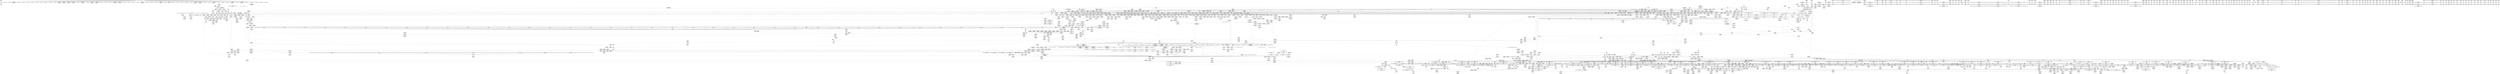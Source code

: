 digraph {
	CE0x652e760 [shape=record,shape=Mrecord,label="{CE0x652e760|_call_void_mcount()_#3|*SummSink*}"]
	CE0x679bbf0 [shape=record,shape=Mrecord,label="{CE0x679bbf0|tomoyo_check_inet_address:tmp29|*LoadInst*|security/tomoyo/network.c,527}"]
	CE0x64a5240 [shape=record,shape=Mrecord,label="{CE0x64a5240|tomoyo_inet_entry:tmp6|security/tomoyo/network.c,473}"]
	CE0x7d6d830 [shape=record,shape=Mrecord,label="{CE0x7d6d830|tomoyo_audit_inet_log:tmp7|security/tomoyo/network.c,384|*SummSource*}"]
	CE0x48ff260 [shape=record,shape=Mrecord,label="{CE0x48ff260|tomoyo_get_mode:tmp2|security/tomoyo/util.c,978|*SummSource*}"]
	CE0x7ca6060 [shape=record,shape=Mrecord,label="{CE0x7ca6060|128:_i8*,_1208:_%struct.file*,_:_CMRE_21,22_}"]
	CE0x557c700 [shape=record,shape=Mrecord,label="{CE0x557c700|__llvm_gcov_indirect_counter_increment10:tmp6}"]
	CE0x6757290 [shape=record,shape=Mrecord,label="{CE0x6757290|24:_i32*,_32:_i16,_34:_i8,_35:_i8,_36:_i8,_72:_i8,_:_SCMRE_73,74_|*MultipleSource*|security/tomoyo/network.c,469|security/tomoyo/network.c, 469|Function::tomoyo_init_request_info&Arg::r::|security/tomoyo/network.c,475}"]
	CE0x676e140 [shape=record,shape=Mrecord,label="{CE0x676e140|tomoyo_inet_entry:tmp17|*LoadInst*|security/tomoyo/network.c,477|*SummSource*}"]
	CE0x667d7b0 [shape=record,shape=Mrecord,label="{CE0x667d7b0|tomoyo_init_request_info:tmp2|security/tomoyo/util.c,1003|*SummSource*}"]
	CE0x4a80fe0 [shape=record,shape=Mrecord,label="{CE0x4a80fe0|tomoyo_check_inet_address:cmp14|security/tomoyo/network.c,527}"]
	CE0x62cb4b0 [shape=record,shape=Mrecord,label="{CE0x62cb4b0|GLOBAL:tomoyo_inet_entry|*Constant*}"]
	CE0x674eef0 [shape=record,shape=Mrecord,label="{CE0x674eef0|tomoyo_inet_entry:protocol5|security/tomoyo/network.c,476|*SummSource*}"]
	CE0x63d30f0 [shape=record,shape=Mrecord,label="{CE0x63d30f0|tomoyo_domain:if.then|*SummSource*}"]
	CE0x539d380 [shape=record,shape=Mrecord,label="{CE0x539d380|tomoyo_inet_entry:arrayidx|security/tomoyo/network.c,471}"]
	CE0x726edd0 [shape=record,shape=Mrecord,label="{CE0x726edd0|tomoyo_inet_entry:tmp12|security/tomoyo/network.c,473}"]
	CE0x6419a60 [shape=record,shape=Mrecord,label="{CE0x6419a60|tomoyo_get_mode:config7|security/tomoyo/util.c,983}"]
	CE0x472da50 [shape=record,shape=Mrecord,label="{CE0x472da50|tomoyo_print_ipv4:conv|security/tomoyo/network.c,92|*SummSink*}"]
	CE0x46ef7a0 [shape=record,shape=Mrecord,label="{CE0x46ef7a0|tomoyo_read_lock16:tmp3|*SummSource*}"]
	CE0x7f6cef0 [shape=record,shape=Mrecord,label="{CE0x7f6cef0|128:_i8*,_1208:_%struct.file*,_:_CMRE_128,136_|*MultipleSource*|security/tomoyo/common.h,1205|security/tomoyo/common.h,1205}"]
	CE0x7cd94c0 [shape=record,shape=Mrecord,label="{CE0x7cd94c0|tomoyo_print_ipv6:conv|security/tomoyo/network.c,110}"]
	CE0x7dce660 [shape=record,shape=Mrecord,label="{CE0x7dce660|tomoyo_check_inet_address:if.end9|*SummSink*}"]
	CE0x4748e50 [shape=record,shape=Mrecord,label="{CE0x4748e50|i32_(%struct.tomoyo_request_info.524*,_i8*,_...)*_bitcast_(i32_(%struct.tomoyo_request_info*,_i8*,_...)*_tomoyo_supervisor_to_i32_(%struct.tomoyo_request_info.524*,_i8*,_...)*)|*Constant*|*SummSource*}"]
	CE0x55ed600 [shape=record,shape=Mrecord,label="{CE0x55ed600|0:_i8,_1:_i8,_8:_i16,_16:_i32*,_24:_i8,_:_CMR_40,44_|*MultipleSource*|Function::tomoyo_check_inet_address&Arg::address::|security/tomoyo/network.c,505}"]
	CE0x66df470 [shape=record,shape=Mrecord,label="{CE0x66df470|i64*_getelementptr_inbounds_(_12_x_i64_,_12_x_i64_*___llvm_gcov_ctr31133,_i64_0,_i64_10)|*Constant*|*SummSink*}"]
	CE0x54bc1f0 [shape=record,shape=Mrecord,label="{CE0x54bc1f0|tomoyo_domain:tmp10|security/tomoyo/common.h,1205|*SummSource*}"]
	CE0x48bf990 [shape=record,shape=Mrecord,label="{CE0x48bf990|_ret_void,_!dbg_!38908|include/linux/rcupdate.h,419|*SummSource*}"]
	CE0x7c62d50 [shape=record,shape=Mrecord,label="{CE0x7c62d50|tomoyo_domain:tobool|security/tomoyo/common.h,1205|*SummSource*}"]
	CE0x675cf80 [shape=record,shape=Mrecord,label="{CE0x675cf80|tomoyo_inet_entry:param|security/tomoyo/network.c,476|*SummSink*}"]
	CE0x556d0e0 [shape=record,shape=Mrecord,label="{CE0x556d0e0|tomoyo_get_mode:tmp15|security/tomoyo/util.c,983|*SummSource*}"]
	CE0x64afc50 [shape=record,shape=Mrecord,label="{CE0x64afc50|i64*_getelementptr_inbounds_(_2_x_i64_,_2_x_i64_*___llvm_gcov_ctr4533,_i64_0,_i64_1)|*Constant*|*SummSource*}"]
	CE0x6273620 [shape=record,shape=Mrecord,label="{CE0x6273620|__fswab16:val|Function::__fswab16&Arg::val::}"]
	CE0x6588270 [shape=record,shape=Mrecord,label="{CE0x6588270|tomoyo_init_request_info:call|security/tomoyo/util.c,1005|*SummSource*}"]
	CE0x7dab0d0 [shape=record,shape=Mrecord,label="{CE0x7dab0d0|0:_i8*,_array:_GCRE_tomoyo_proto_keyword_constant_6_x_i8*_i8*_getelementptr_inbounds_(_2_x_i8_,_2_x_i8_*_.str22,_i32_0,_i32_0),_i8*_getelementptr_inbounds_(_7_x_i8_,_7_x_i8_*_.str123,_i32_0,_i32_0),_i8*_getelementptr_inbounds_(_6_x_i8_,_6_x_i8_*_.str224,_i32_0,_i32_0),_i8*_getelementptr_inbounds_(_4_x_i8_,_4_x_i8_*_.str325,_i32_0,_i32_0),_i8*_getelementptr_inbounds_(_2_x_i8_,_2_x_i8_*_.str22,_i32_0,_i32_0),_i8*_getelementptr_inbounds_(_10_x_i8_,_10_x_i8_*_.str426,_i32_0,_i32_0)_,_align_16:_elem_1::|security/tomoyo/network.c,367}"]
	CE0x63223f0 [shape=record,shape=Mrecord,label="{CE0x63223f0|tomoyo_init_request_info:conv6|security/tomoyo/util.c,1011|*SummSource*}"]
	CE0x494dc50 [shape=record,shape=Mrecord,label="{CE0x494dc50|i8*_getelementptr_inbounds_(_25_x_i8_,_25_x_i8_*_.str12,_i32_0,_i32_0)|*Constant*}"]
	CE0x571b930 [shape=record,shape=Mrecord,label="{CE0x571b930|tomoyo_get_mode:idxprom3|security/tomoyo/util.c,983|*SummSink*}"]
	CE0x56ab690 [shape=record,shape=Mrecord,label="{CE0x56ab690|tomoyo_print_ipv4:cmp|security/tomoyo/network.c,93}"]
	CE0x48bf1d0 [shape=record,shape=Mrecord,label="{CE0x48bf1d0|srcu_read_lock17:dep_map|include/linux/srcu.h,222|*SummSink*}"]
	CE0x56ab800 [shape=record,shape=Mrecord,label="{CE0x56ab800|tomoyo_domain:tmp1|*SummSource*}"]
	CE0x63bc170 [shape=record,shape=Mrecord,label="{CE0x63bc170|0:_i8,_array:_GCRE_tomoyo_index2category_constant_39_x_i8_c_00_00_00_00_00_00_00_00_00_00_00_00_00_00_00_00_00_00_00_00_00_00_00_01_01_01_01_01_01_01_01_01_01_01_01_01_01_01_02_,_align_16:_elem_32::|security/tomoyo/util.c,983}"]
	CE0x63acc60 [shape=record,shape=Mrecord,label="{CE0x63acc60|i64*_getelementptr_inbounds_(_19_x_i64_,_19_x_i64_*___llvm_gcov_ctr4846,_i64_0,_i64_18)|*Constant*|*SummSink*}"]
	CE0x6716ff0 [shape=record,shape=Mrecord,label="{CE0x6716ff0|tomoyo_get_mode:conv15|security/tomoyo/util.c,987|*SummSource*}"]
	CE0x7c17bc0 [shape=record,shape=Mrecord,label="{CE0x7c17bc0|i64*_getelementptr_inbounds_(_4_x_i64_,_4_x_i64_*___llvm_gcov_ctr4731,_i64_0,_i64_1)|*Constant*}"]
	CE0x5465090 [shape=record,shape=Mrecord,label="{CE0x5465090|GLOBAL:rcu_lock_acquire18|*Constant*|*SummSink*}"]
	CE0x476cac0 [shape=record,shape=Mrecord,label="{CE0x476cac0|i64*_getelementptr_inbounds_(_11_x_i64_,_11_x_i64_*___llvm_gcov_ctr54147,_i64_0,_i64_1)|*Constant*|*SummSink*}"]
	CE0x54af8b0 [shape=record,shape=Mrecord,label="{CE0x54af8b0|i32_65280|*Constant*|*SummSource*}"]
	CE0x54eed60 [shape=record,shape=Mrecord,label="{CE0x54eed60|__llvm_gcov_indirect_counter_increment10:tmp2|*SummSink*}"]
	CE0x54e1300 [shape=record,shape=Mrecord,label="{CE0x54e1300|tomoyo_get_mode:tmp8|security/tomoyo/util.c,979}"]
	CE0x6273bb0 [shape=record,shape=Mrecord,label="{CE0x6273bb0|_ret_i16_%conv3,_!dbg_!38911|include/uapi/linux/swab.h,53|*SummSink*}"]
	CE0x7cbf0c0 [shape=record,shape=Mrecord,label="{CE0x7cbf0c0|tomoyo_check_inet_address:if.then|*SummSource*}"]
	CE0x574cf80 [shape=record,shape=Mrecord,label="{CE0x574cf80|tomoyo_audit_inet_log:r|Function::tomoyo_audit_inet_log&Arg::r::|*SummSink*}"]
	CE0x49325f0 [shape=record,shape=Mrecord,label="{CE0x49325f0|tomoyo_init_request_info:profile2|security/tomoyo/util.c,1007|*SummSource*}"]
	CE0x56d7130 [shape=record,shape=Mrecord,label="{CE0x56d7130|0:_i8,_array:_GCRE_tomoyo_index2category_constant_39_x_i8_c_00_00_00_00_00_00_00_00_00_00_00_00_00_00_00_00_00_00_00_00_00_00_00_01_01_01_01_01_01_01_01_01_01_01_01_01_01_01_02_,_align_16:_elem_10::|security/tomoyo/util.c,983}"]
	CE0x7d7bdb0 [shape=record,shape=Mrecord,label="{CE0x7d7bdb0|tomoyo_domain:tmp6|security/tomoyo/common.h,1205}"]
	CE0x549a1f0 [shape=record,shape=Mrecord,label="{CE0x549a1f0|tomoyo_check_inet_address:addr_len|Function::tomoyo_check_inet_address&Arg::addr_len::}"]
	CE0x6768040 [shape=record,shape=Mrecord,label="{CE0x6768040|tomoyo_inet_entry:operation7|security/tomoyo/network.c,477}"]
	CE0x7262eb0 [shape=record,shape=Mrecord,label="{CE0x7262eb0|i8*_getelementptr_inbounds_(_45_x_i8_,_45_x_i8_*_.str13,_i32_0,_i32_0)|*Constant*|*SummSource*}"]
	CE0x7f0cfd0 [shape=record,shape=Mrecord,label="{CE0x7f0cfd0|i64*_getelementptr_inbounds_(_4_x_i64_,_4_x_i64_*___llvm_gcov_ctr4731,_i64_0,_i64_0)|*Constant*}"]
	CE0x5575c50 [shape=record,shape=Mrecord,label="{CE0x5575c50|tomoyo_check_inet_address:tmp23|security/tomoyo/network.c,521|*SummSink*}"]
	CE0x7deb7c0 [shape=record,shape=Mrecord,label="{CE0x7deb7c0|tomoyo_audit_inet_log:tmp13|security/tomoyo/network.c,388|*SummSource*}"]
	CE0x55f3a80 [shape=record,shape=Mrecord,label="{CE0x55f3a80|i64_0|*Constant*|*SummSink*}"]
	CE0x492d340 [shape=record,shape=Mrecord,label="{CE0x492d340|tomoyo_print_ipv6:call|security/tomoyo/network.c,111}"]
	CE0x5424cb0 [shape=record,shape=Mrecord,label="{CE0x5424cb0|24:_i32*,_32:_i16,_34:_i8,_35:_i8,_36:_i8,_72:_i8,_:_SCMRE_53,54_}"]
	CE0x629a6f0 [shape=record,shape=Mrecord,label="{CE0x629a6f0|tomoyo_check_inet_address:tmp36|security/tomoyo/network.c,529|*SummSink*}"]
	CE0x634ac60 [shape=record,shape=Mrecord,label="{CE0x634ac60|tomoyo_check_inet_address:tmp13|security/tomoyo/network.c,514|*SummSink*}"]
	CE0x56186d0 [shape=record,shape=Mrecord,label="{CE0x56186d0|tomoyo_check_inet_address:sin_addr|security/tomoyo/network.c,521|*SummSource*}"]
	CE0x4914510 [shape=record,shape=Mrecord,label="{CE0x4914510|__llvm_gcov_indirect_counter_increment10:exit|*SummSource*}"]
	CE0x5434700 [shape=record,shape=Mrecord,label="{CE0x5434700|tomoyo_check_inet_address:tmp3|security/tomoyo/network.c,509|*SummSource*}"]
	CE0x54bdfd0 [shape=record,shape=Mrecord,label="{CE0x54bdfd0|i8_0|*Constant*|*SummSink*}"]
	CE0x56620b0 [shape=record,shape=Mrecord,label="{CE0x56620b0|i64*_getelementptr_inbounds_(_11_x_i64_,_11_x_i64_*___llvm_gcov_ctr54147,_i64_0,_i64_9)|*Constant*}"]
	CE0x7ee2300 [shape=record,shape=Mrecord,label="{CE0x7ee2300|tomoyo_check_inet_address:in6_u|security/tomoyo/network.c,513|*SummSink*}"]
	CE0x48abc10 [shape=record,shape=Mrecord,label="{CE0x48abc10|tomoyo_get_mode:bb|*SummSink*}"]
	CE0x4a80d50 [shape=record,shape=Mrecord,label="{CE0x4a80d50|tomoyo_check_inet_address:conv13|security/tomoyo/network.c,527|*SummSource*}"]
	CE0x65af800 [shape=record,shape=Mrecord,label="{CE0x65af800|srcu_read_lock17:tmp3|*SummSource*}"]
	CE0x54bdc70 [shape=record,shape=Mrecord,label="{CE0x54bdc70|i8_0|*Constant*}"]
	CE0x6419300 [shape=record,shape=Mrecord,label="{CE0x6419300|tomoyo_get_mode:conv10|security/tomoyo/util.c,985|*SummSource*}"]
	CE0x494d4a0 [shape=record,shape=Mrecord,label="{CE0x494d4a0|tomoyo_print_ipv6:tmp4|security/tomoyo/network.c,111|*SummSource*}"]
	CE0x66c78b0 [shape=record,shape=Mrecord,label="{CE0x66c78b0|tomoyo_get_mode:tmp23|security/tomoyo/util.c,986}"]
	CE0x6615be0 [shape=record,shape=Mrecord,label="{CE0x6615be0|tomoyo_domain:tmp23|security/tomoyo/common.h,1205}"]
	CE0x7f68460 [shape=record,shape=Mrecord,label="{CE0x7f68460|0:_i8*,_array:_GCRE_tomoyo_proto_keyword_constant_6_x_i8*_i8*_getelementptr_inbounds_(_2_x_i8_,_2_x_i8_*_.str22,_i32_0,_i32_0),_i8*_getelementptr_inbounds_(_7_x_i8_,_7_x_i8_*_.str123,_i32_0,_i32_0),_i8*_getelementptr_inbounds_(_6_x_i8_,_6_x_i8_*_.str224,_i32_0,_i32_0),_i8*_getelementptr_inbounds_(_4_x_i8_,_4_x_i8_*_.str325,_i32_0,_i32_0),_i8*_getelementptr_inbounds_(_2_x_i8_,_2_x_i8_*_.str22,_i32_0,_i32_0),_i8*_getelementptr_inbounds_(_10_x_i8_,_10_x_i8_*_.str426,_i32_0,_i32_0)_,_align_16:_elem_4::|security/tomoyo/network.c,367}"]
	CE0x477c640 [shape=record,shape=Mrecord,label="{CE0x477c640|GLOBAL:current_task|Global_var:current_task|*SummSource*}"]
	CE0x679c2e0 [shape=record,shape=Mrecord,label="{CE0x679c2e0|tomoyo_read_lock16:tmp}"]
	CE0x61c7310 [shape=record,shape=Mrecord,label="{CE0x61c7310|%struct.task_struct*_(%struct.task_struct**)*_asm_movq_%gs:$_1:P_,$0_,_r,im,_dirflag_,_fpsr_,_flags_}"]
	CE0x48c69f0 [shape=record,shape=Mrecord,label="{CE0x48c69f0|_call_void_lockdep_rcu_suspicious(i8*_getelementptr_inbounds_(_25_x_i8_,_25_x_i8_*_.str12,_i32_0,_i32_0),_i32_1205,_i8*_getelementptr_inbounds_(_45_x_i8_,_45_x_i8_*_.str13,_i32_0,_i32_0))_#9,_!dbg_!38917|security/tomoyo/common.h,1205|*SummSource*}"]
	CE0x54bdb10 [shape=record,shape=Mrecord,label="{CE0x54bdb10|tomoyo_check_inet_address:is_ipv610|security/tomoyo/network.c,519|*SummSink*}"]
	CE0x7df1780 [shape=record,shape=Mrecord,label="{CE0x7df1780|i64*_getelementptr_inbounds_(_2_x_i64_,_2_x_i64_*___llvm_gcov_ctr4533,_i64_0,_i64_0)|*Constant*|*SummSink*}"]
	CE0x66df850 [shape=record,shape=Mrecord,label="{CE0x66df850|tomoyo_get_mode:tmp26|security/tomoyo/util.c,987|*SummSource*}"]
	CE0x55ed800 [shape=record,shape=Mrecord,label="{CE0x55ed800|__fswab16:tmp1|*SummSource*}"]
	CE0x667dd10 [shape=record,shape=Mrecord,label="{CE0x667dd10|i32_5|*Constant*}"]
	CE0x676e880 [shape=record,shape=Mrecord,label="{CE0x676e880|tomoyo_inet_entry:param8|security/tomoyo/network.c,477|*SummSink*}"]
	CE0x48ab240 [shape=record,shape=Mrecord,label="{CE0x48ab240|0:_i8,_array:_GCRE_tomoyo_index2category_constant_39_x_i8_c_00_00_00_00_00_00_00_00_00_00_00_00_00_00_00_00_00_00_00_00_00_00_00_01_01_01_01_01_01_01_01_01_01_01_01_01_01_01_02_,_align_16:_elem_7::|security/tomoyo/util.c,983}"]
	CE0x7ecba50 [shape=record,shape=Mrecord,label="{CE0x7ecba50|tomoyo_check_inet_address:tmp8|security/tomoyo/network.c,510}"]
	CE0x62237a0 [shape=record,shape=Mrecord,label="{CE0x62237a0|i64*_getelementptr_inbounds_(_4_x_i64_,_4_x_i64_*___llvm_gcov_ctr4137,_i64_0,_i64_3)|*Constant*}"]
	CE0x5573ca0 [shape=record,shape=Mrecord,label="{CE0x5573ca0|GLOBAL:tomoyo_proto_keyword|Global_var:tomoyo_proto_keyword|*SummSource*}"]
	CE0x67b4930 [shape=record,shape=Mrecord,label="{CE0x67b4930|tomoyo_inet_entry:frombool|security/tomoyo/network.c,478|*SummSource*}"]
	CE0x66da380 [shape=record,shape=Mrecord,label="{CE0x66da380|tomoyo_inet_entry:tmp}"]
	CE0x54e1530 [shape=record,shape=Mrecord,label="{CE0x54e1530|tomoyo_domain:tmp12|security/tomoyo/common.h,1205|*SummSink*}"]
	CE0x5529330 [shape=record,shape=Mrecord,label="{CE0x5529330|tomoyo_check_inet_address:address11|security/tomoyo/network.c,520|*SummSink*}"]
	CE0x62cd080 [shape=record,shape=Mrecord,label="{CE0x62cd080|_ret_i32_%error.0,_!dbg_!38961|security/tomoyo/network.c,488|*SummSource*}"]
	CE0x6440520 [shape=record,shape=Mrecord,label="{CE0x6440520|tomoyo_audit_inet_log:param|security/tomoyo/network.c,382|*SummSink*}"]
	CE0x679bd90 [shape=record,shape=Mrecord,label="{CE0x679bd90|tomoyo_check_inet_address:tmp29|*LoadInst*|security/tomoyo/network.c,527|*SummSink*}"]
	CE0x7c0ef60 [shape=record,shape=Mrecord,label="{CE0x7c0ef60|tomoyo_check_inet_address:conv5|security/tomoyo/network.c,517|*SummSink*}"]
	CE0x65dc050 [shape=record,shape=Mrecord,label="{CE0x65dc050|tomoyo_inet_entry:param_type|security/tomoyo/network.c,475|*SummSink*}"]
	CE0x65d2780 [shape=record,shape=Mrecord,label="{CE0x65d2780|tomoyo_audit_inet_log:if.else}"]
	CE0x679c350 [shape=record,shape=Mrecord,label="{CE0x679c350|COLLAPSED:_GCMRE___llvm_gcov_ctr3939_internal_global_2_x_i64_zeroinitializer:_elem_0:default:}"]
	CE0x7ca6320 [shape=record,shape=Mrecord,label="{CE0x7ca6320|128:_i8*,_1208:_%struct.file*,_:_CMRE_22,23_}"]
	CE0x5430ea0 [shape=record,shape=Mrecord,label="{CE0x5430ea0|i64_8|*Constant*|*SummSource*}"]
	CE0x621fe10 [shape=record,shape=Mrecord,label="{CE0x621fe10|i64_3|*Constant*}"]
	CE0x66df240 [shape=record,shape=Mrecord,label="{CE0x66df240|tomoyo_get_mode:tmp25|security/tomoyo/util.c,987|*SummSource*}"]
	CE0x7d0da80 [shape=record,shape=Mrecord,label="{CE0x7d0da80|_call_void_mcount()_#3|*SummSink*}"]
	CE0x63c2af0 [shape=record,shape=Mrecord,label="{CE0x63c2af0|0:_i8,_array:_GCRE_tomoyo_index2category_constant_39_x_i8_c_00_00_00_00_00_00_00_00_00_00_00_00_00_00_00_00_00_00_00_00_00_00_00_01_01_01_01_01_01_01_01_01_01_01_01_01_01_01_02_,_align_16:_elem_37::|security/tomoyo/util.c,983}"]
	CE0x5573750 [shape=record,shape=Mrecord,label="{CE0x5573750|tomoyo_get_mode:config|security/tomoyo/util.c,981|*SummSource*}"]
	CE0x63accd0 [shape=record,shape=Mrecord,label="{CE0x63accd0|tomoyo_check_inet_address:tmp40|security/tomoyo/network.c,532|*SummSink*}"]
	CE0x67a0fe0 [shape=record,shape=Mrecord,label="{CE0x67a0fe0|i32_4|*Constant*|*SummSource*}"]
	CE0x6451970 [shape=record,shape=Mrecord,label="{CE0x6451970|tomoyo_read_unlock19:tmp2|*SummSink*}"]
	CE0x47c42d0 [shape=record,shape=Mrecord,label="{CE0x47c42d0|tomoyo_audit_inet_log:tmp20|security/tomoyo/network.c,394|*SummSink*}"]
	CE0x7ea0570 [shape=record,shape=Mrecord,label="{CE0x7ea0570|tomoyo_get_mode:tmp7|security/tomoyo/util.c,979|*SummSource*}"]
	CE0x54af570 [shape=record,shape=Mrecord,label="{CE0x54af570|__fswab16:conv1|include/uapi/linux/swab.h,53|*SummSource*}"]
	CE0x63c2590 [shape=record,shape=Mrecord,label="{CE0x63c2590|0:_i8,_array:_GCRE_tomoyo_index2category_constant_39_x_i8_c_00_00_00_00_00_00_00_00_00_00_00_00_00_00_00_00_00_00_00_00_00_00_00_01_01_01_01_01_01_01_01_01_01_01_01_01_01_01_02_,_align_16:_elem_35::|security/tomoyo/util.c,983}"]
	CE0x55f3500 [shape=record,shape=Mrecord,label="{CE0x55f3500|__fswab16:tmp}"]
	CE0x63bb960 [shape=record,shape=Mrecord,label="{CE0x63bb960|0:_i8,_array:_GCRE_tomoyo_index2category_constant_39_x_i8_c_00_00_00_00_00_00_00_00_00_00_00_00_00_00_00_00_00_00_00_00_00_00_00_01_01_01_01_01_01_01_01_01_01_01_01_01_01_01_02_,_align_16:_elem_29::|security/tomoyo/util.c,983}"]
	CE0x4635ad0 [shape=record,shape=Mrecord,label="{CE0x4635ad0|i64_3|*Constant*|*SummSource*}"]
	CE0x643a4a0 [shape=record,shape=Mrecord,label="{CE0x643a4a0|_call_void_mcount()_#3|*SummSource*}"]
	"CONST[source:1(input),value:2(dynamic)][purpose:{object}][SrcIdx:3]"
	CE0x63cb600 [shape=record,shape=Mrecord,label="{CE0x63cb600|VOIDTB_TE:_CE_6376,6384_|*MultipleSource*|security/tomoyo/util.c,1010|Function::tomoyo_get_mode&Arg::ns::}"]
	CE0x6363f10 [shape=record,shape=Mrecord,label="{CE0x6363f10|_ret_void,_!dbg_!38911|security/tomoyo/network.c,94|*SummSource*}"]
	CE0x6523e70 [shape=record,shape=Mrecord,label="{CE0x6523e70|rcu_lock_release21:tmp6|*SummSink*}"]
	CE0x5631b20 [shape=record,shape=Mrecord,label="{CE0x5631b20|i64_16|*Constant*|*SummSink*}"]
	CE0x6815780 [shape=record,shape=Mrecord,label="{CE0x6815780|tomoyo_inet_entry:tmp20|security/tomoyo/network.c,480|*SummSink*}"]
	CE0x4750a40 [shape=record,shape=Mrecord,label="{CE0x4750a40|tomoyo_domain:tmp22|security/tomoyo/common.h,1205|*SummSource*}"]
	CE0x7d66420 [shape=record,shape=Mrecord,label="{CE0x7d66420|tomoyo_audit_inet_log:tmp|*SummSink*}"]
	CE0x6314620 [shape=record,shape=Mrecord,label="{CE0x6314620|tomoyo_get_mode:tmp11|security/tomoyo/util.c,982|*SummSink*}"]
	CE0x53f2090 [shape=record,shape=Mrecord,label="{CE0x53f2090|__fswab16:and|include/uapi/linux/swab.h,53|*SummSource*}"]
	CE0x4a071c0 [shape=record,shape=Mrecord,label="{CE0x4a071c0|tomoyo_check_inet_address:tmp14|security/tomoyo/network.c,514}"]
	CE0x7d64c40 [shape=record,shape=Mrecord,label="{CE0x7d64c40|GLOBAL:tomoyo_socket_keyword|Global_var:tomoyo_socket_keyword}"]
	CE0x482f070 [shape=record,shape=Mrecord,label="{CE0x482f070|tomoyo_inet_entry:tmp4|*LoadInst*|security/tomoyo/network.c,471|*SummSource*}"]
	CE0x47bf960 [shape=record,shape=Mrecord,label="{CE0x47bf960|tomoyo_get_mode:return|*SummSource*}"]
	CE0x634fe10 [shape=record,shape=Mrecord,label="{CE0x634fe10|0:_i8*,_array:_GCRE_tomoyo_socket_keyword_external_constant_4_x_i8*_:_elem_0::|security/tomoyo/network.c,368}"]
	CE0x7c0f040 [shape=record,shape=Mrecord,label="{CE0x7c0f040|i64_16|*Constant*|*SummSource*}"]
	CE0x679bc60 [shape=record,shape=Mrecord,label="{CE0x679bc60|tomoyo_check_inet_address:tmp29|*LoadInst*|security/tomoyo/network.c,527|*SummSource*}"]
	CE0x4735ce0 [shape=record,shape=Mrecord,label="{CE0x4735ce0|tomoyo_audit_inet_log:param12|security/tomoyo/network.c,392|*SummSink*}"]
	CE0x48d6190 [shape=record,shape=Mrecord,label="{CE0x48d6190|tomoyo_domain:tmp16|security/tomoyo/common.h,1205}"]
	CE0x66ded20 [shape=record,shape=Mrecord,label="{CE0x66ded20|tomoyo_get_mode:mode.1|*SummSource*}"]
	CE0x48ff4a0 [shape=record,shape=Mrecord,label="{CE0x48ff4a0|tomoyo_print_ipv4:tmp1|*SummSource*}"]
	CE0x4970930 [shape=record,shape=Mrecord,label="{CE0x4970930|tomoyo_check_inet_address:conv|security/tomoyo/network.c,507|*SummSource*}"]
	CE0x6484020 [shape=record,shape=Mrecord,label="{CE0x6484020|tomoyo_inet_entry:cmp|security/tomoyo/network.c,474}"]
	CE0x63cb810 [shape=record,shape=Mrecord,label="{CE0x63cb810|VOIDTB_TE:_CE_6392,6400_|*MultipleSource*|security/tomoyo/util.c,1010|Function::tomoyo_get_mode&Arg::ns::}"]
	CE0x65e3c30 [shape=record,shape=Mrecord,label="{CE0x65e3c30|i32_39|*Constant*|*SummSink*}"]
	CE0x4a4a8b0 [shape=record,shape=Mrecord,label="{CE0x4a4a8b0|tomoyo_audit_inet_log:tmp2|security/tomoyo/network.c,380}"]
	CE0x61c82f0 [shape=record,shape=Mrecord,label="{CE0x61c82f0|i64*_getelementptr_inbounds_(_4_x_i64_,_4_x_i64_*___llvm_gcov_ctr4731,_i64_0,_i64_3)|*Constant*|*SummSink*}"]
	CE0x62a3720 [shape=record,shape=Mrecord,label="{CE0x62a3720|tomoyo_check_inet_address:call21|security/tomoyo/network.c,529|*SummSink*}"]
	CE0x63bd970 [shape=record,shape=Mrecord,label="{CE0x63bd970|_ret_i32_%retval.0,_!dbg_!38967|security/tomoyo/network.c,532}"]
	CE0x675ce20 [shape=record,shape=Mrecord,label="{CE0x675ce20|tomoyo_inet_entry:param|security/tomoyo/network.c,476}"]
	CE0x7d70f40 [shape=record,shape=Mrecord,label="{CE0x7d70f40|i32_10|*Constant*}"]
	CE0x53f22b0 [shape=record,shape=Mrecord,label="{CE0x53f22b0|i32_8|*Constant*}"]
	CE0x6267ec0 [shape=record,shape=Mrecord,label="{CE0x6267ec0|i64*_getelementptr_inbounds_(_19_x_i64_,_19_x_i64_*___llvm_gcov_ctr4846,_i64_0,_i64_15)|*Constant*|*SummSink*}"]
	CE0x7c3cfe0 [shape=record,shape=Mrecord,label="{CE0x7c3cfe0|tomoyo_audit_inet_log:if.else|*SummSink*}"]
	CE0x6782770 [shape=record,shape=Mrecord,label="{CE0x6782770|tomoyo_inet_entry:tobool11|security/tomoyo/network.c,478}"]
	CE0x6397fd0 [shape=record,shape=Mrecord,label="{CE0x6397fd0|rcu_lock_acquire18:__here}"]
	CE0x5637400 [shape=record,shape=Mrecord,label="{CE0x5637400|i64*_getelementptr_inbounds_(_19_x_i64_,_19_x_i64_*___llvm_gcov_ctr4846,_i64_0,_i64_7)|*Constant*}"]
	CE0x539ce50 [shape=record,shape=Mrecord,label="{CE0x539ce50|tomoyo_init_request_info:if.end|*SummSource*}"]
	CE0x634b030 [shape=record,shape=Mrecord,label="{CE0x634b030|tomoyo_check_inet_address:sin6_port|security/tomoyo/network.c,514|*SummSource*}"]
	CE0x4714050 [shape=record,shape=Mrecord,label="{CE0x4714050|tomoyo_audit_inet_log:param12|security/tomoyo/network.c,392|*SummSource*}"]
	CE0x55291d0 [shape=record,shape=Mrecord,label="{CE0x55291d0|tomoyo_check_inet_address:address11|security/tomoyo/network.c,520|*SummSource*}"]
	CE0x473e4a0 [shape=record,shape=Mrecord,label="{CE0x473e4a0|tomoyo_print_ipv6:buffer_len|Function::tomoyo_print_ipv6&Arg::buffer_len::|*SummSink*}"]
	CE0x6524450 [shape=record,shape=Mrecord,label="{CE0x6524450|i8*_undef|*Constant*}"]
	CE0x6370860 [shape=record,shape=Mrecord,label="{CE0x6370860|tomoyo_get_mode:cmp|security/tomoyo/util.c,982}"]
	CE0x483ac30 [shape=record,shape=Mrecord,label="{CE0x483ac30|GLOBAL:tomoyo_audit_net_log|*Constant*}"]
	CE0x66a0a60 [shape=record,shape=Mrecord,label="{CE0x66a0a60|tomoyo_get_mode:tmp22|security/tomoyo/util.c,986}"]
	CE0x7c6c6a0 [shape=record,shape=Mrecord,label="{CE0x7c6c6a0|tomoyo_inet_entry:tmp25|security/tomoyo/network.c,484|*SummSource*}"]
	CE0x62f59d0 [shape=record,shape=Mrecord,label="{CE0x62f59d0|0:_i8,_1:_i8,_8:_i16,_16:_i32*,_24:_i8,_:_CMR_32,40_|*MultipleSource*|Function::tomoyo_check_inet_address&Arg::address::|security/tomoyo/network.c,505}"]
	CE0x6851060 [shape=record,shape=Mrecord,label="{CE0x6851060|_call_void_mcount()_#3|*SummSource*}"]
	CE0x63cb9d0 [shape=record,shape=Mrecord,label="{CE0x63cb9d0|tomoyo_domain:tmp9|security/tomoyo/common.h,1205|*SummSource*}"]
	CE0x5554d60 [shape=record,shape=Mrecord,label="{CE0x5554d60|i32_3|*Constant*}"]
	CE0x7c328c0 [shape=record,shape=Mrecord,label="{CE0x7c328c0|tomoyo_audit_inet_log:buf|security/tomoyo/network.c, 380}"]
	CE0x489cfb0 [shape=record,shape=Mrecord,label="{CE0x489cfb0|_call_void___llvm_gcov_indirect_counter_increment10(i32*___llvm_gcov_global_state_pred50,_i64**_getelementptr_inbounds_(_3_x_i64*_,_3_x_i64*_*___llvm_gcda_edge_table49,_i64_0,_i64_2)),_!dbg_!38933|security/tomoyo/network.c,517|*SummSink*}"]
	CE0x6627f00 [shape=record,shape=Mrecord,label="{CE0x6627f00|_ret_i32_%conv6,_!dbg_!38926|security/tomoyo/util.c,1011}"]
	CE0x6347020 [shape=record,shape=Mrecord,label="{CE0x6347020|tomoyo_print_ipv4:buffer_len|Function::tomoyo_print_ipv4&Arg::buffer_len::|*SummSource*}"]
	CE0x4841ce0 [shape=record,shape=Mrecord,label="{CE0x4841ce0|i64*_getelementptr_inbounds_(_2_x_i64_,_2_x_i64_*___llvm_gcov_ctr2154,_i64_0,_i64_1)|*Constant*|*SummSink*}"]
	CE0x65af870 [shape=record,shape=Mrecord,label="{CE0x65af870|srcu_read_lock17:tmp3|*SummSink*}"]
	CE0x66c7a30 [shape=record,shape=Mrecord,label="{CE0x66c7a30|tomoyo_get_mode:tmp23|security/tomoyo/util.c,986|*SummSource*}"]
	CE0x6528400 [shape=record,shape=Mrecord,label="{CE0x6528400|tomoyo_get_mode:tmp17|security/tomoyo/util.c,983|*SummSink*}"]
	CE0x6768150 [shape=record,shape=Mrecord,label="{CE0x6768150|tomoyo_inet_entry:operation7|security/tomoyo/network.c,477|*SummSource*}"]
	CE0x53f1cc0 [shape=record,shape=Mrecord,label="{CE0x53f1cc0|i32_255|*Constant*|*SummSource*}"]
	CE0x54ef210 [shape=record,shape=Mrecord,label="{CE0x54ef210|tomoyo_check_inet_address:tmp10|security/tomoyo/network.c,511|*SummSource*}"]
	CE0x5554860 [shape=record,shape=Mrecord,label="{CE0x5554860|tomoyo_check_inet_address:sa_family|security/tomoyo/network.c,507}"]
	CE0x66d8d60 [shape=record,shape=Mrecord,label="{CE0x66d8d60|tomoyo_get_mode:tmp24|security/tomoyo/util.c,986|*SummSink*}"]
	CE0x54535f0 [shape=record,shape=Mrecord,label="{CE0x54535f0|tomoyo_domain:call3|security/tomoyo/common.h,1205}"]
	CE0x67cc8f0 [shape=record,shape=Mrecord,label="{CE0x67cc8f0|tomoyo_inet_entry:inet_network18|security/tomoyo/network.c,479|*SummSource*}"]
	CE0x644b0d0 [shape=record,shape=Mrecord,label="{CE0x644b0d0|srcu_read_unlock20:entry|*SummSource*}"]
	CE0x624f6f0 [shape=record,shape=Mrecord,label="{CE0x624f6f0|tomoyo_check_inet_address:tmp32|security/tomoyo/network.c,527|*SummSource*}"]
	CE0x55550b0 [shape=record,shape=Mrecord,label="{CE0x55550b0|i32_3|*Constant*|*SummSink*}"]
	CE0x49148f0 [shape=record,shape=Mrecord,label="{CE0x49148f0|tomoyo_check_inet_address:tmp18|security/tomoyo/network.c,517}"]
	CE0x64af340 [shape=record,shape=Mrecord,label="{CE0x64af340|tomoyo_init_request_info:tmp}"]
	CE0x67363a0 [shape=record,shape=Mrecord,label="{CE0x67363a0|i64*_getelementptr_inbounds_(_12_x_i64_,_12_x_i64_*___llvm_gcov_ctr31133,_i64_0,_i64_11)|*Constant*}"]
	CE0x4748d00 [shape=record,shape=Mrecord,label="{CE0x4748d00|tomoyo_audit_net_log:call|security/tomoyo/network.c,366|*SummSink*}"]
	CE0x475b200 [shape=record,shape=Mrecord,label="{CE0x475b200|tomoyo_audit_inet_log:tmp18|security/tomoyo/network.c,392|*SummSource*}"]
	CE0x481d8d0 [shape=record,shape=Mrecord,label="{CE0x481d8d0|tomoyo_audit_inet_log:operation|security/tomoyo/network.c,393|*SummSource*}"]
	CE0x7d30690 [shape=record,shape=Mrecord,label="{CE0x7d30690|rcu_lock_acquire18:tmp1|*SummSink*}"]
	CE0x62dd490 [shape=record,shape=Mrecord,label="{CE0x62dd490|128:_i8*,_1208:_%struct.file*,_:_CMRE_44,45_}"]
	CE0x57072c0 [shape=record,shape=Mrecord,label="{CE0x57072c0|i32_10|*Constant*}"]
	CE0x7dab410 [shape=record,shape=Mrecord,label="{CE0x7dab410|0:_i8*,_array:_GCRE_tomoyo_proto_keyword_constant_6_x_i8*_i8*_getelementptr_inbounds_(_2_x_i8_,_2_x_i8_*_.str22,_i32_0,_i32_0),_i8*_getelementptr_inbounds_(_7_x_i8_,_7_x_i8_*_.str123,_i32_0,_i32_0),_i8*_getelementptr_inbounds_(_6_x_i8_,_6_x_i8_*_.str224,_i32_0,_i32_0),_i8*_getelementptr_inbounds_(_4_x_i8_,_4_x_i8_*_.str325,_i32_0,_i32_0),_i8*_getelementptr_inbounds_(_2_x_i8_,_2_x_i8_*_.str22,_i32_0,_i32_0),_i8*_getelementptr_inbounds_(_10_x_i8_,_10_x_i8_*_.str426,_i32_0,_i32_0)_,_align_16:_elem_3::|security/tomoyo/network.c,367}"]
	CE0x5662550 [shape=record,shape=Mrecord,label="{CE0x5662550|i64*_getelementptr_inbounds_(_11_x_i64_,_11_x_i64_*___llvm_gcov_ctr54147,_i64_0,_i64_9)|*Constant*|*SummSource*}"]
	CE0x5433ee0 [shape=record,shape=Mrecord,label="{CE0x5433ee0|_ret_void|*SummSource*}"]
	CE0x7ee9470 [shape=record,shape=Mrecord,label="{CE0x7ee9470|tomoyo_audit_inet_log:arraydecay5|security/tomoyo/network.c,389}"]
	CE0x6419620 [shape=record,shape=Mrecord,label="{CE0x6419620|tomoyo_get_mode:cmp11|security/tomoyo/util.c,985}"]
	CE0x564af10 [shape=record,shape=Mrecord,label="{CE0x564af10|tomoyo_audit_inet_log:inet_network|security/tomoyo/network.c,382|*SummSink*}"]
	CE0x541b0a0 [shape=record,shape=Mrecord,label="{CE0x541b0a0|i64*_getelementptr_inbounds_(_4_x_i64_,_4_x_i64_*___llvm_gcov_ctr4731,_i64_0,_i64_2)|*Constant*|*SummSink*}"]
	"CONST[source:0(mediator),value:2(dynamic)][purpose:{object}][SnkIdx:3]"
	CE0x54aa7a0 [shape=record,shape=Mrecord,label="{CE0x54aa7a0|128:_i8*,_1208:_%struct.file*,_:_CMRE_35,36_}"]
	CE0x569be20 [shape=record,shape=Mrecord,label="{CE0x569be20|i64*_getelementptr_inbounds_(_2_x_i64_,_2_x_i64_*___llvm_gcov_ctr53148,_i64_0,_i64_0)|*Constant*|*SummSink*}"]
	CE0x4a6c150 [shape=record,shape=Mrecord,label="{CE0x4a6c150|tomoyo_get_mode:profile|Function::tomoyo_get_mode&Arg::profile::|*SummSink*}"]
	CE0x66e16d0 [shape=record,shape=Mrecord,label="{CE0x66e16d0|24:_i32*,_32:_i16,_34:_i8,_35:_i8,_36:_i8,_72:_i8,_:_SCMRE_34,35_}"]
	CE0x63149b0 [shape=record,shape=Mrecord,label="{CE0x63149b0|tomoyo_domain:bb}"]
	CE0x7da6380 [shape=record,shape=Mrecord,label="{CE0x7da6380|i64_1|*Constant*}"]
	CE0x4897240 [shape=record,shape=Mrecord,label="{CE0x4897240|tomoyo_get_mode:bb}"]
	CE0x5539280 [shape=record,shape=Mrecord,label="{CE0x5539280|i64*_getelementptr_inbounds_(_12_x_i64_,_12_x_i64_*___llvm_gcov_ctr31133,_i64_0,_i64_6)|*Constant*|*SummSink*}"]
	CE0x65e3500 [shape=record,shape=Mrecord,label="{CE0x65e3500|tomoyo_get_mode:mode.0|*SummSink*}"]
	CE0x7e025b0 [shape=record,shape=Mrecord,label="{CE0x7e025b0|_call_void_tomoyo_print_ipv4(i8*_%arraydecay4,_i32_128,_i32*_%tmp3,_i32*_%tmp3)_#9,_!dbg_!38920|security/tomoyo/network.c,388|*SummSink*}"]
	CE0x49ba9d0 [shape=record,shape=Mrecord,label="{CE0x49ba9d0|srcu_read_lock17:sp|Function::srcu_read_lock17&Arg::sp::|*SummSource*}"]
	CE0x7cf51c0 [shape=record,shape=Mrecord,label="{CE0x7cf51c0|tomoyo_check_inet_address:if.then16|*SummSource*}"]
	CE0x622e280 [shape=record,shape=Mrecord,label="{CE0x622e280|i64**_getelementptr_inbounds_(_3_x_i64*_,_3_x_i64*_*___llvm_gcda_edge_table49,_i64_0,_i64_0)|*Constant*|*SummSource*}"]
	CE0x6588160 [shape=record,shape=Mrecord,label="{CE0x6588160|tomoyo_inet_entry:call3|security/tomoyo/network.c,473|*SummSource*}"]
	CE0x6649780 [shape=record,shape=Mrecord,label="{CE0x6649780|tomoyo_init_request_info:index|Function::tomoyo_init_request_info&Arg::index::|*SummSource*}"]
	CE0x555bac0 [shape=record,shape=Mrecord,label="{CE0x555bac0|tomoyo_print_ipv4:tmp|*SummSink*}"]
	CE0x540c760 [shape=record,shape=Mrecord,label="{CE0x540c760|__fswab16:conv3|include/uapi/linux/swab.h,53|*SummSource*}"]
	CE0x48a9640 [shape=record,shape=Mrecord,label="{CE0x48a9640|tomoyo_domain:tmp|*SummSink*}"]
	CE0x6346cf0 [shape=record,shape=Mrecord,label="{CE0x6346cf0|tomoyo_print_ipv4:buffer|Function::tomoyo_print_ipv4&Arg::buffer::|*SummSource*}"]
	CE0x6815c00 [shape=record,shape=Mrecord,label="{CE0x6815c00|tomoyo_inet_entry:call21|security/tomoyo/network.c,480|*SummSource*}"]
	CE0x7f0e940 [shape=record,shape=Mrecord,label="{CE0x7f0e940|tomoyo_check_inet_address:address2|security/tomoyo/network.c,512}"]
	CE0x6587e60 [shape=record,shape=Mrecord,label="{CE0x6587e60|tomoyo_inet_entry:call3|security/tomoyo/network.c,473}"]
	CE0x4932010 [shape=record,shape=Mrecord,label="{CE0x4932010|tomoyo_init_request_info:domain1|security/tomoyo/util.c,1006|*SummSink*}"]
	CE0x7ea0960 [shape=record,shape=Mrecord,label="{CE0x7ea0960|i8_1|*Constant*}"]
	CE0x684bbc0 [shape=record,shape=Mrecord,label="{CE0x684bbc0|tomoyo_inet_entry:param24|security/tomoyo/network.c,480}"]
	CE0x4884b40 [shape=record,shape=Mrecord,label="{CE0x4884b40|tomoyo_print_ipv6:lnot|security/tomoyo/network.c,111|*SummSource*}"]
	CE0x6440430 [shape=record,shape=Mrecord,label="{CE0x6440430|tomoyo_audit_inet_log:param|security/tomoyo/network.c,382|*SummSource*}"]
	CE0x6767ba0 [shape=record,shape=Mrecord,label="{CE0x6767ba0|tomoyo_inet_entry:protocol6|security/tomoyo/network.c,476|*SummSource*}"]
	CE0x55e52a0 [shape=record,shape=Mrecord,label="{CE0x55e52a0|tomoyo_check_inet_address:sin_port|security/tomoyo/network.c,522}"]
	CE0x7cfb4b0 [shape=record,shape=Mrecord,label="{CE0x7cfb4b0|_ret_void,_!dbg_!38904|security/tomoyo/common.h,1110|*SummSink*}"]
	CE0x7e02340 [shape=record,shape=Mrecord,label="{CE0x7e02340|GLOBAL:tomoyo_print_ipv4|*Constant*|*SummSink*}"]
	CE0x6527be0 [shape=record,shape=Mrecord,label="{CE0x6527be0|tomoyo_get_mode:arrayidx8|security/tomoyo/util.c,983|*SummSource*}"]
	CE0x48a6160 [shape=record,shape=Mrecord,label="{CE0x48a6160|i64_5|*Constant*}"]
	CE0x62dd350 [shape=record,shape=Mrecord,label="{CE0x62dd350|128:_i8*,_1208:_%struct.file*,_:_CMRE_43,44_}"]
	CE0x7ca5cd0 [shape=record,shape=Mrecord,label="{CE0x7ca5cd0|128:_i8*,_1208:_%struct.file*,_:_CMRE_20,21_}"]
	CE0x47bfe50 [shape=record,shape=Mrecord,label="{CE0x47bfe50|i1_true|*Constant*}"]
	CE0x48bf680 [shape=record,shape=Mrecord,label="{CE0x48bf680|GLOBAL:rcu_lock_acquire18|*Constant*}"]
	CE0x6474710 [shape=record,shape=Mrecord,label="{CE0x6474710|24:_i32*,_32:_i16,_34:_i8,_35:_i8,_36:_i8,_72:_i8,_:_SCMRE_52,53_}"]
	CE0x72757e0 [shape=record,shape=Mrecord,label="{CE0x72757e0|%struct.lockdep_map*_null|*Constant*|*SummSink*}"]
	CE0x66da6f0 [shape=record,shape=Mrecord,label="{CE0x66da6f0|i64*_getelementptr_inbounds_(_11_x_i64_,_11_x_i64_*___llvm_gcov_ctr5229,_i64_0,_i64_0)|*Constant*|*SummSource*}"]
	CE0x6849a70 [shape=record,shape=Mrecord,label="{CE0x6849a70|tomoyo_inet_entry:conv22|security/tomoyo/network.c,480|*SummSink*}"]
	CE0x48b6cc0 [shape=record,shape=Mrecord,label="{CE0x48b6cc0|tomoyo_domain:tmp7|security/tomoyo/common.h,1205|*SummSource*}"]
	CE0x7f0db10 [shape=record,shape=Mrecord,label="{CE0x7f0db10|rcu_lock_release21:bb}"]
	CE0x6267f30 [shape=record,shape=Mrecord,label="{CE0x6267f30|tomoyo_check_inet_address:tmp34|security/tomoyo/network.c,528|*SummSink*}"]
	CE0x644aae0 [shape=record,shape=Mrecord,label="{CE0x644aae0|tomoyo_audit_inet_log:tmp11|security/tomoyo/network.c,385|*SummSink*}"]
	CE0x489d1d0 [shape=record,shape=Mrecord,label="{CE0x489d1d0|tomoyo_check_inet_address:conv5|security/tomoyo/network.c,517|*SummSource*}"]
	CE0x6223960 [shape=record,shape=Mrecord,label="{CE0x6223960|tomoyo_check_inet_address:if.then}"]
	CE0x48a9830 [shape=record,shape=Mrecord,label="{CE0x48a9830|tomoyo_domain:tmp1}"]
	CE0x684c250 [shape=record,shape=Mrecord,label="{CE0x684c250|tomoyo_inet_entry:inet_network25|security/tomoyo/network.c,480|*SummSink*}"]
	CE0x7d2a390 [shape=record,shape=Mrecord,label="{CE0x7d2a390|tomoyo_audit_net_log:tmp3}"]
	CE0x68158d0 [shape=record,shape=Mrecord,label="{CE0x68158d0|tomoyo_inet_entry:call21|security/tomoyo/network.c,480}"]
	CE0x6615a80 [shape=record,shape=Mrecord,label="{CE0x6615a80|128:_i8*,_1208:_%struct.file*,_:_CMRE_2,3_}"]
	CE0x63814b0 [shape=record,shape=Mrecord,label="{CE0x63814b0|tomoyo_audit_net_log:idxprom|security/tomoyo/network.c,367|*SummSource*}"]
	CE0x574d360 [shape=record,shape=Mrecord,label="{CE0x574d360|tomoyo_inet_entry:cmp28|security/tomoyo/network.c,484|*SummSource*}"]
	CE0x62695a0 [shape=record,shape=Mrecord,label="{CE0x62695a0|tomoyo_check_inet_address:call|security/tomoyo/network.c,528|*SummSink*}"]
	CE0x6419430 [shape=record,shape=Mrecord,label="{CE0x6419430|tomoyo_get_mode:conv10|security/tomoyo/util.c,985|*SummSink*}"]
	CE0x4997f30 [shape=record,shape=Mrecord,label="{CE0x4997f30|tomoyo_check_inet_address:if.end20|*SummSink*}"]
	CE0x7d77c00 [shape=record,shape=Mrecord,label="{CE0x7d77c00|tomoyo_check_inet_address:tmp12|security/tomoyo/network.c,512|*SummSink*}"]
	CE0x5776210 [shape=record,shape=Mrecord,label="{CE0x5776210|i64*_getelementptr_inbounds_(_12_x_i64_,_12_x_i64_*___llvm_gcov_ctr31133,_i64_0,_i64_11)|*Constant*|*SummSink*}"]
	CE0x555d920 [shape=record,shape=Mrecord,label="{CE0x555d920|__llvm_gcov_indirect_counter_increment10:tmp3}"]
	CE0x53f1fc0 [shape=record,shape=Mrecord,label="{CE0x53f1fc0|__fswab16:and|include/uapi/linux/swab.h,53}"]
	CE0x66da0a0 [shape=record,shape=Mrecord,label="{CE0x66da0a0|COLLAPSED:_GCMRE___llvm_gcov_ctr4533_internal_global_2_x_i64_zeroinitializer:_elem_0:default:}"]
	CE0x669a8b0 [shape=record,shape=Mrecord,label="{CE0x669a8b0|tomoyo_get_mode:tmp19|security/tomoyo/util.c,985|*SummSink*}"]
	CE0x7ee95f0 [shape=record,shape=Mrecord,label="{CE0x7ee95f0|tomoyo_audit_inet_log:arraydecay5|security/tomoyo/network.c,389|*SummSink*}"]
	CE0x674e370 [shape=record,shape=Mrecord,label="{CE0x674e370|24:_i32*,_32:_i16,_34:_i8,_35:_i8,_36:_i8,_72:_i8,_:_SCMRE_77,78_|*MultipleSource*|security/tomoyo/network.c,469|security/tomoyo/network.c, 469|Function::tomoyo_init_request_info&Arg::r::|security/tomoyo/network.c,475}"]
	CE0x5618b30 [shape=record,shape=Mrecord,label="{CE0x5618b30|tomoyo_check_inet_address:tmp24|security/tomoyo/network.c,520}"]
	CE0x57efb40 [shape=record,shape=Mrecord,label="{CE0x57efb40|tomoyo_audit_net_log:operation|Function::tomoyo_audit_net_log&Arg::operation::}"]
	CE0x5498b20 [shape=record,shape=Mrecord,label="{CE0x5498b20|40:_%struct.tomoyo_policy_namespace*,_48:_i8,_:_GCRE_tomoyo_kernel_domain_external_global_%struct.tomoyo_domain_info_48,49_|*MultipleSource*|security/tomoyo/util.c,1005|security/tomoyo/util.c,1007|Function::tomoyo_init_request_info&Arg::domain::}"]
	CE0x63bd9e0 [shape=record,shape=Mrecord,label="{CE0x63bd9e0|_ret_i32_%retval.0,_!dbg_!38967|security/tomoyo/network.c,532|*SummSource*}"]
	CE0x5515ca0 [shape=record,shape=Mrecord,label="{CE0x5515ca0|tomoyo_check_inet_address:tmp26|security/tomoyo/network.c,522|*SummSink*}"]
	CE0x5723a10 [shape=record,shape=Mrecord,label="{CE0x5723a10|tomoyo_init_request_info:call4|security/tomoyo/util.c,1010|*SummSink*}"]
	CE0x63cb590 [shape=record,shape=Mrecord,label="{CE0x63cb590|VOIDTB_TE:_CE_6368,6376_|*MultipleSource*|security/tomoyo/util.c,1010|Function::tomoyo_get_mode&Arg::ns::}"]
	CE0x7c73b50 [shape=record,shape=Mrecord,label="{CE0x7c73b50|i64*_getelementptr_inbounds_(_2_x_i64_,_2_x_i64_*___llvm_gcov_ctr2154,_i64_0,_i64_0)|*Constant*}"]
	CE0x5776150 [shape=record,shape=Mrecord,label="{CE0x5776150|i64*_getelementptr_inbounds_(_12_x_i64_,_12_x_i64_*___llvm_gcov_ctr31133,_i64_0,_i64_11)|*Constant*|*SummSource*}"]
	CE0x7c73830 [shape=record,shape=Mrecord,label="{CE0x7c73830|tomoyo_print_ipv6:bb}"]
	"CONST[source:1(input),value:2(dynamic)][purpose:{object}][SrcIdx:4]"
	CE0x571bb40 [shape=record,shape=Mrecord,label="{CE0x571bb40|GLOBAL:tomoyo_index2category|Global_var:tomoyo_index2category|*SummSink*}"]
	CE0x6851d50 [shape=record,shape=Mrecord,label="{CE0x6851d50|_call_void_lock_acquire(%struct.lockdep_map*_%map,_i32_0,_i32_0,_i32_2,_i32_0,_%struct.lockdep_map*_null,_i64_ptrtoint_(i8*_blockaddress(_rcu_lock_acquire18,_%__here)_to_i64))_#9,_!dbg_!38907|include/linux/rcupdate.h,418|*SummSink*}"]
	CE0x4a26420 [shape=record,shape=Mrecord,label="{CE0x4a26420|i64_2|*Constant*|*SummSink*}"]
	CE0x47a1c80 [shape=record,shape=Mrecord,label="{CE0x47a1c80|tomoyo_check_inet_address:tmp11|security/tomoyo/network.c,513|*SummSink*}"]
	CE0x63bd6f0 [shape=record,shape=Mrecord,label="{CE0x63bd6f0|tomoyo_check_inet_address:tmp41|security/tomoyo/network.c,532|*SummSink*}"]
	CE0x64655f0 [shape=record,shape=Mrecord,label="{CE0x64655f0|tomoyo_init_request_info:if.then}"]
	CE0x667dc10 [shape=record,shape=Mrecord,label="{CE0x667dc10|tomoyo_inet_entry:tmp14|security/tomoyo/network.c,475|*SummSink*}"]
	CE0x49bac20 [shape=record,shape=Mrecord,label="{CE0x49bac20|_ret_i32_%call,_!dbg_!38907|include/linux/srcu.h,223}"]
	CE0x7f36320 [shape=record,shape=Mrecord,label="{CE0x7f36320|tomoyo_audit_inet_log:conv7|security/tomoyo/network.c,390|*SummSource*}"]
	CE0x56ab500 [shape=record,shape=Mrecord,label="{CE0x56ab500|_call_void_mcount()_#3|*SummSource*}"]
	CE0x7ee9ad0 [shape=record,shape=Mrecord,label="{CE0x7ee9ad0|tomoyo_audit_inet_log:call|security/tomoyo/network.c,389|*SummSource*}"]
	CE0x7d1efa0 [shape=record,shape=Mrecord,label="{CE0x7d1efa0|i32_78|*Constant*|*SummSink*}"]
	CE0x54affa0 [shape=record,shape=Mrecord,label="{CE0x54affa0|GLOBAL:__llvm_gcov_global_state_pred50|Global_var:__llvm_gcov_global_state_pred50}"]
	CE0x5430bd0 [shape=record,shape=Mrecord,label="{CE0x5430bd0|i64_9|*Constant*|*SummSink*}"]
	CE0x6689a80 [shape=record,shape=Mrecord,label="{CE0x6689a80|tomoyo_inet_entry:tmp15|security/tomoyo/network.c,475|*SummSink*}"]
	CE0x7c32bd0 [shape=record,shape=Mrecord,label="{CE0x7c32bd0|srcu_read_lock17:tmp}"]
	CE0x49fdc70 [shape=record,shape=Mrecord,label="{CE0x49fdc70|tomoyo_init_request_info:tmp6|security/tomoyo/util.c,1004|*SummSink*}"]
	CE0x6331650 [shape=record,shape=Mrecord,label="{CE0x6331650|i32_9|*Constant*}"]
	CE0x7275a50 [shape=record,shape=Mrecord,label="{CE0x7275a50|i64_ptrtoint_(i8*_blockaddress(_rcu_lock_acquire18,_%__here)_to_i64)|*Constant*|*SummSource*}"]
	CE0x4714240 [shape=record,shape=Mrecord,label="{CE0x4714240|tomoyo_audit_inet_log:inet_network13|security/tomoyo/network.c,392|*SummSource*}"]
	CE0x53d0b10 [shape=record,shape=Mrecord,label="{CE0x53d0b10|i64*_getelementptr_inbounds_(_12_x_i64_,_12_x_i64_*___llvm_gcov_ctr31133,_i64_0,_i64_0)|*Constant*}"]
	CE0x57765f0 [shape=record,shape=Mrecord,label="{CE0x57765f0|tomoyo_get_mode:tmp28|security/tomoyo/util.c,988|*SummSource*}"]
	CE0x64af640 [shape=record,shape=Mrecord,label="{CE0x64af640|GLOBAL:__llvm_gcov_ctr5229|Global_var:__llvm_gcov_ctr5229|*SummSource*}"]
	CE0x5548c90 [shape=record,shape=Mrecord,label="{CE0x5548c90|_call_void_rcu_lock_release21(%struct.lockdep_map*_%dep_map)_#9,_!dbg_!38905|include/linux/srcu.h,236|*SummSink*}"]
	CE0x482f130 [shape=record,shape=Mrecord,label="{CE0x482f130|tomoyo_check_inet_address:if.end}"]
	CE0x4750860 [shape=record,shape=Mrecord,label="{CE0x4750860|tomoyo_domain:tmp22|security/tomoyo/common.h,1205}"]
	CE0x65d3360 [shape=record,shape=Mrecord,label="{CE0x65d3360|tomoyo_inet_entry:do.cond|*SummSink*}"]
	CE0x5845190 [shape=record,shape=Mrecord,label="{CE0x5845190|i64*_getelementptr_inbounds_(_2_x_i64_,_2_x_i64_*___llvm_gcov_ctr53148,_i64_0,_i64_1)|*Constant*|*SummSink*}"]
	CE0x48bfa90 [shape=record,shape=Mrecord,label="{CE0x48bfa90|_ret_void,_!dbg_!38908|include/linux/rcupdate.h,419|*SummSink*}"]
	CE0x48fa770 [shape=record,shape=Mrecord,label="{CE0x48fa770|tomoyo_get_mode:bb|*SummSource*}"]
	CE0x56279d0 [shape=record,shape=Mrecord,label="{CE0x56279d0|_call_void_mcount()_#3}"]
	CE0x63bdd00 [shape=record,shape=Mrecord,label="{CE0x63bdd00|i32_-1|*Constant*}"]
	CE0x7ec0ab0 [shape=record,shape=Mrecord,label="{CE0x7ec0ab0|tomoyo_audit_inet_log:tmp16|security/tomoyo/network.c,389|*SummSource*}"]
	CE0x66c91d0 [shape=record,shape=Mrecord,label="{CE0x66c91d0|i64*_getelementptr_inbounds_(_11_x_i64_,_11_x_i64_*___llvm_gcov_ctr5229,_i64_0,_i64_0)|*Constant*|*SummSink*}"]
	CE0x7d21260 [shape=record,shape=Mrecord,label="{CE0x7d21260|i64*_getelementptr_inbounds_(_6_x_i64_,_6_x_i64_*___llvm_gcov_ctr5427,_i64_0,_i64_3)|*Constant*|*SummSink*}"]
	CE0x7ee9780 [shape=record,shape=Mrecord,label="{CE0x7ee9780|tomoyo_audit_inet_log:call|security/tomoyo/network.c,389}"]
	CE0x6850e80 [shape=record,shape=Mrecord,label="{CE0x6850e80|_call_void_mcount()_#3}"]
	CE0x7eb18a0 [shape=record,shape=Mrecord,label="{CE0x7eb18a0|tomoyo_check_inet_address:tmp3|security/tomoyo/network.c,509}"]
	CE0x647f5c0 [shape=record,shape=Mrecord,label="{CE0x647f5c0|tomoyo_inet_entry:tmp3|*LoadInst*|security/tomoyo/network.c,471}"]
	CE0x46356e0 [shape=record,shape=Mrecord,label="{CE0x46356e0|tomoyo_domain:if.then|*SummSink*}"]
	CE0x6397c00 [shape=record,shape=Mrecord,label="{CE0x6397c00|GLOBAL:__srcu_read_unlock|*Constant*|*SummSink*}"]
	CE0x65587e0 [shape=record,shape=Mrecord,label="{CE0x65587e0|_call_void_mcount()_#3}"]
	CE0x6691110 [shape=record,shape=Mrecord,label="{CE0x6691110|tomoyo_inet_entry:if.then|*SummSource*}"]
	CE0x4896930 [shape=record,shape=Mrecord,label="{CE0x4896930|tomoyo_get_mode:idxprom|security/tomoyo/util.c,981|*SummSink*}"]
	CE0x53dd530 [shape=record,shape=Mrecord,label="{CE0x53dd530|srcu_read_lock17:sp|Function::srcu_read_lock17&Arg::sp::}"]
	CE0x54fff60 [shape=record,shape=Mrecord,label="{CE0x54fff60|i32_9|*Constant*|*SummSource*}"]
	CE0x557cca0 [shape=record,shape=Mrecord,label="{CE0x557cca0|i64*_getelementptr_inbounds_(_19_x_i64_,_19_x_i64_*___llvm_gcov_ctr4846,_i64_0,_i64_6)|*Constant*|*SummSource*}"]
	CE0x6474350 [shape=record,shape=Mrecord,label="{CE0x6474350|tomoyo_init_request_info:domain.addr.0|*SummSink*}"]
	CE0x54bc300 [shape=record,shape=Mrecord,label="{CE0x54bc300|tomoyo_domain:tmp10|security/tomoyo/common.h,1205|*SummSink*}"]
	CE0x5573830 [shape=record,shape=Mrecord,label="{CE0x5573830|tomoyo_get_mode:config|security/tomoyo/util.c,981}"]
	CE0x66deea0 [shape=record,shape=Mrecord,label="{CE0x66deea0|tomoyo_get_mode:tmp25|security/tomoyo/util.c,987}"]
	CE0x64af5d0 [shape=record,shape=Mrecord,label="{CE0x64af5d0|GLOBAL:__llvm_gcov_ctr5229|Global_var:__llvm_gcov_ctr5229|*SummSink*}"]
	CE0x7f0f030 [shape=record,shape=Mrecord,label="{CE0x7f0f030|tomoyo_check_inet_address:sw.bb|*SummSource*}"]
	CE0x6849600 [shape=record,shape=Mrecord,label="{CE0x6849600|_ret_i16_%conv3,_!dbg_!38911|include/uapi/linux/swab.h,53}"]
	CE0x63aca40 [shape=record,shape=Mrecord,label="{CE0x63aca40|i64*_getelementptr_inbounds_(_19_x_i64_,_19_x_i64_*___llvm_gcov_ctr4846,_i64_0,_i64_18)|*Constant*}"]
	CE0x64d8460 [shape=record,shape=Mrecord,label="{CE0x64d8460|24:_i32*,_32:_i16,_34:_i8,_35:_i8,_36:_i8,_72:_i8,_:_SCMRE_38,39_}"]
	CE0x659ffc0 [shape=record,shape=Mrecord,label="{CE0x659ffc0|tomoyo_inet_entry:r|security/tomoyo/network.c, 469|*SummSource*}"]
	CE0x48ab880 [shape=record,shape=Mrecord,label="{CE0x48ab880|tomoyo_print_ipv4:bb|*SummSource*}"]
	CE0x5430980 [shape=record,shape=Mrecord,label="{CE0x5430980|i64_9|*Constant*|*SummSource*}"]
	CE0x47d13c0 [shape=record,shape=Mrecord,label="{CE0x47d13c0|0:_i32,_8:_%struct.srcu_struct_array*,_16:_i32,_20:_i32,_24:_i32,_32:_i8*,_40:_%struct.lock_class_key*,_48:_2_x_%struct.lock_class*_,_64:_i8*,_72:_i32,_80:_i64,_88:_i8,_96:_%struct.callback_head*,_104:_%struct.callback_head**,_112:_%struct.callback_head*,_120:_%struct.callback_head**,_128:_%struct.callback_head*,_136:_%struct.callback_head**,_144:_%struct.callback_head*,_152:_%struct.callback_head**,_160:_i64,_168:_%struct.list_head*,_176:_%struct.list_head*,_184:_void_(%struct.work_struct*)*,_192:_%struct.lock_class_key*,_200:_2_x_%struct.lock_class*_,_216:_i8*,_224:_i32,_232:_i64,_240:_%struct.list_head*,_248:_%struct.list_head*,_256:_i64,_264:_%struct.tvec_base*,_272:_void_(i64)*,_280:_i64,_288:_i32,_292:_i32,_296:_i8*,_304:_16_x_i8_,_320:_%struct.lock_class_key*,_328:_2_x_%struct.lock_class*_,_344:_i8*,_352:_i32,_360:_i64,_368:_%struct.workqueue_struct*,_376:_i32,_384:_%struct.lock_class_key*,_392:_2_x_%struct.lock_class*_,_408:_i8*,_416:_i32,_424:_i64,_:_GCE_tomoyo_ss_global_%struct.srcu_struct_i32_-300,_%struct.srcu_struct_array*_tomoyo_ss_srcu_array,_%struct.spinlock_%union.anon.14_%struct.raw_spinlock_%struct.arch_spinlock_zeroinitializer,_i32_-559067475,_i32_-1,_i8*_inttoptr_(i64_-1_to_i8*),_%struct.lockdep_map_%struct.lock_class_key*_null,_2_x_%struct.lock_class*_zeroinitializer,_i8*_getelementptr_inbounds_(_21_x_i8_,_21_x_i8_*_.str171,_i32_0,_i32_0),_i32_0,_i64_0_,_i8_0,_%struct.rcu_batch_%struct.callback_head*_null,_%struct.callback_head**_bitcast_(i8*_getelementptr_(i8,_i8*_bitcast_(%struct.srcu_struct*_tomoyo_ss_to_i8*),_i64_96)_to_%struct.callback_head**)_,_%struct.rcu_batch_%struct.callback_head*_null,_%struct.callback_head**_bitcast_(i8*_getelementptr_(i8,_i8*_bitcast_(%struct.srcu_struct*_tomoyo_ss_to_i8*),_i64_112)_to_%struct.callback_head**)_,_%struct.rcu_batch_%struct.callback_head*_null,_%struct.callback_head**_bitcast_(i8*_getelementptr_(i8,_i8*_bitcast_(%struct.srcu_struct*_tomoyo_ss_to_i8*),_i64_128)_to_%struct.callback_head**)_,_%struct.rcu_batch_%struct.callback_head*_null,_%struct.callback_head**_bitcast_(i8*_getelementptr_(i8,_i8*_bitcast_(%struct.srcu_struct*_tomoyo_ss_to_i8*),_i64_144)_to_%struct.callback_head**)_,_%struct.delayed_work_%struct.work_struct_%struct.atomic64_t_i64_137438953424_,_%struct.list_head_%struct.list_head*_bitcast_(i8*_getelementptr_(i8,_i8*_bitcast_(%struct.srcu_struct*_tomoyo_ss_to_i8*),_i64_168)_to_%struct.list_head*),_%struct.list_head*_bitcast_(i8*_getelementptr_(i8,_i8*_bitcast_(%struct.srcu_struct*_tomoyo_ss_to_i8*),_i64_168)_to_%struct.list_head*)_,_void_(%struct.work_struct*)*_process_srcu,_%struct.lockdep_map_%struct.lock_class_key*_bitcast_(i8*_getelementptr_(i8,_i8*_bitcast_(%struct.srcu_struct*_tomoyo_ss_to_i8*),_i64_160)_to_%struct.lock_class_key*),_2_x_%struct.lock_class*_zeroinitializer,_i8*_getelementptr_inbounds_(_22_x_i8_,_22_x_i8_*_.str1172,_i32_0,_i32_0),_i32_0,_i64_0_,_%struct.timer_list_%struct.list_head_%struct.list_head*_null,_%struct.list_head*_inttoptr_(i64_1953723489_to_%struct.list_head*)_,_i64_0,_%struct.tvec_base*_bitcast_(i8*_getelementptr_(i8,_i8*_bitcast_(%struct.tvec_base*_boot_tvec_bases_to_i8*),_i64_2)_to_%struct.tvec_base*),_void_(i64)*_delayed_work_timer_fn,_i64_ptrtoint_(i8*_getelementptr_(i8,_i8*_bitcast_(%struct.srcu_struct*_tomoyo_ss_to_i8*),_i64_160)_to_i64),_i32_-1,_i32_0,_i8*_null,_16_x_i8_zeroinitializer,_%struct.lockdep_map_%struct.lock_class_key*_bitcast_(_29_x_i8_*_.str2173_to_%struct.lock_class_key*),_2_x_%struct.lock_class*_zeroinitializer,_i8*_getelementptr_inbounds_(_29_x_i8_,_29_x_i8_*_.str2173,_i32_0,_i32_0),_i32_0,_i64_0_,_%struct.workqueue_struct*_null,_i32_0_,_%struct.lockdep_map_%struct.lock_class_key*_null,_2_x_%struct.lock_class*_zeroinitializer,_i8*_getelementptr_inbounds_(_10_x_i8_,_10_x_i8_*_.str3174,_i32_0,_i32_0),_i32_0,_i64_0_,_align_8:_elem_0:default:}"]
	CE0x66b0910 [shape=record,shape=Mrecord,label="{CE0x66b0910|rcu_lock_acquire18:indirectgoto|*SummSink*}"]
	CE0x644b5a0 [shape=record,shape=Mrecord,label="{CE0x644b5a0|tomoyo_audit_inet_log:tmp6|security/tomoyo/network.c,384}"]
	CE0x53f1a80 [shape=record,shape=Mrecord,label="{CE0x53f1a80|i32_255|*Constant*}"]
	CE0x66d8680 [shape=record,shape=Mrecord,label="{CE0x66d8680|tomoyo_get_mode:default_config|security/tomoyo/util.c,986|*SummSource*}"]
	CE0x55ab4d0 [shape=record,shape=Mrecord,label="{CE0x55ab4d0|0:_i8,_array:_GCRE_tomoyo_index2category_constant_39_x_i8_c_00_00_00_00_00_00_00_00_00_00_00_00_00_00_00_00_00_00_00_00_00_00_00_01_01_01_01_01_01_01_01_01_01_01_01_01_01_01_02_,_align_16:_elem_2::|security/tomoyo/util.c,983}"]
	CE0x625ea70 [shape=record,shape=Mrecord,label="{CE0x625ea70|i64*_getelementptr_inbounds_(_4_x_i64_,_4_x_i64_*___llvm_gcov_ctr4137,_i64_0,_i64_0)|*Constant*|*SummSink*}"]
	CE0x5767570 [shape=record,shape=Mrecord,label="{CE0x5767570|_call_void_tomoyo_print_ipv6(i8*_%arraydecay,_i32_128,_%struct.in6_addr*_%tmp11,_%struct.in6_addr*_%tmp12)_#9,_!dbg_!38918|security/tomoyo/network.c,385}"]
	CE0x7d64a70 [shape=record,shape=Mrecord,label="{CE0x7d64a70|tomoyo_audit_net_log:idxprom1|security/tomoyo/network.c,368|*SummSink*}"]
	CE0x476cba0 [shape=record,shape=Mrecord,label="{CE0x476cba0|tomoyo_domain:tmp3}"]
	CE0x7276130 [shape=record,shape=Mrecord,label="{CE0x7276130|i64*_getelementptr_inbounds_(_4_x_i64_,_4_x_i64_*___llvm_gcov_ctr4137,_i64_0,_i64_3)|*Constant*|*SummSource*}"]
	CE0x7da5bb0 [shape=record,shape=Mrecord,label="{CE0x7da5bb0|tomoyo_check_inet_address:inet|security/tomoyo/network.c,505|*SummSink*}"]
	CE0x675d300 [shape=record,shape=Mrecord,label="{CE0x675d300|tomoyo_inet_entry:inet_network|security/tomoyo/network.c,476|*SummSource*}"]
	CE0x5627810 [shape=record,shape=Mrecord,label="{CE0x5627810|tomoyo_inet_entry:idxprom|security/tomoyo/network.c,471|*SummSink*}"]
	CE0x6421ca0 [shape=record,shape=Mrecord,label="{CE0x6421ca0|GLOBAL:lock_acquire|*Constant*|*SummSource*}"]
	CE0x66d8930 [shape=record,shape=Mrecord,label="{CE0x66d8930|tomoyo_get_mode:default_config|security/tomoyo/util.c,986|*SummSink*}"]
	CE0x53f2610 [shape=record,shape=Mrecord,label="{CE0x53f2610|__fswab16:shl|include/uapi/linux/swab.h,53}"]
	CE0x6451c60 [shape=record,shape=Mrecord,label="{CE0x6451c60|tomoyo_read_unlock19:tmp3}"]
	CE0x625dea0 [shape=record,shape=Mrecord,label="{CE0x625dea0|rcu_lock_release21:__here|*SummSink*}"]
	CE0x555bf40 [shape=record,shape=Mrecord,label="{CE0x555bf40|_call_void_mcount()_#3|*SummSink*}"]
	CE0x555e070 [shape=record,shape=Mrecord,label="{CE0x555e070|tomoyo_check_inet_address:tmp20|security/tomoyo/network.c,518}"]
	CE0x62cbdd0 [shape=record,shape=Mrecord,label="{CE0x62cbdd0|tomoyo_inet_entry:address|Function::tomoyo_inet_entry&Arg::address::}"]
	CE0x53dd3a0 [shape=record,shape=Mrecord,label="{CE0x53dd3a0|GLOBAL:tomoyo_ss|Global_var:tomoyo_ss|*SummSource*}"]
	CE0x7f8efe0 [shape=record,shape=Mrecord,label="{CE0x7f8efe0|tomoyo_check_inet_address:tmp2|*LoadInst*|security/tomoyo/network.c,507|*SummSink*}"]
	CE0x4931c80 [shape=record,shape=Mrecord,label="{CE0x4931c80|tomoyo_init_request_info:domain1|security/tomoyo/util.c,1006}"]
	CE0x675d0e0 [shape=record,shape=Mrecord,label="{CE0x675d0e0|tomoyo_inet_entry:param|security/tomoyo/network.c,476|*SummSource*}"]
	CE0x65242d0 [shape=record,shape=Mrecord,label="{CE0x65242d0|rcu_lock_release21:tmp7|*SummSource*}"]
	CE0x4884fb0 [shape=record,shape=Mrecord,label="{CE0x4884fb0|tomoyo_get_mode:tmp9|security/tomoyo/util.c,981|*SummSource*}"]
	CE0x62f0ea0 [shape=record,shape=Mrecord,label="{CE0x62f0ea0|tomoyo_print_ipv6:buffer|Function::tomoyo_print_ipv6&Arg::buffer::}"]
	CE0x6310850 [shape=record,shape=Mrecord,label="{CE0x6310850|tomoyo_audit_net_log:idxprom|security/tomoyo/network.c,367}"]
	CE0x4a6bd20 [shape=record,shape=Mrecord,label="{CE0x4a6bd20|tomoyo_get_mode:index|Function::tomoyo_get_mode&Arg::index::}"]
	CE0x63143a0 [shape=record,shape=Mrecord,label="{CE0x63143a0|i64_1|*Constant*}"]
	CE0x6735a20 [shape=record,shape=Mrecord,label="{CE0x6735a20|tomoyo_get_mode:and|security/tomoyo/util.c,987|*SummSource*}"]
	CE0x6815120 [shape=record,shape=Mrecord,label="{CE0x6815120|tomoyo_inet_entry:inet20|security/tomoyo/network.c,480|*SummSource*}"]
	CE0x483afa0 [shape=record,shape=Mrecord,label="{CE0x483afa0|tomoyo_audit_net_log:entry}"]
	CE0x48c63e0 [shape=record,shape=Mrecord,label="{CE0x48c63e0|GLOBAL:__llvm_gcov_ctr54147|Global_var:__llvm_gcov_ctr54147|*SummSink*}"]
	CE0x47c4140 [shape=record,shape=Mrecord,label="{CE0x47c4140|tomoyo_audit_inet_log:tmp20|security/tomoyo/network.c,394}"]
	CE0x539d670 [shape=record,shape=Mrecord,label="{CE0x539d670|COLLAPSED:_GCMRE___llvm_gcov_ctr4846_internal_global_19_x_i64_zeroinitializer:_elem_0:default:}"]
	CE0x6596a30 [shape=record,shape=Mrecord,label="{CE0x6596a30|_call_void_mcount()_#3|*SummSink*}"]
	CE0x53dd040 [shape=record,shape=Mrecord,label="{CE0x53dd040|0:_i8,_array:_GCR_tomoyo_inet2mac_internal_constant_6_x_4_x_i8_4_x_i8_zeroinitializer,_4_x_i8_c_17_18_19_00_,_4_x_i8_c_1A_00_00_1B_,_4_x_i8_c_1C_00_00_1D_,_4_x_i8_zeroinitializer,_4_x_i8_zeroinitializer_,_align_16:_elem_3::|security/tomoyo/network.c,471}"]
	CE0x5452e30 [shape=record,shape=Mrecord,label="{CE0x5452e30|i64*_getelementptr_inbounds_(_11_x_i64_,_11_x_i64_*___llvm_gcov_ctr54147,_i64_0,_i64_10)|*Constant*|*SummSink*}"]
	CE0x7c0efd0 [shape=record,shape=Mrecord,label="{CE0x7c0efd0|i64_16|*Constant*}"]
	CE0x492d4e0 [shape=record,shape=Mrecord,label="{CE0x492d4e0|tomoyo_print_ipv6:call|security/tomoyo/network.c,111|*SummSource*}"]
	CE0x6421030 [shape=record,shape=Mrecord,label="{CE0x6421030|i64*_getelementptr_inbounds_(_4_x_i64_,_4_x_i64_*___llvm_gcov_ctr4137,_i64_0,_i64_2)|*Constant*}"]
	CE0x48b6820 [shape=record,shape=Mrecord,label="{CE0x48b6820|COLLAPSED:_GCMRE___llvm_gcov_ctr2154_internal_global_2_x_i64_zeroinitializer:_elem_0:default:}"]
	CE0x540c220 [shape=record,shape=Mrecord,label="{CE0x540c220|__fswab16:shr|include/uapi/linux/swab.h,53|*SummSink*}"]
	CE0x7d1f2f0 [shape=record,shape=Mrecord,label="{CE0x7d1f2f0|tomoyo_domain:cred|security/tomoyo/common.h,1205|*SummSource*}"]
	CE0x496a310 [shape=record,shape=Mrecord,label="{CE0x496a310|i64*_getelementptr_inbounds_(_2_x_i64_,_2_x_i64_*___llvm_gcov_ctr2253,_i64_0,_i64_1)|*Constant*|*SummSource*}"]
	CE0x7cb9b10 [shape=record,shape=Mrecord,label="{CE0x7cb9b10|_call_void_tomoyo_read_unlock19(i32_%call)_#9,_!dbg_!38960|security/tomoyo/network.c,486|*SummSource*}"]
	CE0x4a0c8a0 [shape=record,shape=Mrecord,label="{CE0x4a0c8a0|0:_i8,_array:_GCR_tomoyo_inet2mac_internal_constant_6_x_4_x_i8_4_x_i8_zeroinitializer,_4_x_i8_c_17_18_19_00_,_4_x_i8_c_1A_00_00_1B_,_4_x_i8_c_1C_00_00_1D_,_4_x_i8_zeroinitializer,_4_x_i8_zeroinitializer_,_align_16:_elem_5::|security/tomoyo/network.c,471}"]
	CE0x65a2b30 [shape=record,shape=Mrecord,label="{CE0x65a2b30|GLOBAL:__srcu_read_lock|*Constant*}"]
	CE0x7eda700 [shape=record,shape=Mrecord,label="{CE0x7eda700|get_current:tmp4|./arch/x86/include/asm/current.h,14}"]
	CE0x7cd99f0 [shape=record,shape=Mrecord,label="{CE0x7cd99f0|COLLAPSED:_CRE:_elem_0:default:}"]
	CE0x492fbc0 [shape=record,shape=Mrecord,label="{CE0x492fbc0|tomoyo_domain:tmp4|security/tomoyo/common.h,1205|*SummSource*}"]
	CE0x67ea430 [shape=record,shape=Mrecord,label="{CE0x67ea430|__llvm_gcov_indirect_counter_increment10:entry|*SummSource*}"]
	CE0x540c880 [shape=record,shape=Mrecord,label="{CE0x540c880|__fswab16:conv3|include/uapi/linux/swab.h,53|*SummSink*}"]
	CE0x66490c0 [shape=record,shape=Mrecord,label="{CE0x66490c0|__fswab16:shr|include/uapi/linux/swab.h,53}"]
	CE0x57f02e0 [shape=record,shape=Mrecord,label="{CE0x57f02e0|tomoyo_audit_net_log:address|Function::tomoyo_audit_net_log&Arg::address::|*SummSink*}"]
	CE0x66b0470 [shape=record,shape=Mrecord,label="{CE0x66b0470|rcu_lock_release21:tmp|*SummSink*}"]
	CE0x57efec0 [shape=record,shape=Mrecord,label="{CE0x57efec0|tomoyo_audit_net_log:address|Function::tomoyo_audit_net_log&Arg::address::}"]
	CE0x539d5e0 [shape=record,shape=Mrecord,label="{CE0x539d5e0|tomoyo_inet_entry:idxprom|security/tomoyo/network.c,471}"]
	CE0x684c840 [shape=record,shape=Mrecord,label="{CE0x684c840|tomoyo_inet_entry:tmp22|security/tomoyo/network.c,482}"]
	CE0x7c186c0 [shape=record,shape=Mrecord,label="{CE0x7c186c0|GLOBAL:lock_release|*Constant*|*SummSource*}"]
	CE0x489d8d0 [shape=record,shape=Mrecord,label="{CE0x489d8d0|i64*_null|*Constant*|*SummSink*}"]
	CE0x539cf00 [shape=record,shape=Mrecord,label="{CE0x539cf00|tomoyo_init_request_info:if.end|*SummSink*}"]
	CE0x6377a70 [shape=record,shape=Mrecord,label="{CE0x6377a70|__fswab16:bb}"]
	CE0x668ee90 [shape=record,shape=Mrecord,label="{CE0x668ee90|GLOBAL:get_current|*Constant*|*SummSink*}"]
	CE0x7c3d050 [shape=record,shape=Mrecord,label="{CE0x7c3d050|tomoyo_audit_inet_log:bb}"]
	CE0x477ca10 [shape=record,shape=Mrecord,label="{CE0x477ca10|tomoyo_get_mode:tobool|security/tomoyo/util.c,978|*SummSource*}"]
	CE0x56375c0 [shape=record,shape=Mrecord,label="{CE0x56375c0|tomoyo_check_inet_address:tmp9|security/tomoyo/network.c,511|*SummSource*}"]
	CE0x67ec550 [shape=record,shape=Mrecord,label="{CE0x67ec550|tomoyo_inet_entry:inet_network18|security/tomoyo/network.c,479|*SummSink*}"]
	CE0x6870f90 [shape=record,shape=Mrecord,label="{CE0x6870f90|tomoyo_inet_entry:call27|security/tomoyo/network.c,483|*SummSink*}"]
	CE0x57386d0 [shape=record,shape=Mrecord,label="{CE0x57386d0|tomoyo_audit_inet_log:entry|*SummSource*}"]
	CE0x6604d50 [shape=record,shape=Mrecord,label="{CE0x6604d50|tomoyo_inet_entry:bb|*SummSource*}"]
	CE0x47a1ba0 [shape=record,shape=Mrecord,label="{CE0x47a1ba0|tomoyo_check_inet_address:tmp11|security/tomoyo/network.c,513}"]
	CE0x5424b70 [shape=record,shape=Mrecord,label="{CE0x5424b70|tomoyo_inet_entry:protocol5|security/tomoyo/network.c,476|*SummSink*}"]
	CE0x66a06a0 [shape=record,shape=Mrecord,label="{CE0x66a06a0|tomoyo_get_mode:tmp21|security/tomoyo/util.c,985}"]
	CE0x6558cf0 [shape=record,shape=Mrecord,label="{CE0x6558cf0|24:_i32*,_32:_i16,_34:_i8,_35:_i8,_36:_i8,_72:_i8,_:_SCMRE_0,8_|*MultipleSource*|security/tomoyo/network.c,469|security/tomoyo/network.c, 469|Function::tomoyo_init_request_info&Arg::r::|security/tomoyo/network.c,475}"]
	CE0x539cd90 [shape=record,shape=Mrecord,label="{CE0x539cd90|GLOBAL:tomoyo_print_ipv6|*Constant*}"]
	CE0x54e1120 [shape=record,shape=Mrecord,label="{CE0x54e1120|i64*_getelementptr_inbounds_(_12_x_i64_,_12_x_i64_*___llvm_gcov_ctr31133,_i64_0,_i64_3)|*Constant*|*SummSink*}"]
	CE0x483ad30 [shape=record,shape=Mrecord,label="{CE0x483ad30|GLOBAL:tomoyo_audit_net_log|*Constant*|*SummSource*}"]
	CE0x66e10a0 [shape=record,shape=Mrecord,label="{CE0x66e10a0|tomoyo_print_ipv6:tmp2|*SummSource*}"]
	CE0x65dc320 [shape=record,shape=Mrecord,label="{CE0x65dc320|24:_i32*,_32:_i16,_34:_i8,_35:_i8,_36:_i8,_72:_i8,_:_SCMRE_8,16_|*MultipleSource*|security/tomoyo/network.c,469|security/tomoyo/network.c, 469|Function::tomoyo_init_request_info&Arg::r::|security/tomoyo/network.c,475}"]
	CE0x661b120 [shape=record,shape=Mrecord,label="{CE0x661b120|tomoyo_inet_entry:tmp9|security/tomoyo/network.c,473|*SummSink*}"]
	CE0x47e1fd0 [shape=record,shape=Mrecord,label="{CE0x47e1fd0|128:_i8*,_1208:_%struct.file*,_:_CMRE_64,72_|*MultipleSource*|security/tomoyo/common.h,1205|security/tomoyo/common.h,1205}"]
	CE0x7dce280 [shape=record,shape=Mrecord,label="{CE0x7dce280|__llvm_gcov_indirect_counter_increment10:predecessor|Function::__llvm_gcov_indirect_counter_increment10&Arg::predecessor::|*SummSink*}"]
	CE0x7f0eae0 [shape=record,shape=Mrecord,label="{CE0x7f0eae0|tomoyo_check_inet_address:address2|security/tomoyo/network.c,512|*SummSink*}"]
	CE0x652e390 [shape=record,shape=Mrecord,label="{CE0x652e390|i32_0|*Constant*}"]
	CE0x5453090 [shape=record,shape=Mrecord,label="{CE0x5453090|tomoyo_domain:tmp20|security/tomoyo/common.h,1205|*SummSource*}"]
	CE0x6273cc0 [shape=record,shape=Mrecord,label="{CE0x6273cc0|tomoyo_check_inet_address:conv18|security/tomoyo/network.c,528}"]
	CE0x5539210 [shape=record,shape=Mrecord,label="{CE0x5539210|i64*_getelementptr_inbounds_(_12_x_i64_,_12_x_i64_*___llvm_gcov_ctr31133,_i64_0,_i64_6)|*Constant*|*SummSource*}"]
	CE0x67cc690 [shape=record,shape=Mrecord,label="{CE0x67cc690|tomoyo_inet_entry:param17|security/tomoyo/network.c,479|*SummSource*}"]
	CE0x624fb90 [shape=record,shape=Mrecord,label="{CE0x624fb90|tomoyo_check_inet_address:tmp33|security/tomoyo/network.c,527|*SummSource*}"]
	CE0x7c0f190 [shape=record,shape=Mrecord,label="{CE0x7c0f190|i32_0|*Constant*}"]
	CE0x477d170 [shape=record,shape=Mrecord,label="{CE0x477d170|tomoyo_print_ipv4:cond|security/tomoyo/network.c,93|*SummSource*}"]
	CE0x54ad400 [shape=record,shape=Mrecord,label="{CE0x54ad400|_ret_void,_!dbg_!38908|include/linux/rcupdate.h,424|*SummSource*}"]
	CE0x7d2a0a0 [shape=record,shape=Mrecord,label="{CE0x7d2a0a0|tomoyo_audit_net_log:tmp2|*SummSink*}"]
	CE0x5548630 [shape=record,shape=Mrecord,label="{CE0x5548630|srcu_read_unlock20:dep_map|include/linux/srcu.h,236|*SummSource*}"]
	CE0x48bf6f0 [shape=record,shape=Mrecord,label="{CE0x48bf6f0|rcu_lock_acquire18:map|Function::rcu_lock_acquire18&Arg::map::|*SummSink*}"]
	CE0x47c3a30 [shape=record,shape=Mrecord,label="{CE0x47c3a30|tomoyo_audit_net_log:protocol|Function::tomoyo_audit_net_log&Arg::protocol::|*SummSink*}"]
	CE0x5618cd0 [shape=record,shape=Mrecord,label="{CE0x5618cd0|tomoyo_check_inet_address:tmp24|security/tomoyo/network.c,520|*SummSink*}"]
	CE0x5583b10 [shape=record,shape=Mrecord,label="{CE0x5583b10|i64**_getelementptr_inbounds_(_3_x_i64*_,_3_x_i64*_*___llvm_gcda_edge_table49,_i64_0,_i64_2)|*Constant*|*SummSource*}"]
	CE0x673e570 [shape=record,shape=Mrecord,label="{CE0x673e570|rcu_lock_acquire18:indirectgoto}"]
	CE0x6605f60 [shape=record,shape=Mrecord,label="{CE0x6605f60|srcu_read_unlock20:sp|Function::srcu_read_unlock20&Arg::sp::}"]
	CE0x625e030 [shape=record,shape=Mrecord,label="{CE0x625e030|rcu_lock_release21:indirectgoto}"]
	CE0x55276d0 [shape=record,shape=Mrecord,label="{CE0x55276d0|tomoyo_domain:security|security/tomoyo/common.h,1205|*SummSource*}"]
	CE0x62e2f30 [shape=record,shape=Mrecord,label="{CE0x62e2f30|tomoyo_check_inet_address:tmp30|security/tomoyo/network.c,527}"]
	CE0x6849d40 [shape=record,shape=Mrecord,label="{CE0x6849d40|tomoyo_inet_entry:conv23|security/tomoyo/network.c,480}"]
	CE0x63c4650 [shape=record,shape=Mrecord,label="{CE0x63c4650|__fswab16:tmp2|*SummSink*}"]
	CE0x55d2e20 [shape=record,shape=Mrecord,label="{CE0x55d2e20|rcu_lock_acquire18:tmp|*SummSink*}"]
	CE0x54eec00 [shape=record,shape=Mrecord,label="{CE0x54eec00|__llvm_gcov_indirect_counter_increment10:tmp2|*SummSource*}"]
	CE0x62f0f40 [shape=record,shape=Mrecord,label="{CE0x62f0f40|tomoyo_print_ipv6:buffer|Function::tomoyo_print_ipv6&Arg::buffer::|*SummSource*}"]
	CE0x48a3e10 [shape=record,shape=Mrecord,label="{CE0x48a3e10|tomoyo_domain:do.end|*SummSource*}"]
	CE0x6363dc0 [shape=record,shape=Mrecord,label="{CE0x6363dc0|_ret_void,_!dbg_!38911|security/tomoyo/network.c,94}"]
	CE0x55fd8a0 [shape=record,shape=Mrecord,label="{CE0x55fd8a0|i64*_getelementptr_inbounds_(_2_x_i64_,_2_x_i64_*___llvm_gcov_ctr5130,_i64_0,_i64_1)|*Constant*|*SummSource*}"]
	CE0x65d2bb0 [shape=record,shape=Mrecord,label="{CE0x65d2bb0|_ret_i32_%conv6,_!dbg_!38926|security/tomoyo/util.c,1011|*SummSource*}"]
	CE0x492d900 [shape=record,shape=Mrecord,label="{CE0x492d900|tomoyo_get_mode:tmp2|security/tomoyo/util.c,978|*SummSink*}"]
	CE0x675cb50 [shape=record,shape=Mrecord,label="{CE0x675cb50|tomoyo_inet_entry:is_ipv614|security/tomoyo/network.c,478}"]
	CE0x5632560 [shape=record,shape=Mrecord,label="{CE0x5632560|__llvm_gcov_indirect_counter_increment10:pred|*SummSource*}"]
	CE0x5434260 [shape=record,shape=Mrecord,label="{CE0x5434260|__fswab16:conv|include/uapi/linux/swab.h,53}"]
	CE0x5427020 [shape=record,shape=Mrecord,label="{CE0x5427020|i64*_getelementptr_inbounds_(_19_x_i64_,_19_x_i64_*___llvm_gcov_ctr4846,_i64_0,_i64_11)|*Constant*|*SummSink*}"]
	CE0x53f2550 [shape=record,shape=Mrecord,label="{CE0x53f2550|__fswab16:conv1|include/uapi/linux/swab.h,53}"]
	CE0x65ac8f0 [shape=record,shape=Mrecord,label="{CE0x65ac8f0|_ret_%struct.tomoyo_domain_info*_%tmp23,_!dbg_!38929|security/tomoyo/common.h,1205|*SummSource*}"]
	CE0x5618330 [shape=record,shape=Mrecord,label="{CE0x5618330|i64_1|*Constant*}"]
	CE0x57f0270 [shape=record,shape=Mrecord,label="{CE0x57f0270|tomoyo_audit_net_log:address|Function::tomoyo_audit_net_log&Arg::address::|*SummSource*}"]
	CE0x7c96030 [shape=record,shape=Mrecord,label="{CE0x7c96030|i64*_getelementptr_inbounds_(_11_x_i64_,_11_x_i64_*___llvm_gcov_ctr5229,_i64_0,_i64_9)|*Constant*|*SummSink*}"]
	CE0x62674a0 [shape=record,shape=Mrecord,label="{CE0x62674a0|tomoyo_check_inet_address:tmp33|security/tomoyo/network.c,527|*SummSink*}"]
	CE0x66b0810 [shape=record,shape=Mrecord,label="{CE0x66b0810|rcu_lock_acquire18:indirectgoto|*SummSource*}"]
	CE0x492f680 [shape=record,shape=Mrecord,label="{CE0x492f680|i64*_getelementptr_inbounds_(_2_x_i64_,_2_x_i64_*___llvm_gcov_ctr2154,_i64_0,_i64_1)|*Constant*}"]
	CE0x66d84b0 [shape=record,shape=Mrecord,label="{CE0x66d84b0|i32_5|*Constant*}"]
	CE0x492f4f0 [shape=record,shape=Mrecord,label="{CE0x492f4f0|tomoyo_domain:tobool|security/tomoyo/common.h,1205|*SummSink*}"]
	CE0x5477f20 [shape=record,shape=Mrecord,label="{CE0x5477f20|0:_i8,_array:_GCRE_tomoyo_index2category_constant_39_x_i8_c_00_00_00_00_00_00_00_00_00_00_00_00_00_00_00_00_00_00_00_00_00_00_00_01_01_01_01_01_01_01_01_01_01_01_01_01_01_01_02_,_align_16:_elem_16::|security/tomoyo/util.c,983}"]
	CE0x6757bb0 [shape=record,shape=Mrecord,label="{CE0x6757bb0|24:_i32*,_32:_i16,_34:_i8,_35:_i8,_36:_i8,_72:_i8,_:_SCMRE_76,77_|*MultipleSource*|security/tomoyo/network.c,469|security/tomoyo/network.c, 469|Function::tomoyo_init_request_info&Arg::r::|security/tomoyo/network.c,475}"]
	CE0x62e05b0 [shape=record,shape=Mrecord,label="{CE0x62e05b0|srcu_read_unlock20:bb|*SummSink*}"]
	CE0x6849330 [shape=record,shape=Mrecord,label="{CE0x6849330|__fswab16:entry}"]
	CE0x555d760 [shape=record,shape=Mrecord,label="{CE0x555d760|i64_1|*Constant*}"]
	CE0x7e024d0 [shape=record,shape=Mrecord,label="{CE0x7e024d0|_call_void_tomoyo_print_ipv4(i8*_%arraydecay4,_i32_128,_i32*_%tmp3,_i32*_%tmp3)_#9,_!dbg_!38920|security/tomoyo/network.c,388|*SummSource*}"]
	CE0x48bd330 [shape=record,shape=Mrecord,label="{CE0x48bd330|i8*_getelementptr_inbounds_(_21_x_i8_,_21_x_i8_*_.str9,_i32_0,_i32_0)|*Constant*|*SummSink*}"]
	CE0x4931fa0 [shape=record,shape=Mrecord,label="{CE0x4931fa0|tomoyo_init_request_info:domain1|security/tomoyo/util.c,1006|*SummSource*}"]
	CE0x557c330 [shape=record,shape=Mrecord,label="{CE0x557c330|0:_i8,_1:_i8,_8:_i16,_16:_i32*,_24:_i8,_:_CMR_24,25_|*MultipleSource*|Function::tomoyo_check_inet_address&Arg::address::|security/tomoyo/network.c,505}"]
	CE0x62aabf0 [shape=record,shape=Mrecord,label="{CE0x62aabf0|tomoyo_get_mode:tmp9|security/tomoyo/util.c,981|*SummSink*}"]
	CE0x6805a50 [shape=record,shape=Mrecord,label="{CE0x6805a50|i64*_getelementptr_inbounds_(_2_x_i64_,_2_x_i64_*___llvm_gcov_ctr53148,_i64_0,_i64_0)|*Constant*}"]
	"CONST[source:1(input),value:2(dynamic)][purpose:{operation}][SrcIdx:6]"
	CE0x65acd90 [shape=record,shape=Mrecord,label="{CE0x65acd90|24:_i32*,_32:_i16,_34:_i8,_35:_i8,_36:_i8,_72:_i8,_:_SCMRE_41,42_}"]
	CE0x7d1f3c0 [shape=record,shape=Mrecord,label="{CE0x7d1f3c0|tomoyo_domain:cred|security/tomoyo/common.h,1205|*SummSink*}"]
	CE0x6541080 [shape=record,shape=Mrecord,label="{CE0x6541080|tomoyo_inet_entry:tmp13|security/tomoyo/network.c,473|*SummSink*}"]
	CE0x55caac0 [shape=record,shape=Mrecord,label="{CE0x55caac0|tomoyo_get_mode:if.then13|*SummSink*}"]
	CE0x7d31240 [shape=record,shape=Mrecord,label="{CE0x7d31240|tomoyo_audit_net_log:tmp|*SummSource*}"]
	CE0x7cb80a0 [shape=record,shape=Mrecord,label="{CE0x7cb80a0|_call_void_tomoyo_read_unlock19(i32_%call)_#9,_!dbg_!38960|security/tomoyo/network.c,486}"]
	CE0x54acd10 [shape=record,shape=Mrecord,label="{CE0x54acd10|rcu_lock_release21:entry|*SummSink*}"]
	CE0x477d020 [shape=record,shape=Mrecord,label="{CE0x477d020|tomoyo_print_ipv4:cond|security/tomoyo/network.c,93}"]
	CE0x47c0550 [shape=record,shape=Mrecord,label="{CE0x47c0550|i64*_getelementptr_inbounds_(_12_x_i64_,_12_x_i64_*___llvm_gcov_ctr31133,_i64_0,_i64_6)|*Constant*}"]
	CE0x56371e0 [shape=record,shape=Mrecord,label="{CE0x56371e0|tomoyo_inet_entry:call|security/tomoyo/network.c,468|*SummSource*}"]
	CE0x4884e60 [shape=record,shape=Mrecord,label="{CE0x4884e60|tomoyo_get_mode:arrayidx|security/tomoyo/util.c,981|*SummSink*}"]
	CE0x57234d0 [shape=record,shape=Mrecord,label="{CE0x57234d0|tomoyo_init_request_info:tmp12|security/tomoyo/util.c,1010|*SummSink*}"]
	CE0x7f1f440 [shape=record,shape=Mrecord,label="{CE0x7f1f440|srcu_read_unlock20:tmp1|*SummSource*}"]
	CE0x5548720 [shape=record,shape=Mrecord,label="{CE0x5548720|srcu_read_unlock20:dep_map|include/linux/srcu.h,236}"]
	CE0x7da5d00 [shape=record,shape=Mrecord,label="{CE0x7da5d00|tomoyo_check_inet_address:addr|Function::tomoyo_check_inet_address&Arg::addr::}"]
	CE0x67cbd50 [shape=record,shape=Mrecord,label="{CE0x67cbd50|tomoyo_inet_entry:inet15|security/tomoyo/network.c,479|*SummSink*}"]
	CE0x62eeaf0 [shape=record,shape=Mrecord,label="{CE0x62eeaf0|_ret_i32_%retval.0,_!dbg_!38935|security/tomoyo/util.c,988|*SummSource*}"]
	CE0x65a2ca0 [shape=record,shape=Mrecord,label="{CE0x65a2ca0|_call_void_mcount()_#3}"]
	CE0x656d3b0 [shape=record,shape=Mrecord,label="{CE0x656d3b0|tomoyo_init_request_info:tmp1|*SummSource*}"]
	CE0x644a950 [shape=record,shape=Mrecord,label="{CE0x644a950|tomoyo_audit_inet_log:tmp11|security/tomoyo/network.c,385|*SummSource*}"]
	CE0x62cdbf0 [shape=record,shape=Mrecord,label="{CE0x62cdbf0|i64*_getelementptr_inbounds_(_19_x_i64_,_19_x_i64_*___llvm_gcov_ctr4846,_i64_0,_i64_17)|*Constant*|*SummSource*}"]
	CE0x53d0c00 [shape=record,shape=Mrecord,label="{CE0x53d0c00|COLLAPSED:_GCMRE___llvm_gcov_ctr31133_internal_global_12_x_i64_zeroinitializer:_elem_0:default:}"]
	CE0x62a34f0 [shape=record,shape=Mrecord,label="{CE0x62a34f0|tomoyo_check_inet_address:call21|security/tomoyo/network.c,529}"]
	CE0x67ecfa0 [shape=record,shape=Mrecord,label="{CE0x67ecfa0|tomoyo_inet_entry:inet20|security/tomoyo/network.c,480}"]
	CE0x7cb7f30 [shape=record,shape=Mrecord,label="{CE0x7cb7f30|tomoyo_inet_entry:tmp29|security/tomoyo/network.c,486|*SummSource*}"]
	CE0x66a0e30 [shape=record,shape=Mrecord,label="{CE0x66a0e30|i64*_getelementptr_inbounds_(_12_x_i64_,_12_x_i64_*___llvm_gcov_ctr31133,_i64_0,_i64_9)|*Constant*}"]
	CE0x7c73c80 [shape=record,shape=Mrecord,label="{CE0x7c73c80|tomoyo_print_ipv4:tmp5|security/tomoyo/network.c,93|*SummSink*}"]
	CE0x4a26840 [shape=record,shape=Mrecord,label="{CE0x4a26840|tomoyo_read_lock16:tmp2}"]
	CE0x67ea250 [shape=record,shape=Mrecord,label="{CE0x67ea250|GLOBAL:__llvm_gcov_indirect_counter_increment10|*Constant*|*SummSource*}"]
	CE0x6524160 [shape=record,shape=Mrecord,label="{CE0x6524160|rcu_lock_release21:tmp7}"]
	CE0x472de50 [shape=record,shape=Mrecord,label="{CE0x472de50|tomoyo_get_mode:tmp12|security/tomoyo/util.c,982|*SummSource*}"]
	CE0x6350260 [shape=record,shape=Mrecord,label="{CE0x6350260|0:_i8*,_array:_GCRE_tomoyo_socket_keyword_external_constant_4_x_i8*_:_elem_3::|security/tomoyo/network.c,368}"]
	CE0x62f5910 [shape=record,shape=Mrecord,label="{CE0x62f5910|tomoyo_check_inet_address:tmp6|security/tomoyo/network.c,509|*SummSink*}"]
	CE0x54af3e0 [shape=record,shape=Mrecord,label="{CE0x54af3e0|__fswab16:shl|include/uapi/linux/swab.h,53|*SummSink*}"]
	CE0x55ca6e0 [shape=record,shape=Mrecord,label="{CE0x55ca6e0|tomoyo_audit_net_log:tmp3|*SummSource*}"]
	CE0x7c631d0 [shape=record,shape=Mrecord,label="{CE0x7c631d0|tomoyo_get_mode:tmp6|security/tomoyo/util.c,978}"]
	CE0x62cb8e0 [shape=record,shape=Mrecord,label="{CE0x62cb8e0|GLOBAL:tomoyo_inet_entry|*Constant*|*SummSource*}"]
	CE0x7d55570 [shape=record,shape=Mrecord,label="{CE0x7d55570|tomoyo_audit_inet_log:tmp|*SummSource*}"]
	CE0x62cba40 [shape=record,shape=Mrecord,label="{CE0x62cba40|tomoyo_inet_entry:entry}"]
	CE0x7cdd450 [shape=record,shape=Mrecord,label="{CE0x7cdd450|GLOBAL:tomoyo_read_unlock19|*Constant*|*SummSource*}"]
	CE0x6523e00 [shape=record,shape=Mrecord,label="{CE0x6523e00|rcu_lock_release21:tmp6|*SummSource*}"]
	CE0x6397820 [shape=record,shape=Mrecord,label="{CE0x6397820|GLOBAL:__srcu_read_unlock|*Constant*}"]
	CE0x68055b0 [shape=record,shape=Mrecord,label="{CE0x68055b0|rcu_lock_acquire18:tmp7|*SummSource*}"]
	CE0x5632010 [shape=record,shape=Mrecord,label="{CE0x5632010|tomoyo_check_inet_address:cmp6|security/tomoyo/network.c,517|*SummSink*}"]
	CE0x6497d30 [shape=record,shape=Mrecord,label="{CE0x6497d30|tomoyo_inet_entry:tobool|security/tomoyo/network.c,473}"]
	CE0x7f36620 [shape=record,shape=Mrecord,label="{CE0x7f36620|i64_128|*Constant*}"]
	CE0x55491d0 [shape=record,shape=Mrecord,label="{CE0x55491d0|GLOBAL:rcu_lock_release21|*Constant*|*SummSource*}"]
	CE0x5521d50 [shape=record,shape=Mrecord,label="{CE0x5521d50|tomoyo_check_inet_address:sin6_addr|security/tomoyo/network.c,513}"]
	CE0x49145d0 [shape=record,shape=Mrecord,label="{CE0x49145d0|tomoyo_check_inet_address:tmp17|security/tomoyo/network.c,517|*SummSource*}"]
	CE0x54ffa60 [shape=record,shape=Mrecord,label="{CE0x54ffa60|tomoyo_init_request_info:tmp11|security/tomoyo/util.c,1007|*SummSource*}"]
	CE0x54ad390 [shape=record,shape=Mrecord,label="{CE0x54ad390|_ret_void,_!dbg_!38908|include/linux/rcupdate.h,424}"]
	CE0x4822980 [shape=record,shape=Mrecord,label="{CE0x4822980|tomoyo_audit_inet_log:call17|security/tomoyo/network.c,392}"]
	CE0x63404a0 [shape=record,shape=Mrecord,label="{CE0x63404a0|rcu_lock_acquire18:tmp3|*SummSource*}"]
	CE0x61bf920 [shape=record,shape=Mrecord,label="{CE0x61bf920|tomoyo_check_inet_address:tmp18|security/tomoyo/network.c,517|*SummSink*}"]
	CE0x4a6b9c0 [shape=record,shape=Mrecord,label="{CE0x4a6b9c0|tomoyo_get_mode:ns|Function::tomoyo_get_mode&Arg::ns::}"]
	CE0x56ab990 [shape=record,shape=Mrecord,label="{CE0x56ab990|tomoyo_domain:tmp2}"]
	CE0x7c63440 [shape=record,shape=Mrecord,label="{CE0x7c63440|tomoyo_get_mode:tmp6|security/tomoyo/util.c,978|*SummSink*}"]
	CE0x56d7900 [shape=record,shape=Mrecord,label="{CE0x56d7900|tomoyo_print_ipv6:tobool|security/tomoyo/network.c,111|*SummSink*}"]
	CE0x55271d0 [shape=record,shape=Mrecord,label="{CE0x55271d0|i32_22|*Constant*|*SummSource*}"]
	CE0x56370e0 [shape=record,shape=Mrecord,label="{CE0x56370e0|tomoyo_inet_entry:call|security/tomoyo/network.c,468}"]
	CE0x574d130 [shape=record,shape=Mrecord,label="{CE0x574d130|_ret_i32_%call17,_!dbg_!38941|security/tomoyo/network.c,394|*SummSource*}"]
	CE0x5526ff0 [shape=record,shape=Mrecord,label="{CE0x5526ff0|tomoyo_domain:tmp21|security/tomoyo/common.h,1205|*SummSink*}"]
	CE0x53b3bc0 [shape=record,shape=Mrecord,label="{CE0x53b3bc0|tomoyo_inet_entry:tmp2|security/tomoyo/network.c,469|*SummSource*}"]
	CE0x7d6b8c0 [shape=record,shape=Mrecord,label="{CE0x7d6b8c0|_call_void_mcount()_#3}"]
	CE0x48a69e0 [shape=record,shape=Mrecord,label="{CE0x48a69e0|tomoyo_domain:tmp16|security/tomoyo/common.h,1205|*SummSink*}"]
	CE0x5527630 [shape=record,shape=Mrecord,label="{CE0x5527630|tomoyo_domain:security|security/tomoyo/common.h,1205}"]
	CE0x7c32cb0 [shape=record,shape=Mrecord,label="{CE0x7c32cb0|srcu_read_lock17:tmp|*SummSource*}"]
	CE0x4a268b0 [shape=record,shape=Mrecord,label="{CE0x4a268b0|tomoyo_read_lock16:tmp2|*SummSource*}"]
	CE0x7262e40 [shape=record,shape=Mrecord,label="{CE0x7262e40|i8*_getelementptr_inbounds_(_45_x_i8_,_45_x_i8_*_.str13,_i32_0,_i32_0)|*Constant*}"]
	CE0x7c329b0 [shape=record,shape=Mrecord,label="{CE0x7c329b0|tomoyo_audit_inet_log:buf|security/tomoyo/network.c, 380|*SummSink*}"]
	CE0x675d700 [shape=record,shape=Mrecord,label="{CE0x675d700|tomoyo_inet_entry:tmp16|*LoadInst*|security/tomoyo/network.c,476}"]
	CE0x46efb70 [shape=record,shape=Mrecord,label="{CE0x46efb70|tomoyo_inet_entry:tmp7|security/tomoyo/network.c,473|*SummSink*}"]
	CE0x63c4c30 [shape=record,shape=Mrecord,label="{CE0x63c4c30|__llvm_gcov_indirect_counter_increment10:bb|*SummSink*}"]
	CE0x7dce500 [shape=record,shape=Mrecord,label="{CE0x7dce500|tomoyo_check_inet_address:if.end9|*SummSource*}"]
	CE0x6782420 [shape=record,shape=Mrecord,label="{CE0x6782420|tomoyo_inet_entry:operation10|security/tomoyo/network.c,477|*SummSink*}"]
	CE0x66ef9e0 [shape=record,shape=Mrecord,label="{CE0x66ef9e0|24:_i32*,_32:_i16,_34:_i8,_35:_i8,_36:_i8,_72:_i8,_:_SCMRE_64,72_|*MultipleSource*|security/tomoyo/network.c,469|security/tomoyo/network.c, 469|Function::tomoyo_init_request_info&Arg::r::|security/tomoyo/network.c,475}"]
	CE0x7df3da0 [shape=record,shape=Mrecord,label="{CE0x7df3da0|tomoyo_check_inet_address:tmp16|security/tomoyo/network.c,517|*SummSink*}"]
	CE0x7de2e10 [shape=record,shape=Mrecord,label="{CE0x7de2e10|tomoyo_audit_inet_log:tmp6|security/tomoyo/network.c,384|*SummSource*}"]
	CE0x7d55ea0 [shape=record,shape=Mrecord,label="{CE0x7d55ea0|i64*_getelementptr_inbounds_(_6_x_i64_,_6_x_i64_*___llvm_gcov_ctr5427,_i64_0,_i64_3)|*Constant*}"]
	CE0x471f8c0 [shape=record,shape=Mrecord,label="{CE0x471f8c0|tomoyo_audit_inet_log:tmp17|security/tomoyo/network.c,391|*SummSource*}"]
	CE0x475b3c0 [shape=record,shape=Mrecord,label="{CE0x475b3c0|tomoyo_audit_inet_log:tmp18|security/tomoyo/network.c,392|*SummSink*}"]
	CE0x61c7530 [shape=record,shape=Mrecord,label="{CE0x61c7530|rcu_lock_release21:__here}"]
	CE0x4822000 [shape=record,shape=Mrecord,label="{CE0x4822000|tomoyo_audit_inet_log:tmp19|security/tomoyo/network.c,393}"]
	CE0x661af40 [shape=record,shape=Mrecord,label="{CE0x661af40|tomoyo_inet_entry:tmp8|security/tomoyo/network.c,473|*SummSink*}"]
	CE0x66da110 [shape=record,shape=Mrecord,label="{CE0x66da110|tomoyo_read_unlock19:tmp|*SummSource*}"]
	CE0x48bd1a0 [shape=record,shape=Mrecord,label="{CE0x48bd1a0|i8*_getelementptr_inbounds_(_21_x_i8_,_21_x_i8_*_.str9,_i32_0,_i32_0)|*Constant*|*SummSource*}"]
	CE0x68705f0 [shape=record,shape=Mrecord,label="{CE0x68705f0|tomoyo_inet_entry:tmp21|security/tomoyo/network.c,482}"]
	CE0x7c308d0 [shape=record,shape=Mrecord,label="{CE0x7c308d0|tomoyo_audit_inet_log:arraydecay|security/tomoyo/network.c,385}"]
	CE0x6767e00 [shape=record,shape=Mrecord,label="{CE0x6767e00|tomoyo_inet_entry:protocol6|security/tomoyo/network.c,476|*SummSink*}"]
	CE0x569b630 [shape=record,shape=Mrecord,label="{CE0x569b630|i64*_getelementptr_inbounds_(_4_x_i64_,_4_x_i64_*___llvm_gcov_ctr4731,_i64_0,_i64_1)|*Constant*|*SummSource*}"]
	CE0x481cf90 [shape=record,shape=Mrecord,label="{CE0x481cf90|tomoyo_audit_inet_log:param14|security/tomoyo/network.c,393|*SummSource*}"]
	CE0x65afff0 [shape=record,shape=Mrecord,label="{CE0x65afff0|24:_i32*,_32:_i16,_34:_i8,_35:_i8,_36:_i8,_72:_i8,_:_SCMRE_30,31_}"]
	CE0x62e29a0 [shape=record,shape=Mrecord,label="{CE0x62e29a0|tomoyo_check_inet_address:tmp31|security/tomoyo/network.c,527}"]
	CE0x7d7b870 [shape=record,shape=Mrecord,label="{CE0x7d7b870|tomoyo_audit_inet_log:param2|security/tomoyo/network.c,384}"]
	CE0x54afa10 [shape=record,shape=Mrecord,label="{CE0x54afa10|i32_65280|*Constant*|*SummSink*}"]
	CE0x4a815d0 [shape=record,shape=Mrecord,label="{CE0x4a815d0|i64_14|*Constant*}"]
	CE0x4713990 [shape=record,shape=Mrecord,label="{CE0x4713990|tomoyo_audit_inet_log:call11|security/tomoyo/network.c,390|*SummSource*}"]
	CE0x492d5f0 [shape=record,shape=Mrecord,label="{CE0x492d5f0|tomoyo_print_ipv6:call|security/tomoyo/network.c,111|*SummSink*}"]
	CE0x64652a0 [shape=record,shape=Mrecord,label="{CE0x64652a0|tomoyo_inet_entry:conv|security/tomoyo/network.c,473|*SummSink*}"]
	CE0x6267bc0 [shape=record,shape=Mrecord,label="{CE0x6267bc0|tomoyo_check_inet_address:tmp34|security/tomoyo/network.c,528|*SummSource*}"]
	CE0x49fd260 [shape=record,shape=Mrecord,label="{CE0x49fd260|__fswab16:tmp3}"]
	CE0x664d3b0 [shape=record,shape=Mrecord,label="{CE0x664d3b0|tomoyo_inet_entry:if.end|*SummSource*}"]
	CE0x6716e20 [shape=record,shape=Mrecord,label="{CE0x6716e20|i32_3|*Constant*}"]
	CE0x6371140 [shape=record,shape=Mrecord,label="{CE0x6371140|tomoyo_get_mode:idxprom3|security/tomoyo/util.c,983}"]
	CE0x7dca440 [shape=record,shape=Mrecord,label="{CE0x7dca440|tomoyo_audit_net_log:arrayidx|security/tomoyo/network.c,367|*SummSink*}"]
	CE0x555d6a0 [shape=record,shape=Mrecord,label="{CE0x555d6a0|__llvm_gcov_indirect_counter_increment10:tmp3|*SummSource*}"]
	CE0x63781e0 [shape=record,shape=Mrecord,label="{CE0x63781e0|GLOBAL:tomoyo_print_ipv6|*Constant*|*SummSink*}"]
	CE0x6716e90 [shape=record,shape=Mrecord,label="{CE0x6716e90|tomoyo_get_mode:conv15|security/tomoyo/util.c,987}"]
	CE0x56cecb0 [shape=record,shape=Mrecord,label="{CE0x56cecb0|rcu_lock_release21:tmp5|include/linux/rcupdate.h,423|*SummSource*}"]
	CE0x64d7a00 [shape=record,shape=Mrecord,label="{CE0x64d7a00|_ret_i32_%call,_!dbg_!38902|security/tomoyo/common.h,1097}"]
	CE0x7d6dbe0 [shape=record,shape=Mrecord,label="{CE0x7d6dbe0|tomoyo_audit_inet_log:tmp8|security/tomoyo/network.c,384|*SummSource*}"]
	CE0x55d28a0 [shape=record,shape=Mrecord,label="{CE0x55d28a0|%struct.task_struct*_(%struct.task_struct**)*_asm_movq_%gs:$_1:P_,$0_,_r,im,_dirflag_,_fpsr_,_flags_|*SummSink*}"]
	CE0x4a6b8e0 [shape=record,shape=Mrecord,label="{CE0x4a6b8e0|tomoyo_get_mode:entry|*SummSource*}"]
	CE0x55ed730 [shape=record,shape=Mrecord,label="{CE0x55ed730|tomoyo_check_inet_address:addr|Function::tomoyo_check_inet_address&Arg::addr::|*SummSource*}"]
	CE0x5526cd0 [shape=record,shape=Mrecord,label="{CE0x5526cd0|tomoyo_domain:tmp21|security/tomoyo/common.h,1205|*SummSource*}"]
	CE0x63ab730 [shape=record,shape=Mrecord,label="{CE0x63ab730|0:_i8,_array:_GCRE_tomoyo_index2category_constant_39_x_i8_c_00_00_00_00_00_00_00_00_00_00_00_00_00_00_00_00_00_00_00_00_00_00_00_01_01_01_01_01_01_01_01_01_01_01_01_01_01_01_02_,_align_16:_elem_28::|security/tomoyo/util.c,983}"]
	CE0x668f1f0 [shape=record,shape=Mrecord,label="{CE0x668f1f0|get_current:entry|*SummSink*}"]
	CE0x475ac10 [shape=record,shape=Mrecord,label="{CE0x475ac10|tomoyo_audit_inet_log:protocol|security/tomoyo/network.c,392|*SummSource*}"]
	CE0x567fd70 [shape=record,shape=Mrecord,label="{CE0x567fd70|tomoyo_check_inet_address:arraydecay|security/tomoyo/network.c,513}"]
	CE0x5737de0 [shape=record,shape=Mrecord,label="{CE0x5737de0|tomoyo_inet_entry:call27|security/tomoyo/network.c,483}"]
	CE0x7c96a50 [shape=record,shape=Mrecord,label="{CE0x7c96a50|tomoyo_inet_entry:error.0|*SummSource*}"]
	"CONST[source:0(mediator),value:2(dynamic)][purpose:{operation}][SrcIdx:5]"
	CE0x5706d00 [shape=record,shape=Mrecord,label="{CE0x5706d00|i32_8|*Constant*}"]
	CE0x62200b0 [shape=record,shape=Mrecord,label="{CE0x62200b0|tomoyo_audit_inet_log:address1|security/tomoyo/network.c,382|*SummSource*}"]
	CE0x55546e0 [shape=record,shape=Mrecord,label="{CE0x55546e0|tomoyo_check_inet_address:tmp4|security/tomoyo/network.c,509|*SummSink*}"]
	CE0x676eaa0 [shape=record,shape=Mrecord,label="{CE0x676eaa0|tomoyo_inet_entry:inet_network9|security/tomoyo/network.c,477|*SummSource*}"]
	CE0x56cf980 [shape=record,shape=Mrecord,label="{CE0x56cf980|i64_1|*Constant*}"]
	CE0x54afcc0 [shape=record,shape=Mrecord,label="{CE0x54afcc0|__fswab16:and2|include/uapi/linux/swab.h,53|*SummSource*}"]
	CE0x64198e0 [shape=record,shape=Mrecord,label="{CE0x64198e0|tomoyo_get_mode:idxprom6|security/tomoyo/util.c,983|*SummSource*}"]
	CE0x63220e0 [shape=record,shape=Mrecord,label="{CE0x63220e0|tomoyo_init_request_info:tmp13|*LoadInst*|security/tomoyo/util.c,1011|*SummSource*}"]
	CE0x67cc340 [shape=record,shape=Mrecord,label="{CE0x67cc340|tomoyo_inet_entry:tmp19|security/tomoyo/network.c,479|*SummSource*}"]
	CE0x49fd580 [shape=record,shape=Mrecord,label="{CE0x49fd580|tomoyo_inet_entry:idxprom1|security/tomoyo/network.c,471|*SummSink*}"]
	CE0x4a263b0 [shape=record,shape=Mrecord,label="{CE0x4a263b0|i64_2|*Constant*|*SummSource*}"]
	CE0x7f413c0 [shape=record,shape=Mrecord,label="{CE0x7f413c0|tomoyo_inet_entry:bb|*SummSink*}"]
	CE0x674eb40 [shape=record,shape=Mrecord,label="{CE0x674eb40|i8_5|*Constant*|*SummSink*}"]
	CE0x5738460 [shape=record,shape=Mrecord,label="{CE0x5738460|GLOBAL:tomoyo_audit_inet_log|*Constant*|*SummSource*}"]
	CE0x63cb060 [shape=record,shape=Mrecord,label="{CE0x63cb060|0:_i8,_:_GCMR_tomoyo_domain.__warned_internal_global_i8_0,_section_.data.unlikely_,_align_1:_elem_0:default:}"]
	CE0x540ce50 [shape=record,shape=Mrecord,label="{CE0x540ce50|GLOBAL:__llvm_gcov_global_state_pred50|Global_var:__llvm_gcov_global_state_pred50|*SummSink*}"]
	CE0x7d20e60 [shape=record,shape=Mrecord,label="{CE0x7d20e60|srcu_read_lock17:tmp1|*SummSink*}"]
	CE0x494dcc0 [shape=record,shape=Mrecord,label="{CE0x494dcc0|i8*_getelementptr_inbounds_(_25_x_i8_,_25_x_i8_*_.str12,_i32_0,_i32_0)|*Constant*|*SummSource*}"]
	CE0x5425190 [shape=record,shape=Mrecord,label="{CE0x5425190|24:_i32*,_32:_i16,_34:_i8,_35:_i8,_36:_i8,_72:_i8,_:_SCMRE_56,57_}"]
	CE0x65afab0 [shape=record,shape=Mrecord,label="{CE0x65afab0|i64*_getelementptr_inbounds_(_5_x_i64_,_5_x_i64_*___llvm_gcov_ctr32134,_i64_0,_i64_3)|*Constant*|*SummSource*}"]
	CE0x494d950 [shape=record,shape=Mrecord,label="{CE0x494d950|tomoyo_get_mode:tmp4|security/tomoyo/util.c,978|*SummSource*}"]
	CE0x62234f0 [shape=record,shape=Mrecord,label="{CE0x62234f0|%struct.lockdep_map*_null|*Constant*|*SummSource*}"]
	CE0x62dd710 [shape=record,shape=Mrecord,label="{CE0x62dd710|128:_i8*,_1208:_%struct.file*,_:_CMRE_46,47_}"]
	CE0x64d8120 [shape=record,shape=Mrecord,label="{CE0x64d8120|24:_i32*,_32:_i16,_34:_i8,_35:_i8,_36:_i8,_72:_i8,_:_SCMRE_36,37_}"]
	CE0x65882e0 [shape=record,shape=Mrecord,label="{CE0x65882e0|tomoyo_init_request_info:call|security/tomoyo/util.c,1005|*SummSink*}"]
	CE0x68494f0 [shape=record,shape=Mrecord,label="{CE0x68494f0|__fswab16:val|Function::__fswab16&Arg::val::}"]
	CE0x647f740 [shape=record,shape=Mrecord,label="{CE0x647f740|tomoyo_inet_entry:tmp3|*LoadInst*|security/tomoyo/network.c,471|*SummSink*}"]
	CE0x4a4a730 [shape=record,shape=Mrecord,label="{CE0x4a4a730|_call_void_mcount()_#3|*SummSource*}"]
	CE0x673e750 [shape=record,shape=Mrecord,label="{CE0x673e750|rcu_lock_release21:tmp2|*SummSource*}"]
	CE0x621fac0 [shape=record,shape=Mrecord,label="{CE0x621fac0|tomoyo_inet_entry:cmp|security/tomoyo/network.c,474|*SummSource*}"]
	CE0x5627a70 [shape=record,shape=Mrecord,label="{CE0x5627a70|_call_void_mcount()_#3|*SummSink*}"]
	CE0x479f8a0 [shape=record,shape=Mrecord,label="{CE0x479f8a0|tomoyo_init_request_info:domain|Function::tomoyo_init_request_info&Arg::domain::}"]
	CE0x64740e0 [shape=record,shape=Mrecord,label="{CE0x64740e0|tomoyo_inet_entry:operation|security/tomoyo/network.c,471|*SummSource*}"]
	CE0x7ee9e80 [shape=record,shape=Mrecord,label="{CE0x7ee9e80|tomoyo_audit_inet_log:conv|security/tomoyo/network.c,389}"]
	CE0x6451870 [shape=record,shape=Mrecord,label="{CE0x6451870|tomoyo_inet_entry:arrayidx2|security/tomoyo/network.c,471|*SummSink*}"]
	CE0x48b6f10 [shape=record,shape=Mrecord,label="{CE0x48b6f10|tomoyo_get_mode:call|security/tomoyo/util.c,980|*SummSink*}"]
	CE0x5548790 [shape=record,shape=Mrecord,label="{CE0x5548790|_call_void_rcu_lock_release21(%struct.lockdep_map*_%dep_map)_#9,_!dbg_!38905|include/linux/srcu.h,236}"]
	CE0x685ecf0 [shape=record,shape=Mrecord,label="{CE0x685ecf0|tomoyo_inet_entry:tmp22|security/tomoyo/network.c,482|*SummSource*}"]
	CE0x55fda10 [shape=record,shape=Mrecord,label="{CE0x55fda10|i64*_getelementptr_inbounds_(_2_x_i64_,_2_x_i64_*___llvm_gcov_ctr5130,_i64_0,_i64_1)|*Constant*|*SummSink*}"]
	CE0x48a9110 [shape=record,shape=Mrecord,label="{CE0x48a9110|tomoyo_get_mode:tmp7|security/tomoyo/util.c,979}"]
	CE0x6370dc0 [shape=record,shape=Mrecord,label="{CE0x6370dc0|tomoyo_print_ipv4:tmp3}"]
	CE0x549a9a0 [shape=record,shape=Mrecord,label="{CE0x549a9a0|tomoyo_check_inet_address:is_ipv6|security/tomoyo/network.c,511}"]
	CE0x5618830 [shape=record,shape=Mrecord,label="{CE0x5618830|tomoyo_check_inet_address:sin_addr|security/tomoyo/network.c,521|*SummSink*}"]
	CE0x55ab600 [shape=record,shape=Mrecord,label="{CE0x55ab600|0:_i8,_array:_GCRE_tomoyo_index2category_constant_39_x_i8_c_00_00_00_00_00_00_00_00_00_00_00_00_00_00_00_00_00_00_00_00_00_00_00_01_01_01_01_01_01_01_01_01_01_01_01_01_01_01_02_,_align_16:_elem_3::|security/tomoyo/util.c,983}"]
	CE0x66d8c10 [shape=record,shape=Mrecord,label="{CE0x66d8c10|tomoyo_get_mode:tmp24|security/tomoyo/util.c,986|*SummSource*}"]
	CE0x5626ea0 [shape=record,shape=Mrecord,label="{CE0x5626ea0|i64**_getelementptr_inbounds_(_3_x_i64*_,_3_x_i64*_*___llvm_gcda_edge_table49,_i64_0,_i64_0)|*Constant*|*SummSink*}"]
	CE0x4a00330 [shape=record,shape=Mrecord,label="{CE0x4a00330|i64*_getelementptr_inbounds_(_2_x_i64_,_2_x_i64_*___llvm_gcov_ctr5130,_i64_0,_i64_1)|*Constant*}"]
	CE0x476d430 [shape=record,shape=Mrecord,label="{CE0x476d430|tomoyo_domain:tmp12|security/tomoyo/common.h,1205|*SummSource*}"]
	CE0x63d24b0 [shape=record,shape=Mrecord,label="{CE0x63d24b0|GLOBAL:tomoyo_proto_keyword|Global_var:tomoyo_proto_keyword|*SummSink*}"]
	CE0x673dd20 [shape=record,shape=Mrecord,label="{CE0x673dd20|rcu_lock_acquire18:tmp4|include/linux/rcupdate.h,418}"]
	CE0x62776b0 [shape=record,shape=Mrecord,label="{CE0x62776b0|tomoyo_check_inet_address:port19|security/tomoyo/network.c,528}"]
	CE0x63acbf0 [shape=record,shape=Mrecord,label="{CE0x63acbf0|i64*_getelementptr_inbounds_(_19_x_i64_,_19_x_i64_*___llvm_gcov_ctr4846,_i64_0,_i64_18)|*Constant*|*SummSource*}"]
	CE0x481ce80 [shape=record,shape=Mrecord,label="{CE0x481ce80|tomoyo_audit_inet_log:param14|security/tomoyo/network.c,393}"]
	CE0x634b520 [shape=record,shape=Mrecord,label="{CE0x634b520|__llvm_gcov_indirect_counter_increment10:tmp5}"]
	CE0x64743c0 [shape=record,shape=Mrecord,label="{CE0x64743c0|tomoyo_init_request_info:domain.addr.0|*SummSource*}"]
	CE0x66c9240 [shape=record,shape=Mrecord,label="{CE0x66c9240|tomoyo_inet_entry:tmp|*SummSource*}"]
	CE0x54bbb30 [shape=record,shape=Mrecord,label="{CE0x54bbb30|tomoyo_print_ipv6:tmp5|security/tomoyo/network.c,111|*SummSource*}"]
	CE0x6604430 [shape=record,shape=Mrecord,label="{CE0x6604430|tomoyo_domain:entry}"]
	CE0x482ed70 [shape=record,shape=Mrecord,label="{CE0x482ed70|tomoyo_inet_entry:protocol|security/tomoyo/network.c,471|*SummSource*}"]
	CE0x47e1c10 [shape=record,shape=Mrecord,label="{CE0x47e1c10|128:_i8*,_1208:_%struct.file*,_:_CMRE_51,52_}"]
	CE0x481d720 [shape=record,shape=Mrecord,label="{CE0x481d720|tomoyo_audit_inet_log:operation|security/tomoyo/network.c,393}"]
	CE0x556e950 [shape=record,shape=Mrecord,label="{CE0x556e950|tomoyo_inet_entry:arrayidx|security/tomoyo/network.c,471|*SummSource*}"]
	CE0x6276f60 [shape=record,shape=Mrecord,label="{CE0x6276f60|tomoyo_check_inet_address:conv17|security/tomoyo/network.c,528|*SummSource*}"]
	CE0x56372c0 [shape=record,shape=Mrecord,label="{CE0x56372c0|tomoyo_inet_entry:call|security/tomoyo/network.c,468|*SummSink*}"]
	CE0x661b350 [shape=record,shape=Mrecord,label="{CE0x661b350|tomoyo_init_request_info:tmp4|security/tomoyo/util.c,1004|*SummSource*}"]
	CE0x7da5b40 [shape=record,shape=Mrecord,label="{CE0x7da5b40|tomoyo_check_inet_address:inet|security/tomoyo/network.c,505|*SummSource*}"]
	CE0x621f940 [shape=record,shape=Mrecord,label="{CE0x621f940|tomoyo_domain:tmp}"]
	CE0x6528660 [shape=record,shape=Mrecord,label="{CE0x6528660|tomoyo_get_mode:mode.0|*SummSource*}"]
	CE0x7c96210 [shape=record,shape=Mrecord,label="{CE0x7c96210|tomoyo_inet_entry:error.0}"]
	CE0x7f7dbc0 [shape=record,shape=Mrecord,label="{CE0x7f7dbc0|tomoyo_audit_inet_log:inet_network9|security/tomoyo/network.c,391|*SummSink*}"]
	CE0x7cfbbd0 [shape=record,shape=Mrecord,label="{CE0x7cfbbd0|tomoyo_read_lock16:bb|*SummSink*}"]
	CE0x471f3b0 [shape=record,shape=Mrecord,label="{CE0x471f3b0|tomoyo_audit_inet_log:port|security/tomoyo/network.c,391|*SummSource*}"]
	CE0x7f6fbc0 [shape=record,shape=Mrecord,label="{CE0x7f6fbc0|tomoyo_audit_inet_log:param8|security/tomoyo/network.c,391}"]
	CE0x685f4c0 [shape=record,shape=Mrecord,label="{CE0x685f4c0|tomoyo_inet_entry:port26|security/tomoyo/network.c,480|*SummSink*}"]
	CE0x48754d0 [shape=record,shape=Mrecord,label="{CE0x48754d0|tomoyo_init_request_info:tmp10|security/tomoyo/util.c,1006}"]
	CE0x67b4b70 [shape=record,shape=Mrecord,label="{CE0x67b4b70|tomoyo_inet_entry:is_ipv614|security/tomoyo/network.c,478|*SummSource*}"]
	CE0x68499a0 [shape=record,shape=Mrecord,label="{CE0x68499a0|tomoyo_inet_entry:conv22|security/tomoyo/network.c,480}"]
	CE0x4a4ab50 [shape=record,shape=Mrecord,label="{CE0x4a4ab50|tomoyo_init_request_info:tmp7|security/tomoyo/util.c,1005}"]
	CE0x621f7b0 [shape=record,shape=Mrecord,label="{CE0x621f7b0|tomoyo_domain:land.lhs.true2|*SummSource*}"]
	CE0x7ee94e0 [shape=record,shape=Mrecord,label="{CE0x7ee94e0|tomoyo_audit_inet_log:arraydecay5|security/tomoyo/network.c,389|*SummSource*}"]
	CE0x7d77440 [shape=record,shape=Mrecord,label="{CE0x7d77440|i32_10|*Constant*|*SummSource*}"]
	CE0x5738200 [shape=record,shape=Mrecord,label="{CE0x5738200|tomoyo_inet_entry:call27|security/tomoyo/network.c,483|*SummSource*}"]
	CE0x556ead0 [shape=record,shape=Mrecord,label="{CE0x556ead0|0:_i8,_array:_GCR_tomoyo_inet2mac_internal_constant_6_x_4_x_i8_4_x_i8_zeroinitializer,_4_x_i8_c_17_18_19_00_,_4_x_i8_c_1A_00_00_1B_,_4_x_i8_c_1C_00_00_1D_,_4_x_i8_zeroinitializer,_4_x_i8_zeroinitializer_,_align_16:_elem_0::|security/tomoyo/network.c,471}"]
	CE0x477cc90 [shape=record,shape=Mrecord,label="{CE0x477cc90|tomoyo_get_mode:tmp3|security/tomoyo/util.c,978}"]
	CE0x7e96220 [shape=record,shape=Mrecord,label="{CE0x7e96220|0:_i8,_1:_i8,_8:_i16,_16:_i32*,_24:_i8,_:_CMR_0,1_|*MultipleSource*|Function::tomoyo_check_inet_address&Arg::address::|security/tomoyo/network.c,505}"]
	CE0x5662630 [shape=record,shape=Mrecord,label="{CE0x5662630|tomoyo_domain:tmp17|security/tomoyo/common.h,1205|*SummSink*}"]
	CE0x64a5af0 [shape=record,shape=Mrecord,label="{CE0x64a5af0|tomoyo_inet_entry:tmp12|security/tomoyo/network.c,473|*SummSink*}"]
	CE0x6432040 [shape=record,shape=Mrecord,label="{CE0x6432040|srcu_read_lock17:tmp1}"]
	CE0x49baa90 [shape=record,shape=Mrecord,label="{CE0x49baa90|srcu_read_lock17:sp|Function::srcu_read_lock17&Arg::sp::|*SummSink*}"]
	CE0x54aa020 [shape=record,shape=Mrecord,label="{CE0x54aa020|128:_i8*,_1208:_%struct.file*,_:_CMRE_29,30_}"]
	CE0x5452b60 [shape=record,shape=Mrecord,label="{CE0x5452b60|tomoyo_domain:tmp19|security/tomoyo/common.h,1205|*SummSource*}"]
	CE0x6805e40 [shape=record,shape=Mrecord,label="{CE0x6805e40|get_current:bb|*SummSink*}"]
	CE0x7d66490 [shape=record,shape=Mrecord,label="{CE0x7d66490|tomoyo_audit_inet_log:tmp1}"]
	CE0x48759a0 [shape=record,shape=Mrecord,label="{CE0x48759a0|i32_0|*Constant*}"]
	CE0x624ef00 [shape=record,shape=Mrecord,label="{CE0x624ef00|tomoyo_check_inet_address:tmp30|security/tomoyo/network.c,527|*SummSink*}"]
	CE0x47e1ad0 [shape=record,shape=Mrecord,label="{CE0x47e1ad0|128:_i8*,_1208:_%struct.file*,_:_CMRE_50,51_}"]
	CE0x6500740 [shape=record,shape=Mrecord,label="{CE0x6500740|GLOBAL:__llvm_gcov_ctr32134|Global_var:__llvm_gcov_ctr32134|*SummSource*}"]
	CE0x7d19d30 [shape=record,shape=Mrecord,label="{CE0x7d19d30|tomoyo_audit_inet_log:tmp5|security/tomoyo/network.c,384|*SummSource*}"]
	CE0x4a6b950 [shape=record,shape=Mrecord,label="{CE0x4a6b950|tomoyo_get_mode:entry|*SummSink*}"]
	CE0x6321c50 [shape=record,shape=Mrecord,label="{CE0x6321c50|i64*_getelementptr_inbounds_(_6_x_i64_,_6_x_i64_*___llvm_gcov_ctr5427,_i64_0,_i64_0)|*Constant*}"]
	CE0x571b820 [shape=record,shape=Mrecord,label="{CE0x571b820|i64*_getelementptr_inbounds_(_4_x_i64_,_4_x_i64_*___llvm_gcov_ctr4137,_i64_0,_i64_1)|*Constant*}"]
	CE0x6277070 [shape=record,shape=Mrecord,label="{CE0x6277070|tomoyo_check_inet_address:conv17|security/tomoyo/network.c,528|*SummSink*}"]
	CE0x555c6f0 [shape=record,shape=Mrecord,label="{CE0x555c6f0|tomoyo_get_mode:if.end|*SummSource*}"]
	CE0x540c300 [shape=record,shape=Mrecord,label="{CE0x540c300|__fswab16:or|include/uapi/linux/swab.h,53|*SummSource*}"]
	CE0x55275c0 [shape=record,shape=Mrecord,label="{CE0x55275c0|128:_i8*,_1208:_%struct.file*,_:_CMRE_0,1_}"]
	CE0x7d20850 [shape=record,shape=Mrecord,label="{CE0x7d20850|tomoyo_audit_inet_log:tmp1|*SummSink*}"]
	CE0x7d21000 [shape=record,shape=Mrecord,label="{CE0x7d21000|i64*_getelementptr_inbounds_(_6_x_i64_,_6_x_i64_*___llvm_gcov_ctr5427,_i64_0,_i64_3)|*Constant*|*SummSource*}"]
	CE0x5767480 [shape=record,shape=Mrecord,label="{CE0x5767480|tomoyo_audit_inet_log:tmp12|security/tomoyo/network.c,386|*SummSink*}"]
	CE0x7c30940 [shape=record,shape=Mrecord,label="{CE0x7c30940|tomoyo_audit_inet_log:arraydecay|security/tomoyo/network.c,385|*SummSource*}"]
	CE0x65b0330 [shape=record,shape=Mrecord,label="{CE0x65b0330|24:_i32*,_32:_i16,_34:_i8,_35:_i8,_36:_i8,_72:_i8,_:_SCMRE_32,33_}"]
	CE0x5584050 [shape=record,shape=Mrecord,label="{CE0x5584050|i32_0|*Constant*|*SummSource*}"]
	CE0x64a5de0 [shape=record,shape=Mrecord,label="{CE0x64a5de0|tomoyo_inet_entry:tmp13|security/tomoyo/network.c,473|*SummSource*}"]
	CE0x66c9860 [shape=record,shape=Mrecord,label="{CE0x66c9860|tomoyo_audit_inet_log:is_ipv6|security/tomoyo/network.c,384|*SummSink*}"]
	CE0x4a80b60 [shape=record,shape=Mrecord,label="{CE0x4a80b60|tomoyo_check_inet_address:protocol|security/tomoyo/network.c,527}"]
	CE0x5433e70 [shape=record,shape=Mrecord,label="{CE0x5433e70|_ret_void}"]
	CE0x5662800 [shape=record,shape=Mrecord,label="{CE0x5662800|tomoyo_domain:tmp18|security/tomoyo/common.h,1205|*SummSink*}"]
	CE0x49fd480 [shape=record,shape=Mrecord,label="{CE0x49fd480|_call_void_mcount()_#3}"]
	CE0x7cd9a60 [shape=record,shape=Mrecord,label="{CE0x7cd9a60|VOIDTB_TE:_CE_0,2048_|*MultipleSource*|security/tomoyo/util.c,1010|Function::tomoyo_get_mode&Arg::ns::}"]
	CE0x64a51d0 [shape=record,shape=Mrecord,label="{CE0x64a51d0|tomoyo_inet_entry:tmp6|security/tomoyo/network.c,473|*SummSink*}"]
	CE0x48c44d0 [shape=record,shape=Mrecord,label="{CE0x48c44d0|tomoyo_audit_net_log:tmp4|security/tomoyo/network.c,367}"]
	CE0x48756e0 [shape=record,shape=Mrecord,label="{CE0x48756e0|tomoyo_init_request_info:tmp10|security/tomoyo/util.c,1006|*SummSink*}"]
	CE0x53f1b20 [shape=record,shape=Mrecord,label="{CE0x53f1b20|__fswab16:conv|include/uapi/linux/swab.h,53|*SummSource*}"]
	CE0x65a02d0 [shape=record,shape=Mrecord,label="{CE0x65a02d0|tomoyo_inet_entry:r|security/tomoyo/network.c, 469|*SummSink*}"]
	CE0x5636f20 [shape=record,shape=Mrecord,label="{CE0x5636f20|GLOBAL:tomoyo_read_lock16|*Constant*}"]
	CE0x7cb93d0 [shape=record,shape=Mrecord,label="{CE0x7cb93d0|tomoyo_inet_entry:tmp30|security/tomoyo/network.c,486|*SummSink*}"]
	CE0x540c5d0 [shape=record,shape=Mrecord,label="{CE0x540c5d0|__fswab16:or|include/uapi/linux/swab.h,53|*SummSink*}"]
	CE0x48ff680 [shape=record,shape=Mrecord,label="{CE0x48ff680|i64*_getelementptr_inbounds_(_2_x_i64_,_2_x_i64_*___llvm_gcov_ctr2253,_i64_0,_i64_1)|*Constant*}"]
	CE0x61c7cf0 [shape=record,shape=Mrecord,label="{CE0x61c7cf0|i64_ptrtoint_(i8*_blockaddress(_rcu_lock_release21,_%__here)_to_i64)|*Constant*|*SummSink*}"]
	CE0x54afc00 [shape=record,shape=Mrecord,label="{CE0x54afc00|__fswab16:shr|include/uapi/linux/swab.h,53}"]
	CE0x6313f90 [shape=record,shape=Mrecord,label="{CE0x6313f90|tomoyo_print_ipv4:tmp3|*SummSink*}"]
	CE0x7ee2880 [shape=record,shape=Mrecord,label="{CE0x7ee2880|tomoyo_check_inet_address:entry|*SummSink*}"]
	CE0x4634e00 [shape=record,shape=Mrecord,label="{CE0x4634e00|i32_45|*Constant*|*SummSink*}"]
	CE0x6269c10 [shape=record,shape=Mrecord,label="{CE0x6269c10|__fswab16:entry}"]
	CE0x46f5680 [shape=record,shape=Mrecord,label="{CE0x46f5680|tomoyo_inet_entry:inet|security/tomoyo/network.c,478|*SummSink*}"]
	CE0x492f9c0 [shape=record,shape=Mrecord,label="{CE0x492f9c0|tomoyo_domain:tmp4|security/tomoyo/common.h,1205}"]
	CE0x67cc490 [shape=record,shape=Mrecord,label="{CE0x67cc490|tomoyo_inet_entry:tmp19|security/tomoyo/network.c,479|*SummSink*}"]
	CE0x63d2ba0 [shape=record,shape=Mrecord,label="{CE0x63d2ba0|i64*_getelementptr_inbounds_(_11_x_i64_,_11_x_i64_*___llvm_gcov_ctr54147,_i64_0,_i64_0)|*Constant*|*SummSink*}"]
	CE0x7d775c0 [shape=record,shape=Mrecord,label="{CE0x7d775c0|tomoyo_check_inet_address:tmp1|*SummSink*}"]
	CE0x67a0d80 [shape=record,shape=Mrecord,label="{CE0x67a0d80|tomoyo_inet_entry:inet_network13|security/tomoyo/network.c,478|*SummSink*}"]
	CE0x48a6600 [shape=record,shape=Mrecord,label="{CE0x48a6600|rcu_lock_acquire18:tmp2}"]
	CE0x64af800 [shape=record,shape=Mrecord,label="{CE0x64af800|i32_(%struct.tomoyo_request_info.524*,_%struct.tomoyo_domain_info*,_i8)*_bitcast_(i32_(%struct.tomoyo_request_info*,_%struct.tomoyo_domain_info*,_i8)*_tomoyo_init_request_info_to_i32_(%struct.tomoyo_request_info.524*,_%struct.tomoyo_domain_info*,_i8)*)|*Constant*}"]
	CE0x6267e50 [shape=record,shape=Mrecord,label="{CE0x6267e50|i64*_getelementptr_inbounds_(_19_x_i64_,_19_x_i64_*___llvm_gcov_ctr4846,_i64_0,_i64_15)|*Constant*|*SummSource*}"]
	CE0x48ff510 [shape=record,shape=Mrecord,label="{CE0x48ff510|tomoyo_print_ipv4:tmp1|*SummSink*}"]
	CE0x55838c0 [shape=record,shape=Mrecord,label="{CE0x55838c0|tomoyo_check_inet_address:conv5|security/tomoyo/network.c,517}"]
	CE0x555e170 [shape=record,shape=Mrecord,label="{CE0x555e170|tomoyo_check_inet_address:tmp20|security/tomoyo/network.c,518|*SummSource*}"]
	"CONST[source:0(mediator),value:0(static)][purpose:{operation}][SnkIdx:4]"
	CE0x54afb20 [shape=record,shape=Mrecord,label="{CE0x54afb20|__fswab16:and2|include/uapi/linux/swab.h,53|*SummSink*}"]
	CE0x7cea790 [shape=record,shape=Mrecord,label="{CE0x7cea790|GLOBAL:tomoyo_read_unlock19|*Constant*|*SummSink*}"]
	CE0x7f15fb0 [shape=record,shape=Mrecord,label="{CE0x7f15fb0|tomoyo_audit_inet_log:arraydecay6|security/tomoyo/network.c,390|*SummSource*}"]
	CE0x4a6bc30 [shape=record,shape=Mrecord,label="{CE0x4a6bc30|tomoyo_get_mode:ns|Function::tomoyo_get_mode&Arg::ns::|*SummSink*}"]
	CE0x5738610 [shape=record,shape=Mrecord,label="{CE0x5738610|tomoyo_audit_inet_log:entry}"]
	CE0x7f0daa0 [shape=record,shape=Mrecord,label="{CE0x7f0daa0|rcu_lock_release21:indirectgoto|*SummSink*}"]
	CE0x67c2190 [shape=record,shape=Mrecord,label="{CE0x67c2190|tomoyo_inet_entry:inet20|security/tomoyo/network.c,480|*SummSink*}"]
	CE0x7d2a640 [shape=record,shape=Mrecord,label="{CE0x7d2a640|srcu_read_unlock20:tmp2}"]
	CE0x4997b90 [shape=record,shape=Mrecord,label="{CE0x4997b90|GLOBAL:tomoyo_read_lock16|*Constant*|*SummSource*}"]
	CE0x6716770 [shape=record,shape=Mrecord,label="{CE0x6716770|tomoyo_get_mode:tmp26|security/tomoyo/util.c,987|*SummSink*}"]
	CE0x6370ae0 [shape=record,shape=Mrecord,label="{CE0x6370ae0|tomoyo_print_ipv4:tmp2|*SummSource*}"]
	CE0x4748790 [shape=record,shape=Mrecord,label="{CE0x4748790|tomoyo_audit_net_log:tmp5|security/tomoyo/network.c,368|*SummSink*}"]
	CE0x48d5640 [shape=record,shape=Mrecord,label="{CE0x48d5640|tomoyo_domain:call|security/tomoyo/common.h,1205|*SummSource*}"]
	CE0x571b600 [shape=record,shape=Mrecord,label="{CE0x571b600|rcu_lock_acquire18:tmp1|*SummSource*}"]
	CE0x66a0f80 [shape=record,shape=Mrecord,label="{CE0x66a0f80|tomoyo_get_mode:tmp22|security/tomoyo/util.c,986|*SummSource*}"]
	CE0x56044b0 [shape=record,shape=Mrecord,label="{CE0x56044b0|tomoyo_init_request_info:bb|*SummSink*}"]
	CE0x48a6670 [shape=record,shape=Mrecord,label="{CE0x48a6670|rcu_lock_acquire18:tmp2|*SummSource*}"]
	CE0x5522190 [shape=record,shape=Mrecord,label="{CE0x5522190|tomoyo_check_inet_address:in6_u|security/tomoyo/network.c,513|*SummSource*}"]
	CE0x4969fc0 [shape=record,shape=Mrecord,label="{CE0x4969fc0|GLOBAL:tomoyo_policy_loaded|Global_var:tomoyo_policy_loaded|*SummSink*}"]
	CE0x6346de0 [shape=record,shape=Mrecord,label="{CE0x6346de0|tomoyo_print_ipv4:buffer|Function::tomoyo_print_ipv4&Arg::buffer::|*SummSink*}"]
	CE0x65d2f50 [shape=record,shape=Mrecord,label="{CE0x65d2f50|tomoyo_init_request_info:tmp1|*SummSink*}"]
	CE0x56d7660 [shape=record,shape=Mrecord,label="{CE0x56d7660|tomoyo_print_ipv6:tobool|security/tomoyo/network.c,111}"]
	CE0x6689930 [shape=record,shape=Mrecord,label="{CE0x6689930|tomoyo_inet_entry:tmp15|security/tomoyo/network.c,475|*SummSource*}"]
	CE0x66a0910 [shape=record,shape=Mrecord,label="{CE0x66a0910|tomoyo_get_mode:tmp21|security/tomoyo/util.c,985|*SummSink*}"]
	CE0x549a2c0 [shape=record,shape=Mrecord,label="{CE0x549a2c0|tomoyo_check_inet_address:addr_len|Function::tomoyo_check_inet_address&Arg::addr_len::|*SummSource*}"]
	CE0x55aad50 [shape=record,shape=Mrecord,label="{CE0x55aad50|_call_void_mcount()_#3|*SummSink*}"]
	CE0x7deb3e0 [shape=record,shape=Mrecord,label="{CE0x7deb3e0|i64*_getelementptr_inbounds_(_6_x_i64_,_6_x_i64_*___llvm_gcov_ctr5427,_i64_0,_i64_4)|*Constant*|*SummSource*}"]
	CE0x49708c0 [shape=record,shape=Mrecord,label="{CE0x49708c0|i32_10|*Constant*|*SummSink*}"]
	CE0x475aed0 [shape=record,shape=Mrecord,label="{CE0x475aed0|tomoyo_audit_inet_log:tmp18|security/tomoyo/network.c,392}"]
	CE0x4822290 [shape=record,shape=Mrecord,label="{CE0x4822290|tomoyo_audit_inet_log:tmp19|security/tomoyo/network.c,393|*SummSource*}"]
	CE0x5465780 [shape=record,shape=Mrecord,label="{CE0x5465780|tomoyo_audit_inet_log:if.end|*SummSink*}"]
	CE0x67cbf40 [shape=record,shape=Mrecord,label="{CE0x67cbf40|tomoyo_inet_entry:inet_network18|security/tomoyo/network.c,479}"]
	CE0x4a26df0 [shape=record,shape=Mrecord,label="{CE0x4a26df0|tomoyo_inet_entry:arrayidx2|security/tomoyo/network.c,471}"]
	CE0x55aaa90 [shape=record,shape=Mrecord,label="{CE0x55aaa90|_call_void_mcount()_#3|*SummSource*}"]
	CE0x634b760 [shape=record,shape=Mrecord,label="{CE0x634b760|tomoyo_check_inet_address:if.then16}"]
	CE0x684c7d0 [shape=record,shape=Mrecord,label="{CE0x684c7d0|_call_void_bitcast_(void_(%struct.tomoyo_request_info*,_i1_(%struct.tomoyo_request_info*,_%struct.tomoyo_acl_info*)*)*_tomoyo_check_acl_to_void_(%struct.tomoyo_request_info.524*,_i1_(%struct.tomoyo_request_info.524*,_%struct.tomoyo_acl_info*)*)*)(%struct.tomoyo_request_info.524*_%r,_i1_(%struct.tomoyo_request_info.524*,_%struct.tomoyo_acl_info*)*_tomoyo_check_inet_acl)_#9,_!dbg_!38953|security/tomoyo/network.c,482}"]
	CE0x6870f20 [shape=record,shape=Mrecord,label="{CE0x6870f20|_call_void_bitcast_(void_(%struct.tomoyo_request_info*,_i1_(%struct.tomoyo_request_info*,_%struct.tomoyo_acl_info*)*)*_tomoyo_check_acl_to_void_(%struct.tomoyo_request_info.524*,_i1_(%struct.tomoyo_request_info.524*,_%struct.tomoyo_acl_info*)*)*)(%struct.tomoyo_request_info.524*_%r,_i1_(%struct.tomoyo_request_info.524*,_%struct.tomoyo_acl_info*)*_tomoyo_check_inet_acl)_#9,_!dbg_!38953|security/tomoyo/network.c,482|*SummSink*}"]
	CE0x62aae50 [shape=record,shape=Mrecord,label="{CE0x62aae50|tomoyo_get_mode:conv|security/tomoyo/util.c,982|*SummSource*}"]
	CE0x66a0550 [shape=record,shape=Mrecord,label="{CE0x66a0550|tomoyo_get_mode:tmp20|security/tomoyo/util.c,985|*SummSink*}"]
	CE0x6431fd0 [shape=record,shape=Mrecord,label="{CE0x6431fd0|i64_1|*Constant*}"]
	CE0x5527460 [shape=record,shape=Mrecord,label="{CE0x5527460|tomoyo_domain:security|security/tomoyo/common.h,1205|*SummSink*}"]
	CE0x68062a0 [shape=record,shape=Mrecord,label="{CE0x68062a0|get_current:tmp2}"]
	CE0x644af60 [shape=record,shape=Mrecord,label="{CE0x644af60|srcu_read_unlock20:entry|*SummSink*}"]
	CE0x7c40070 [shape=record,shape=Mrecord,label="{CE0x7c40070|tomoyo_get_mode:tmp11|security/tomoyo/util.c,982|*SummSource*}"]
	CE0x6498780 [shape=record,shape=Mrecord,label="{CE0x6498780|tomoyo_init_request_info:tmp4|security/tomoyo/util.c,1004|*SummSink*}"]
	CE0x49fd7c0 [shape=record,shape=Mrecord,label="{CE0x49fd7c0|GLOBAL:tomoyo_inet2mac|Global_var:tomoyo_inet2mac|*SummSink*}"]
	CE0x4a0cdb0 [shape=record,shape=Mrecord,label="{CE0x4a0cdb0|tomoyo_check_inet_address:if.then8}"]
	CE0x48c6720 [shape=record,shape=Mrecord,label="{CE0x48c6720|tomoyo_print_ipv6:tmp|*SummSink*}"]
	CE0x62dfab0 [shape=record,shape=Mrecord,label="{CE0x62dfab0|_call_void_mcount()_#3}"]
	CE0x4874d60 [shape=record,shape=Mrecord,label="{CE0x4874d60|i64*_getelementptr_inbounds_(_5_x_i64_,_5_x_i64_*___llvm_gcov_ctr32134,_i64_0,_i64_4)|*Constant*|*SummSink*}"]
	CE0x7f36880 [shape=record,shape=Mrecord,label="{CE0x7f36880|i64_128|*Constant*|*SummSink*}"]
	CE0x62e0740 [shape=record,shape=Mrecord,label="{CE0x62e0740|srcu_read_unlock20:bb}"]
	CE0x7d0daf0 [shape=record,shape=Mrecord,label="{CE0x7d0daf0|srcu_read_lock17:call|include/linux/srcu.h,220}"]
	CE0x54ad720 [shape=record,shape=Mrecord,label="{CE0x54ad720|_call_void___srcu_read_unlock(%struct.srcu_struct*_%sp,_i32_%idx)_#9,_!dbg_!38906|include/linux/srcu.h,237|*SummSource*}"]
	CE0x7d4c380 [shape=record,shape=Mrecord,label="{CE0x7d4c380|tomoyo_print_ipv6:tmp3}"]
	CE0x7f822c0 [shape=record,shape=Mrecord,label="{CE0x7f822c0|tomoyo_check_inet_address:entry|*SummSource*}"]
	CE0x62dd5d0 [shape=record,shape=Mrecord,label="{CE0x62dd5d0|128:_i8*,_1208:_%struct.file*,_:_CMRE_45,46_}"]
	CE0x555dac0 [shape=record,shape=Mrecord,label="{CE0x555dac0|i64*_getelementptr_inbounds_(_19_x_i64_,_19_x_i64_*___llvm_gcov_ctr4846,_i64_0,_i64_10)|*Constant*}"]
	CE0x4713db0 [shape=record,shape=Mrecord,label="{CE0x4713db0|VOIDTB_TE_array:_GCR_.str10_private_unnamed_addr_constant_4_x_i8_c_%u_00_,_align_1:_elem_0:default:}"]
	CE0x481da30 [shape=record,shape=Mrecord,label="{CE0x481da30|tomoyo_audit_inet_log:operation|security/tomoyo/network.c,393|*SummSink*}"]
	CE0x67829b0 [shape=record,shape=Mrecord,label="{CE0x67829b0|tomoyo_inet_entry:inet|security/tomoyo/network.c,478|*SummSource*}"]
	CE0x4896df0 [shape=record,shape=Mrecord,label="{CE0x4896df0|tomoyo_print_ipv6:call1|security/tomoyo/network.c,110|*SummSource*}"]
	CE0x62eeef0 [shape=record,shape=Mrecord,label="{CE0x62eeef0|i32_9|*Constant*}"]
	CE0x673e7c0 [shape=record,shape=Mrecord,label="{CE0x673e7c0|rcu_lock_release21:tmp2|*SummSink*}"]
	CE0x473e7c0 [shape=record,shape=Mrecord,label="{CE0x473e7c0|tomoyo_print_ipv6:min_ip|Function::tomoyo_print_ipv6&Arg::min_ip::}"]
	CE0x65db7c0 [shape=record,shape=Mrecord,label="{CE0x65db7c0|i32_(%struct.tomoyo_request_info.524*,_%struct.tomoyo_domain_info*,_i8)*_bitcast_(i32_(%struct.tomoyo_request_info*,_%struct.tomoyo_domain_info*,_i8)*_tomoyo_init_request_info_to_i32_(%struct.tomoyo_request_info.524*,_%struct.tomoyo_domain_info*,_i8)*)|*Constant*|*SummSink*}"]
	CE0x7c95fc0 [shape=record,shape=Mrecord,label="{CE0x7c95fc0|i64*_getelementptr_inbounds_(_11_x_i64_,_11_x_i64_*___llvm_gcov_ctr5229,_i64_0,_i64_9)|*Constant*|*SummSource*}"]
	CE0x473e400 [shape=record,shape=Mrecord,label="{CE0x473e400|tomoyo_print_ipv6:buffer_len|Function::tomoyo_print_ipv6&Arg::buffer_len::|*SummSource*}"]
	CE0x66df6d0 [shape=record,shape=Mrecord,label="{CE0x66df6d0|tomoyo_get_mode:tmp26|security/tomoyo/util.c,987}"]
	CE0x7c32760 [shape=record,shape=Mrecord,label="{CE0x7c32760|_call_void_mcount()_#3}"]
	CE0x67cc090 [shape=record,shape=Mrecord,label="{CE0x67cc090|tomoyo_inet_entry:tmp19|security/tomoyo/network.c,479}"]
	CE0x555df20 [shape=record,shape=Mrecord,label="{CE0x555df20|i64*_getelementptr_inbounds_(_19_x_i64_,_19_x_i64_*___llvm_gcov_ctr4846,_i64_0,_i64_10)|*Constant*|*SummSink*}"]
	CE0x53dd440 [shape=record,shape=Mrecord,label="{CE0x53dd440|GLOBAL:tomoyo_ss|Global_var:tomoyo_ss|*SummSink*}"]
	CE0x66e1870 [shape=record,shape=Mrecord,label="{CE0x66e1870|24:_i32*,_32:_i16,_34:_i8,_35:_i8,_36:_i8,_72:_i8,_:_SCMRE_35,36_}"]
	CE0x5706b00 [shape=record,shape=Mrecord,label="{CE0x5706b00|tomoyo_init_request_info:mode|security/tomoyo/util.c,1010}"]
	CE0x556ef80 [shape=record,shape=Mrecord,label="{CE0x556ef80|tomoyo_check_inet_address:tmp10|security/tomoyo/network.c,511|*SummSink*}"]
	CE0x6616350 [shape=record,shape=Mrecord,label="{CE0x6616350|128:_i8*,_1208:_%struct.file*,_:_CMRE_7,8_}"]
	CE0x6791000 [shape=record,shape=Mrecord,label="{CE0x6791000|tomoyo_inet_entry:tobool11|security/tomoyo/network.c,478|*SummSource*}"]
	CE0x54bc450 [shape=record,shape=Mrecord,label="{CE0x54bc450|tomoyo_domain:tmp11|security/tomoyo/common.h,1205}"]
	CE0x49bb260 [shape=record,shape=Mrecord,label="{CE0x49bb260|tomoyo_check_inet_address:return}"]
	CE0x7d4c580 [shape=record,shape=Mrecord,label="{CE0x7d4c580|tomoyo_print_ipv6:tmp3|*SummSink*}"]
	CE0x557c510 [shape=record,shape=Mrecord,label="{CE0x557c510|__fswab16:bb}"]
	CE0x7cea870 [shape=record,shape=Mrecord,label="{CE0x7cea870|tomoyo_read_unlock19:entry}"]
	CE0x7ea0220 [shape=record,shape=Mrecord,label="{CE0x7ea0220|tomoyo_domain:tmp3|*SummSink*}"]
	CE0x6364610 [shape=record,shape=Mrecord,label="{CE0x6364610|tomoyo_audit_inet_log:tmp15|security/tomoyo/network.c,389|*SummSource*}"]
	CE0x7d1eb10 [shape=record,shape=Mrecord,label="{CE0x7d1eb10|_ret_%struct.task_struct*_%tmp4,_!dbg_!38905|./arch/x86/include/asm/current.h,14|*SummSink*}"]
	CE0x487da00 [shape=record,shape=Mrecord,label="{CE0x487da00|tomoyo_get_mode:tmp|*SummSource*}"]
	CE0x66daba0 [shape=record,shape=Mrecord,label="{CE0x66daba0|tomoyo_inet_entry:if.then|*SummSink*}"]
	CE0x53ae590 [shape=record,shape=Mrecord,label="{CE0x53ae590|tomoyo_read_lock16:call|security/tomoyo/common.h,1097|*SummSource*}"]
	CE0x673e4d0 [shape=record,shape=Mrecord,label="{CE0x673e4d0|rcu_lock_acquire18:__here|*SummSink*}"]
	CE0x4a0ce20 [shape=record,shape=Mrecord,label="{CE0x4a0ce20|tomoyo_check_inet_address:if.then8|*SummSource*}"]
	CE0x5452f10 [shape=record,shape=Mrecord,label="{CE0x5452f10|tomoyo_domain:tmp20|security/tomoyo/common.h,1205}"]
	CE0x7c62a30 [shape=record,shape=Mrecord,label="{CE0x7c62a30|tomoyo_domain:land.lhs.true|*SummSource*}"]
	CE0x48bf240 [shape=record,shape=Mrecord,label="{CE0x48bf240|srcu_read_lock17:dep_map|include/linux/srcu.h,222|*SummSource*}"]
	CE0x668f040 [shape=record,shape=Mrecord,label="{CE0x668f040|get_current:entry}"]
	CE0x65db8d0 [shape=record,shape=Mrecord,label="{CE0x65db8d0|tomoyo_init_request_info:entry}"]
	CE0x554f3f0 [shape=record,shape=Mrecord,label="{CE0x554f3f0|__llvm_gcov_indirect_counter_increment10:predecessor|Function::__llvm_gcov_indirect_counter_increment10&Arg::predecessor::}"]
	CE0x662e310 [shape=record,shape=Mrecord,label="{CE0x662e310|tomoyo_check_inet_address:tmp28|security/tomoyo/network.c,525|*SummSource*}"]
	CE0x48d60b0 [shape=record,shape=Mrecord,label="{CE0x48d60b0|i64*_getelementptr_inbounds_(_11_x_i64_,_11_x_i64_*___llvm_gcov_ctr54147,_i64_0,_i64_8)|*Constant*|*SummSink*}"]
	CE0x5632250 [shape=record,shape=Mrecord,label="{CE0x5632250|tomoyo_check_inet_address:cmp6|security/tomoyo/network.c,517|*SummSource*}"]
	CE0x4635fd0 [shape=record,shape=Mrecord,label="{CE0x4635fd0|tomoyo_audit_inet_log:inet_network3|security/tomoyo/network.c,384|*SummSource*}"]
	CE0x62dcf90 [shape=record,shape=Mrecord,label="{CE0x62dcf90|128:_i8*,_1208:_%struct.file*,_:_CMRE_40,41_}"]
	CE0x55737c0 [shape=record,shape=Mrecord,label="{CE0x55737c0|tomoyo_get_mode:tmp9|security/tomoyo/util.c,981}"]
	CE0x55389f0 [shape=record,shape=Mrecord,label="{CE0x55389f0|tomoyo_get_mode:conv|security/tomoyo/util.c,982|*SummSink*}"]
	CE0x7f40d00 [shape=record,shape=Mrecord,label="{CE0x7f40d00|i32_1205|*Constant*|*SummSource*}"]
	CE0x492db60 [shape=record,shape=Mrecord,label="{CE0x492db60|i64*_getelementptr_inbounds_(_11_x_i64_,_11_x_i64_*___llvm_gcov_ctr54147,_i64_0,_i64_6)|*Constant*}"]
	CE0x679b950 [shape=record,shape=Mrecord,label="{CE0x679b950|tomoyo_check_inet_address:protocol|security/tomoyo/network.c,527|*SummSink*}"]
	CE0x492df10 [shape=record,shape=Mrecord,label="{CE0x492df10|i64*_getelementptr_inbounds_(_11_x_i64_,_11_x_i64_*___llvm_gcov_ctr54147,_i64_0,_i64_6)|*Constant*|*SummSource*}"]
	CE0x6340340 [shape=record,shape=Mrecord,label="{CE0x6340340|rcu_lock_acquire18:tmp3}"]
	CE0x556cbc0 [shape=record,shape=Mrecord,label="{CE0x556cbc0|get_current:tmp1}"]
	CE0x63bdba0 [shape=record,shape=Mrecord,label="{CE0x63bdba0|_ret_i32_%retval.0,_!dbg_!38967|security/tomoyo/network.c,532|*SummSink*}"]
	CE0x61c8280 [shape=record,shape=Mrecord,label="{CE0x61c8280|rcu_lock_release21:tmp6}"]
	CE0x7ea0420 [shape=record,shape=Mrecord,label="{CE0x7ea0420|i64*_getelementptr_inbounds_(_12_x_i64_,_12_x_i64_*___llvm_gcov_ctr31133,_i64_0,_i64_3)|*Constant*}"]
	CE0x57677f0 [shape=record,shape=Mrecord,label="{CE0x57677f0|srcu_read_unlock20:idx|Function::srcu_read_unlock20&Arg::idx::}"]
	CE0x7cd9590 [shape=record,shape=Mrecord,label="{CE0x7cd9590|tomoyo_print_ipv6:conv|security/tomoyo/network.c,110|*SummSource*}"]
	CE0x7d2aa10 [shape=record,shape=Mrecord,label="{CE0x7d2aa10|srcu_read_unlock20:tmp3}"]
	CE0x7f0d1d0 [shape=record,shape=Mrecord,label="{CE0x7f0d1d0|i64*_getelementptr_inbounds_(_4_x_i64_,_4_x_i64_*___llvm_gcov_ctr4731,_i64_0,_i64_0)|*Constant*|*SummSink*}"]
	CE0x47e1990 [shape=record,shape=Mrecord,label="{CE0x47e1990|128:_i8*,_1208:_%struct.file*,_:_CMRE_49,50_}"]
	CE0x5424800 [shape=record,shape=Mrecord,label="{CE0x5424800|_ret_i32_%call,_!dbg_!38907|include/linux/srcu.h,223|*SummSource*}"]
	CE0x6791180 [shape=record,shape=Mrecord,label="{CE0x6791180|tomoyo_inet_entry:is_ipv614|security/tomoyo/network.c,478|*SummSink*}"]
	CE0x63f9a50 [shape=record,shape=Mrecord,label="{CE0x63f9a50|tomoyo_get_mode:tmp16|security/tomoyo/util.c,983}"]
	CE0x54acfc0 [shape=record,shape=Mrecord,label="{CE0x54acfc0|rcu_lock_release21:map|Function::rcu_lock_release21&Arg::map::}"]
	CE0x57050f0 [shape=record,shape=Mrecord,label="{CE0x57050f0|tomoyo_init_request_info:ns|security/tomoyo/util.c,1010|*SummSink*}"]
	CE0x6805450 [shape=record,shape=Mrecord,label="{CE0x6805450|rcu_lock_acquire18:tmp7}"]
	CE0x5706950 [shape=record,shape=Mrecord,label="{CE0x5706950|tomoyo_init_request_info:conv|security/tomoyo/util.c,1010|*SummSink*}"]
	CE0x66c7740 [shape=record,shape=Mrecord,label="{CE0x66c7740|tomoyo_get_mode:tmp22|security/tomoyo/util.c,986|*SummSink*}"]
	CE0x65e3870 [shape=record,shape=Mrecord,label="{CE0x65e3870|tomoyo_get_mode:conv5|security/tomoyo/util.c,983|*SummSource*}"]
	CE0x55ed590 [shape=record,shape=Mrecord,label="{CE0x55ed590|tomoyo_check_inet_address:tmp6|security/tomoyo/network.c,509|*SummSource*}"]
	CE0x472d7b0 [shape=record,shape=Mrecord,label="{CE0x472d7b0|VOIDTB_TE:_CE_2096,2272_|*MultipleSource*|security/tomoyo/util.c,1010|Function::tomoyo_get_mode&Arg::ns::}"]
	CE0x63fa4e0 [shape=record,shape=Mrecord,label="{CE0x63fa4e0|tomoyo_get_mode:tmp17|security/tomoyo/util.c,983}"]
	CE0x64afdf0 [shape=record,shape=Mrecord,label="{CE0x64afdf0|tomoyo_inet_entry:do.body|*SummSource*}"]
	CE0x67c1dd0 [shape=record,shape=Mrecord,label="{CE0x67c1dd0|tomoyo_inet_entry:port|security/tomoyo/network.c,480|*SummSource*}"]
	CE0x53f1dd0 [shape=record,shape=Mrecord,label="{CE0x53f1dd0|i32_255|*Constant*|*SummSink*}"]
	CE0x54eef50 [shape=record,shape=Mrecord,label="{CE0x54eef50|tomoyo_check_inet_address:tmp9|security/tomoyo/network.c,511|*SummSink*}"]
	CE0x7df38a0 [shape=record,shape=Mrecord,label="{CE0x7df38a0|tomoyo_check_inet_address:tmp15|security/tomoyo/network.c,517|*SummSource*}"]
	CE0x571b520 [shape=record,shape=Mrecord,label="{CE0x571b520|i64_1|*Constant*}"]
	CE0x65d2d50 [shape=record,shape=Mrecord,label="{CE0x65d2d50|tomoyo_inet_entry:cmp|security/tomoyo/network.c,474|*SummSink*}"]
	CE0x647f630 [shape=record,shape=Mrecord,label="{CE0x647f630|tomoyo_inet_entry:tmp3|*LoadInst*|security/tomoyo/network.c,471|*SummSource*}"]
	CE0x7eb1330 [shape=record,shape=Mrecord,label="{CE0x7eb1330|0:_i8,_1:_i8,_8:_i16,_16:_i32*,_24:_i8,_:_CMR_8,10_|*MultipleSource*|Function::tomoyo_check_inet_address&Arg::address::|security/tomoyo/network.c,505}"]
	CE0x67c1cd0 [shape=record,shape=Mrecord,label="{CE0x67c1cd0|tomoyo_inet_entry:port|security/tomoyo/network.c,480}"]
	CE0x569b530 [shape=record,shape=Mrecord,label="{CE0x569b530|rcu_lock_release21:tmp1|*SummSink*}"]
	CE0x6849b80 [shape=record,shape=Mrecord,label="{CE0x6849b80|tomoyo_inet_entry:conv22|security/tomoyo/network.c,480|*SummSource*}"]
	CE0x67b4f50 [shape=record,shape=Mrecord,label="{CE0x67b4f50|i32_4|*Constant*|*SummSink*}"]
	CE0x471f6d0 [shape=record,shape=Mrecord,label="{CE0x471f6d0|tomoyo_audit_inet_log:tmp17|security/tomoyo/network.c,391}"]
	CE0x7cd9c50 [shape=record,shape=Mrecord,label="{CE0x7cd9c50|tomoyo_domain:tmp14|security/tomoyo/common.h,1205|*SummSource*}"]
	CE0x62cbb40 [shape=record,shape=Mrecord,label="{CE0x62cbb40|tomoyo_inet_entry:entry|*SummSource*}"]
	CE0x54e1190 [shape=record,shape=Mrecord,label="{CE0x54e1190|tomoyo_get_mode:tmp7|security/tomoyo/util.c,979|*SummSink*}"]
	CE0x7c6be60 [shape=record,shape=Mrecord,label="{CE0x7c6be60|tomoyo_inet_entry:tmp23|security/tomoyo/network.c,484|*SummSource*}"]
	CE0x64402f0 [shape=record,shape=Mrecord,label="{CE0x64402f0|tomoyo_audit_inet_log:param|security/tomoyo/network.c,382}"]
	CE0x7d77f30 [shape=record,shape=Mrecord,label="{CE0x7d77f30|i32_1|*Constant*}"]
	CE0x7cb7c90 [shape=record,shape=Mrecord,label="{CE0x7cb7c90|tomoyo_inet_entry:tmp29|security/tomoyo/network.c,486}"]
	CE0x62cd250 [shape=record,shape=Mrecord,label="{CE0x62cd250|tomoyo_check_inet_address:tmp38|security/tomoyo/network.c,531|*SummSource*}"]
	CE0x47058e0 [shape=record,shape=Mrecord,label="{CE0x47058e0|0:_i8,_array:_GCRE_tomoyo_index2category_constant_39_x_i8_c_00_00_00_00_00_00_00_00_00_00_00_00_00_00_00_00_00_00_00_00_00_00_00_01_01_01_01_01_01_01_01_01_01_01_01_01_01_01_02_,_align_16:_elem_5::|security/tomoyo/util.c,983}"]
	CE0x4a0c180 [shape=record,shape=Mrecord,label="{CE0x4a0c180|tomoyo_read_lock16:tmp1}"]
	CE0x67a0920 [shape=record,shape=Mrecord,label="{CE0x67a0920|tomoyo_inet_entry:param12|security/tomoyo/network.c,478|*SummSource*}"]
	CE0x7d0df30 [shape=record,shape=Mrecord,label="{CE0x7d0df30|tomoyo_audit_inet_log:tmp9|security/tomoyo/network.c,385|*SummSink*}"]
	CE0x7e96840 [shape=record,shape=Mrecord,label="{CE0x7e96840|tomoyo_check_inet_address:sa_family|security/tomoyo/network.c,507|*SummSink*}"]
	CE0x47e1e90 [shape=record,shape=Mrecord,label="{CE0x47e1e90|128:_i8*,_1208:_%struct.file*,_:_CMRE_56,64_|*MultipleSource*|security/tomoyo/common.h,1205|security/tomoyo/common.h,1205}"]
	CE0x62cbe70 [shape=record,shape=Mrecord,label="{CE0x62cbe70|tomoyo_inet_entry:address|Function::tomoyo_inet_entry&Arg::address::|*SummSource*}"]
	CE0x7d66c20 [shape=record,shape=Mrecord,label="{CE0x7d66c20|tomoyo_domain:tmp8|security/tomoyo/common.h,1205|*SummSink*}"]
	CE0x7d7bc60 [shape=record,shape=Mrecord,label="{CE0x7d7bc60|tomoyo_domain:tmp5|security/tomoyo/common.h,1205|*SummSource*}"]
	CE0x7de2940 [shape=record,shape=Mrecord,label="{CE0x7de2940|srcu_read_lock17:tmp2|*SummSource*}"]
	CE0x7f7dd60 [shape=record,shape=Mrecord,label="{CE0x7f7dd60|tomoyo_audit_inet_log:port|security/tomoyo/network.c,391}"]
	CE0x7cd9dd0 [shape=record,shape=Mrecord,label="{CE0x7cd9dd0|tomoyo_domain:tmp14|security/tomoyo/common.h,1205|*SummSink*}"]
	CE0x62e2a10 [shape=record,shape=Mrecord,label="{CE0x62e2a10|i64_13|*Constant*|*SummSource*}"]
	CE0x6849750 [shape=record,shape=Mrecord,label="{CE0x6849750|tomoyo_inet_entry:inet_network25|security/tomoyo/network.c,480}"]
	CE0x67cc7a0 [shape=record,shape=Mrecord,label="{CE0x67cc7a0|tomoyo_inet_entry:param17|security/tomoyo/network.c,479|*SummSink*}"]
	CE0x6363c30 [shape=record,shape=Mrecord,label="{CE0x6363c30|tomoyo_print_ipv4:max_ip|Function::tomoyo_print_ipv4&Arg::max_ip::|*SummSink*}"]
	CE0x65e38e0 [shape=record,shape=Mrecord,label="{CE0x65e38e0|tomoyo_get_mode:conv5|security/tomoyo/util.c,983|*SummSink*}"]
	CE0x63ace30 [shape=record,shape=Mrecord,label="{CE0x63ace30|tomoyo_check_inet_address:tmp41|security/tomoyo/network.c,532}"]
	CE0x6222e20 [shape=record,shape=Mrecord,label="{CE0x6222e20|get_current:tmp3|*SummSource*}"]
	CE0x7de28d0 [shape=record,shape=Mrecord,label="{CE0x7de28d0|srcu_read_lock17:tmp2}"]
	CE0x7c3c730 [shape=record,shape=Mrecord,label="{CE0x7c3c730|GLOBAL:tomoyo_print_ipv4|*Constant*}"]
	CE0x7f40e90 [shape=record,shape=Mrecord,label="{CE0x7f40e90|i32_1205|*Constant*|*SummSink*}"]
	CE0x7dc9b40 [shape=record,shape=Mrecord,label="{CE0x7dc9b40|tomoyo_print_ipv4:call|security/tomoyo/network.c,92|*SummSource*}"]
	CE0x66c9320 [shape=record,shape=Mrecord,label="{CE0x66c9320|tomoyo_inet_entry:tmp|*SummSink*}"]
	CE0x54afb90 [shape=record,shape=Mrecord,label="{CE0x54afb90|__fswab16:and2|include/uapi/linux/swab.h,53}"]
	CE0x7c946d0 [shape=record,shape=Mrecord,label="{CE0x7c946d0|tomoyo_inet_entry:tmp26|security/tomoyo/network.c,484|*SummSource*}"]
	CE0x676e0d0 [shape=record,shape=Mrecord,label="{CE0x676e0d0|tomoyo_inet_entry:tmp17|*LoadInst*|security/tomoyo/network.c,477}"]
	CE0x63784c0 [shape=record,shape=Mrecord,label="{CE0x63784c0|tomoyo_print_ipv6:entry|*SummSource*}"]
	CE0x67ea3c0 [shape=record,shape=Mrecord,label="{CE0x67ea3c0|__llvm_gcov_indirect_counter_increment10:entry}"]
	CE0x5723620 [shape=record,shape=Mrecord,label="{CE0x5723620|tomoyo_init_request_info:call4|security/tomoyo/util.c,1010}"]
	CE0x54bd6e0 [shape=record,shape=Mrecord,label="{CE0x54bd6e0|__llvm_gcov_indirect_counter_increment10:tmp|*SummSource*}"]
	CE0x48a9cf0 [shape=record,shape=Mrecord,label="{CE0x48a9cf0|tomoyo_domain:bb|*SummSink*}"]
	CE0x669a750 [shape=record,shape=Mrecord,label="{CE0x669a750|tomoyo_get_mode:tmp19|security/tomoyo/util.c,985|*SummSource*}"]
	CE0x48ab990 [shape=record,shape=Mrecord,label="{CE0x48ab990|tomoyo_print_ipv4:bb|*SummSink*}"]
	CE0x6558b70 [shape=record,shape=Mrecord,label="{CE0x6558b70|i32_5|*Constant*|*SummSource*}"]
	CE0x7beb8b0 [shape=record,shape=Mrecord,label="{CE0x7beb8b0|tomoyo_audit_inet_log:tmp14|security/tomoyo/network.c,388|*SummSink*}"]
	CE0x4a4b1f0 [shape=record,shape=Mrecord,label="{CE0x4a4b1f0|tomoyo_check_inet_address:tmp}"]
	CE0x5680020 [shape=record,shape=Mrecord,label="{CE0x5680020|tomoyo_check_inet_address:arraydecay|security/tomoyo/network.c,513|*SummSink*}"]
	CE0x7d0e2b0 [shape=record,shape=Mrecord,label="{CE0x7d0e2b0|tomoyo_audit_inet_log:tmp5|security/tomoyo/network.c,384}"]
	CE0x7df4190 [shape=record,shape=Mrecord,label="{CE0x7df4190|tomoyo_check_inet_address:sw.bb4}"]
	CE0x48bf920 [shape=record,shape=Mrecord,label="{CE0x48bf920|_ret_void,_!dbg_!38908|include/linux/rcupdate.h,419}"]
	CE0x5662710 [shape=record,shape=Mrecord,label="{CE0x5662710|tomoyo_domain:tmp18|security/tomoyo/common.h,1205|*SummSource*}"]
	CE0x7df15a0 [shape=record,shape=Mrecord,label="{CE0x7df15a0|i64*_getelementptr_inbounds_(_2_x_i64_,_2_x_i64_*___llvm_gcov_ctr4533,_i64_0,_i64_0)|*Constant*}"]
	CE0x6273970 [shape=record,shape=Mrecord,label="{CE0x6273970|_ret_i16_%conv3,_!dbg_!38911|include/uapi/linux/swab.h,53|*SummSource*}"]
	CE0x65a2310 [shape=record,shape=Mrecord,label="{CE0x65a2310|tomoyo_init_request_info:tmp5|security/tomoyo/util.c,1004|*SummSource*}"]
	CE0x54bc630 [shape=record,shape=Mrecord,label="{CE0x54bc630|tomoyo_domain:tmp11|security/tomoyo/common.h,1205|*SummSource*}"]
	CE0x55e4880 [shape=record,shape=Mrecord,label="{CE0x55e4880|__llvm_gcov_indirect_counter_increment10:tmp6|*SummSource*}"]
	CE0x63fa320 [shape=record,shape=Mrecord,label="{CE0x63fa320|tomoyo_get_mode:add|security/tomoyo/util.c,984}"]
	CE0x621fda0 [shape=record,shape=Mrecord,label="{CE0x621fda0|i64_4|*Constant*}"]
	CE0x7d545f0 [shape=record,shape=Mrecord,label="{CE0x7d545f0|tomoyo_audit_net_log:tmp}"]
	CE0x6267a60 [shape=record,shape=Mrecord,label="{CE0x6267a60|i64*_getelementptr_inbounds_(_19_x_i64_,_19_x_i64_*___llvm_gcov_ctr4846,_i64_0,_i64_15)|*Constant*}"]
	CE0x54ad1b0 [shape=record,shape=Mrecord,label="{CE0x54ad1b0|rcu_lock_release21:map|Function::rcu_lock_release21&Arg::map::|*SummSink*}"]
	CE0x7d19430 [shape=record,shape=Mrecord,label="{CE0x7d19430|tomoyo_domain:land.lhs.true}"]
	CE0x53b4070 [shape=record,shape=Mrecord,label="{CE0x53b4070|GLOBAL:srcu_read_lock17|*Constant*|*SummSource*}"]
	CE0x7deb5a0 [shape=record,shape=Mrecord,label="{CE0x7deb5a0|tomoyo_audit_inet_log:tmp13|security/tomoyo/network.c,388}"]
	CE0x7ee2460 [shape=record,shape=Mrecord,label="{CE0x7ee2460|tomoyo_check_inet_address:u6_addr8|security/tomoyo/network.c,513}"]
	CE0x63acfb0 [shape=record,shape=Mrecord,label="{CE0x63acfb0|tomoyo_check_inet_address:tmp41|security/tomoyo/network.c,532|*SummSource*}"]
	CE0x7db9c60 [shape=record,shape=Mrecord,label="{CE0x7db9c60|COLLAPSED:_CRE:_elem_0::|security/tomoyo/network.c,507}"]
	CE0x661b9a0 [shape=record,shape=Mrecord,label="{CE0x661b9a0|24:_i32*,_32:_i16,_34:_i8,_35:_i8,_36:_i8,_72:_i8,_:_SCMRE_43,44_}"]
	CE0x57da1f0 [shape=record,shape=Mrecord,label="{CE0x57da1f0|tomoyo_inet_entry:land.lhs.true|*SummSource*}"]
	CE0x539d000 [shape=record,shape=Mrecord,label="{CE0x539d000|tomoyo_init_request_info:bb}"]
	CE0x477c950 [shape=record,shape=Mrecord,label="{CE0x477c950|tomoyo_get_mode:tobool|security/tomoyo/util.c,978}"]
	CE0x54271f0 [shape=record,shape=Mrecord,label="{CE0x54271f0|tomoyo_check_inet_address:tmp22|security/tomoyo/network.c,519}"]
	CE0x54e0f70 [shape=record,shape=Mrecord,label="{CE0x54e0f70|tomoyo_domain:tmp2|*SummSource*}"]
	CE0x53b3ab0 [shape=record,shape=Mrecord,label="{CE0x53b3ab0|tomoyo_inet_entry:tmp2|security/tomoyo/network.c,469}"]
	CE0x7c0ec90 [shape=record,shape=Mrecord,label="{CE0x7c0ec90|i64**_getelementptr_inbounds_(_3_x_i64*_,_3_x_i64*_*___llvm_gcda_edge_table49,_i64_0,_i64_2)|*Constant*}"]
	CE0x7debf60 [shape=record,shape=Mrecord,label="{CE0x7debf60|tomoyo_audit_inet_log:if.end|*SummSource*}"]
	CE0x66165d0 [shape=record,shape=Mrecord,label="{CE0x66165d0|128:_i8*,_1208:_%struct.file*,_:_CMRE_16,20_|*MultipleSource*|security/tomoyo/common.h,1205|security/tomoyo/common.h,1205}"]
	CE0x4a6c360 [shape=record,shape=Mrecord,label="{CE0x4a6c360|tomoyo_get_mode:index|Function::tomoyo_get_mode&Arg::index::|*SummSink*}"]
	CE0x6276e70 [shape=record,shape=Mrecord,label="{CE0x6276e70|tomoyo_check_inet_address:conv17|security/tomoyo/network.c,528}"]
	CE0x4822c70 [shape=record,shape=Mrecord,label="{CE0x4822c70|tomoyo_audit_inet_log:call17|security/tomoyo/network.c,392|*SummSource*}"]
	CE0x679c120 [shape=record,shape=Mrecord,label="{CE0x679c120|i64*_getelementptr_inbounds_(_2_x_i64_,_2_x_i64_*___llvm_gcov_ctr3939,_i64_0,_i64_0)|*Constant*|*SummSink*}"]
	CE0x669a140 [shape=record,shape=Mrecord,label="{CE0x669a140|i64_7|*Constant*}"]
	CE0x64742a0 [shape=record,shape=Mrecord,label="{CE0x64742a0|tomoyo_init_request_info:domain.addr.0}"]
	CE0x574cc90 [shape=record,shape=Mrecord,label="{CE0x574cc90|_ret_i32_%call17,_!dbg_!38941|security/tomoyo/network.c,394}"]
	CE0x6347510 [shape=record,shape=Mrecord,label="{CE0x6347510|tomoyo_print_ipv4:min_ip|Function::tomoyo_print_ipv4&Arg::min_ip::}"]
	CE0x7debad0 [shape=record,shape=Mrecord,label="{CE0x7debad0|tomoyo_get_mode:tmp|*SummSink*}"]
	CE0x66065c0 [shape=record,shape=Mrecord,label="{CE0x66065c0|srcu_read_unlock20:sp|Function::srcu_read_unlock20&Arg::sp::|*SummSource*}"]
	CE0x7ca8cb0 [shape=record,shape=Mrecord,label="{CE0x7ca8cb0|i64*_getelementptr_inbounds_(_2_x_i64_,_2_x_i64_*___llvm_gcov_ctr53148,_i64_0,_i64_1)|*Constant*|*SummSource*}"]
	CE0x49fdce0 [shape=record,shape=Mrecord,label="{CE0x49fdce0|i64*_getelementptr_inbounds_(_5_x_i64_,_5_x_i64_*___llvm_gcov_ctr32134,_i64_0,_i64_3)|*Constant*}"]
	CE0x571bdf0 [shape=record,shape=Mrecord,label="{CE0x571bdf0|tomoyo_get_mode:arrayidx4|security/tomoyo/util.c,983}"]
	CE0x66e8200 [shape=record,shape=Mrecord,label="{CE0x66e8200|24:_i32*,_32:_i16,_34:_i8,_35:_i8,_36:_i8,_72:_i8,_:_SCMRE_49,50_}"]
	CE0x62f08c0 [shape=record,shape=Mrecord,label="{CE0x62f08c0|tomoyo_init_request_info:mode5|security/tomoyo/util.c,1011}"]
	CE0x6331360 [shape=record,shape=Mrecord,label="{CE0x6331360|i32_0|*Constant*}"]
	CE0x53aedb0 [shape=record,shape=Mrecord,label="{CE0x53aedb0|i64_2|*Constant*}"]
	CE0x4953d70 [shape=record,shape=Mrecord,label="{CE0x4953d70|tomoyo_check_inet_address:addr|Function::tomoyo_check_inet_address&Arg::addr::|*SummSink*}"]
	CE0x55158f0 [shape=record,shape=Mrecord,label="{CE0x55158f0|__llvm_gcov_indirect_counter_increment10:counter}"]
	CE0x55ca9d0 [shape=record,shape=Mrecord,label="{CE0x55ca9d0|tomoyo_get_mode:if.then13|*SummSource*}"]
	CE0x47bfbc0 [shape=record,shape=Mrecord,label="{CE0x47bfbc0|tomoyo_get_mode:if.end14}"]
	CE0x667de10 [shape=record,shape=Mrecord,label="{CE0x667de10|tomoyo_inet_entry:tmp15|security/tomoyo/network.c,475}"]
	CE0x494dab0 [shape=record,shape=Mrecord,label="{CE0x494dab0|tomoyo_get_mode:tmp4|security/tomoyo/util.c,978|*SummSink*}"]
	CE0x56276b0 [shape=record,shape=Mrecord,label="{CE0x56276b0|tomoyo_inet_entry:idxprom|security/tomoyo/network.c,471|*SummSource*}"]
	CE0x68710e0 [shape=record,shape=Mrecord,label="{CE0x68710e0|GLOBAL:tomoyo_audit_inet_log|*Constant*}"]
	CE0x661b440 [shape=record,shape=Mrecord,label="{CE0x661b440|tomoyo_init_request_info:tobool|security/tomoyo/util.c,1004|*SummSink*}"]
	CE0x66d87d0 [shape=record,shape=Mrecord,label="{CE0x66d87d0|tomoyo_get_mode:tmp24|security/tomoyo/util.c,986}"]
	CE0x48b6e20 [shape=record,shape=Mrecord,label="{CE0x48b6e20|tomoyo_domain:tmp7|security/tomoyo/common.h,1205|*SummSink*}"]
	CE0x47504a0 [shape=record,shape=Mrecord,label="{CE0x47504a0|128:_i8*,_1208:_%struct.file*,_:_CMRE_160,168_|*MultipleSource*|security/tomoyo/common.h,1205|security/tomoyo/common.h,1205}"]
	CE0x5604610 [shape=record,shape=Mrecord,label="{CE0x5604610|i64*_getelementptr_inbounds_(_5_x_i64_,_5_x_i64_*___llvm_gcov_ctr32134,_i64_0,_i64_0)|*Constant*|*SummSource*}"]
	CE0x54bbda0 [shape=record,shape=Mrecord,label="{CE0x54bbda0|tomoyo_get_mode:idxprom|security/tomoyo/util.c,981}"]
	CE0x549a7c0 [shape=record,shape=Mrecord,label="{CE0x549a7c0|__llvm_gcov_indirect_counter_increment10:tmp|*SummSink*}"]
	CE0x57efce0 [shape=record,shape=Mrecord,label="{CE0x57efce0|tomoyo_audit_net_log:operation|Function::tomoyo_audit_net_log&Arg::operation::|*SummSource*}"]
	CE0x7dce1d0 [shape=record,shape=Mrecord,label="{CE0x7dce1d0|i64_1|*Constant*|*SummSink*}"]
	CE0x56cf5b0 [shape=record,shape=Mrecord,label="{CE0x56cf5b0|i64_ptrtoint_(i8*_blockaddress(_rcu_lock_release21,_%__here)_to_i64)|*Constant*|*SummSource*}"]
	CE0x634fc50 [shape=record,shape=Mrecord,label="{CE0x634fc50|tomoyo_audit_net_log:arrayidx2|security/tomoyo/network.c,368|*SummSink*}"]
	CE0x64653f0 [shape=record,shape=Mrecord,label="{CE0x64653f0|i64_2|*Constant*}"]
	CE0x7d1ea70 [shape=record,shape=Mrecord,label="{CE0x7d1ea70|_ret_%struct.task_struct*_%tmp4,_!dbg_!38905|./arch/x86/include/asm/current.h,14}"]
	CE0x684be60 [shape=record,shape=Mrecord,label="{CE0x684be60|tomoyo_inet_entry:param24|security/tomoyo/network.c,480|*SummSink*}"]
	CE0x4884da0 [shape=record,shape=Mrecord,label="{CE0x4884da0|tomoyo_get_mode:arrayidx|security/tomoyo/util.c,981|*SummSource*}"]
	CE0x7f35ee0 [shape=record,shape=Mrecord,label="{CE0x7f35ee0|tomoyo_audit_inet_log:add.ptr|security/tomoyo/network.c,390|*SummSource*}"]
	CE0x6757900 [shape=record,shape=Mrecord,label="{CE0x6757900|24:_i32*,_32:_i16,_34:_i8,_35:_i8,_36:_i8,_72:_i8,_:_SCMRE_75,76_|*MultipleSource*|security/tomoyo/network.c,469|security/tomoyo/network.c, 469|Function::tomoyo_init_request_info&Arg::r::|security/tomoyo/network.c,475}"]
	CE0x7f6fed0 [shape=record,shape=Mrecord,label="{CE0x7f6fed0|tomoyo_audit_inet_log:inet_network9|security/tomoyo/network.c,391}"]
	CE0x7c73dd0 [shape=record,shape=Mrecord,label="{CE0x7c73dd0|tomoyo_print_ipv4:cmp|security/tomoyo/network.c,93|*SummSource*}"]
	CE0x7ee25e0 [shape=record,shape=Mrecord,label="{CE0x7ee25e0|tomoyo_check_inet_address:u6_addr8|security/tomoyo/network.c,513|*SummSource*}"]
	CE0x64f18e0 [shape=record,shape=Mrecord,label="{CE0x64f18e0|0:_i32,_:_GCMR___llvm_gcov_global_state_pred50_internal_unnamed_addr_global_i32_-1:_elem_0:default:}"]
	CE0x55ab460 [shape=record,shape=Mrecord,label="{CE0x55ab460|0:_i8,_array:_GCRE_tomoyo_index2category_constant_39_x_i8_c_00_00_00_00_00_00_00_00_00_00_00_00_00_00_00_00_00_00_00_00_00_00_00_01_01_01_01_01_01_01_01_01_01_01_01_01_01_01_02_,_align_16:_elem_1::|security/tomoyo/util.c,983}"]
	CE0x667d630 [shape=record,shape=Mrecord,label="{CE0x667d630|tomoyo_init_request_info:r|Function::tomoyo_init_request_info&Arg::r::|*SummSource*}"]
	CE0x4a0ccc0 [shape=record,shape=Mrecord,label="{CE0x4a0ccc0|i64*_getelementptr_inbounds_(_2_x_i64_,_2_x_i64_*___llvm_gcov_ctr3939,_i64_0,_i64_1)|*Constant*|*SummSink*}"]
	CE0x57da260 [shape=record,shape=Mrecord,label="{CE0x57da260|tomoyo_inet_entry:land.lhs.true|*SummSink*}"]
	CE0x675cd50 [shape=record,shape=Mrecord,label="{CE0x675cd50|i32_3|*Constant*}"]
	CE0x7db9bf0 [shape=record,shape=Mrecord,label="{CE0x7db9bf0|tomoyo_check_inet_address:tmp2|*LoadInst*|security/tomoyo/network.c,507}"]
	CE0x7e96980 [shape=record,shape=Mrecord,label="{CE0x7e96980|tomoyo_check_inet_address:sw.bb}"]
	CE0x7262f70 [shape=record,shape=Mrecord,label="{CE0x7262f70|i8*_getelementptr_inbounds_(_45_x_i8_,_45_x_i8_*_.str13,_i32_0,_i32_0)|*Constant*|*SummSink*}"]
	CE0x62cda80 [shape=record,shape=Mrecord,label="{CE0x62cda80|i64*_getelementptr_inbounds_(_19_x_i64_,_19_x_i64_*___llvm_gcov_ctr4846,_i64_0,_i64_17)|*Constant*}"]
	CE0x62a3220 [shape=record,shape=Mrecord,label="{CE0x62a3220|tomoyo_check_inet_address:tmp37|security/tomoyo/network.c,529|*SummSink*}"]
	CE0x667dba0 [shape=record,shape=Mrecord,label="{CE0x667dba0|tomoyo_inet_entry:tmp14|security/tomoyo/network.c,475|*SummSource*}"]
	CE0x482ea50 [shape=record,shape=Mrecord,label="{CE0x482ea50|tomoyo_domain:entry|*SummSink*}"]
	CE0x7eb1150 [shape=record,shape=Mrecord,label="{CE0x7eb1150|i64*_getelementptr_inbounds_(_19_x_i64_,_19_x_i64_*___llvm_gcov_ctr4846,_i64_0,_i64_6)|*Constant*}"]
	CE0x4969c50 [shape=record,shape=Mrecord,label="{CE0x4969c50|i64*_getelementptr_inbounds_(_2_x_i64_,_2_x_i64_*___llvm_gcov_ctr4632,_i64_0,_i64_1)|*Constant*|*SummSource*}"]
	CE0x4954680 [shape=record,shape=Mrecord,label="{CE0x4954680|tomoyo_check_inet_address:skip|*SummSink*}"]
	CE0x4a07920 [shape=record,shape=Mrecord,label="{CE0x4a07920|__llvm_gcov_indirect_counter_increment10:tmp2}"]
	CE0x669aa00 [shape=record,shape=Mrecord,label="{CE0x669aa00|tomoyo_get_mode:tmp20|security/tomoyo/util.c,985}"]
	CE0x6528510 [shape=record,shape=Mrecord,label="{CE0x6528510|tomoyo_get_mode:mode.0}"]
	CE0x65a07b0 [shape=record,shape=Mrecord,label="{CE0x65a07b0|i64*_getelementptr_inbounds_(_11_x_i64_,_11_x_i64_*___llvm_gcov_ctr5229,_i64_0,_i64_5)|*Constant*}"]
	CE0x48414e0 [shape=record,shape=Mrecord,label="{CE0x48414e0|i8*_getelementptr_inbounds_(_5_x_i8_,_5_x_i8_*_.str11,_i32_0,_i32_0)|*Constant*|*SummSource*}"]
	CE0x63bbc10 [shape=record,shape=Mrecord,label="{CE0x63bbc10|0:_i8,_array:_GCRE_tomoyo_index2category_constant_39_x_i8_c_00_00_00_00_00_00_00_00_00_00_00_00_00_00_00_00_00_00_00_00_00_00_00_01_01_01_01_01_01_01_01_01_01_01_01_01_01_01_02_,_align_16:_elem_30::|security/tomoyo/util.c,983}"]
	CE0x7276530 [shape=record,shape=Mrecord,label="{CE0x7276530|rcu_lock_acquire18:tmp6|*SummSink*}"]
	CE0x6805cc0 [shape=record,shape=Mrecord,label="{CE0x6805cc0|get_current:bb}"]
	CE0x48c6b40 [shape=record,shape=Mrecord,label="{CE0x48c6b40|GLOBAL:lockdep_rcu_suspicious|*Constant*}"]
	CE0x684c4b0 [shape=record,shape=Mrecord,label="{CE0x684c4b0|tomoyo_inet_entry:port26|security/tomoyo/network.c,480}"]
	CE0x549a520 [shape=record,shape=Mrecord,label="{CE0x549a520|tomoyo_check_inet_address:cmp|security/tomoyo/network.c,509}"]
	CE0x7e967d0 [shape=record,shape=Mrecord,label="{CE0x7e967d0|tomoyo_check_inet_address:sa_family|security/tomoyo/network.c,507|*SummSource*}"]
	CE0x6806310 [shape=record,shape=Mrecord,label="{CE0x6806310|get_current:tmp2|*SummSource*}"]
	CE0x56cf6f0 [shape=record,shape=Mrecord,label="{CE0x56cf6f0|i64*_getelementptr_inbounds_(_4_x_i64_,_4_x_i64_*___llvm_gcov_ctr4731,_i64_0,_i64_3)|*Constant*}"]
	CE0x556e9c0 [shape=record,shape=Mrecord,label="{CE0x556e9c0|tomoyo_inet_entry:arrayidx|security/tomoyo/network.c,471|*SummSink*}"]
	CE0x540c290 [shape=record,shape=Mrecord,label="{CE0x540c290|__fswab16:or|include/uapi/linux/swab.h,53}"]
	CE0x7c960a0 [shape=record,shape=Mrecord,label="{CE0x7c960a0|tomoyo_inet_entry:tmp27|security/tomoyo/network.c,485|*SummSource*}"]
	"CONST[source:0(mediator),value:2(dynamic)][purpose:{object}][SnkIdx:2]"
	CE0x4997d60 [shape=record,shape=Mrecord,label="{CE0x4997d60|tomoyo_read_lock16:entry}"]
	CE0x482ef20 [shape=record,shape=Mrecord,label="{CE0x482ef20|tomoyo_inet_entry:tmp4|*LoadInst*|security/tomoyo/network.c,471}"]
	CE0x47e25c0 [shape=record,shape=Mrecord,label="{CE0x47e25c0|128:_i8*,_1208:_%struct.file*,_:_CMRE_88,89_|*MultipleSource*|security/tomoyo/common.h,1205|security/tomoyo/common.h,1205}"]
	CE0x7f16650 [shape=record,shape=Mrecord,label="{CE0x7f16650|tomoyo_audit_inet_log:idx.ext|security/tomoyo/network.c,390|*SummSink*}"]
	CE0x48b6c10 [shape=record,shape=Mrecord,label="{CE0x48b6c10|tomoyo_domain:tmp7|security/tomoyo/common.h,1205}"]
	CE0x49bae70 [shape=record,shape=Mrecord,label="{CE0x49bae70|tomoyo_inet_entry:protocol|security/tomoyo/network.c,471}"]
	CE0x55f3820 [shape=record,shape=Mrecord,label="{CE0x55f3820|i64_0|*Constant*}"]
	CE0x7cfb7a0 [shape=record,shape=Mrecord,label="{CE0x7cfb7a0|tomoyo_inet_entry:tmp31|security/tomoyo/network.c,488|*SummSource*}"]
	CE0x6791440 [shape=record,shape=Mrecord,label="{CE0x6791440|tomoyo_inet_entry:inet_network13|security/tomoyo/network.c,478}"]
	CE0x644ad60 [shape=record,shape=Mrecord,label="{CE0x644ad60|GLOBAL:srcu_read_unlock20|*Constant*|*SummSink*}"]
	CE0x7f1f3d0 [shape=record,shape=Mrecord,label="{CE0x7f1f3d0|srcu_read_unlock20:tmp1}"]
	CE0x4a6b870 [shape=record,shape=Mrecord,label="{CE0x4a6b870|GLOBAL:tomoyo_get_mode|*Constant*|*SummSource*}"]
	CE0x492df80 [shape=record,shape=Mrecord,label="{CE0x492df80|i64*_getelementptr_inbounds_(_11_x_i64_,_11_x_i64_*___llvm_gcov_ctr54147,_i64_0,_i64_6)|*Constant*|*SummSink*}"]
	CE0x6273790 [shape=record,shape=Mrecord,label="{CE0x6273790|__fswab16:val|Function::__fswab16&Arg::val::|*SummSource*}"]
	CE0x7de30b0 [shape=record,shape=Mrecord,label="{CE0x7de30b0|tomoyo_audit_inet_log:tmp7|security/tomoyo/network.c,384}"]
	CE0x7c3fb90 [shape=record,shape=Mrecord,label="{CE0x7c3fb90|tomoyo_domain:tobool1|security/tomoyo/common.h,1205|*SummSink*}"]
	CE0x666b8b0 [shape=record,shape=Mrecord,label="{CE0x666b8b0|tomoyo_init_request_info:r|Function::tomoyo_init_request_info&Arg::r::}"]
	CE0x6484540 [shape=record,shape=Mrecord,label="{CE0x6484540|COLLAPSED:_SGCMRE_.str22_private_unnamed_addr_constant_2_x_i8_c_00_,_align_1_+_6_EC:_elem_0::|security/tomoyo/network.c,385}"]
	CE0x49fd990 [shape=record,shape=Mrecord,label="{CE0x49fd990|tomoyo_init_request_info:tmp6|security/tomoyo/util.c,1004}"]
	CE0x7f15e70 [shape=record,shape=Mrecord,label="{CE0x7f15e70|tomoyo_audit_inet_log:arraydecay6|security/tomoyo/network.c,390}"]
	CE0x7c6c160 [shape=record,shape=Mrecord,label="{CE0x7c6c160|tomoyo_inet_entry:tmp24|security/tomoyo/network.c,484}"]
	CE0x66da030 [shape=record,shape=Mrecord,label="{CE0x66da030|tomoyo_read_unlock19:tmp}"]
	CE0x63475f0 [shape=record,shape=Mrecord,label="{CE0x63475f0|tomoyo_print_ipv4:min_ip|Function::tomoyo_print_ipv4&Arg::min_ip::|*SummSink*}"]
	CE0x54ff9b0 [shape=record,shape=Mrecord,label="{CE0x54ff9b0|tomoyo_init_request_info:tmp11|security/tomoyo/util.c,1007}"]
	CE0x62dd990 [shape=record,shape=Mrecord,label="{CE0x62dd990|128:_i8*,_1208:_%struct.file*,_:_CMRE_48,49_}"]
	CE0x62698f0 [shape=record,shape=Mrecord,label="{CE0x62698f0|GLOBAL:__fswab16|*Constant*|*SummSource*}"]
	CE0x53f24e0 [shape=record,shape=Mrecord,label="{CE0x53f24e0|i32_8|*Constant*|*SummSink*}"]
	CE0x7cb7fa0 [shape=record,shape=Mrecord,label="{CE0x7cb7fa0|tomoyo_inet_entry:tmp29|security/tomoyo/network.c,486|*SummSink*}"]
	CE0x662e190 [shape=record,shape=Mrecord,label="{CE0x662e190|tomoyo_check_inet_address:tmp28|security/tomoyo/network.c,525}"]
	CE0x47c3c20 [shape=record,shape=Mrecord,label="{CE0x47c3c20|_ret_i32_%call,_!dbg_!38910|security/tomoyo/network.c,366}"]
	CE0x48849f0 [shape=record,shape=Mrecord,label="{CE0x48849f0|tomoyo_print_ipv6:lnot|security/tomoyo/network.c,111|*SummSink*}"]
	CE0x539cc90 [shape=record,shape=Mrecord,label="{CE0x539cc90|tomoyo_print_ipv6:entry}"]
	CE0x6381550 [shape=record,shape=Mrecord,label="{CE0x6381550|tomoyo_audit_net_log:idxprom|security/tomoyo/network.c,367|*SummSink*}"]
	CE0x5526e20 [shape=record,shape=Mrecord,label="{CE0x5526e20|i32_22|*Constant*}"]
	CE0x6371250 [shape=record,shape=Mrecord,label="{CE0x6371250|tomoyo_get_mode:idxprom3|security/tomoyo/util.c,983|*SummSource*}"]
	CE0x7dab310 [shape=record,shape=Mrecord,label="{CE0x7dab310|tomoyo_audit_net_log:tmp4|security/tomoyo/network.c,367|*SummSink*}"]
	CE0x476c860 [shape=record,shape=Mrecord,label="{CE0x476c860|i64*_getelementptr_inbounds_(_11_x_i64_,_11_x_i64_*___llvm_gcov_ctr54147,_i64_0,_i64_1)|*Constant*}"]
	CE0x5516230 [shape=record,shape=Mrecord,label="{CE0x5516230|tomoyo_check_inet_address:port12|security/tomoyo/network.c,522|*SummSink*}"]
	CE0x7ca8f60 [shape=record,shape=Mrecord,label="{CE0x7ca8f60|get_current:tmp|*SummSource*}"]
	CE0x4a26f40 [shape=record,shape=Mrecord,label="{CE0x4a26f40|tomoyo_check_inet_address:if.then8|*SummSink*}"]
	CE0x483b110 [shape=record,shape=Mrecord,label="{CE0x483b110|tomoyo_audit_net_log:entry|*SummSink*}"]
	CE0x6397d40 [shape=record,shape=Mrecord,label="{CE0x6397d40|rcu_lock_acquire18:bb|*SummSource*}"]
	CE0x63bc420 [shape=record,shape=Mrecord,label="{CE0x63bc420|0:_i8,_array:_GCRE_tomoyo_index2category_constant_39_x_i8_c_00_00_00_00_00_00_00_00_00_00_00_00_00_00_00_00_00_00_00_00_00_00_00_01_01_01_01_01_01_01_01_01_01_01_01_01_01_01_02_,_align_16:_elem_33::|security/tomoyo/util.c,983}"]
	CE0x6378560 [shape=record,shape=Mrecord,label="{CE0x6378560|i32_128|*Constant*}"]
	CE0x6388190 [shape=record,shape=Mrecord,label="{CE0x6388190|0:_i8,_array:_GCRE_tomoyo_index2category_constant_39_x_i8_c_00_00_00_00_00_00_00_00_00_00_00_00_00_00_00_00_00_00_00_00_00_00_00_01_01_01_01_01_01_01_01_01_01_01_01_01_01_01_02_,_align_16:_elem_22::|security/tomoyo/util.c,983}"]
	CE0x7d19e60 [shape=record,shape=Mrecord,label="{CE0x7d19e60|tomoyo_audit_inet_log:tmp5|security/tomoyo/network.c,384|*SummSink*}"]
	CE0x5532260 [shape=record,shape=Mrecord,label="{CE0x5532260|COLLAPSED:_GCMRE___llvm_gcov_ctr2253_internal_global_2_x_i64_zeroinitializer:_elem_0:default:}"]
	CE0x7278060 [shape=record,shape=Mrecord,label="{CE0x7278060|tomoyo_check_inet_address:protocol|security/tomoyo/network.c,527|*SummSource*}"]
	CE0x5453210 [shape=record,shape=Mrecord,label="{CE0x5453210|tomoyo_domain:tmp20|security/tomoyo/common.h,1205|*SummSink*}"]
	CE0x68515b0 [shape=record,shape=Mrecord,label="{CE0x68515b0|rcu_lock_acquire18:tmp5|include/linux/rcupdate.h,418|*SummSink*}"]
	CE0x64a5c40 [shape=record,shape=Mrecord,label="{CE0x64a5c40|tomoyo_inet_entry:tmp13|security/tomoyo/network.c,473}"]
	CE0x5434aa0 [shape=record,shape=Mrecord,label="{CE0x5434aa0|GLOBAL:__llvm_gcov_ctr4846|Global_var:__llvm_gcov_ctr4846|*SummSource*}"]
	CE0x65dbb20 [shape=record,shape=Mrecord,label="{CE0x65dbb20|tomoyo_init_request_info:entry|*SummSink*}"]
	CE0x4a074c0 [shape=record,shape=Mrecord,label="{CE0x4a074c0|tomoyo_check_inet_address:port3|security/tomoyo/network.c,514}"]
	CE0x5427090 [shape=record,shape=Mrecord,label="{CE0x5427090|tomoyo_check_inet_address:tmp21|security/tomoyo/network.c,519|*SummSink*}"]
	CE0x67c2600 [shape=record,shape=Mrecord,label="{CE0x67c2600|tomoyo_inet_entry:inet15|security/tomoyo/network.c,479|*SummSource*}"]
	CE0x7df0d90 [shape=record,shape=Mrecord,label="{CE0x7df0d90|tomoyo_audit_inet_log:tmp3|security/tomoyo/network.c,382|*SummSink*}"]
	CE0x644b450 [shape=record,shape=Mrecord,label="{CE0x644b450|GLOBAL:__llvm_gcov_ctr5427|Global_var:__llvm_gcov_ctr5427|*SummSink*}"]
	CE0x53aecc0 [shape=record,shape=Mrecord,label="{CE0x53aecc0|i64_80|*Constant*|*SummSink*}"]
	CE0x57efd50 [shape=record,shape=Mrecord,label="{CE0x57efd50|tomoyo_audit_net_log:operation|Function::tomoyo_audit_net_log&Arg::operation::|*SummSink*}"]
	CE0x5658970 [shape=record,shape=Mrecord,label="{CE0x5658970|i64**_getelementptr_inbounds_(_3_x_i64*_,_3_x_i64*_*___llvm_gcda_edge_table49,_i64_0,_i64_1)|*Constant*|*SummSource*}"]
	CE0x7dce850 [shape=record,shape=Mrecord,label="{CE0x7dce850|tomoyo_check_inet_address:conv|security/tomoyo/network.c,507|*SummSink*}"]
	CE0x55294f0 [shape=record,shape=Mrecord,label="{CE0x55294f0|tomoyo_check_inet_address:tmp25|security/tomoyo/network.c,522|*SummSource*}"]
	CE0x6791330 [shape=record,shape=Mrecord,label="{CE0x6791330|tomoyo_inet_entry:tobool11|security/tomoyo/network.c,478|*SummSink*}"]
	CE0x67575c0 [shape=record,shape=Mrecord,label="{CE0x67575c0|24:_i32*,_32:_i16,_34:_i8,_35:_i8,_36:_i8,_72:_i8,_:_SCMRE_74,75_|*MultipleSource*|security/tomoyo/network.c,469|security/tomoyo/network.c, 469|Function::tomoyo_init_request_info&Arg::r::|security/tomoyo/network.c,475}"]
	CE0x66e0d80 [shape=record,shape=Mrecord,label="{CE0x66e0d80|%struct.tomoyo_domain_info*_null|*Constant*|*SummSource*}"]
	CE0x476d290 [shape=record,shape=Mrecord,label="{CE0x476d290|tomoyo_domain:tmp12|security/tomoyo/common.h,1205}"]
	CE0x47502c0 [shape=record,shape=Mrecord,label="{CE0x47502c0|128:_i8*,_1208:_%struct.file*,_:_CMRE_152,160_|*MultipleSource*|security/tomoyo/common.h,1205|security/tomoyo/common.h,1205}"]
	CE0x629a420 [shape=record,shape=Mrecord,label="{CE0x629a420|tomoyo_check_inet_address:tmp36|security/tomoyo/network.c,529|*SummSource*}"]
	CE0x676e270 [shape=record,shape=Mrecord,label="{CE0x676e270|tomoyo_inet_entry:tmp17|*LoadInst*|security/tomoyo/network.c,477|*SummSink*}"]
	CE0x7d66aa0 [shape=record,shape=Mrecord,label="{CE0x7d66aa0|tomoyo_domain:tobool1|security/tomoyo/common.h,1205}"]
	CE0x5478480 [shape=record,shape=Mrecord,label="{CE0x5478480|0:_i8,_array:_GCRE_tomoyo_index2category_constant_39_x_i8_c_00_00_00_00_00_00_00_00_00_00_00_00_00_00_00_00_00_00_00_00_00_00_00_01_01_01_01_01_01_01_01_01_01_01_01_01_01_01_02_,_align_16:_elem_18::|security/tomoyo/util.c,983}"]
	CE0x7e02540 [shape=record,shape=Mrecord,label="{CE0x7e02540|GLOBAL:tomoyo_print_ipv4|*Constant*|*SummSource*}"]
	CE0x66042e0 [shape=record,shape=Mrecord,label="{CE0x66042e0|GLOBAL:tomoyo_domain|*Constant*|*SummSink*}"]
	CE0x6523d40 [shape=record,shape=Mrecord,label="{CE0x6523d40|COLLAPSED:_GCMRE___llvm_gcov_ctr53148_internal_global_2_x_i64_zeroinitializer:_elem_0:default:}"]
	CE0x7f36770 [shape=record,shape=Mrecord,label="{CE0x7f36770|i64_128|*Constant*|*SummSource*}"]
	CE0x7c3fc90 [shape=record,shape=Mrecord,label="{CE0x7c3fc90|i64_4|*Constant*}"]
	CE0x661bb40 [shape=record,shape=Mrecord,label="{CE0x661bb40|24:_i32*,_32:_i16,_34:_i8,_35:_i8,_36:_i8,_72:_i8,_:_SCMRE_44,45_}"]
	CE0x6851ce0 [shape=record,shape=Mrecord,label="{CE0x6851ce0|_call_void_lock_acquire(%struct.lockdep_map*_%map,_i32_0,_i32_0,_i32_2,_i32_0,_%struct.lockdep_map*_null,_i64_ptrtoint_(i8*_blockaddress(_rcu_lock_acquire18,_%__here)_to_i64))_#9,_!dbg_!38907|include/linux/rcupdate.h,418|*SummSource*}"]
	CE0x67676c0 [shape=record,shape=Mrecord,label="{CE0x67676c0|tomoyo_inet_entry:tmp18|security/tomoyo/network.c,478|*SummSource*}"]
	CE0x7c947e0 [shape=record,shape=Mrecord,label="{CE0x7c947e0|tomoyo_inet_entry:tmp26|security/tomoyo/network.c,484|*SummSink*}"]
	CE0x54655b0 [shape=record,shape=Mrecord,label="{CE0x54655b0|rcu_lock_acquire18:map|Function::rcu_lock_acquire18&Arg::map::|*SummSource*}"]
	CE0x7ca6690 [shape=record,shape=Mrecord,label="{CE0x7ca6690|128:_i8*,_1208:_%struct.file*,_:_CMRE_25,26_}"]
	CE0x64afa70 [shape=record,shape=Mrecord,label="{CE0x64afa70|i64*_getelementptr_inbounds_(_2_x_i64_,_2_x_i64_*___llvm_gcov_ctr4533,_i64_0,_i64_1)|*Constant*}"]
	CE0x7f6d2b0 [shape=record,shape=Mrecord,label="{CE0x7f6d2b0|128:_i8*,_1208:_%struct.file*,_:_CMRE_144,152_|*MultipleSource*|security/tomoyo/common.h,1205|security/tomoyo/common.h,1205}"]
	CE0x55ca360 [shape=record,shape=Mrecord,label="{CE0x55ca360|tomoyo_get_mode:tmp1|*SummSink*}"]
	CE0x7c30250 [shape=record,shape=Mrecord,label="{CE0x7c30250|_ret_void,_!dbg_!38907|include/linux/srcu.h,238|*SummSource*}"]
	CE0x7f6c770 [shape=record,shape=Mrecord,label="{CE0x7f6c770|128:_i8*,_1208:_%struct.file*,_:_CMRE_96,104_|*MultipleSource*|security/tomoyo/common.h,1205|security/tomoyo/common.h,1205}"]
	CE0x6805650 [shape=record,shape=Mrecord,label="{CE0x6805650|rcu_lock_acquire18:tmp7|*SummSink*}"]
	CE0x7e96e20 [shape=record,shape=Mrecord,label="{CE0x7e96e20|i64_1|*Constant*|*SummSource*}"]
	CE0x66c99f0 [shape=record,shape=Mrecord,label="{CE0x66c99f0|24:_i32*,_32:_i16,_34:_i8,_35:_i8,_36:_i8,_72:_i8,_:_SCMRE_25,26_}"]
	CE0x62f0980 [shape=record,shape=Mrecord,label="{CE0x62f0980|tomoyo_init_request_info:mode5|security/tomoyo/util.c,1011|*SummSource*}"]
	CE0x4a4afd0 [shape=record,shape=Mrecord,label="{CE0x4a4afd0|0:_i8,_array:_GCR_tomoyo_inet2mac_internal_constant_6_x_4_x_i8_4_x_i8_zeroinitializer,_4_x_i8_c_17_18_19_00_,_4_x_i8_c_1A_00_00_1B_,_4_x_i8_c_1C_00_00_1D_,_4_x_i8_zeroinitializer,_4_x_i8_zeroinitializer_,_align_16:_elem_4::|security/tomoyo/network.c,471}"]
	CE0x7dfb8e0 [shape=record,shape=Mrecord,label="{CE0x7dfb8e0|tomoyo_print_ipv4:tmp5|security/tomoyo/network.c,93}"]
	CE0x726eab0 [shape=record,shape=Mrecord,label="{CE0x726eab0|i32_1205|*Constant*}"]
	CE0x564b750 [shape=record,shape=Mrecord,label="{CE0x564b750|tomoyo_check_inet_address:tmp26|security/tomoyo/network.c,522}"]
	CE0x66c7ed0 [shape=record,shape=Mrecord,label="{CE0x66c7ed0|tomoyo_get_mode:tmp23|security/tomoyo/util.c,986|*SummSink*}"]
	CE0x7d307c0 [shape=record,shape=Mrecord,label="{CE0x7d307c0|i64*_getelementptr_inbounds_(_4_x_i64_,_4_x_i64_*___llvm_gcov_ctr4137,_i64_0,_i64_1)|*Constant*|*SummSource*}"]
	CE0x49fd4f0 [shape=record,shape=Mrecord,label="{CE0x49fd4f0|__fswab16:conv|include/uapi/linux/swab.h,53}"]
	CE0x48228c0 [shape=record,shape=Mrecord,label="{CE0x48228c0|tomoyo_audit_inet_log:arraydecay16|security/tomoyo/network.c,393|*SummSink*}"]
	CE0x66df3b0 [shape=record,shape=Mrecord,label="{CE0x66df3b0|i64*_getelementptr_inbounds_(_12_x_i64_,_12_x_i64_*___llvm_gcov_ctr31133,_i64_0,_i64_10)|*Constant*|*SummSource*}"]
	CE0x556cc30 [shape=record,shape=Mrecord,label="{CE0x556cc30|get_current:tmp1|*SummSource*}"]
	CE0x5548800 [shape=record,shape=Mrecord,label="{CE0x5548800|srcu_read_unlock20:dep_map|include/linux/srcu.h,236|*SummSink*}"]
	CE0x6524370 [shape=record,shape=Mrecord,label="{CE0x6524370|rcu_lock_release21:tmp7|*SummSink*}"]
	CE0x54bd670 [shape=record,shape=Mrecord,label="{CE0x54bd670|__llvm_gcov_indirect_counter_increment10:tmp}"]
	CE0x7f0e8d0 [shape=record,shape=Mrecord,label="{CE0x7f0e8d0|tomoyo_check_inet_address:tmp13|security/tomoyo/network.c,514}"]
	CE0x555c030 [shape=record,shape=Mrecord,label="{CE0x555c030|GLOBAL:tomoyo_policy_loaded|Global_var:tomoyo_policy_loaded}"]
	CE0x496a090 [shape=record,shape=Mrecord,label="{CE0x496a090|0:_i8,_:_GCRE_tomoyo_policy_loaded_global_i8_0,_align_1:_elem_0:default:}"]
	CE0x6604870 [shape=record,shape=Mrecord,label="{CE0x6604870|tomoyo_inet_entry:tmp11|security/tomoyo/network.c,473}"]
	CE0x48c4950 [shape=record,shape=Mrecord,label="{CE0x48c4950|tomoyo_audit_net_log:tmp4|security/tomoyo/network.c,367|*SummSource*}"]
	CE0x6615a10 [shape=record,shape=Mrecord,label="{CE0x6615a10|128:_i8*,_1208:_%struct.file*,_:_CMRE_1,2_}"]
	CE0x7f16390 [shape=record,shape=Mrecord,label="{CE0x7f16390|tomoyo_audit_inet_log:idx.ext|security/tomoyo/network.c,390}"]
	"CONST[source:0(mediator),value:2(dynamic)][purpose:{subject}][SnkIdx:0]"
	CE0x492f7b0 [shape=record,shape=Mrecord,label="{CE0x492f7b0|tomoyo_print_ipv6:tmp1|*SummSink*}"]
	CE0x54af730 [shape=record,shape=Mrecord,label="{CE0x54af730|__fswab16:conv1|include/uapi/linux/swab.h,53|*SummSink*}"]
	CE0x4932490 [shape=record,shape=Mrecord,label="{CE0x4932490|tomoyo_init_request_info:profile2|security/tomoyo/util.c,1007}"]
	CE0x7df1400 [shape=record,shape=Mrecord,label="{CE0x7df1400|tomoyo_init_request_info:call|security/tomoyo/util.c,1005}"]
	CE0x4875a10 [shape=record,shape=Mrecord,label="{CE0x4875a10|i32_2|*Constant*}"]
	CE0x4634f10 [shape=record,shape=Mrecord,label="{CE0x4634f10|tomoyo_print_ipv6:cond|security/tomoyo/network.c,111|*SummSink*}"]
	CE0x6501270 [shape=record,shape=Mrecord,label="{CE0x6501270|tomoyo_inet_entry:do.end}"]
	CE0x4636200 [shape=record,shape=Mrecord,label="{CE0x4636200|tomoyo_audit_inet_log:is_ipv6|security/tomoyo/network.c,384}"]
	CE0x6340950 [shape=record,shape=Mrecord,label="{CE0x6340950|tomoyo_domain:tmp15|security/tomoyo/common.h,1205}"]
	CE0x668e960 [shape=record,shape=Mrecord,label="{CE0x668e960|tomoyo_domain:call3|security/tomoyo/common.h,1205|*SummSink*}"]
	CE0x7d2ad00 [shape=record,shape=Mrecord,label="{CE0x7d2ad00|i64*_getelementptr_inbounds_(_2_x_i64_,_2_x_i64_*___llvm_gcov_ctr4434,_i64_0,_i64_0)|*Constant*|*SummSink*}"]
	CE0x46f5440 [shape=record,shape=Mrecord,label="{CE0x46f5440|tomoyo_inet_entry:protocol6|security/tomoyo/network.c,476}"]
	CE0x685f360 [shape=record,shape=Mrecord,label="{CE0x685f360|tomoyo_inet_entry:port26|security/tomoyo/network.c,480|*SummSource*}"]
	CE0x6497e40 [shape=record,shape=Mrecord,label="{CE0x6497e40|tomoyo_inet_entry:tobool|security/tomoyo/network.c,473|*SummSource*}"]
	CE0x7ceb120 [shape=record,shape=Mrecord,label="{CE0x7ceb120|_ret_void,_!dbg_!38904|security/tomoyo/common.h,1110}"]
	CE0x5424ff0 [shape=record,shape=Mrecord,label="{CE0x5424ff0|24:_i32*,_32:_i16,_34:_i8,_35:_i8,_36:_i8,_72:_i8,_:_SCMRE_55,56_}"]
	CE0x7d7bec0 [shape=record,shape=Mrecord,label="{CE0x7d7bec0|tomoyo_audit_inet_log:if.end}"]
	CE0x7ca93a0 [shape=record,shape=Mrecord,label="{CE0x7ca93a0|srcu_read_unlock20:tmp|*SummSource*}"]
	CE0x473e390 [shape=record,shape=Mrecord,label="{CE0x473e390|tomoyo_print_ipv6:buffer_len|Function::tomoyo_print_ipv6&Arg::buffer_len::}"]
	CE0x5500050 [shape=record,shape=Mrecord,label="{CE0x5500050|i32_9|*Constant*|*SummSink*}"]
	CE0x5604af0 [shape=record,shape=Mrecord,label="{CE0x5604af0|i8_1|*Constant*|*SummSource*}"]
	CE0x48224e0 [shape=record,shape=Mrecord,label="{CE0x48224e0|tomoyo_audit_inet_log:tmp19|security/tomoyo/network.c,393|*SummSink*}"]
	CE0x479fa40 [shape=record,shape=Mrecord,label="{CE0x479fa40|tomoyo_init_request_info:domain|Function::tomoyo_init_request_info&Arg::domain::|*SummSink*}"]
	CE0x541bd30 [shape=record,shape=Mrecord,label="{CE0x541bd30|rcu_lock_acquire18:tmp}"]
	CE0x7c73a00 [shape=record,shape=Mrecord,label="{CE0x7c73a00|tomoyo_print_ipv6:bb|*SummSink*}"]
	CE0x66890d0 [shape=record,shape=Mrecord,label="{CE0x66890d0|tomoyo_inet_entry:tmp1|*SummSource*}"]
	CE0x6223400 [shape=record,shape=Mrecord,label="{CE0x6223400|%struct.lockdep_map*_null|*Constant*}"]
	CE0x5430910 [shape=record,shape=Mrecord,label="{CE0x5430910|i64_9|*Constant*}"]
	CE0x64211b0 [shape=record,shape=Mrecord,label="{CE0x64211b0|i64*_getelementptr_inbounds_(_4_x_i64_,_4_x_i64_*___llvm_gcov_ctr4137,_i64_0,_i64_2)|*Constant*|*SummSink*}"]
	CE0x6419820 [shape=record,shape=Mrecord,label="{CE0x6419820|tomoyo_get_mode:cmp11|security/tomoyo/util.c,985|*SummSink*}"]
	CE0x555dc20 [shape=record,shape=Mrecord,label="{CE0x555dc20|tomoyo_check_inet_address:tmp19|security/tomoyo/network.c,518|*SummSource*}"]
	CE0x6629110 [shape=record,shape=Mrecord,label="{CE0x6629110|tomoyo_inet_entry:do.cond}"]
	CE0x54347a0 [shape=record,shape=Mrecord,label="{CE0x54347a0|tomoyo_check_inet_address:tmp3|security/tomoyo/network.c,509|*SummSink*}"]
	CE0x63a3fe0 [shape=record,shape=Mrecord,label="{CE0x63a3fe0|tomoyo_check_inet_address:retval.0|*SummSource*}"]
	CE0x63fa1a0 [shape=record,shape=Mrecord,label="{CE0x63fa1a0|tomoyo_get_mode:add|security/tomoyo/util.c,984|*SummSource*}"]
	CE0x63c4410 [shape=record,shape=Mrecord,label="{CE0x63c4410|tomoyo_inet_entry:idxprom1|security/tomoyo/network.c,471|*SummSource*}"]
	CE0x477cb60 [shape=record,shape=Mrecord,label="{CE0x477cb60|tomoyo_get_mode:tobool|security/tomoyo/util.c,978|*SummSink*}"]
	CE0x54aa8e0 [shape=record,shape=Mrecord,label="{CE0x54aa8e0|128:_i8*,_1208:_%struct.file*,_:_CMRE_36,37_}"]
	CE0x6322070 [shape=record,shape=Mrecord,label="{CE0x6322070|tomoyo_init_request_info:tmp13|*LoadInst*|security/tomoyo/util.c,1011}"]
	CE0x54aa520 [shape=record,shape=Mrecord,label="{CE0x54aa520|128:_i8*,_1208:_%struct.file*,_:_CMRE_33,34_}"]
	CE0x61bf730 [shape=record,shape=Mrecord,label="{CE0x61bf730|tomoyo_check_inet_address:tmp18|security/tomoyo/network.c,517|*SummSource*}"]
	CE0x7eb13a0 [shape=record,shape=Mrecord,label="{CE0x7eb13a0|0:_i8,_1:_i8,_8:_i16,_16:_i32*,_24:_i8,_:_CMR_16,24_|*MultipleSource*|Function::tomoyo_check_inet_address&Arg::address::|security/tomoyo/network.c,505}"]
	CE0x54987a0 [shape=record,shape=Mrecord,label="{CE0x54987a0|40:_%struct.tomoyo_policy_namespace*,_48:_i8,_:_GCRE_tomoyo_kernel_domain_external_global_%struct.tomoyo_domain_info_40,48_|*MultipleSource*|security/tomoyo/util.c,1005|security/tomoyo/util.c,1007|Function::tomoyo_init_request_info&Arg::domain::}"]
	CE0x4636100 [shape=record,shape=Mrecord,label="{CE0x4636100|tomoyo_audit_inet_log:inet_network3|security/tomoyo/network.c,384|*SummSink*}"]
	CE0x6364680 [shape=record,shape=Mrecord,label="{CE0x6364680|tomoyo_audit_inet_log:tmp15|security/tomoyo/network.c,389|*SummSink*}"]
	CE0x7f6d0d0 [shape=record,shape=Mrecord,label="{CE0x7f6d0d0|128:_i8*,_1208:_%struct.file*,_:_CMRE_136,144_|*MultipleSource*|security/tomoyo/common.h,1205|security/tomoyo/common.h,1205}"]
	CE0x7c6bd90 [shape=record,shape=Mrecord,label="{CE0x7c6bd90|tomoyo_inet_entry:tmp23|security/tomoyo/network.c,484}"]
	CE0x4797360 [shape=record,shape=Mrecord,label="{CE0x4797360|tomoyo_check_inet_address:port3|security/tomoyo/network.c,514|*SummSource*}"]
	CE0x6500fb0 [shape=record,shape=Mrecord,label="{CE0x6500fb0|tomoyo_audit_inet_log:tmp11|security/tomoyo/network.c,385}"]
	CE0x48d6000 [shape=record,shape=Mrecord,label="{CE0x48d6000|i64*_getelementptr_inbounds_(_11_x_i64_,_11_x_i64_*___llvm_gcov_ctr54147,_i64_0,_i64_8)|*Constant*|*SummSource*}"]
	CE0x5604cb0 [shape=record,shape=Mrecord,label="{CE0x5604cb0|i8_1|*Constant*|*SummSink*}"]
	CE0x7cd9b50 [shape=record,shape=Mrecord,label="{CE0x7cd9b50|tomoyo_domain:tmp14|security/tomoyo/common.h,1205}"]
	CE0x64199f0 [shape=record,shape=Mrecord,label="{CE0x64199f0|tomoyo_get_mode:idxprom6|security/tomoyo/util.c,983|*SummSink*}"]
	CE0x7f1f800 [shape=record,shape=Mrecord,label="{CE0x7f1f800|tomoyo_audit_net_log:tmp1}"]
	CE0x56cf070 [shape=record,shape=Mrecord,label="{CE0x56cf070|_call_void_lock_release(%struct.lockdep_map*_%map,_i32_1,_i64_ptrtoint_(i8*_blockaddress(_rcu_lock_release21,_%__here)_to_i64))_#9,_!dbg_!38907|include/linux/rcupdate.h,423|*SummSource*}"]
	CE0x46357d0 [shape=record,shape=Mrecord,label="{CE0x46357d0|tomoyo_domain:do.body}"]
	CE0x4a6bec0 [shape=record,shape=Mrecord,label="{CE0x4a6bec0|tomoyo_get_mode:profile|Function::tomoyo_get_mode&Arg::profile::}"]
	CE0x549a630 [shape=record,shape=Mrecord,label="{CE0x549a630|i32_-1|*Constant*|*SummSource*}"]
	CE0x7f6f920 [shape=record,shape=Mrecord,label="{CE0x7f6f920|tomoyo_audit_inet_log:sub|security/tomoyo/network.c,390|*SummSource*}"]
	CE0x7d55490 [shape=record,shape=Mrecord,label="{CE0x7d55490|tomoyo_audit_inet_log:tmp}"]
	CE0x5529650 [shape=record,shape=Mrecord,label="{CE0x5529650|tomoyo_check_inet_address:tmp25|security/tomoyo/network.c,522|*SummSink*}"]
	CE0x6689140 [shape=record,shape=Mrecord,label="{CE0x6689140|tomoyo_inet_entry:tmp1|*SummSink*}"]
	CE0x647f190 [shape=record,shape=Mrecord,label="{CE0x647f190|tomoyo_check_inet_address:call|security/tomoyo/network.c,528}"]
	CE0x6223140 [shape=record,shape=Mrecord,label="{CE0x6223140|GLOBAL:lock_acquire|*Constant*|*SummSink*}"]
	CE0x48f9b10 [shape=record,shape=Mrecord,label="{CE0x48f9b10|0:_i8,_array:_GCRE_tomoyo_index2category_constant_39_x_i8_c_00_00_00_00_00_00_00_00_00_00_00_00_00_00_00_00_00_00_00_00_00_00_00_01_01_01_01_01_01_01_01_01_01_01_01_01_01_01_02_,_align_16:_elem_12::|security/tomoyo/util.c,983}"]
	CE0x7cdd260 [shape=record,shape=Mrecord,label="{CE0x7cdd260|tomoyo_init_request_info:tmp8|security/tomoyo/util.c,1005|*SummSource*}"]
	CE0x7d55980 [shape=record,shape=Mrecord,label="{CE0x7d55980|GLOBAL:tomoyo_domain.__warned|Global_var:tomoyo_domain.__warned}"]
	CE0x6805920 [shape=record,shape=Mrecord,label="{CE0x6805920|i8*_undef|*Constant*|*SummSink*}"]
	CE0x66efb80 [shape=record,shape=Mrecord,label="{CE0x66efb80|24:_i32*,_32:_i16,_34:_i8,_35:_i8,_36:_i8,_72:_i8,_:_SCMRE_72,73_|*MultipleSource*|security/tomoyo/network.c,469|security/tomoyo/network.c, 469|Function::tomoyo_init_request_info&Arg::r::|security/tomoyo/network.c,475}"]
	CE0x656d340 [shape=record,shape=Mrecord,label="{CE0x656d340|tomoyo_init_request_info:tmp1}"]
	CE0x56d73e0 [shape=record,shape=Mrecord,label="{CE0x56d73e0|0:_i8,_array:_GCRE_tomoyo_index2category_constant_39_x_i8_c_00_00_00_00_00_00_00_00_00_00_00_00_00_00_00_00_00_00_00_00_00_00_00_01_01_01_01_01_01_01_01_01_01_01_01_01_01_01_02_,_align_16:_elem_11::|security/tomoyo/util.c,983}"]
	CE0x6616490 [shape=record,shape=Mrecord,label="{CE0x6616490|128:_i8*,_1208:_%struct.file*,_:_CMRE_8,16_|*MultipleSource*|security/tomoyo/common.h,1205|security/tomoyo/common.h,1205}"]
	CE0x7cb7ec0 [shape=record,shape=Mrecord,label="{CE0x7cb7ec0|i64*_getelementptr_inbounds_(_11_x_i64_,_11_x_i64_*___llvm_gcov_ctr5229,_i64_0,_i64_10)|*Constant*|*SummSink*}"]
	CE0x472e100 [shape=record,shape=Mrecord,label="{CE0x472e100|tomoyo_get_mode:tmp13|security/tomoyo/util.c,982}"]
	CE0x7e02820 [shape=record,shape=Mrecord,label="{CE0x7e02820|tomoyo_print_ipv4:entry}"]
	CE0x7f6fd40 [shape=record,shape=Mrecord,label="{CE0x7f6fd40|tomoyo_audit_inet_log:param8|security/tomoyo/network.c,391|*SummSink*}"]
	CE0x574d1a0 [shape=record,shape=Mrecord,label="{CE0x574d1a0|_ret_i32_%call17,_!dbg_!38941|security/tomoyo/network.c,394|*SummSink*}"]
	CE0x6717140 [shape=record,shape=Mrecord,label="{CE0x6717140|tomoyo_get_mode:conv15|security/tomoyo/util.c,987|*SummSink*}"]
	CE0x62ef400 [shape=record,shape=Mrecord,label="{CE0x62ef400|tomoyo_init_request_info:mode|security/tomoyo/util.c,1010|*SummSink*}"]
	CE0x53ae520 [shape=record,shape=Mrecord,label="{CE0x53ae520|tomoyo_read_lock16:call|security/tomoyo/common.h,1097}"]
	CE0x7d0dc20 [shape=record,shape=Mrecord,label="{CE0x7d0dc20|srcu_read_lock17:call|include/linux/srcu.h,220|*SummSource*}"]
	CE0x48965b0 [shape=record,shape=Mrecord,label="{CE0x48965b0|tomoyo_print_ipv6:cond|security/tomoyo/network.c,111}"]
	CE0x56271f0 [shape=record,shape=Mrecord,label="{CE0x56271f0|i64*_getelementptr_inbounds_(_19_x_i64_,_19_x_i64_*___llvm_gcov_ctr4846,_i64_0,_i64_12)|*Constant*|*SummSource*}"]
	CE0x63a35b0 [shape=record,shape=Mrecord,label="{CE0x63a35b0|tomoyo_check_inet_address:tmp38|security/tomoyo/network.c,531|*SummSink*}"]
	CE0x479f990 [shape=record,shape=Mrecord,label="{CE0x479f990|tomoyo_init_request_info:domain|Function::tomoyo_init_request_info&Arg::domain::|*SummSource*}"]
	CE0x46efc70 [shape=record,shape=Mrecord,label="{CE0x46efc70|tomoyo_inet_entry:tmp7|security/tomoyo/network.c,473|*SummSource*}"]
	CE0x6465a70 [shape=record,shape=Mrecord,label="{CE0x6465a70|24:_i32*,_32:_i16,_34:_i8,_35:_i8,_36:_i8,_72:_i8,_:_SCMRE_27,28_}"]
	CE0x54ef110 [shape=record,shape=Mrecord,label="{CE0x54ef110|tomoyo_check_inet_address:tmp10|security/tomoyo/network.c,511}"]
	CE0x7de29b0 [shape=record,shape=Mrecord,label="{CE0x7de29b0|srcu_read_lock17:tmp2|*SummSink*}"]
	CE0x7c94590 [shape=record,shape=Mrecord,label="{CE0x7c94590|tomoyo_inet_entry:tmp26|security/tomoyo/network.c,484}"]
	CE0x5515fe0 [shape=record,shape=Mrecord,label="{CE0x5515fe0|tomoyo_check_inet_address:port12|security/tomoyo/network.c,522|*SummSource*}"]
	CE0x57046d0 [shape=record,shape=Mrecord,label="{CE0x57046d0|tomoyo_init_request_info:type|security/tomoyo/util.c,1009}"]
	CE0x48a33b0 [shape=record,shape=Mrecord,label="{CE0x48a33b0|tomoyo_get_mode:call|security/tomoyo/util.c,980|*SummSource*}"]
	CE0x667d950 [shape=record,shape=Mrecord,label="{CE0x667d950|i64_80|*Constant*}"]
	CE0x539d6e0 [shape=record,shape=Mrecord,label="{CE0x539d6e0|i64*_getelementptr_inbounds_(_19_x_i64_,_19_x_i64_*___llvm_gcov_ctr4846,_i64_0,_i64_0)|*Constant*|*SummSource*}"]
	CE0x55ab1f0 [shape=record,shape=Mrecord,label="{CE0x55ab1f0|tomoyo_get_mode:arrayidx4|security/tomoyo/util.c,983|*SummSource*}"]
	CE0x5515e30 [shape=record,shape=Mrecord,label="{CE0x5515e30|tomoyo_check_inet_address:port12|security/tomoyo/network.c,522}"]
	CE0x7d4cfb0 [shape=record,shape=Mrecord,label="{CE0x7d4cfb0|tomoyo_audit_inet_log:bb|*SummSink*}"]
	CE0x66a03f0 [shape=record,shape=Mrecord,label="{CE0x66a03f0|tomoyo_get_mode:tmp20|security/tomoyo/util.c,985|*SummSource*}"]
	CE0x472e310 [shape=record,shape=Mrecord,label="{CE0x472e310|tomoyo_get_mode:tmp13|security/tomoyo/util.c,982|*SummSink*}"]
	CE0x5704e90 [shape=record,shape=Mrecord,label="{CE0x5704e90|tomoyo_init_request_info:ns|security/tomoyo/util.c,1010|*SummSource*}"]
	CE0x63fa550 [shape=record,shape=Mrecord,label="{CE0x63fa550|tomoyo_get_mode:idxprom6|security/tomoyo/util.c,983}"]
	CE0x62e28a0 [shape=record,shape=Mrecord,label="{CE0x62e28a0|i64_13|*Constant*}"]
	CE0x49144a0 [shape=record,shape=Mrecord,label="{CE0x49144a0|__llvm_gcov_indirect_counter_increment10:exit}"]
	CE0x4a06ec0 [shape=record,shape=Mrecord,label="{CE0x4a06ec0|tomoyo_check_inet_address:sin6_port|security/tomoyo/network.c,514|*SummSink*}"]
	CE0x5538b40 [shape=record,shape=Mrecord,label="{CE0x5538b40|i32_255|*Constant*}"]
	CE0x496a770 [shape=record,shape=Mrecord,label="{CE0x496a770|tomoyo_get_mode:if.then2|*SummSource*}"]
	CE0x53f2320 [shape=record,shape=Mrecord,label="{CE0x53f2320|i32_8|*Constant*|*SummSource*}"]
	CE0x47c3e40 [shape=record,shape=Mrecord,label="{CE0x47c3e40|_ret_i32_%call,_!dbg_!38910|security/tomoyo/network.c,366|*SummSource*}"]
	CE0x6310dd0 [shape=record,shape=Mrecord,label="{CE0x6310dd0|tomoyo_get_mode:tmp5|security/tomoyo/util.c,978}"]
	CE0x55392f0 [shape=record,shape=Mrecord,label="{CE0x55392f0|tomoyo_get_mode:tmp14|security/tomoyo/util.c,983|*SummSink*}"]
	CE0x7e9bfe0 [shape=record,shape=Mrecord,label="{CE0x7e9bfe0|tomoyo_check_inet_address:if.end20}"]
	CE0x54ace10 [shape=record,shape=Mrecord,label="{CE0x54ace10|_call_void___srcu_read_unlock(%struct.srcu_struct*_%sp,_i32_%idx)_#9,_!dbg_!38906|include/linux/srcu.h,237}"]
	CE0x643a8b0 [shape=record,shape=Mrecord,label="{CE0x643a8b0|tomoyo_print_ipv6:min_ip|Function::tomoyo_print_ipv6&Arg::min_ip::|*SummSource*}"]
	CE0x7f688a0 [shape=record,shape=Mrecord,label="{CE0x7f688a0|0:_i8*,_array:_GCRE_tomoyo_proto_keyword_constant_6_x_i8*_i8*_getelementptr_inbounds_(_2_x_i8_,_2_x_i8_*_.str22,_i32_0,_i32_0),_i8*_getelementptr_inbounds_(_7_x_i8_,_7_x_i8_*_.str123,_i32_0,_i32_0),_i8*_getelementptr_inbounds_(_6_x_i8_,_6_x_i8_*_.str224,_i32_0,_i32_0),_i8*_getelementptr_inbounds_(_4_x_i8_,_4_x_i8_*_.str325,_i32_0,_i32_0),_i8*_getelementptr_inbounds_(_2_x_i8_,_2_x_i8_*_.str22,_i32_0,_i32_0),_i8*_getelementptr_inbounds_(_10_x_i8_,_10_x_i8_*_.str426,_i32_0,_i32_0)_,_align_16:_elem_5::|security/tomoyo/network.c,367}"]
	CE0x674efe0 [shape=record,shape=Mrecord,label="{CE0x674efe0|tomoyo_inet_entry:tmp16|*LoadInst*|security/tomoyo/network.c,476|*SummSource*}"]
	CE0x5604570 [shape=record,shape=Mrecord,label="{CE0x5604570|i64*_getelementptr_inbounds_(_5_x_i64_,_5_x_i64_*___llvm_gcov_ctr32134,_i64_0,_i64_0)|*Constant*}"]
	CE0x6604220 [shape=record,shape=Mrecord,label="{CE0x6604220|GLOBAL:tomoyo_domain|*Constant*|*SummSource*}"]
	CE0x7ca6910 [shape=record,shape=Mrecord,label="{CE0x7ca6910|128:_i8*,_1208:_%struct.file*,_:_CMRE_27,28_}"]
	CE0x7eb1830 [shape=record,shape=Mrecord,label="{CE0x7eb1830|i64_5|*Constant*|*SummSink*}"]
	CE0x67b5530 [shape=record,shape=Mrecord,label="{CE0x67b5530|tomoyo_inet_entry:tmp20|security/tomoyo/network.c,480|*SummSource*}"]
	CE0x48b7060 [shape=record,shape=Mrecord,label="{CE0x48b7060|GLOBAL:tomoyo_profile|*Constant*}"]
	CE0x6849db0 [shape=record,shape=Mrecord,label="{CE0x6849db0|tomoyo_inet_entry:conv23|security/tomoyo/network.c,480|*SummSource*}"]
	CE0x7f36450 [shape=record,shape=Mrecord,label="{CE0x7f36450|tomoyo_audit_inet_log:conv7|security/tomoyo/network.c,390|*SummSink*}"]
	CE0x53dcc10 [shape=record,shape=Mrecord,label="{CE0x53dcc10|srcu_read_lock17:entry|*SummSink*}"]
	CE0x7c96ac0 [shape=record,shape=Mrecord,label="{CE0x7c96ac0|tomoyo_inet_entry:error.0|*SummSink*}"]
	CE0x549a180 [shape=record,shape=Mrecord,label="{CE0x549a180|tomoyo_check_inet_address:addr_len|Function::tomoyo_check_inet_address&Arg::addr_len::|*SummSink*}"]
	CE0x555deb0 [shape=record,shape=Mrecord,label="{CE0x555deb0|i64*_getelementptr_inbounds_(_19_x_i64_,_19_x_i64_*___llvm_gcov_ctr4846,_i64_0,_i64_10)|*Constant*|*SummSource*}"]
	CE0x541bda0 [shape=record,shape=Mrecord,label="{CE0x541bda0|COLLAPSED:_GCMRE___llvm_gcov_ctr4137_internal_global_4_x_i64_zeroinitializer:_elem_0:default:}"]
	CE0x55d2340 [shape=record,shape=Mrecord,label="{CE0x55d2340|get_current:tmp4|./arch/x86/include/asm/current.h,14|*SummSource*}"]
	CE0x7c738a0 [shape=record,shape=Mrecord,label="{CE0x7c738a0|tomoyo_print_ipv6:bb|*SummSource*}"]
	CE0x7d1a000 [shape=record,shape=Mrecord,label="{CE0x7d1a000|GLOBAL:__llvm_gcov_ctr5427|Global_var:__llvm_gcov_ctr5427}"]
	CE0x5583bd0 [shape=record,shape=Mrecord,label="{CE0x5583bd0|__fswab16:tmp|*SummSource*}"]
	CE0x6340560 [shape=record,shape=Mrecord,label="{CE0x6340560|i1_true|*Constant*|*SummSource*}"]
	CE0x661b800 [shape=record,shape=Mrecord,label="{CE0x661b800|24:_i32*,_32:_i16,_34:_i8,_35:_i8,_36:_i8,_72:_i8,_:_SCMRE_42,43_}"]
	CE0x55ed870 [shape=record,shape=Mrecord,label="{CE0x55ed870|__fswab16:tmp1|*SummSink*}"]
	CE0x669a480 [shape=record,shape=Mrecord,label="{CE0x669a480|tomoyo_get_mode:tmp18|security/tomoyo/util.c,985|*SummSink*}"]
	CE0x62a2bc0 [shape=record,shape=Mrecord,label="{CE0x62a2bc0|tomoyo_check_inet_address:tmp37|security/tomoyo/network.c,529}"]
	CE0x6418f60 [shape=record,shape=Mrecord,label="{CE0x6418f60|tomoyo_get_mode:arrayidx8|security/tomoyo/util.c,983}"]
	CE0x4a6ba80 [shape=record,shape=Mrecord,label="{CE0x4a6ba80|tomoyo_get_mode:ns|Function::tomoyo_get_mode&Arg::ns::|*SummSource*}"]
	CE0x476d140 [shape=record,shape=Mrecord,label="{CE0x476d140|tomoyo_domain:tmp11|security/tomoyo/common.h,1205|*SummSink*}"]
	CE0x67cc620 [shape=record,shape=Mrecord,label="{CE0x67cc620|tomoyo_inet_entry:param17|security/tomoyo/network.c,479}"]
	CE0x665a9e0 [shape=record,shape=Mrecord,label="{CE0x665a9e0|__fswab16:and2|include/uapi/linux/swab.h,53}"]
	CE0x7d20f60 [shape=record,shape=Mrecord,label="{CE0x7d20f60|i64*_getelementptr_inbounds_(_2_x_i64_,_2_x_i64_*___llvm_gcov_ctr4038,_i64_0,_i64_1)|*Constant*|*SummSource*}"]
	CE0x7e9c490 [shape=record,shape=Mrecord,label="{CE0x7e9c490|tomoyo_check_inet_address:sw.bb|*SummSink*}"]
	CE0x7cfb920 [shape=record,shape=Mrecord,label="{CE0x7cfb920|tomoyo_read_lock16:bb}"]
	CE0x5426ae0 [shape=record,shape=Mrecord,label="{CE0x5426ae0|_call_void_mcount()_#3}"]
	CE0x66c76d0 [shape=record,shape=Mrecord,label="{CE0x66c76d0|i64*_getelementptr_inbounds_(_12_x_i64_,_12_x_i64_*___llvm_gcov_ctr31133,_i64_0,_i64_9)|*Constant*|*SummSink*}"]
	CE0x5583fe0 [shape=record,shape=Mrecord,label="{CE0x5583fe0|i32_0|*Constant*|*SummSink*}"]
	CE0x684c5b0 [shape=record,shape=Mrecord,label="{CE0x684c5b0|i64*_getelementptr_inbounds_(_11_x_i64_,_11_x_i64_*___llvm_gcov_ctr5229,_i64_0,_i64_6)|*Constant*|*SummSource*}"]
	CE0x7d1f010 [shape=record,shape=Mrecord,label="{CE0x7d1f010|i32_78|*Constant*|*SummSource*}"]
	CE0x7e95a90 [shape=record,shape=Mrecord,label="{CE0x7e95a90|tomoyo_check_inet_address:tmp5|security/tomoyo/network.c,509}"]
	CE0x6736190 [shape=record,shape=Mrecord,label="{CE0x6736190|tomoyo_get_mode:tmp27|security/tomoyo/util.c,988}"]
	CE0x652e1d0 [shape=record,shape=Mrecord,label="{CE0x652e1d0|_call_void_mcount()_#3|*SummSource*}"]
	CE0x4a07640 [shape=record,shape=Mrecord,label="{CE0x4a07640|__llvm_gcov_indirect_counter_increment10:tmp1}"]
	CE0x48c6530 [shape=record,shape=Mrecord,label="{CE0x48c6530|i64_0|*Constant*}"]
	CE0x65a2a50 [shape=record,shape=Mrecord,label="{CE0x65a2a50|srcu_read_lock17:call|include/linux/srcu.h,220|*SummSink*}"]
	CE0x55fe270 [shape=record,shape=Mrecord,label="{CE0x55fe270|tomoyo_check_inet_address:tmp21|security/tomoyo/network.c,519}"]
	CE0x7e9c0e0 [shape=record,shape=Mrecord,label="{CE0x7e9c0e0|tomoyo_check_inet_address:sw.default}"]
	CE0x5548b30 [shape=record,shape=Mrecord,label="{CE0x5548b30|_call_void_rcu_lock_release21(%struct.lockdep_map*_%dep_map)_#9,_!dbg_!38905|include/linux/srcu.h,236|*SummSource*}"]
	CE0x675d7e0 [shape=record,shape=Mrecord,label="{CE0x675d7e0|tomoyo_inet_entry:inet_network|security/tomoyo/network.c,476}"]
	CE0x556c8e0 [shape=record,shape=Mrecord,label="{CE0x556c8e0|i32_6|*Constant*|*SummSource*}"]
	CE0x4635060 [shape=record,shape=Mrecord,label="{CE0x4635060|tomoyo_print_ipv4:bb}"]
	CE0x55fdfd0 [shape=record,shape=Mrecord,label="{CE0x55fdfd0|tomoyo_check_inet_address:tmp20|security/tomoyo/network.c,518|*SummSink*}"]
	CE0x7c6bb90 [shape=record,shape=Mrecord,label="{CE0x7c6bb90|i64_7|*Constant*|*SummSink*}"]
	CE0x53dd670 [shape=record,shape=Mrecord,label="{CE0x53dd670|_call_void_mcount()_#3|*SummSource*}"]
	CE0x4750c20 [shape=record,shape=Mrecord,label="{CE0x4750c20|tomoyo_domain:tmp22|security/tomoyo/common.h,1205|*SummSink*}"]
	CE0x57e5e00 [shape=record,shape=Mrecord,label="{CE0x57e5e00|tomoyo_get_mode:tmp10|security/tomoyo/util.c,982}"]
	CE0x571b590 [shape=record,shape=Mrecord,label="{CE0x571b590|rcu_lock_acquire18:tmp1}"]
	CE0x7ee2ca0 [shape=record,shape=Mrecord,label="{CE0x7ee2ca0|tomoyo_check_inet_address:sw.bb4|*SummSource*}"]
	CE0x63c2da0 [shape=record,shape=Mrecord,label="{CE0x63c2da0|0:_i8,_array:_GCRE_tomoyo_index2category_constant_39_x_i8_c_00_00_00_00_00_00_00_00_00_00_00_00_00_00_00_00_00_00_00_00_00_00_00_01_01_01_01_01_01_01_01_01_01_01_01_01_01_01_02_,_align_16:_elem_38::|security/tomoyo/util.c,983}"]
	CE0x7d652a0 [shape=record,shape=Mrecord,label="{CE0x7d652a0|tomoyo_audit_net_log:arrayidx2|security/tomoyo/network.c,368}"]
	CE0x477bc20 [shape=record,shape=Mrecord,label="{CE0x477bc20|rcu_lock_release21:tmp|*SummSource*}"]
	CE0x66495e0 [shape=record,shape=Mrecord,label="{CE0x66495e0|tomoyo_init_request_info:index|Function::tomoyo_init_request_info&Arg::index::}"]
	CE0x7d77510 [shape=record,shape=Mrecord,label="{CE0x7d77510|_call_void___llvm_gcov_indirect_counter_increment10(i32*___llvm_gcov_global_state_pred50,_i64**_getelementptr_inbounds_(_3_x_i64*_,_3_x_i64*_*___llvm_gcda_edge_table49,_i64_0,_i64_1)),_!dbg_!38911|security/tomoyo/network.c,509}"]
	CE0x6347580 [shape=record,shape=Mrecord,label="{CE0x6347580|tomoyo_print_ipv4:min_ip|Function::tomoyo_print_ipv4&Arg::min_ip::|*SummSource*}"]
	CE0x7d0e160 [shape=record,shape=Mrecord,label="{CE0x7d0e160|tomoyo_audit_inet_log:tobool|security/tomoyo/network.c,384|*SummSink*}"]
	CE0x652ead0 [shape=record,shape=Mrecord,label="{CE0x652ead0|tomoyo_init_request_info:tmp3|security/tomoyo/util.c,1004|*SummSink*}"]
	CE0x48c6790 [shape=record,shape=Mrecord,label="{CE0x48c6790|i64_1|*Constant*}"]
	CE0x5431010 [shape=record,shape=Mrecord,label="{CE0x5431010|tomoyo_check_inet_address:tmp15|security/tomoyo/network.c,517}"]
	CE0x6377ed0 [shape=record,shape=Mrecord,label="{CE0x6377ed0|__fswab16:tmp}"]
	CE0x54bd8c0 [shape=record,shape=Mrecord,label="{CE0x54bd8c0|tomoyo_check_inet_address:is_ipv610|security/tomoyo/network.c,519|*SummSource*}"]
	CE0x6314a50 [shape=record,shape=Mrecord,label="{CE0x6314a50|tomoyo_domain:bb|*SummSource*}"]
	CE0x66160d0 [shape=record,shape=Mrecord,label="{CE0x66160d0|128:_i8*,_1208:_%struct.file*,_:_CMRE_5,6_}"]
	CE0x5426fb0 [shape=record,shape=Mrecord,label="{CE0x5426fb0|i64*_getelementptr_inbounds_(_19_x_i64_,_19_x_i64_*___llvm_gcov_ctr4846,_i64_0,_i64_11)|*Constant*|*SummSource*}"]
	CE0x7deb4e0 [shape=record,shape=Mrecord,label="{CE0x7deb4e0|i64*_getelementptr_inbounds_(_6_x_i64_,_6_x_i64_*___llvm_gcov_ctr5427,_i64_0,_i64_4)|*Constant*|*SummSink*}"]
	CE0x684c6f0 [shape=record,shape=Mrecord,label="{CE0x684c6f0|i64*_getelementptr_inbounds_(_11_x_i64_,_11_x_i64_*___llvm_gcov_ctr5229,_i64_0,_i64_6)|*Constant*|*SummSink*}"]
	CE0x7c965d0 [shape=record,shape=Mrecord,label="{CE0x7c965d0|tomoyo_inet_entry:tmp28|security/tomoyo/network.c,485|*SummSource*}"]
	CE0x62dce50 [shape=record,shape=Mrecord,label="{CE0x62dce50|128:_i8*,_1208:_%struct.file*,_:_CMRE_39,40_}"]
	CE0x482eb90 [shape=record,shape=Mrecord,label="{CE0x482eb90|_ret_%struct.tomoyo_domain_info*_%tmp23,_!dbg_!38929|security/tomoyo/common.h,1205}"]
	CE0x66ef500 [shape=record,shape=Mrecord,label="{CE0x66ef500|24:_i32*,_32:_i16,_34:_i8,_35:_i8,_36:_i8,_72:_i8,_:_SCMRE_61,62_}"]
	CE0x54658a0 [shape=record,shape=Mrecord,label="{CE0x54658a0|tomoyo_init_request_info:conv6|security/tomoyo/util.c,1011|*SummSink*}"]
	CE0x53aeee0 [shape=record,shape=Mrecord,label="{CE0x53aeee0|i64*_getelementptr_inbounds_(_19_x_i64_,_19_x_i64_*___llvm_gcov_ctr4846,_i64_0,_i64_0)|*Constant*|*SummSink*}"]
	CE0x7f0e7d0 [shape=record,shape=Mrecord,label="{CE0x7f0e7d0|i32_1|*Constant*|*SummSink*}"]
	CE0x4a07230 [shape=record,shape=Mrecord,label="{CE0x4a07230|tomoyo_check_inet_address:tmp14|security/tomoyo/network.c,514|*SummSource*}"]
	CE0x7df3be0 [shape=record,shape=Mrecord,label="{CE0x7df3be0|tomoyo_check_inet_address:tmp16|security/tomoyo/network.c,517|*SummSource*}"]
	CE0x647f850 [shape=record,shape=Mrecord,label="{CE0x647f850|tomoyo_check_inet_address:bb|*SummSink*}"]
	CE0x475b4e0 [shape=record,shape=Mrecord,label="{CE0x475b4e0|tomoyo_audit_net_log:family|Function::tomoyo_audit_net_log&Arg::family::}"]
	CE0x53dca90 [shape=record,shape=Mrecord,label="{CE0x53dca90|srcu_read_lock17:entry|*SummSource*}"]
	CE0x54ef030 [shape=record,shape=Mrecord,label="{CE0x54ef030|i64*_getelementptr_inbounds_(_19_x_i64_,_19_x_i64_*___llvm_gcov_ctr4846,_i64_0,_i64_7)|*Constant*|*SummSink*}"]
	CE0x63a41a0 [shape=record,shape=Mrecord,label="{CE0x63a41a0|tomoyo_check_inet_address:retval.0|*SummSink*}"]
	CE0x569b7b0 [shape=record,shape=Mrecord,label="{CE0x569b7b0|i64*_getelementptr_inbounds_(_4_x_i64_,_4_x_i64_*___llvm_gcov_ctr4731,_i64_0,_i64_1)|*Constant*|*SummSink*}"]
	CE0x7cb7e00 [shape=record,shape=Mrecord,label="{CE0x7cb7e00|i64*_getelementptr_inbounds_(_11_x_i64_,_11_x_i64_*___llvm_gcov_ctr5229,_i64_0,_i64_10)|*Constant*|*SummSource*}"]
	CE0x5767630 [shape=record,shape=Mrecord,label="{CE0x5767630|_call_void_tomoyo_print_ipv6(i8*_%arraydecay,_i32_128,_%struct.in6_addr*_%tmp11,_%struct.in6_addr*_%tmp12)_#9,_!dbg_!38918|security/tomoyo/network.c,385|*SummSource*}"]
	CE0x7d20a50 [shape=record,shape=Mrecord,label="{CE0x7d20a50|i32_1|*Constant*}"]
	CE0x7bb99c0 [shape=record,shape=Mrecord,label="{CE0x7bb99c0|_ret_void,_!dbg_!38912|security/tomoyo/network.c,112|*SummSource*}"]
	CE0x4748bf0 [shape=record,shape=Mrecord,label="{CE0x4748bf0|tomoyo_audit_net_log:call|security/tomoyo/network.c,366|*SummSource*}"]
	CE0x63a3f70 [shape=record,shape=Mrecord,label="{CE0x63a3f70|tomoyo_check_inet_address:retval.0}"]
	CE0x53ae960 [shape=record,shape=Mrecord,label="{CE0x53ae960|tomoyo_inet_entry:arrayidx2|security/tomoyo/network.c,471|*SummSource*}"]
	CE0x6314770 [shape=record,shape=Mrecord,label="{CE0x6314770|tomoyo_get_mode:tmp12|security/tomoyo/util.c,982}"]
	CE0x55e4770 [shape=record,shape=Mrecord,label="{CE0x55e4770|__llvm_gcov_indirect_counter_increment10:tmp6|*SummSink*}"]
	CE0x66067b0 [shape=record,shape=Mrecord,label="{CE0x66067b0|_ret_void,_!dbg_!38907|include/linux/srcu.h,238}"]
	CE0x7f7df00 [shape=record,shape=Mrecord,label="{CE0x7f7df00|tomoyo_audit_inet_log:protocol|security/tomoyo/network.c,392}"]
	CE0x56ac020 [shape=record,shape=Mrecord,label="{CE0x56ac020|tomoyo_domain:do.end|*SummSink*}"]
	CE0x56625c0 [shape=record,shape=Mrecord,label="{CE0x56625c0|i64*_getelementptr_inbounds_(_11_x_i64_,_11_x_i64_*___llvm_gcov_ctr54147,_i64_0,_i64_9)|*Constant*|*SummSink*}"]
	CE0x569c120 [shape=record,shape=Mrecord,label="{CE0x569c120|i64*_getelementptr_inbounds_(_4_x_i64_,_4_x_i64_*___llvm_gcov_ctr4731,_i64_0,_i64_2)|*Constant*|*SummSource*}"]
	CE0x489d860 [shape=record,shape=Mrecord,label="{CE0x489d860|i64*_null|*Constant*|*SummSource*}"]
	CE0x7c6c430 [shape=record,shape=Mrecord,label="{CE0x7c6c430|tomoyo_inet_entry:tmp25|security/tomoyo/network.c,484}"]
	CE0x63c2840 [shape=record,shape=Mrecord,label="{CE0x63c2840|0:_i8,_array:_GCRE_tomoyo_index2category_constant_39_x_i8_c_00_00_00_00_00_00_00_00_00_00_00_00_00_00_00_00_00_00_00_00_00_00_00_01_01_01_01_01_01_01_01_01_01_01_01_01_01_01_02_,_align_16:_elem_36::|security/tomoyo/util.c,983}"]
	CE0x668ed80 [shape=record,shape=Mrecord,label="{CE0x668ed80|GLOBAL:get_current|*Constant*|*SummSource*}"]
	CE0x56cf0e0 [shape=record,shape=Mrecord,label="{CE0x56cf0e0|_call_void_lock_release(%struct.lockdep_map*_%map,_i32_1,_i64_ptrtoint_(i8*_blockaddress(_rcu_lock_release21,_%__here)_to_i64))_#9,_!dbg_!38907|include/linux/rcupdate.h,423|*SummSink*}"]
	CE0x7d527e0 [shape=record,shape=Mrecord,label="{CE0x7d527e0|tomoyo_check_inet_address:if.then16|*SummSink*}"]
	CE0x669a250 [shape=record,shape=Mrecord,label="{CE0x669a250|tomoyo_get_mode:tmp18|security/tomoyo/util.c,985}"]
	CE0x6222f60 [shape=record,shape=Mrecord,label="{CE0x6222f60|_call_void_mcount()_#3}"]
	CE0x7c63000 [shape=record,shape=Mrecord,label="{CE0x7c63000|i64_3|*Constant*}"]
	CE0x4997570 [shape=record,shape=Mrecord,label="{CE0x4997570|i32_8|*Constant*}"]
	CE0x6616210 [shape=record,shape=Mrecord,label="{CE0x6616210|128:_i8*,_1208:_%struct.file*,_:_CMRE_6,7_}"]
	CE0x67ecbd0 [shape=record,shape=Mrecord,label="{CE0x67ecbd0|tomoyo_inet_entry:address19|security/tomoyo/network.c,479|*SummSink*}"]
	CE0x49975e0 [shape=record,shape=Mrecord,label="{CE0x49975e0|%struct.tomoyo_domain_info*_null|*Constant*}"]
	CE0x7f6c950 [shape=record,shape=Mrecord,label="{CE0x7f6c950|128:_i8*,_1208:_%struct.file*,_:_CMRE_104,112_|*MultipleSource*|security/tomoyo/common.h,1205|security/tomoyo/common.h,1205}"]
	CE0x634b300 [shape=record,shape=Mrecord,label="{CE0x634b300|__llvm_gcov_indirect_counter_increment10:tmp3|*SummSink*}"]
	CE0x7d747b0 [shape=record,shape=Mrecord,label="{CE0x7d747b0|tomoyo_get_mode:tmp3|security/tomoyo/util.c,978|*SummSink*}"]
	CE0x647eef0 [shape=record,shape=Mrecord,label="{CE0x647eef0|tomoyo_check_inet_address:tmp35|security/tomoyo/network.c,528|*SummSink*}"]
	CE0x7f68d20 [shape=record,shape=Mrecord,label="{CE0x7f68d20|tomoyo_audit_net_log:idxprom1|security/tomoyo/network.c,368}"]
	CE0x7c3c5e0 [shape=record,shape=Mrecord,label="{CE0x7c3c5e0|tomoyo_audit_inet_log:arraydecay4|security/tomoyo/network.c,388|*SummSink*}"]
	CE0x7c62af0 [shape=record,shape=Mrecord,label="{CE0x7c62af0|tomoyo_domain:do.end}"]
	CE0x57da350 [shape=record,shape=Mrecord,label="{CE0x57da350|tomoyo_inet_entry:if.end}"]
	CE0x7d30950 [shape=record,shape=Mrecord,label="{CE0x7d30950|i64*_getelementptr_inbounds_(_4_x_i64_,_4_x_i64_*___llvm_gcov_ctr4137,_i64_0,_i64_1)|*Constant*|*SummSink*}"]
	CE0x65a00f0 [shape=record,shape=Mrecord,label="{CE0x65a00f0|_call_void_mcount()_#3}"]
	CE0x65ac240 [shape=record,shape=Mrecord,label="{CE0x65ac240|i32_(%struct.tomoyo_request_info.524*,_%struct.tomoyo_domain_info*,_i8)*_bitcast_(i32_(%struct.tomoyo_request_info*,_%struct.tomoyo_domain_info*,_i8)*_tomoyo_init_request_info_to_i32_(%struct.tomoyo_request_info.524*,_%struct.tomoyo_domain_info*,_i8)*)|*Constant*|*SummSource*}"]
	CE0x7f0cf10 [shape=record,shape=Mrecord,label="{CE0x7f0cf10|rcu_lock_release21:bb|*SummSink*}"]
	CE0x6735b80 [shape=record,shape=Mrecord,label="{CE0x6735b80|tomoyo_get_mode:retval.0}"]
	CE0x652ebd0 [shape=record,shape=Mrecord,label="{CE0x652ebd0|tomoyo_init_request_info:tmp3|security/tomoyo/util.c,1004|*SummSource*}"]
	CE0x4705e00 [shape=record,shape=Mrecord,label="{CE0x4705e00|GLOBAL:lockdep_rcu_suspicious|*Constant*|*SummSink*}"]
	CE0x481d580 [shape=record,shape=Mrecord,label="{CE0x481d580|tomoyo_audit_inet_log:inet_network15|security/tomoyo/network.c,393|*SummSink*}"]
	CE0x7c30580 [shape=record,shape=Mrecord,label="{CE0x7c30580|srcu_read_lock17:bb|*SummSource*}"]
	CE0x7ceaa30 [shape=record,shape=Mrecord,label="{CE0x7ceaa30|tomoyo_read_unlock19:entry|*SummSink*}"]
	CE0x48f9dc0 [shape=record,shape=Mrecord,label="{CE0x48f9dc0|0:_i8,_array:_GCRE_tomoyo_index2category_constant_39_x_i8_c_00_00_00_00_00_00_00_00_00_00_00_00_00_00_00_00_00_00_00_00_00_00_00_01_01_01_01_01_01_01_01_01_01_01_01_01_01_01_02_,_align_16:_elem_13::|security/tomoyo/util.c,983}"]
	CE0x625e8b0 [shape=record,shape=Mrecord,label="{CE0x625e8b0|_call_void_lock_release(%struct.lockdep_map*_%map,_i32_1,_i64_ptrtoint_(i8*_blockaddress(_rcu_lock_release21,_%__here)_to_i64))_#9,_!dbg_!38907|include/linux/rcupdate.h,423}"]
	CE0x56cf910 [shape=record,shape=Mrecord,label="{CE0x56cf910|get_current:tmp|*SummSink*}"]
	CE0x6347090 [shape=record,shape=Mrecord,label="{CE0x6347090|tomoyo_print_ipv4:buffer_len|Function::tomoyo_print_ipv4&Arg::buffer_len::|*SummSink*}"]
	CE0x55322d0 [shape=record,shape=Mrecord,label="{CE0x55322d0|tomoyo_print_ipv4:tmp|*SummSource*}"]
	CE0x62aa870 [shape=record,shape=Mrecord,label="{CE0x62aa870|i64*_getelementptr_inbounds_(_2_x_i64_,_2_x_i64_*___llvm_gcov_ctr4434,_i64_0,_i64_1)|*Constant*}"]
	CE0x6849f40 [shape=record,shape=Mrecord,label="{CE0x6849f40|tomoyo_inet_entry:conv23|security/tomoyo/network.c,480|*SummSink*}"]
	CE0x62e2e90 [shape=record,shape=Mrecord,label="{CE0x62e2e90|i64_13|*Constant*|*SummSink*}"]
	CE0x6381c90 [shape=record,shape=Mrecord,label="{CE0x6381c90|get_current:tmp2|*SummSink*}"]
	CE0x7d195c0 [shape=record,shape=Mrecord,label="{CE0x7d195c0|tomoyo_domain:land.lhs.true|*SummSink*}"]
	CE0x55e4aa0 [shape=record,shape=Mrecord,label="{CE0x55e4aa0|__fswab16:bb|*SummSource*}"]
	CE0x7caba30 [shape=record,shape=Mrecord,label="{CE0x7caba30|tomoyo_inet_entry:cmp28|security/tomoyo/network.c,484}"]
	CE0x473e130 [shape=record,shape=Mrecord,label="{CE0x473e130|i32_128|*Constant*|*SummSink*}"]
	CE0x62cbbb0 [shape=record,shape=Mrecord,label="{CE0x62cbbb0|tomoyo_inet_entry:entry|*SummSink*}"]
	CE0x7c62120 [shape=record,shape=Mrecord,label="{CE0x7c62120|tomoyo_check_inet_address:sw.default|*SummSource*}"]
	CE0x7d77aa0 [shape=record,shape=Mrecord,label="{CE0x7d77aa0|tomoyo_check_inet_address:tmp12|security/tomoyo/network.c,512|*SummSource*}"]
	CE0x61c7470 [shape=record,shape=Mrecord,label="{CE0x61c7470|%struct.task_struct*_(%struct.task_struct**)*_asm_movq_%gs:$_1:P_,$0_,_r,im,_dirflag_,_fpsr_,_flags_|*SummSource*}"]
	CE0x47490b0 [shape=record,shape=Mrecord,label="{CE0x47490b0|i8*_getelementptr_inbounds_(_21_x_i8_,_21_x_i8_*_.str9,_i32_0,_i32_0)|*Constant*}"]
	CE0x7f36010 [shape=record,shape=Mrecord,label="{CE0x7f36010|tomoyo_audit_inet_log:add.ptr|security/tomoyo/network.c,390|*SummSink*}"]
	CE0x54ffba0 [shape=record,shape=Mrecord,label="{CE0x54ffba0|tomoyo_init_request_info:tmp11|security/tomoyo/util.c,1007|*SummSink*}"]
	CE0x67677d0 [shape=record,shape=Mrecord,label="{CE0x67677d0|tomoyo_inet_entry:tmp18|security/tomoyo/network.c,478|*SummSink*}"]
	CE0x7f1f360 [shape=record,shape=Mrecord,label="{CE0x7f1f360|i64_1|*Constant*}"]
	CE0x4914790 [shape=record,shape=Mrecord,label="{CE0x4914790|tomoyo_check_inet_address:tmp17|security/tomoyo/network.c,517|*SummSink*}"]
	CE0x67a0a70 [shape=record,shape=Mrecord,label="{CE0x67a0a70|tomoyo_inet_entry:param12|security/tomoyo/network.c,478|*SummSink*}"]
	CE0x6540f70 [shape=record,shape=Mrecord,label="{CE0x6540f70|tomoyo_init_request_info:tmp|*SummSink*}"]
	CE0x4a00200 [shape=record,shape=Mrecord,label="{CE0x4a00200|__fswab16:tmp1}"]
	CE0x6269d80 [shape=record,shape=Mrecord,label="{CE0x6269d80|__fswab16:entry|*SummSink*}"]
	CE0x483aad0 [shape=record,shape=Mrecord,label="{CE0x483aad0|tomoyo_audit_inet_log:call17|security/tomoyo/network.c,392|*SummSink*}"]
	CE0x56326c0 [shape=record,shape=Mrecord,label="{CE0x56326c0|__llvm_gcov_indirect_counter_increment10:pred|*SummSink*}"]
	CE0x676e5c0 [shape=record,shape=Mrecord,label="{CE0x676e5c0|tomoyo_inet_entry:param8|security/tomoyo/network.c,477}"]
	CE0x65d31c0 [shape=record,shape=Mrecord,label="{CE0x65d31c0|_call_void_mcount()_#3}"]
	CE0x7c32c40 [shape=record,shape=Mrecord,label="{CE0x7c32c40|COLLAPSED:_GCMRE___llvm_gcov_ctr4038_internal_global_2_x_i64_zeroinitializer:_elem_0:default:}"]
	CE0x676e720 [shape=record,shape=Mrecord,label="{CE0x676e720|tomoyo_inet_entry:param8|security/tomoyo/network.c,477|*SummSource*}"]
	CE0x4a07810 [shape=record,shape=Mrecord,label="{CE0x4a07810|__llvm_gcov_indirect_counter_increment10:tmp1|*SummSink*}"]
	CE0x47d0cc0 [shape=record,shape=Mrecord,label="{CE0x47d0cc0|tomoyo_read_unlock19:bb}"]
	CE0x46ef840 [shape=record,shape=Mrecord,label="{CE0x46ef840|tomoyo_read_lock16:tmp3|*SummSink*}"]
	CE0x7e021e0 [shape=record,shape=Mrecord,label="{CE0x7e021e0|_call_void_tomoyo_print_ipv4(i8*_%arraydecay4,_i32_128,_i32*_%tmp3,_i32*_%tmp3)_#9,_!dbg_!38920|security/tomoyo/network.c,388}"]
	CE0x4714370 [shape=record,shape=Mrecord,label="{CE0x4714370|tomoyo_audit_inet_log:inet_network13|security/tomoyo/network.c,392|*SummSink*}"]
	CE0x46351c0 [shape=record,shape=Mrecord,label="{CE0x46351c0|tomoyo_get_mode:if.then}"]
	CE0x6473f60 [shape=record,shape=Mrecord,label="{CE0x6473f60|tomoyo_inet_entry:operation|security/tomoyo/network.c,471|*SummSink*}"]
	CE0x7da6090 [shape=record,shape=Mrecord,label="{CE0x7da6090|tomoyo_check_inet_address:sw.epilog}"]
	CE0x65a08c0 [shape=record,shape=Mrecord,label="{CE0x65a08c0|tomoyo_inet_entry:tmp14|security/tomoyo/network.c,475}"]
	CE0x7c94c30 [shape=record,shape=Mrecord,label="{CE0x7c94c30|i64*_getelementptr_inbounds_(_11_x_i64_,_11_x_i64_*___llvm_gcov_ctr5229,_i64_0,_i64_9)|*Constant*}"]
	CE0x7ea0740 [shape=record,shape=Mrecord,label="{CE0x7ea0740|i64*_getelementptr_inbounds_(_12_x_i64_,_12_x_i64_*___llvm_gcov_ctr31133,_i64_0,_i64_3)|*Constant*|*SummSource*}"]
	CE0x4997e20 [shape=record,shape=Mrecord,label="{CE0x4997e20|tomoyo_read_lock16:entry|*SummSource*}"]
	CE0x46ef640 [shape=record,shape=Mrecord,label="{CE0x46ef640|tomoyo_read_lock16:tmp3}"]
	CE0x66e0ee0 [shape=record,shape=Mrecord,label="{CE0x66e0ee0|%struct.tomoyo_domain_info*_null|*Constant*|*SummSink*}"]
	CE0x67ec660 [shape=record,shape=Mrecord,label="{CE0x67ec660|tomoyo_inet_entry:address19|security/tomoyo/network.c,479}"]
	CE0x48d6120 [shape=record,shape=Mrecord,label="{CE0x48d6120|tomoyo_domain:tmp15|security/tomoyo/common.h,1205|*SummSink*}"]
	CE0x633fdd0 [shape=record,shape=Mrecord,label="{CE0x633fdd0|tomoyo_domain:tmp5|security/tomoyo/common.h,1205|*SummSink*}"]
	CE0x643a6b0 [shape=record,shape=Mrecord,label="{CE0x643a6b0|GLOBAL:srcu_read_unlock20|*Constant*}"]
	"CONST[source:0(mediator),value:2(dynamic)][purpose:{object}][SnkIdx:1]"
	CE0x62e2580 [shape=record,shape=Mrecord,label="{CE0x62e2580|i64_14|*Constant*|*SummSource*}"]
	CE0x6273800 [shape=record,shape=Mrecord,label="{CE0x6273800|__fswab16:val|Function::__fswab16&Arg::val::|*SummSink*}"]
	CE0x53f1bc0 [shape=record,shape=Mrecord,label="{CE0x53f1bc0|__fswab16:conv|include/uapi/linux/swab.h,53|*SummSink*}"]
	CE0x66491d0 [shape=record,shape=Mrecord,label="{CE0x66491d0|__fswab16:conv3|include/uapi/linux/swab.h,53}"]
	CE0x7d54660 [shape=record,shape=Mrecord,label="{CE0x7d54660|COLLAPSED:_GCMRE___llvm_gcov_ctr4434_internal_global_2_x_i64_zeroinitializer:_elem_0:default:}"]
	CE0x54aa660 [shape=record,shape=Mrecord,label="{CE0x54aa660|128:_i8*,_1208:_%struct.file*,_:_CMRE_34,35_}"]
	CE0x7c96310 [shape=record,shape=Mrecord,label="{CE0x7c96310|tomoyo_inet_entry:tmp28|security/tomoyo/network.c,485}"]
	CE0x7db9820 [shape=record,shape=Mrecord,label="{CE0x7db9820|tomoyo_check_inet_address:sw.epilog|*SummSource*}"]
	CE0x7ca9060 [shape=record,shape=Mrecord,label="{CE0x7ca9060|i64*_getelementptr_inbounds_(_2_x_i64_,_2_x_i64_*___llvm_gcov_ctr4632,_i64_0,_i64_0)|*Constant*|*SummSource*}"]
	"CONST[source:1(input),value:2(dynamic)][purpose:{object}][SrcIdx:2]"
	CE0x46f5540 [shape=record,shape=Mrecord,label="{CE0x46f5540|tomoyo_inet_entry:is_ipv6|security/tomoyo/network.c,478}"]
	CE0x7c3fe60 [shape=record,shape=Mrecord,label="{CE0x7c3fe60|tomoyo_get_mode:tmp11|security/tomoyo/util.c,982}"]
	CE0x7c0eef0 [shape=record,shape=Mrecord,label="{CE0x7c0eef0|i64**_getelementptr_inbounds_(_3_x_i64*_,_3_x_i64*_*___llvm_gcda_edge_table49,_i64_0,_i64_2)|*Constant*|*SummSink*}"]
	CE0x664d4a0 [shape=record,shape=Mrecord,label="{CE0x664d4a0|tomoyo_inet_entry:if.end|*SummSink*}"]
	CE0x49322d0 [shape=record,shape=Mrecord,label="{CE0x49322d0|i32_4|*Constant*}"]
	CE0x7c302c0 [shape=record,shape=Mrecord,label="{CE0x7c302c0|_ret_void,_!dbg_!38907|include/linux/srcu.h,238|*SummSink*}"]
	CE0x63aaf20 [shape=record,shape=Mrecord,label="{CE0x63aaf20|0:_i8,_array:_GCRE_tomoyo_index2category_constant_39_x_i8_c_00_00_00_00_00_00_00_00_00_00_00_00_00_00_00_00_00_00_00_00_00_00_00_01_01_01_01_01_01_01_01_01_01_01_01_01_01_01_02_,_align_16:_elem_25::|security/tomoyo/util.c,983}"]
	CE0x54af7a0 [shape=record,shape=Mrecord,label="{CE0x54af7a0|i32_65280|*Constant*}"]
	CE0x54ee9c0 [shape=record,shape=Mrecord,label="{CE0x54ee9c0|i32_24|*Constant*|*SummSource*}"]
	CE0x66eeee0 [shape=record,shape=Mrecord,label="{CE0x66eeee0|24:_i32*,_32:_i16,_34:_i8,_35:_i8,_36:_i8,_72:_i8,_:_SCMRE_57,58_}"]
	CE0x7d7b8e0 [shape=record,shape=Mrecord,label="{CE0x7d7b8e0|tomoyo_audit_inet_log:param2|security/tomoyo/network.c,384|*SummSource*}"]
	CE0x7d6baa0 [shape=record,shape=Mrecord,label="{CE0x7d6baa0|_call_void_mcount()_#3|*SummSource*}"]
	CE0x54e0d70 [shape=record,shape=Mrecord,label="{CE0x54e0d70|tomoyo_domain:tmp1|*SummSink*}"]
	CE0x47bf890 [shape=record,shape=Mrecord,label="{CE0x47bf890|tomoyo_get_mode:return}"]
	CE0x66e83a0 [shape=record,shape=Mrecord,label="{CE0x66e83a0|24:_i32*,_32:_i16,_34:_i8,_35:_i8,_36:_i8,_72:_i8,_:_SCMRE_50,51_}"]
	CE0x6558510 [shape=record,shape=Mrecord,label="{CE0x6558510|tomoyo_inet_entry:tmp8|security/tomoyo/network.c,473|*SummSource*}"]
	CE0x7dfc240 [shape=record,shape=Mrecord,label="{CE0x7dfc240|tomoyo_audit_inet_log:tmp10|security/tomoyo/network.c,385}"]
	CE0x48d5b40 [shape=record,shape=Mrecord,label="{CE0x48d5b40|GLOBAL:__llvm_gcov_ctr31133|Global_var:__llvm_gcov_ctr31133|*SummSource*}"]
	CE0x6851300 [shape=record,shape=Mrecord,label="{CE0x6851300|rcu_lock_acquire18:tmp5|include/linux/rcupdate.h,418}"]
	CE0x4953fb0 [shape=record,shape=Mrecord,label="{CE0x4953fb0|_ret_i32_%call,_!dbg_!38902|security/tomoyo/common.h,1097|*SummSink*}"]
	CE0x56182c0 [shape=record,shape=Mrecord,label="{CE0x56182c0|tomoyo_read_lock16:tmp|*SummSink*}"]
	CE0x62ab420 [shape=record,shape=Mrecord,label="{CE0x62ab420|tomoyo_get_mode:if.end9|*SummSink*}"]
	CE0x7d7b950 [shape=record,shape=Mrecord,label="{CE0x7d7b950|tomoyo_audit_inet_log:param2|security/tomoyo/network.c,384|*SummSink*}"]
	CE0x7d64f10 [shape=record,shape=Mrecord,label="{CE0x7d64f10|GLOBAL:tomoyo_socket_keyword|Global_var:tomoyo_socket_keyword|*SummSource*}"]
	CE0x65e3e40 [shape=record,shape=Mrecord,label="{CE0x65e3e40|tomoyo_get_mode:arrayidx8|security/tomoyo/util.c,983|*SummSink*}"]
	CE0x7d7be20 [shape=record,shape=Mrecord,label="{CE0x7d7be20|tomoyo_audit_inet_log:if.then|*SummSink*}"]
	CE0x66dac40 [shape=record,shape=Mrecord,label="{CE0x66dac40|tomoyo_inet_entry:bb}"]
	CE0x6370b50 [shape=record,shape=Mrecord,label="{CE0x6370b50|tomoyo_print_ipv4:tmp2|*SummSink*}"]
	CE0x6597640 [shape=record,shape=Mrecord,label="{CE0x6597640|i64*_getelementptr_inbounds_(_4_x_i64_,_4_x_i64_*___llvm_gcov_ctr4137,_i64_0,_i64_0)|*Constant*|*SummSource*}"]
	CE0x5575760 [shape=record,shape=Mrecord,label="{CE0x5575760|tomoyo_check_inet_address:tmp23|security/tomoyo/network.c,521}"]
	CE0x7eea090 [shape=record,shape=Mrecord,label="{CE0x7eea090|tomoyo_audit_inet_log:conv|security/tomoyo/network.c,389|*SummSink*}"]
	CE0x7c32460 [shape=record,shape=Mrecord,label="{CE0x7c32460|i64*_getelementptr_inbounds_(_2_x_i64_,_2_x_i64_*___llvm_gcov_ctr4038,_i64_0,_i64_0)|*Constant*|*SummSource*}"]
	CE0x63c48c0 [shape=record,shape=Mrecord,label="{CE0x63c48c0|__fswab16:tmp3}"]
	CE0x6321a30 [shape=record,shape=Mrecord,label="{CE0x6321a30|_call_void_mcount()_#3}"]
	CE0x64318e0 [shape=record,shape=Mrecord,label="{CE0x64318e0|_call_void_srcu_read_unlock20(%struct.srcu_struct*_tomoyo_ss,_i32_%idx)_#9,_!dbg_!38903|security/tomoyo/common.h,1109}"]
	CE0x6596fa0 [shape=record,shape=Mrecord,label="{CE0x6596fa0|rcu_lock_release21:indirectgoto|*SummSource*}"]
	CE0x46353a0 [shape=record,shape=Mrecord,label="{CE0x46353a0|i64*_getelementptr_inbounds_(_2_x_i64_,_2_x_i64_*___llvm_gcov_ctr4434,_i64_0,_i64_1)|*Constant*|*SummSink*}"]
	CE0x643ff20 [shape=record,shape=Mrecord,label="{CE0x643ff20|_call_void_srcu_read_unlock20(%struct.srcu_struct*_tomoyo_ss,_i32_%idx)_#9,_!dbg_!38903|security/tomoyo/common.h,1109|*SummSource*}"]
	CE0x5723850 [shape=record,shape=Mrecord,label="{CE0x5723850|tomoyo_init_request_info:call4|security/tomoyo/util.c,1010|*SummSource*}"]
	CE0x5521e20 [shape=record,shape=Mrecord,label="{CE0x5521e20|tomoyo_check_inet_address:sin6_addr|security/tomoyo/network.c,513|*SummSource*}"]
	CE0x4635c20 [shape=record,shape=Mrecord,label="{CE0x4635c20|tomoyo_inet_entry:tmp10|security/tomoyo/network.c,473|*SummSink*}"]
	CE0x6431f60 [shape=record,shape=Mrecord,label="{CE0x6431f60|srcu_read_lock17:tmp|*SummSink*}"]
	CE0x66066c0 [shape=record,shape=Mrecord,label="{CE0x66066c0|srcu_read_unlock20:sp|Function::srcu_read_unlock20&Arg::sp::|*SummSink*}"]
	CE0x56d79e0 [shape=record,shape=Mrecord,label="{CE0x56d79e0|tomoyo_print_ipv6:lnot|security/tomoyo/network.c,111}"]
	CE0x569be90 [shape=record,shape=Mrecord,label="{CE0x569be90|i64*_getelementptr_inbounds_(_4_x_i64_,_4_x_i64_*___llvm_gcov_ctr4731,_i64_0,_i64_2)|*Constant*}"]
	CE0x574d650 [shape=record,shape=Mrecord,label="{CE0x574d650|i64_8|*Constant*}"]
	CE0x624fa10 [shape=record,shape=Mrecord,label="{CE0x624fa10|tomoyo_check_inet_address:tmp33|security/tomoyo/network.c,527}"]
	CE0x65e3ad0 [shape=record,shape=Mrecord,label="{CE0x65e3ad0|i32_39|*Constant*|*SummSource*}"]
	CE0x53f1e40 [shape=record,shape=Mrecord,label="{CE0x53f1e40|__fswab16:and|include/uapi/linux/swab.h,53|*SummSink*}"]
	CE0x66e1030 [shape=record,shape=Mrecord,label="{CE0x66e1030|tomoyo_print_ipv6:tmp2}"]
	CE0x55545d0 [shape=record,shape=Mrecord,label="{CE0x55545d0|tomoyo_check_inet_address:tmp5|security/tomoyo/network.c,509|*SummSink*}"]
	CE0x7dcde00 [shape=record,shape=Mrecord,label="{CE0x7dcde00|tomoyo_check_inet_address:tmp1|*SummSource*}"]
	"CONST[source:0(mediator),value:0(static)][purpose:{operation}][SnkIdx:5]"
	CE0x63a3cf0 [shape=record,shape=Mrecord,label="{CE0x63a3cf0|tomoyo_check_inet_address:tmp39|security/tomoyo/network.c,531|*SummSink*}"]
	CE0x5424950 [shape=record,shape=Mrecord,label="{CE0x5424950|_ret_i32_%call,_!dbg_!38907|include/linux/srcu.h,223|*SummSink*}"]
	CE0x483b3b0 [shape=record,shape=Mrecord,label="{CE0x483b3b0|tomoyo_audit_net_log:r|Function::tomoyo_audit_net_log&Arg::r::}"]
	CE0x65af6a0 [shape=record,shape=Mrecord,label="{CE0x65af6a0|srcu_read_lock17:tmp3}"]
	CE0x66c96a0 [shape=record,shape=Mrecord,label="{CE0x66c96a0|tomoyo_audit_inet_log:is_ipv6|security/tomoyo/network.c,384|*SummSource*}"]
	CE0x7eb1660 [shape=record,shape=Mrecord,label="{CE0x7eb1660|i64_5|*Constant*}"]
	CE0x5723f80 [shape=record,shape=Mrecord,label="{CE0x5723f80|GLOBAL:tomoyo_get_mode|*Constant*|*SummSink*}"]
	CE0x7275b90 [shape=record,shape=Mrecord,label="{CE0x7275b90|i64_ptrtoint_(i8*_blockaddress(_rcu_lock_acquire18,_%__here)_to_i64)|*Constant*|*SummSink*}"]
	CE0x65a06e0 [shape=record,shape=Mrecord,label="{CE0x65a06e0|tomoyo_audit_inet_log:tmp3|security/tomoyo/network.c,382|*SummSource*}"]
	CE0x46fe3c0 [shape=record,shape=Mrecord,label="{CE0x46fe3c0|__llvm_gcov_indirect_counter_increment10:bb4}"]
	CE0x62a3560 [shape=record,shape=Mrecord,label="{CE0x62a3560|tomoyo_check_inet_address:call21|security/tomoyo/network.c,529|*SummSource*}"]
	CE0x56323e0 [shape=record,shape=Mrecord,label="{CE0x56323e0|__llvm_gcov_indirect_counter_increment10:exit|*SummSink*}"]
	CE0x482e590 [shape=record,shape=Mrecord,label="{CE0x482e590|tomoyo_read_unlock19:tmp1}"]
	CE0x56d7ae0 [shape=record,shape=Mrecord,label="{CE0x56d7ae0|tomoyo_domain:if.end|*SummSource*}"]
	CE0x487db80 [shape=record,shape=Mrecord,label="{CE0x487db80|tomoyo_domain:tmp23|security/tomoyo/common.h,1205|*SummSource*}"]
	CE0x5424ad0 [shape=record,shape=Mrecord,label="{CE0x5424ad0|tomoyo_init_request_info:if.then|*SummSource*}"]
	CE0x63c22e0 [shape=record,shape=Mrecord,label="{CE0x63c22e0|0:_i8,_array:_GCRE_tomoyo_index2category_constant_39_x_i8_c_00_00_00_00_00_00_00_00_00_00_00_00_00_00_00_00_00_00_00_00_00_00_00_01_01_01_01_01_01_01_01_01_01_01_01_01_01_01_02_,_align_16:_elem_34::|security/tomoyo/util.c,983}"]
	CE0x652e9d0 [shape=record,shape=Mrecord,label="{CE0x652e9d0|tomoyo_init_request_info:tmp3|security/tomoyo/util.c,1004}"]
	CE0x7c6c1d0 [shape=record,shape=Mrecord,label="{CE0x7c6c1d0|tomoyo_inet_entry:tmp24|security/tomoyo/network.c,484|*SummSource*}"]
	CE0x67cbdc0 [shape=record,shape=Mrecord,label="{CE0x67cbdc0|tomoyo_inet_entry:address16|security/tomoyo/network.c,479|*SummSource*}"]
	CE0x7d2cfd0 [shape=record,shape=Mrecord,label="{CE0x7d2cfd0|tomoyo_check_inet_address:sw.bb4|*SummSink*}"]
	CE0x56cf460 [shape=record,shape=Mrecord,label="{CE0x56cf460|i64_ptrtoint_(i8*_blockaddress(_rcu_lock_release21,_%__here)_to_i64)|*Constant*}"]
	CE0x4a079e0 [shape=record,shape=Mrecord,label="{CE0x4a079e0|tomoyo_check_inet_address:bb}"]
	CE0x54779c0 [shape=record,shape=Mrecord,label="{CE0x54779c0|i64*_getelementptr_inbounds_(_2_x_i64_,_2_x_i64_*___llvm_gcov_ctr2253,_i64_0,_i64_0)|*Constant*|*SummSource*}"]
	CE0x6768210 [shape=record,shape=Mrecord,label="{CE0x6768210|tomoyo_inet_entry:operation7|security/tomoyo/network.c,477|*SummSink*}"]
	CE0x666b970 [shape=record,shape=Mrecord,label="{CE0x666b970|i32_255|*Constant*}"]
	CE0x667d8b0 [shape=record,shape=Mrecord,label="{CE0x667d8b0|tomoyo_init_request_info:tmp2|security/tomoyo/util.c,1003|*SummSink*}"]
	CE0x7d6cf90 [shape=record,shape=Mrecord,label="{CE0x7d6cf90|tomoyo_audit_inet_log:tmp9|security/tomoyo/network.c,385}"]
	CE0x65e3d80 [shape=record,shape=Mrecord,label="{CE0x65e3d80|tomoyo_get_mode:add|security/tomoyo/util.c,984|*SummSink*}"]
	CE0x4748b80 [shape=record,shape=Mrecord,label="{CE0x4748b80|tomoyo_audit_net_log:call|security/tomoyo/network.c,366}"]
	CE0x5776280 [shape=record,shape=Mrecord,label="{CE0x5776280|tomoyo_get_mode:tmp27|security/tomoyo/util.c,988|*SummSink*}"]
	CE0x6321940 [shape=record,shape=Mrecord,label="{CE0x6321940|tomoyo_read_unlock19:tmp3|*SummSink*}"]
	CE0x48abae0 [shape=record,shape=Mrecord,label="{CE0x48abae0|i64*_getelementptr_inbounds_(_2_x_i64_,_2_x_i64_*___llvm_gcov_ctr2253,_i64_0,_i64_0)|*Constant*}"]
	CE0x5573e00 [shape=record,shape=Mrecord,label="{CE0x5573e00|tomoyo_get_mode:if.then13}"]
	CE0x477c7a0 [shape=record,shape=Mrecord,label="{CE0x477c7a0|GLOBAL:current_task|Global_var:current_task|*SummSink*}"]
	CE0x54aaa20 [shape=record,shape=Mrecord,label="{CE0x54aaa20|128:_i8*,_1208:_%struct.file*,_:_CMRE_37,38_}"]
	CE0x63c4ad0 [shape=record,shape=Mrecord,label="{CE0x63c4ad0|__llvm_gcov_indirect_counter_increment10:bb|*SummSource*}"]
	CE0x54269a0 [shape=record,shape=Mrecord,label="{CE0x54269a0|__fswab16:tmp3|*SummSource*}"]
	CE0x6587db0 [shape=record,shape=Mrecord,label="{CE0x6587db0|tomoyo_read_unlock19:tmp2|*SummSource*}"]
	CE0x6627d30 [shape=record,shape=Mrecord,label="{CE0x6627d30|tomoyo_init_request_info:index|Function::tomoyo_init_request_info&Arg::index::|*SummSink*}"]
	CE0x7d207e0 [shape=record,shape=Mrecord,label="{CE0x7d207e0|tomoyo_audit_inet_log:tmp1|*SummSource*}"]
	CE0x471f9d0 [shape=record,shape=Mrecord,label="{CE0x471f9d0|tomoyo_audit_inet_log:tmp17|security/tomoyo/network.c,391|*SummSink*}"]
	CE0x6299c00 [shape=record,shape=Mrecord,label="{CE0x6299c00|tomoyo_check_inet_address:port19|security/tomoyo/network.c,528|*SummSource*}"]
	CE0x7d55500 [shape=record,shape=Mrecord,label="{CE0x7d55500|COLLAPSED:_GCMRE___llvm_gcov_ctr5427_internal_global_6_x_i64_zeroinitializer:_elem_0:default:}"]
	CE0x666bd80 [shape=record,shape=Mrecord,label="{CE0x666bd80|tomoyo_inet_entry:do.end|*SummSink*}"]
	CE0x4a003a0 [shape=record,shape=Mrecord,label="{CE0x4a003a0|__fswab16:tmp2}"]
	CE0x7c62f90 [shape=record,shape=Mrecord,label="{CE0x7c62f90|i64_2|*Constant*}"]
	CE0x482e600 [shape=record,shape=Mrecord,label="{CE0x482e600|tomoyo_read_unlock19:tmp1|*SummSource*}"]
	CE0x56327a0 [shape=record,shape=Mrecord,label="{CE0x56327a0|tomoyo_check_inet_address:sw.default|*SummSink*}"]
	CE0x54ad0c0 [shape=record,shape=Mrecord,label="{CE0x54ad0c0|rcu_lock_release21:map|Function::rcu_lock_release21&Arg::map::|*SummSource*}"]
	CE0x7d6b790 [shape=record,shape=Mrecord,label="{CE0x7d6b790|rcu_lock_acquire18:tmp3|*SummSink*}"]
	CE0x7f7e7a0 [shape=record,shape=Mrecord,label="{CE0x7f7e7a0|tomoyo_audit_net_log:family|Function::tomoyo_audit_net_log&Arg::family::|*SummSink*}"]
	CE0x56d7a70 [shape=record,shape=Mrecord,label="{CE0x56d7a70|tomoyo_domain:if.end}"]
	CE0x47bfa70 [shape=record,shape=Mrecord,label="{CE0x47bfa70|tomoyo_get_mode:return|*SummSink*}"]
	CE0x47d12b0 [shape=record,shape=Mrecord,label="{CE0x47d12b0|GLOBAL:__srcu_read_lock|*Constant*|*SummSource*}"]
	CE0x7cb81a0 [shape=record,shape=Mrecord,label="{CE0x7cb81a0|tomoyo_inet_entry:tmp30|security/tomoyo/network.c,486}"]
	CE0x483b450 [shape=record,shape=Mrecord,label="{CE0x483b450|tomoyo_audit_net_log:r|Function::tomoyo_audit_net_log&Arg::r::|*SummSource*}"]
	CE0x7d1f6e0 [shape=record,shape=Mrecord,label="{CE0x7d1f6e0|tomoyo_domain:tmp21|security/tomoyo/common.h,1205}"]
	CE0x6222ec0 [shape=record,shape=Mrecord,label="{CE0x6222ec0|get_current:tmp3|*SummSink*}"]
	CE0x643abe0 [shape=record,shape=Mrecord,label="{CE0x643abe0|tomoyo_print_ipv6:max_ip|Function::tomoyo_print_ipv6&Arg::max_ip::}"]
	CE0x6615f90 [shape=record,shape=Mrecord,label="{CE0x6615f90|128:_i8*,_1208:_%struct.file*,_:_CMRE_4,5_}"]
	CE0x5662120 [shape=record,shape=Mrecord,label="{CE0x5662120|tomoyo_domain:tmp17|security/tomoyo/common.h,1205|*SummSource*}"]
	CE0x569bdb0 [shape=record,shape=Mrecord,label="{CE0x569bdb0|i64*_getelementptr_inbounds_(_2_x_i64_,_2_x_i64_*___llvm_gcov_ctr53148,_i64_0,_i64_0)|*Constant*|*SummSource*}"]
	CE0x54315b0 [shape=record,shape=Mrecord,label="{CE0x54315b0|i32_2|*Constant*}"]
	CE0x4a6c490 [shape=record,shape=Mrecord,label="{CE0x4a6c490|_ret_i32_%retval.0,_!dbg_!38935|security/tomoyo/util.c,988}"]
	CE0x5767f30 [shape=record,shape=Mrecord,label="{CE0x5767f30|tomoyo_audit_inet_log:tobool|security/tomoyo/network.c,384}"]
	CE0x61c76e0 [shape=record,shape=Mrecord,label="{CE0x61c76e0|get_current:tmp1|*SummSink*}"]
	CE0x6310760 [shape=record,shape=Mrecord,label="{CE0x6310760|_call_void_mcount()_#3|*SummSink*}"]
	CE0x49bb1f0 [shape=record,shape=Mrecord,label="{CE0x49bb1f0|tomoyo_check_inet_address:if.end|*SummSink*}"]
	CE0x6350430 [shape=record,shape=Mrecord,label="{CE0x6350430|tomoyo_audit_net_log:tmp5|security/tomoyo/network.c,368}"]
	CE0x54ad5c0 [shape=record,shape=Mrecord,label="{CE0x54ad5c0|_ret_void,_!dbg_!38908|include/linux/rcupdate.h,424|*SummSink*}"]
	CE0x481d050 [shape=record,shape=Mrecord,label="{CE0x481d050|tomoyo_audit_inet_log:param14|security/tomoyo/network.c,393|*SummSink*}"]
	CE0x487dbf0 [shape=record,shape=Mrecord,label="{CE0x487dbf0|tomoyo_domain:tmp23|security/tomoyo/common.h,1205|*SummSink*}"]
	CE0x7f81280 [shape=record,shape=Mrecord,label="{CE0x7f81280|_call_void___llvm_gcov_indirect_counter_increment10(i32*___llvm_gcov_global_state_pred50,_i64**_getelementptr_inbounds_(_3_x_i64*_,_3_x_i64*_*___llvm_gcda_edge_table49,_i64_0,_i64_1)),_!dbg_!38911|security/tomoyo/network.c,509|*SummSink*}"]
	CE0x64d78e0 [shape=record,shape=Mrecord,label="{CE0x64d78e0|tomoyo_read_lock16:entry|*SummSink*}"]
	CE0x4875590 [shape=record,shape=Mrecord,label="{CE0x4875590|tomoyo_init_request_info:tmp10|security/tomoyo/util.c,1006|*SummSource*}"]
	CE0x7c96110 [shape=record,shape=Mrecord,label="{CE0x7c96110|tomoyo_inet_entry:tmp27|security/tomoyo/network.c,485|*SummSink*}"]
	CE0x475ad70 [shape=record,shape=Mrecord,label="{CE0x475ad70|tomoyo_audit_inet_log:protocol|security/tomoyo/network.c,392|*SummSink*}"]
	CE0x6649240 [shape=record,shape=Mrecord,label="{CE0x6649240|__fswab16:or|include/uapi/linux/swab.h,53}"]
	CE0x7ee9f80 [shape=record,shape=Mrecord,label="{CE0x7ee9f80|tomoyo_audit_inet_log:conv|security/tomoyo/network.c,389|*SummSource*}"]
	CE0x6440a00 [shape=record,shape=Mrecord,label="{CE0x6440a00|VOIDTB_TE:_CE_2272,6368_|*MultipleSource*|security/tomoyo/util.c,1010|Function::tomoyo_get_mode&Arg::ns::}"]
	CE0x556c870 [shape=record,shape=Mrecord,label="{CE0x556c870|i32_6|*Constant*}"]
	CE0x48b6890 [shape=record,shape=Mrecord,label="{CE0x48b6890|tomoyo_print_ipv6:tmp|*SummSource*}"]
	CE0x673dd90 [shape=record,shape=Mrecord,label="{CE0x673dd90|rcu_lock_acquire18:tmp4|include/linux/rcupdate.h,418|*SummSource*}"]
	CE0x7df1610 [shape=record,shape=Mrecord,label="{CE0x7df1610|i64*_getelementptr_inbounds_(_2_x_i64_,_2_x_i64_*___llvm_gcov_ctr4533,_i64_0,_i64_0)|*Constant*|*SummSource*}"]
	CE0x7dca680 [shape=record,shape=Mrecord,label="{CE0x7dca680|0:_i8*,_array:_GCRE_tomoyo_proto_keyword_constant_6_x_i8*_i8*_getelementptr_inbounds_(_2_x_i8_,_2_x_i8_*_.str22,_i32_0,_i32_0),_i8*_getelementptr_inbounds_(_7_x_i8_,_7_x_i8_*_.str123,_i32_0,_i32_0),_i8*_getelementptr_inbounds_(_6_x_i8_,_6_x_i8_*_.str224,_i32_0,_i32_0),_i8*_getelementptr_inbounds_(_4_x_i8_,_4_x_i8_*_.str325,_i32_0,_i32_0),_i8*_getelementptr_inbounds_(_2_x_i8_,_2_x_i8_*_.str22,_i32_0,_i32_0),_i8*_getelementptr_inbounds_(_10_x_i8_,_10_x_i8_*_.str426,_i32_0,_i32_0)_,_align_16:_elem_0::|security/tomoyo/network.c,367}"]
	CE0x6220270 [shape=record,shape=Mrecord,label="{CE0x6220270|tomoyo_audit_inet_log:address1|security/tomoyo/network.c,382|*SummSink*}"]
	CE0x7f705b0 [shape=record,shape=Mrecord,label="{CE0x7f705b0|tomoyo_audit_inet_log:inet_network9|security/tomoyo/network.c,391|*SummSource*}"]
	CE0x4a80e80 [shape=record,shape=Mrecord,label="{CE0x4a80e80|tomoyo_check_inet_address:conv13|security/tomoyo/network.c,527|*SummSink*}"]
	CE0x555bed0 [shape=record,shape=Mrecord,label="{CE0x555bed0|_call_void_mcount()_#3}"]
	CE0x62232b0 [shape=record,shape=Mrecord,label="{CE0x62232b0|i32_2|*Constant*}"]
	CE0x7cfb860 [shape=record,shape=Mrecord,label="{CE0x7cfb860|tomoyo_inet_entry:tmp31|security/tomoyo/network.c,488|*SummSink*}"]
	CE0x6736080 [shape=record,shape=Mrecord,label="{CE0x6736080|tomoyo_get_mode:retval.0|*SummSink*}"]
	CE0x7f16100 [shape=record,shape=Mrecord,label="{CE0x7f16100|tomoyo_audit_inet_log:arraydecay6|security/tomoyo/network.c,390|*SummSink*}"]
	CE0x7f6cb30 [shape=record,shape=Mrecord,label="{CE0x7f6cb30|128:_i8*,_1208:_%struct.file*,_:_CMRE_112,120_|*MultipleSource*|security/tomoyo/common.h,1205|security/tomoyo/common.h,1205}"]
	CE0x557c8f0 [shape=record,shape=Mrecord,label="{CE0x557c8f0|tomoyo_check_inet_address:tmp4|security/tomoyo/network.c,509}"]
	CE0x5465190 [shape=record,shape=Mrecord,label="{CE0x5465190|rcu_lock_acquire18:entry|*SummSource*}"]
	CE0x4748610 [shape=record,shape=Mrecord,label="{CE0x4748610|tomoyo_audit_net_log:tmp5|security/tomoyo/network.c,368|*SummSource*}"]
	CE0x62cd3e0 [shape=record,shape=Mrecord,label="{CE0x62cd3e0|tomoyo_check_inet_address:tmp38|security/tomoyo/network.c,531}"]
	CE0x55551b0 [shape=record,shape=Mrecord,label="{CE0x55551b0|tomoyo_check_inet_address:in6_u|security/tomoyo/network.c,513}"]
	CE0x567fec0 [shape=record,shape=Mrecord,label="{CE0x567fec0|tomoyo_check_inet_address:arraydecay|security/tomoyo/network.c,513|*SummSource*}"]
	CE0x4914ae0 [shape=record,shape=Mrecord,label="{CE0x4914ae0|tomoyo_check_inet_address:tmp19|security/tomoyo/network.c,518}"]
	CE0x483b0a0 [shape=record,shape=Mrecord,label="{CE0x483b0a0|tomoyo_audit_net_log:entry|*SummSource*}"]
	CE0x7ceaee0 [shape=record,shape=Mrecord,label="{CE0x7ceaee0|tomoyo_read_unlock19:idx|Function::tomoyo_read_unlock19&Arg::idx::|*SummSink*}"]
	CE0x473e690 [shape=record,shape=Mrecord,label="{CE0x473e690|i64*_getelementptr_inbounds_(_6_x_i64_,_6_x_i64_*___llvm_gcov_ctr5427,_i64_0,_i64_4)|*Constant*}"]
	CE0x5548d50 [shape=record,shape=Mrecord,label="{CE0x5548d50|rcu_lock_release21:entry}"]
	CE0x5477c30 [shape=record,shape=Mrecord,label="{CE0x5477c30|0:_i8,_array:_GCRE_tomoyo_index2category_constant_39_x_i8_c_00_00_00_00_00_00_00_00_00_00_00_00_00_00_00_00_00_00_00_00_00_00_00_01_01_01_01_01_01_01_01_01_01_01_01_01_01_01_02_,_align_16:_elem_15::|security/tomoyo/util.c,983}"]
	CE0x6267600 [shape=record,shape=Mrecord,label="{CE0x6267600|tomoyo_check_inet_address:tmp34|security/tomoyo/network.c,528}"]
	CE0x621f6f0 [shape=record,shape=Mrecord,label="{CE0x621f6f0|tomoyo_domain:do.body|*SummSink*}"]
	CE0x7276230 [shape=record,shape=Mrecord,label="{CE0x7276230|rcu_lock_acquire18:tmp6}"]
	CE0x492fac0 [shape=record,shape=Mrecord,label="{CE0x492fac0|GLOBAL:__llvm_gcov_ctr54147|Global_var:__llvm_gcov_ctr54147}"]
	CE0x57073f0 [shape=record,shape=Mrecord,label="{CE0x57073f0|tomoyo_init_request_info:type|security/tomoyo/util.c,1009|*SummSource*}"]
	CE0x6465190 [shape=record,shape=Mrecord,label="{CE0x6465190|tomoyo_inet_entry:conv|security/tomoyo/network.c,473|*SummSource*}"]
	CE0x54bd850 [shape=record,shape=Mrecord,label="{CE0x54bd850|tomoyo_check_inet_address:is_ipv610|security/tomoyo/network.c,519}"]
	CE0x48c6870 [shape=record,shape=Mrecord,label="{CE0x48c6870|tomoyo_print_ipv6:tmp1|*SummSource*}"]
	CE0x7debde0 [shape=record,shape=Mrecord,label="{CE0x7debde0|tomoyo_get_mode:tmp1}"]
	CE0x6299df0 [shape=record,shape=Mrecord,label="{CE0x6299df0|tomoyo_check_inet_address:port19|security/tomoyo/network.c,528|*SummSink*}"]
	CE0x564b1f0 [shape=record,shape=Mrecord,label="{CE0x564b1f0|tomoyo_check_inet_address:sin_port|security/tomoyo/network.c,522|*SummSink*}"]
	CE0x6311030 [shape=record,shape=Mrecord,label="{CE0x6311030|tomoyo_get_mode:tmp5|security/tomoyo/util.c,978|*SummSource*}"]
	CE0x55ab540 [shape=record,shape=Mrecord,label="{CE0x55ab540|tomoyo_get_mode:conv5|security/tomoyo/util.c,983}"]
	CE0x63bdf40 [shape=record,shape=Mrecord,label="{CE0x63bdf40|__llvm_gcov_indirect_counter_increment10:bb}"]
	CE0x668eab0 [shape=record,shape=Mrecord,label="{CE0x668eab0|GLOBAL:get_current|*Constant*}"]
	CE0x63472f0 [shape=record,shape=Mrecord,label="{CE0x63472f0|i64*_getelementptr_inbounds_(_6_x_i64_,_6_x_i64_*___llvm_gcov_ctr5427,_i64_0,_i64_5)|*Constant*}"]
	CE0x65af950 [shape=record,shape=Mrecord,label="{CE0x65af950|_call_void_mcount()_#3|*SummSource*}"]
	CE0x67b50b0 [shape=record,shape=Mrecord,label="{CE0x67b50b0|tomoyo_inet_entry:frombool|security/tomoyo/network.c,478}"]
	CE0x4896c80 [shape=record,shape=Mrecord,label="{CE0x4896c80|i32_6|*Constant*|*SummSink*}"]
	CE0x66df4e0 [shape=record,shape=Mrecord,label="{CE0x66df4e0|tomoyo_get_mode:tmp25|security/tomoyo/util.c,987|*SummSink*}"]
	CE0x7d2ab70 [shape=record,shape=Mrecord,label="{CE0x7d2ab70|srcu_read_unlock20:tmp3|*SummSource*}"]
	CE0x6597500 [shape=record,shape=Mrecord,label="{CE0x6597500|i64*_getelementptr_inbounds_(_4_x_i64_,_4_x_i64_*___llvm_gcov_ctr4137,_i64_0,_i64_0)|*Constant*}"]
	CE0x556e8e0 [shape=record,shape=Mrecord,label="{CE0x556e8e0|GLOBAL:tomoyo_inet2mac|Global_var:tomoyo_inet2mac|*SummSource*}"]
	CE0x643ae40 [shape=record,shape=Mrecord,label="{CE0x643ae40|tomoyo_print_ipv6:max_ip|Function::tomoyo_print_ipv6&Arg::max_ip::|*SummSink*}"]
	CE0x64d82c0 [shape=record,shape=Mrecord,label="{CE0x64d82c0|24:_i32*,_32:_i16,_34:_i8,_35:_i8,_36:_i8,_72:_i8,_:_SCMRE_37,38_}"]
	CE0x643a920 [shape=record,shape=Mrecord,label="{CE0x643a920|tomoyo_print_ipv6:min_ip|Function::tomoyo_print_ipv6&Arg::min_ip::|*SummSink*}"]
	CE0x6649ad0 [shape=record,shape=Mrecord,label="{CE0x6649ad0|tomoyo_init_request_info:tmp2|security/tomoyo/util.c,1003}"]
	CE0x4a6bfd0 [shape=record,shape=Mrecord,label="{CE0x4a6bfd0|tomoyo_get_mode:profile|Function::tomoyo_get_mode&Arg::profile::|*SummSource*}"]
	CE0x66b04e0 [shape=record,shape=Mrecord,label="{CE0x66b04e0|i64_1|*Constant*}"]
	CE0x4896660 [shape=record,shape=Mrecord,label="{CE0x4896660|tomoyo_print_ipv6:cond|security/tomoyo/network.c,111|*SummSource*}"]
	CE0x4a0c9a0 [shape=record,shape=Mrecord,label="{CE0x4a0c9a0|tomoyo_read_lock16:tmp1|*SummSink*}"]
	CE0x674e890 [shape=record,shape=Mrecord,label="{CE0x674e890|i8_5|*Constant*|*SummSource*}"]
	CE0x55f3340 [shape=record,shape=Mrecord,label="{CE0x55f3340|i64*_getelementptr_inbounds_(_2_x_i64_,_2_x_i64_*___llvm_gcov_ctr5130,_i64_0,_i64_0)|*Constant*|*SummSink*}"]
	CE0x57e5e70 [shape=record,shape=Mrecord,label="{CE0x57e5e70|tomoyo_get_mode:tmp10|security/tomoyo/util.c,982|*SummSource*}"]
	CE0x66045a0 [shape=record,shape=Mrecord,label="{CE0x66045a0|tomoyo_inet_entry:tmp10|security/tomoyo/network.c,473|*SummSource*}"]
	CE0x6497f90 [shape=record,shape=Mrecord,label="{CE0x6497f90|tomoyo_inet_entry:tobool|security/tomoyo/network.c,473|*SummSink*}"]
	CE0x7c632e0 [shape=record,shape=Mrecord,label="{CE0x7c632e0|tomoyo_get_mode:tmp6|security/tomoyo/util.c,978|*SummSource*}"]
	CE0x48ff130 [shape=record,shape=Mrecord,label="{CE0x48ff130|tomoyo_get_mode:tmp2|security/tomoyo/util.c,978}"]
	CE0x54ee7c0 [shape=record,shape=Mrecord,label="{CE0x54ee7c0|i32_24|*Constant*}"]
	CE0x67cbe30 [shape=record,shape=Mrecord,label="{CE0x67cbe30|tomoyo_inet_entry:address16|security/tomoyo/network.c,479|*SummSink*}"]
	CE0x5706fd0 [shape=record,shape=Mrecord,label="{CE0x5706fd0|tomoyo_init_request_info:profile3|security/tomoyo/util.c,1008|*SummSink*}"]
	CE0x55eda30 [shape=record,shape=Mrecord,label="{CE0x55eda30|i64*_getelementptr_inbounds_(_2_x_i64_,_2_x_i64_*___llvm_gcov_ctr5130,_i64_0,_i64_1)|*Constant*}"]
	CE0x492dcb0 [shape=record,shape=Mrecord,label="{CE0x492dcb0|tomoyo_domain:tmp13|security/tomoyo/common.h,1205|*SummSource*}"]
	CE0x571bad0 [shape=record,shape=Mrecord,label="{CE0x571bad0|GLOBAL:tomoyo_index2category|Global_var:tomoyo_index2category|*SummSource*}"]
	CE0x647f200 [shape=record,shape=Mrecord,label="{CE0x647f200|tomoyo_check_inet_address:call|security/tomoyo/network.c,528|*SummSource*}"]
	CE0x4635f60 [shape=record,shape=Mrecord,label="{CE0x4635f60|tomoyo_audit_inet_log:inet_network3|security/tomoyo/network.c,384}"]
	CE0x4635e00 [shape=record,shape=Mrecord,label="{CE0x4635e00|tomoyo_inet_entry:tmp10|security/tomoyo/network.c,473}"]
	CE0x6523cd0 [shape=record,shape=Mrecord,label="{CE0x6523cd0|get_current:tmp}"]
	CE0x64a52b0 [shape=record,shape=Mrecord,label="{CE0x64a52b0|tomoyo_inet_entry:tmp6|security/tomoyo/network.c,473|*SummSource*}"]
	CE0x7f816e0 [shape=record,shape=Mrecord,label="{CE0x7f816e0|i64_4|*Constant*|*SummSource*}"]
	CE0x48bf050 [shape=record,shape=Mrecord,label="{CE0x48bf050|srcu_read_lock17:dep_map|include/linux/srcu.h,222}"]
	CE0x7263330 [shape=record,shape=Mrecord,label="{CE0x7263330|tomoyo_domain:tmp17|security/tomoyo/common.h,1205}"]
	CE0x4884d30 [shape=record,shape=Mrecord,label="{CE0x4884d30|tomoyo_get_mode:arrayidx|security/tomoyo/util.c,981}"]
	CE0x625e6b0 [shape=record,shape=Mrecord,label="{CE0x625e6b0|rcu_lock_release21:tmp4|include/linux/rcupdate.h,423|*SummSink*}"]
	CE0x6781ef0 [shape=record,shape=Mrecord,label="{CE0x6781ef0|tomoyo_inet_entry:operation10|security/tomoyo/network.c,477}"]
	CE0x494d7b0 [shape=record,shape=Mrecord,label="{CE0x494d7b0|tomoyo_get_mode:tmp4|security/tomoyo/util.c,978}"]
	CE0x7d64a00 [shape=record,shape=Mrecord,label="{CE0x7d64a00|tomoyo_audit_net_log:idxprom1|security/tomoyo/network.c,368|*SummSource*}"]
	CE0x55ca8b0 [shape=record,shape=Mrecord,label="{CE0x55ca8b0|_call_void_mcount()_#3}"]
	CE0x7cd9630 [shape=record,shape=Mrecord,label="{CE0x7cd9630|tomoyo_print_ipv6:conv|security/tomoyo/network.c,110|*SummSink*}"]
	CE0x7cdd1a0 [shape=record,shape=Mrecord,label="{CE0x7cdd1a0|tomoyo_init_request_info:tmp8|security/tomoyo/util.c,1005}"]
	CE0x6313ef0 [shape=record,shape=Mrecord,label="{CE0x6313ef0|tomoyo_print_ipv4:tmp3|*SummSource*}"]
	CE0x7cd98a0 [shape=record,shape=Mrecord,label="{CE0x7cd98a0|GLOBAL:tomoyo_profile|*Constant*|*SummSink*}"]
	CE0x6735f70 [shape=record,shape=Mrecord,label="{CE0x6735f70|tomoyo_get_mode:retval.0|*SummSource*}"]
	CE0x6870530 [shape=record,shape=Mrecord,label="{CE0x6870530|i64*_getelementptr_inbounds_(_11_x_i64_,_11_x_i64_*___llvm_gcov_ctr5229,_i64_0,_i64_6)|*Constant*}"]
	CE0x477bbb0 [shape=record,shape=Mrecord,label="{CE0x477bbb0|COLLAPSED:_GCMRE___llvm_gcov_ctr4731_internal_global_4_x_i64_zeroinitializer:_elem_0:default:}"]
	CE0x54aa160 [shape=record,shape=Mrecord,label="{CE0x54aa160|128:_i8*,_1208:_%struct.file*,_:_CMRE_30,31_}"]
	CE0x476ca00 [shape=record,shape=Mrecord,label="{CE0x476ca00|i64*_getelementptr_inbounds_(_11_x_i64_,_11_x_i64_*___llvm_gcov_ctr54147,_i64_0,_i64_1)|*Constant*|*SummSource*}"]
	CE0x54bbc40 [shape=record,shape=Mrecord,label="{CE0x54bbc40|tomoyo_print_ipv6:tmp5|security/tomoyo/network.c,111|*SummSink*}"]
	CE0x49976c0 [shape=record,shape=Mrecord,label="{CE0x49976c0|__fswab16:tmp|*SummSink*}"]
	CE0x634ab30 [shape=record,shape=Mrecord,label="{CE0x634ab30|tomoyo_check_inet_address:tmp13|security/tomoyo/network.c,514|*SummSource*}"]
	CE0x4970850 [shape=record,shape=Mrecord,label="{CE0x4970850|tomoyo_check_inet_address:conv|security/tomoyo/network.c,507}"]
	CE0x7ecb900 [shape=record,shape=Mrecord,label="{CE0x7ecb900|tomoyo_check_inet_address:tmp7|security/tomoyo/network.c,510|*SummSink*}"]
	CE0x6267fa0 [shape=record,shape=Mrecord,label="{CE0x6267fa0|tomoyo_check_inet_address:tmp35|security/tomoyo/network.c,528}"]
	CE0x62eed90 [shape=record,shape=Mrecord,label="{CE0x62eed90|_ret_i32_%retval.0,_!dbg_!38935|security/tomoyo/util.c,988|*SummSink*}"]
	CE0x6387980 [shape=record,shape=Mrecord,label="{CE0x6387980|0:_i8,_array:_GCRE_tomoyo_index2category_constant_39_x_i8_c_00_00_00_00_00_00_00_00_00_00_00_00_00_00_00_00_00_00_00_00_00_00_00_01_01_01_01_01_01_01_01_01_01_01_01_01_01_01_02_,_align_16:_elem_19::|security/tomoyo/util.c,983}"]
	CE0x56626a0 [shape=record,shape=Mrecord,label="{CE0x56626a0|tomoyo_domain:tmp18|security/tomoyo/common.h,1205}"]
	CE0x62cbf60 [shape=record,shape=Mrecord,label="{CE0x62cbf60|tomoyo_inet_entry:address|Function::tomoyo_inet_entry&Arg::address::|*SummSink*}"]
	CE0x67c23a0 [shape=record,shape=Mrecord,label="{CE0x67c23a0|tomoyo_inet_entry:address16|security/tomoyo/network.c,479}"]
	CE0x7f815d0 [shape=record,shape=Mrecord,label="{CE0x7f815d0|tomoyo_check_inet_address:cmp|security/tomoyo/network.c,509|*SummSink*}"]
	CE0x62cdc60 [shape=record,shape=Mrecord,label="{CE0x62cdc60|i64*_getelementptr_inbounds_(_19_x_i64_,_19_x_i64_*___llvm_gcov_ctr4846,_i64_0,_i64_17)|*Constant*|*SummSink*}"]
	CE0x63d26f0 [shape=record,shape=Mrecord,label="{CE0x63d26f0|tomoyo_audit_net_log:arrayidx|security/tomoyo/network.c,367|*SummSource*}"]
	CE0x7db9950 [shape=record,shape=Mrecord,label="{CE0x7db9950|tomoyo_check_inet_address:address|Function::tomoyo_check_inet_address&Arg::address::}"]
	CE0x7c17a00 [shape=record,shape=Mrecord,label="{CE0x7c17a00|rcu_lock_release21:tmp1|*SummSource*}"]
	CE0x66ef1c0 [shape=record,shape=Mrecord,label="{CE0x66ef1c0|24:_i32*,_32:_i16,_34:_i8,_35:_i8,_36:_i8,_72:_i8,_:_SCMRE_59,60_}"]
	CE0x65008c0 [shape=record,shape=Mrecord,label="{CE0x65008c0|i64_0|*Constant*}"]
	CE0x564b7c0 [shape=record,shape=Mrecord,label="{CE0x564b7c0|tomoyo_check_inet_address:tmp26|security/tomoyo/network.c,522|*SummSource*}"]
	CE0x7d77880 [shape=record,shape=Mrecord,label="{CE0x7d77880|tomoyo_check_inet_address:tmp12|security/tomoyo/network.c,512}"]
	CE0x57e5bc0 [shape=record,shape=Mrecord,label="{CE0x57e5bc0|tomoyo_get_mode:cmp|security/tomoyo/util.c,982|*SummSource*}"]
	CE0x644afd0 [shape=record,shape=Mrecord,label="{CE0x644afd0|srcu_read_unlock20:entry}"]
	CE0x65006d0 [shape=record,shape=Mrecord,label="{CE0x65006d0|GLOBAL:__llvm_gcov_ctr32134|Global_var:__llvm_gcov_ctr32134}"]
	CE0x673def0 [shape=record,shape=Mrecord,label="{CE0x673def0|rcu_lock_acquire18:tmp4|include/linux/rcupdate.h,418|*SummSink*}"]
	CE0x63d3050 [shape=record,shape=Mrecord,label="{CE0x63d3050|tomoyo_domain:if.then}"]
	CE0x679bf20 [shape=record,shape=Mrecord,label="{CE0x679bf20|tomoyo_check_inet_address:conv13|security/tomoyo/network.c,527}"]
	CE0x477d4b0 [shape=record,shape=Mrecord,label="{CE0x477d4b0|tomoyo_print_ipv4:call|security/tomoyo/network.c,92}"]
	CE0x7d1f1c0 [shape=record,shape=Mrecord,label="{CE0x7d1f1c0|COLLAPSED:_GCRE_current_task_external_global_%struct.task_struct*:_elem_0::|security/tomoyo/common.h,1205}"]
	CE0x63acab0 [shape=record,shape=Mrecord,label="{CE0x63acab0|tomoyo_check_inet_address:tmp40|security/tomoyo/network.c,532|*SummSource*}"]
	CE0x4841860 [shape=record,shape=Mrecord,label="{CE0x4841860|GLOBAL:tomoyo_domain.__warned|Global_var:tomoyo_domain.__warned|*SummSink*}"]
	CE0x6340670 [shape=record,shape=Mrecord,label="{CE0x6340670|i1_true|*Constant*|*SummSink*}"]
	CE0x63d2680 [shape=record,shape=Mrecord,label="{CE0x63d2680|tomoyo_audit_net_log:arrayidx|security/tomoyo/network.c,367}"]
	CE0x5618480 [shape=record,shape=Mrecord,label="{CE0x5618480|tomoyo_check_inet_address:sin_addr|security/tomoyo/network.c,521}"]
	CE0x7c63160 [shape=record,shape=Mrecord,label="{CE0x7c63160|tomoyo_get_mode:tmp5|security/tomoyo/util.c,978|*SummSink*}"]
	CE0x7c30c50 [shape=record,shape=Mrecord,label="{CE0x7c30c50|i64*_getelementptr_inbounds_(_2_x_i64_,_2_x_i64_*___llvm_gcov_ctr4038,_i64_0,_i64_0)|*Constant*}"]
	CE0x65dbfa0 [shape=record,shape=Mrecord,label="{CE0x65dbfa0|tomoyo_inet_entry:param_type|security/tomoyo/network.c,475|*SummSource*}"]
	CE0x4635d20 [shape=record,shape=Mrecord,label="{CE0x4635d20|i64_3|*Constant*|*SummSink*}"]
	CE0x55272e0 [shape=record,shape=Mrecord,label="{CE0x55272e0|i32_22|*Constant*|*SummSink*}"]
	CE0x6364230 [shape=record,shape=Mrecord,label="{CE0x6364230|i64*_getelementptr_inbounds_(_6_x_i64_,_6_x_i64_*___llvm_gcov_ctr5427,_i64_0,_i64_5)|*Constant*|*SummSource*}"]
	CE0x7ca6550 [shape=record,shape=Mrecord,label="{CE0x7ca6550|128:_i8*,_1208:_%struct.file*,_:_CMRE_24,25_}"]
	CE0x62dd0d0 [shape=record,shape=Mrecord,label="{CE0x62dd0d0|128:_i8*,_1208:_%struct.file*,_:_CMRE_41,42_}"]
	CE0x68056f0 [shape=record,shape=Mrecord,label="{CE0x68056f0|i8*_undef|*Constant*}"]
	CE0x665ad20 [shape=record,shape=Mrecord,label="{CE0x665ad20|24:_i32*,_32:_i16,_34:_i8,_35:_i8,_36:_i8,_72:_i8,_:_SCMRE_46,47_}"]
	CE0x4750e80 [shape=record,shape=Mrecord,label="{CE0x4750e80|tomoyo_get_mode:if.then|*SummSource*}"]
	CE0x55d29e0 [shape=record,shape=Mrecord,label="{CE0x55d29e0|rcu_lock_release21:__here|*SummSource*}"]
	CE0x662e880 [shape=record,shape=Mrecord,label="{CE0x662e880|tomoyo_check_inet_address:tmp28|security/tomoyo/network.c,525|*SummSink*}"]
	CE0x61c8180 [shape=record,shape=Mrecord,label="{CE0x61c8180|i64*_getelementptr_inbounds_(_4_x_i64_,_4_x_i64_*___llvm_gcov_ctr4731,_i64_0,_i64_3)|*Constant*|*SummSource*}"]
	CE0x5549080 [shape=record,shape=Mrecord,label="{CE0x5549080|GLOBAL:rcu_lock_release21|*Constant*}"]
	CE0x67359b0 [shape=record,shape=Mrecord,label="{CE0x67359b0|tomoyo_get_mode:and|security/tomoyo/util.c,987}"]
	CE0x55edeb0 [shape=record,shape=Mrecord,label="{CE0x55edeb0|tomoyo_check_inet_address:tmp8|security/tomoyo/network.c,510|*SummSink*}"]
	CE0x6310640 [shape=record,shape=Mrecord,label="{CE0x6310640|_call_void_mcount()_#3|*SummSource*}"]
	CE0x62dfc90 [shape=record,shape=Mrecord,label="{CE0x62dfc90|_call_void_mcount()_#3|*SummSource*}"]
	"CONST[source:2(external),value:2(dynamic)][purpose:{subject}][SrcIdx:7]"
	CE0x48a66e0 [shape=record,shape=Mrecord,label="{CE0x48a66e0|rcu_lock_acquire18:tmp2|*SummSink*}"]
	CE0x477bb40 [shape=record,shape=Mrecord,label="{CE0x477bb40|rcu_lock_release21:tmp}"]
	CE0x6375f60 [shape=record,shape=Mrecord,label="{CE0x6375f60|tomoyo_domain:tmp19|security/tomoyo/common.h,1205}"]
	CE0x661b010 [shape=record,shape=Mrecord,label="{CE0x661b010|tomoyo_inet_entry:tmp9|security/tomoyo/network.c,473|*SummSource*}"]
	CE0x7d0dec0 [shape=record,shape=Mrecord,label="{CE0x7d0dec0|tomoyo_audit_inet_log:tmp9|security/tomoyo/network.c,385|*SummSource*}"]
	CE0x7d2a720 [shape=record,shape=Mrecord,label="{CE0x7d2a720|srcu_read_unlock20:tmp2|*SummSink*}"]
	CE0x48855d0 [shape=record,shape=Mrecord,label="{CE0x48855d0|tomoyo_get_mode:if.end9}"]
	CE0x4635870 [shape=record,shape=Mrecord,label="{CE0x4635870|tomoyo_domain:do.body|*SummSource*}"]
	CE0x66a07b0 [shape=record,shape=Mrecord,label="{CE0x66a07b0|tomoyo_get_mode:tmp21|security/tomoyo/util.c,985|*SummSource*}"]
	CE0x494d430 [shape=record,shape=Mrecord,label="{CE0x494d430|tomoyo_print_ipv6:tmp4|security/tomoyo/network.c,111}"]
	CE0x6615d30 [shape=record,shape=Mrecord,label="{CE0x6615d30|128:_i8*,_1208:_%struct.file*,_:_CMRE_3,4_}"]
	CE0x53b46f0 [shape=record,shape=Mrecord,label="{CE0x53b46f0|tomoyo_check_inet_address:tmp|*SummSink*}"]
	CE0x6473e50 [shape=record,shape=Mrecord,label="{CE0x6473e50|tomoyo_inet_entry:operation|security/tomoyo/network.c,471}"]
	CE0x472dfb0 [shape=record,shape=Mrecord,label="{CE0x472dfb0|tomoyo_get_mode:tmp12|security/tomoyo/util.c,982|*SummSink*}"]
	CE0x62dcd50 [shape=record,shape=Mrecord,label="{CE0x62dcd50|128:_i8*,_1208:_%struct.file*,_:_CMRE_38,39_}"]
	CE0x49bafc0 [shape=record,shape=Mrecord,label="{CE0x49bafc0|tomoyo_inet_entry:tmp4|*LoadInst*|security/tomoyo/network.c,471|*SummSink*}"]
	CE0x6834540 [shape=record,shape=Mrecord,label="{CE0x6834540|tomoyo_check_inet_address:tmp35|security/tomoyo/network.c,528|*SummSource*}"]
	CE0x5767b60 [shape=record,shape=Mrecord,label="{CE0x5767b60|tomoyo_audit_inet_log:tmp4|security/tomoyo/network.c,384}"]
	CE0x685ef40 [shape=record,shape=Mrecord,label="{CE0x685ef40|tomoyo_inet_entry:tmp21|security/tomoyo/network.c,482|*SummSource*}"]
	CE0x574cba0 [shape=record,shape=Mrecord,label="{CE0x574cba0|tomoyo_audit_inet_log:entry|*SummSink*}"]
	CE0x668f140 [shape=record,shape=Mrecord,label="{CE0x668f140|get_current:entry|*SummSource*}"]
	CE0x47c4210 [shape=record,shape=Mrecord,label="{CE0x47c4210|tomoyo_audit_inet_log:tmp20|security/tomoyo/network.c,394|*SummSource*}"]
	CE0x63710d0 [shape=record,shape=Mrecord,label="{CE0x63710d0|GLOBAL:tomoyo_index2category|Global_var:tomoyo_index2category}"]
	CE0x7f167b0 [shape=record,shape=Mrecord,label="{CE0x7f167b0|tomoyo_audit_inet_log:add.ptr|security/tomoyo/network.c,390}"]
	CE0x492f430 [shape=record,shape=Mrecord,label="{CE0x492f430|tomoyo_domain:tobool|security/tomoyo/common.h,1205}"]
	CE0x556cdf0 [shape=record,shape=Mrecord,label="{CE0x556cdf0|i64*_getelementptr_inbounds_(_2_x_i64_,_2_x_i64_*___llvm_gcov_ctr53148,_i64_0,_i64_1)|*Constant*}"]
	CE0x63640a0 [shape=record,shape=Mrecord,label="{CE0x63640a0|_ret_void,_!dbg_!38911|security/tomoyo/network.c,94|*SummSink*}"]
	CE0x6397e60 [shape=record,shape=Mrecord,label="{CE0x6397e60|rcu_lock_acquire18:bb|*SummSink*}"]
	CE0x7de2f60 [shape=record,shape=Mrecord,label="{CE0x7de2f60|tomoyo_audit_inet_log:tmp6|security/tomoyo/network.c,384|*SummSink*}"]
	CE0x7f82420 [shape=record,shape=Mrecord,label="{CE0x7f82420|tomoyo_check_inet_address:if.end20|*SummSource*}"]
	CE0x4713780 [shape=record,shape=Mrecord,label="{CE0x4713780|tomoyo_audit_inet_log:call11|security/tomoyo/network.c,390}"]
	CE0x7ecbf30 [shape=record,shape=Mrecord,label="{CE0x7ecbf30|tomoyo_check_inet_address:tmp4|security/tomoyo/network.c,509|*SummSource*}"]
	CE0x47a1c10 [shape=record,shape=Mrecord,label="{CE0x47a1c10|tomoyo_check_inet_address:tmp11|security/tomoyo/network.c,513|*SummSource*}"]
	CE0x49fd680 [shape=record,shape=Mrecord,label="{CE0x49fd680|GLOBAL:tomoyo_inet2mac|Global_var:tomoyo_inet2mac}"]
	CE0x53b45a0 [shape=record,shape=Mrecord,label="{CE0x53b45a0|tomoyo_inet_entry:tmp5|security/tomoyo/network.c,471|*SummSource*}"]
	CE0x65dba20 [shape=record,shape=Mrecord,label="{CE0x65dba20|tomoyo_init_request_info:entry|*SummSource*}"]
	CE0x666b1f0 [shape=record,shape=Mrecord,label="{CE0x666b1f0|tomoyo_init_request_info:tobool|security/tomoyo/util.c,1004|*SummSource*}"]
	CE0x62f0bd0 [shape=record,shape=Mrecord,label="{CE0x62f0bd0|tomoyo_print_ipv6:entry|*SummSink*}"]
	CE0x7dca8a0 [shape=record,shape=Mrecord,label="{CE0x7dca8a0|i64*_getelementptr_inbounds_(_2_x_i64_,_2_x_i64_*___llvm_gcov_ctr4434,_i64_0,_i64_0)|*Constant*|*SummSource*}"]
	CE0x53b3ed0 [shape=record,shape=Mrecord,label="{CE0x53b3ed0|tomoyo_read_lock16:call|security/tomoyo/common.h,1097|*SummSink*}"]
	CE0x55ca2f0 [shape=record,shape=Mrecord,label="{CE0x55ca2f0|tomoyo_get_mode:tmp1|*SummSource*}"]
	CE0x667db30 [shape=record,shape=Mrecord,label="{CE0x667db30|i64*_getelementptr_inbounds_(_11_x_i64_,_11_x_i64_*___llvm_gcov_ctr5229,_i64_0,_i64_5)|*Constant*|*SummSink*}"]
	CE0x684c760 [shape=record,shape=Mrecord,label="{CE0x684c760|tomoyo_inet_entry:tmp21|security/tomoyo/network.c,482|*SummSink*}"]
	CE0x47d1150 [shape=record,shape=Mrecord,label="{CE0x47d1150|GLOBAL:__srcu_read_lock|*Constant*|*SummSink*}"]
	CE0x496a490 [shape=record,shape=Mrecord,label="{CE0x496a490|i64*_getelementptr_inbounds_(_2_x_i64_,_2_x_i64_*___llvm_gcov_ctr2253,_i64_0,_i64_1)|*Constant*|*SummSink*}"]
	CE0x47488d0 [shape=record,shape=Mrecord,label="{CE0x47488d0|VOIDTB_TE_array:_GCE_.str9_private_unnamed_addr_constant_21_x_i8_c_network_%s_%s_%s_%s_0A_00_,_align_1:_elem_0:default:}"]
	CE0x47bff60 [shape=record,shape=Mrecord,label="{CE0x47bff60|tomoyo_print_ipv6:tobool|security/tomoyo/network.c,111|*SummSource*}"]
	CE0x47975b0 [shape=record,shape=Mrecord,label="{CE0x47975b0|tomoyo_check_inet_address:port3|security/tomoyo/network.c,514|*SummSink*}"]
	CE0x7f40bb0 [shape=record,shape=Mrecord,label="{CE0x7f40bb0|tomoyo_get_mode:if.end14|*SummSink*}"]
	CE0x47141d0 [shape=record,shape=Mrecord,label="{CE0x47141d0|tomoyo_audit_inet_log:inet_network13|security/tomoyo/network.c,392}"]
	CE0x7ee9d20 [shape=record,shape=Mrecord,label="{CE0x7ee9d20|tomoyo_audit_inet_log:call|security/tomoyo/network.c,389|*SummSink*}"]
	CE0x65a2870 [shape=record,shape=Mrecord,label="{CE0x65a2870|tomoyo_inet_entry:r|security/tomoyo/network.c, 469}"]
	CE0x482ede0 [shape=record,shape=Mrecord,label="{CE0x482ede0|tomoyo_inet_entry:protocol|security/tomoyo/network.c,471|*SummSink*}"]
	CE0x5767920 [shape=record,shape=Mrecord,label="{CE0x5767920|srcu_read_unlock20:idx|Function::srcu_read_unlock20&Arg::idx::|*SummSource*}"]
	CE0x7deb2b0 [shape=record,shape=Mrecord,label="{CE0x7deb2b0|_ret_void,_!dbg_!38912|security/tomoyo/network.c,112|*SummSink*}"]
	CE0x7dc9da0 [shape=record,shape=Mrecord,label="{CE0x7dc9da0|VOIDTB_TE_array:_GCR_.str6_private_unnamed_addr_constant_11_x_i8_c_%pI4%c%pI4_00_,_align_1:_elem_0:default:}"]
	CE0x494d6c0 [shape=record,shape=Mrecord,label="{CE0x494d6c0|tomoyo_print_ipv6:tmp5|security/tomoyo/network.c,111}"]
	CE0x53b42c0 [shape=record,shape=Mrecord,label="{CE0x53b42c0|0:_i8,_array:_GCR_tomoyo_inet2mac_internal_constant_6_x_4_x_i8_4_x_i8_zeroinitializer,_4_x_i8_c_17_18_19_00_,_4_x_i8_c_1A_00_00_1B_,_4_x_i8_c_1C_00_00_1D_,_4_x_i8_zeroinitializer,_4_x_i8_zeroinitializer_,_align_16:_elem_2::|security/tomoyo/network.c,471}"]
	CE0x65dc450 [shape=record,shape=Mrecord,label="{CE0x65dc450|24:_i32*,_32:_i16,_34:_i8,_35:_i8,_36:_i8,_72:_i8,_:_SCMRE_16,24_|*MultipleSource*|security/tomoyo/network.c,469|security/tomoyo/network.c, 469|Function::tomoyo_init_request_info&Arg::r::|security/tomoyo/network.c,475}"]
	CE0x4a26e60 [shape=record,shape=Mrecord,label="{CE0x4a26e60|tomoyo_inet_entry:tmp5|security/tomoyo/network.c,471}"]
	CE0x64af3b0 [shape=record,shape=Mrecord,label="{CE0x64af3b0|COLLAPSED:_GCMRE___llvm_gcov_ctr32134_internal_global_5_x_i64_zeroinitializer:_elem_0:default:}"]
	CE0x48a62c0 [shape=record,shape=Mrecord,label="{CE0x48a62c0|tomoyo_domain:tmp9|security/tomoyo/common.h,1205}"]
	CE0x62f0ad0 [shape=record,shape=Mrecord,label="{CE0x62f0ad0|tomoyo_init_request_info:mode5|security/tomoyo/util.c,1011|*SummSink*}"]
	CE0x7e027b0 [shape=record,shape=Mrecord,label="{CE0x7e027b0|tomoyo_print_ipv4:entry|*SummSink*}"]
	CE0x4997730 [shape=record,shape=Mrecord,label="{CE0x4997730|__fswab16:tmp1}"]
	CE0x6376370 [shape=record,shape=Mrecord,label="{CE0x6376370|i64*_getelementptr_inbounds_(_11_x_i64_,_11_x_i64_*___llvm_gcov_ctr54147,_i64_0,_i64_10)|*Constant*}"]
	CE0x489db20 [shape=record,shape=Mrecord,label="{CE0x489db20|tomoyo_check_inet_address:bb|*SummSource*}"]
	CE0x48a94d0 [shape=record,shape=Mrecord,label="{CE0x48a94d0|tomoyo_domain:tmp|*SummSource*}"]
	CE0x6378350 [shape=record,shape=Mrecord,label="{CE0x6378350|GLOBAL:tomoyo_print_ipv6|*Constant*|*SummSource*}"]
	CE0x6558620 [shape=record,shape=Mrecord,label="{CE0x6558620|tomoyo_inet_entry:tmp9|security/tomoyo/network.c,473}"]
	CE0x7dca180 [shape=record,shape=Mrecord,label="{CE0x7dca180|i64*_getelementptr_inbounds_(_2_x_i64_,_2_x_i64_*___llvm_gcov_ctr4434,_i64_0,_i64_0)|*Constant*}"]
	CE0x5575590 [shape=record,shape=Mrecord,label="{CE0x5575590|i8_0|*Constant*|*SummSource*}"]
	CE0x4897150 [shape=record,shape=Mrecord,label="{CE0x4897150|tomoyo_get_mode:if.then|*SummSink*}"]
	CE0x62f5d30 [shape=record,shape=Mrecord,label="{CE0x62f5d30|i64*_getelementptr_inbounds_(_2_x_i64_,_2_x_i64_*___llvm_gcov_ctr5130,_i64_0,_i64_0)|*Constant*}"]
	CE0x7f36a10 [shape=record,shape=Mrecord,label="{CE0x7f36a10|tomoyo_audit_inet_log:sub|security/tomoyo/network.c,390|*SummSink*}"]
	CE0x7ca92c0 [shape=record,shape=Mrecord,label="{CE0x7ca92c0|srcu_read_unlock20:tmp}"]
	CE0x6269700 [shape=record,shape=Mrecord,label="{CE0x6269700|GLOBAL:__fswab16|*Constant*}"]
	CE0x7cabcb0 [shape=record,shape=Mrecord,label="{CE0x7cabcb0|tomoyo_inet_entry:cmp28|security/tomoyo/network.c,484|*SummSink*}"]
	CE0x4797710 [shape=record,shape=Mrecord,label="{CE0x4797710|_call_void___llvm_gcov_indirect_counter_increment10(i32*___llvm_gcov_global_state_pred50,_i64**_getelementptr_inbounds_(_3_x_i64*_,_3_x_i64*_*___llvm_gcda_edge_table49,_i64_0,_i64_2)),_!dbg_!38933|security/tomoyo/network.c,517}"]
	CE0x473e870 [shape=record,shape=Mrecord,label="{CE0x473e870|i64*_getelementptr_inbounds_(_5_x_i64_,_5_x_i64_*___llvm_gcov_ctr32134,_i64_0,_i64_4)|*Constant*|*SummSource*}"]
	CE0x67828a0 [shape=record,shape=Mrecord,label="{CE0x67828a0|tomoyo_inet_entry:inet|security/tomoyo/network.c,478}"]
	CE0x5554640 [shape=record,shape=Mrecord,label="{CE0x5554640|tomoyo_check_inet_address:tmp5|security/tomoyo/network.c,509|*SummSource*}"]
	CE0x7f82570 [shape=record,shape=Mrecord,label="{CE0x7f82570|tomoyo_check_inet_address:inet|security/tomoyo/network.c,505}"]
	CE0x7f6fc30 [shape=record,shape=Mrecord,label="{CE0x7f6fc30|tomoyo_audit_inet_log:param8|security/tomoyo/network.c,391|*SummSource*}"]
	CE0x53aee70 [shape=record,shape=Mrecord,label="{CE0x53aee70|tomoyo_check_inet_address:tmp|*SummSource*}"]
	CE0x54af370 [shape=record,shape=Mrecord,label="{CE0x54af370|__fswab16:shl|include/uapi/linux/swab.h,53|*SummSource*}"]
	CE0x7e02990 [shape=record,shape=Mrecord,label="{CE0x7e02990|tomoyo_print_ipv4:entry|*SummSource*}"]
	CE0x72762a0 [shape=record,shape=Mrecord,label="{CE0x72762a0|i64*_getelementptr_inbounds_(_4_x_i64_,_4_x_i64_*___llvm_gcov_ctr4137,_i64_0,_i64_3)|*Constant*|*SummSink*}"]
	CE0x7d4c4e0 [shape=record,shape=Mrecord,label="{CE0x7d4c4e0|tomoyo_print_ipv6:tmp3|*SummSource*}"]
	CE0x5626f10 [shape=record,shape=Mrecord,label="{CE0x5626f10|i64*_getelementptr_inbounds_(_19_x_i64_,_19_x_i64_*___llvm_gcov_ctr4846,_i64_0,_i64_12)|*Constant*}"]
	CE0x62f5e40 [shape=record,shape=Mrecord,label="{CE0x62f5e40|i64*_getelementptr_inbounds_(_2_x_i64_,_2_x_i64_*___llvm_gcov_ctr5130,_i64_0,_i64_0)|*Constant*|*SummSource*}"]
	CE0x5532ec0 [shape=record,shape=Mrecord,label="{CE0x5532ec0|tomoyo_get_mode:if.end}"]
	CE0x54eee70 [shape=record,shape=Mrecord,label="{CE0x54eee70|i64*_null|*Constant*}"]
	CE0x64af1c0 [shape=record,shape=Mrecord,label="{CE0x64af1c0|i64*_getelementptr_inbounds_(_5_x_i64_,_5_x_i64_*___llvm_gcov_ctr32134,_i64_0,_i64_0)|*Constant*|*SummSink*}"]
	CE0x7f811e0 [shape=record,shape=Mrecord,label="{CE0x7f811e0|_call_void___llvm_gcov_indirect_counter_increment10(i32*___llvm_gcov_global_state_pred50,_i64**_getelementptr_inbounds_(_3_x_i64*_,_3_x_i64*_*___llvm_gcda_edge_table49,_i64_0,_i64_1)),_!dbg_!38911|security/tomoyo/network.c,509|*SummSource*}"]
	CE0x5452dc0 [shape=record,shape=Mrecord,label="{CE0x5452dc0|i64*_getelementptr_inbounds_(_11_x_i64_,_11_x_i64_*___llvm_gcov_ctr54147,_i64_0,_i64_10)|*Constant*|*SummSource*}"]
	CE0x634b590 [shape=record,shape=Mrecord,label="{CE0x634b590|__llvm_gcov_indirect_counter_increment10:tmp5|*SummSource*}"]
	CE0x5465290 [shape=record,shape=Mrecord,label="{CE0x5465290|rcu_lock_acquire18:entry|*SummSink*}"]
	CE0x7dfc530 [shape=record,shape=Mrecord,label="{CE0x7dfc530|tomoyo_init_request_info:if.end}"]
	CE0x56324f0 [shape=record,shape=Mrecord,label="{CE0x56324f0|__llvm_gcov_indirect_counter_increment10:pred}"]
	CE0x476ce20 [shape=record,shape=Mrecord,label="{CE0x476ce20|i64*_getelementptr_inbounds_(_2_x_i64_,_2_x_i64_*___llvm_gcov_ctr2154,_i64_0,_i64_0)|*Constant*|*SummSource*}"]
	CE0x66d8520 [shape=record,shape=Mrecord,label="{CE0x66d8520|tomoyo_get_mode:default_config|security/tomoyo/util.c,986}"]
	CE0x665aec0 [shape=record,shape=Mrecord,label="{CE0x665aec0|24:_i32*,_32:_i16,_34:_i8,_35:_i8,_36:_i8,_72:_i8,_:_SCMRE_47,48_}"]
	CE0x7c30610 [shape=record,shape=Mrecord,label="{CE0x7c30610|tomoyo_audit_inet_log:tmp10|security/tomoyo/network.c,385|*SummSink*}"]
	CE0x5627350 [shape=record,shape=Mrecord,label="{CE0x5627350|i64*_getelementptr_inbounds_(_19_x_i64_,_19_x_i64_*___llvm_gcov_ctr4846,_i64_0,_i64_12)|*Constant*|*SummSink*}"]
	CE0x483ae00 [shape=record,shape=Mrecord,label="{CE0x483ae00|GLOBAL:tomoyo_audit_net_log|*Constant*|*SummSink*}"]
	CE0x624f1c0 [shape=record,shape=Mrecord,label="{CE0x624f1c0|tomoyo_check_inet_address:tmp31|security/tomoyo/network.c,527|*SummSource*}"]
	CE0x68708b0 [shape=record,shape=Mrecord,label="{CE0x68708b0|tomoyo_inet_entry:tmp22|security/tomoyo/network.c,482|*SummSink*}"]
	CE0x6782040 [shape=record,shape=Mrecord,label="{CE0x6782040|tomoyo_inet_entry:operation10|security/tomoyo/network.c,477|*SummSource*}"]
	CE0x5723410 [shape=record,shape=Mrecord,label="{CE0x5723410|tomoyo_init_request_info:tmp12|security/tomoyo/util.c,1010|*SummSource*}"]
	CE0x471fb20 [shape=record,shape=Mrecord,label="{CE0x471fb20|tomoyo_audit_inet_log:conv10|security/tomoyo/network.c,391}"]
	CE0x4874f60 [shape=record,shape=Mrecord,label="{CE0x4874f60|tomoyo_init_request_info:tmp9|security/tomoyo/util.c,1006|*SummSource*}"]
	CE0x7c6bad0 [shape=record,shape=Mrecord,label="{CE0x7c6bad0|tomoyo_inet_entry:tmp23|security/tomoyo/network.c,484|*SummSink*}"]
	CE0x6805880 [shape=record,shape=Mrecord,label="{CE0x6805880|i8*_undef|*Constant*|*SummSource*}"]
	CE0x56273c0 [shape=record,shape=Mrecord,label="{CE0x56273c0|tomoyo_check_inet_address:tmp27|security/tomoyo/network.c,525|*SummSink*}"]
	CE0x7e9c300 [shape=record,shape=Mrecord,label="{CE0x7e9c300|tomoyo_check_inet_address:sw.epilog|*SummSink*}"]
	CE0x549abd0 [shape=record,shape=Mrecord,label="{CE0x549abd0|tomoyo_check_inet_address:is_ipv6|security/tomoyo/network.c,511|*SummSink*}"]
	CE0x67b4a40 [shape=record,shape=Mrecord,label="{CE0x67b4a40|tomoyo_inet_entry:frombool|security/tomoyo/network.c,478|*SummSink*}"]
	CE0x6419690 [shape=record,shape=Mrecord,label="{CE0x6419690|tomoyo_get_mode:cmp11|security/tomoyo/util.c,985|*SummSource*}"]
	CE0x56abf80 [shape=record,shape=Mrecord,label="{CE0x56abf80|tomoyo_get_mode:tmp8|security/tomoyo/util.c,979|*SummSink*}"]
	CE0x54e1680 [shape=record,shape=Mrecord,label="{CE0x54e1680|tomoyo_domain:tmp13|security/tomoyo/common.h,1205}"]
	CE0x574cec0 [shape=record,shape=Mrecord,label="{CE0x574cec0|tomoyo_audit_inet_log:r|Function::tomoyo_audit_inet_log&Arg::r::|*SummSource*}"]
	CE0x5521ef0 [shape=record,shape=Mrecord,label="{CE0x5521ef0|tomoyo_check_inet_address:sin6_addr|security/tomoyo/network.c,513|*SummSink*}"]
	CE0x656dbe0 [shape=record,shape=Mrecord,label="{CE0x656dbe0|tomoyo_audit_inet_log:tmp2|security/tomoyo/network.c,380|*SummSource*}"]
	CE0x541b390 [shape=record,shape=Mrecord,label="{CE0x541b390|rcu_lock_release21:tmp4|include/linux/rcupdate.h,423|*SummSource*}"]
	CE0x66c9c80 [shape=record,shape=Mrecord,label="{CE0x66c9c80|24:_i32*,_32:_i16,_34:_i8,_35:_i8,_36:_i8,_72:_i8,_:_SCMRE_26,27_}"]
	CE0x5424e50 [shape=record,shape=Mrecord,label="{CE0x5424e50|24:_i32*,_32:_i16,_34:_i8,_35:_i8,_36:_i8,_72:_i8,_:_SCMRE_54,55_}"]
	CE0x66da4f0 [shape=record,shape=Mrecord,label="{CE0x66da4f0|i64*_getelementptr_inbounds_(_11_x_i64_,_11_x_i64_*___llvm_gcov_ctr5229,_i64_0,_i64_0)|*Constant*}"]
	CE0x4748fa0 [shape=record,shape=Mrecord,label="{CE0x4748fa0|i32_(%struct.tomoyo_request_info.524*,_i8*,_...)*_bitcast_(i32_(%struct.tomoyo_request_info*,_i8*,_...)*_tomoyo_supervisor_to_i32_(%struct.tomoyo_request_info.524*,_i8*,_...)*)|*Constant*|*SummSink*}"]
	CE0x63d2a50 [shape=record,shape=Mrecord,label="{CE0x63d2a50|COLLAPSED:_GCMRE___llvm_gcov_ctr54147_internal_global_11_x_i64_zeroinitializer:_elem_0:default:}"]
	CE0x56d7970 [shape=record,shape=Mrecord,label="{CE0x56d7970|i32_45|*Constant*}"]
	CE0x6387ee0 [shape=record,shape=Mrecord,label="{CE0x6387ee0|0:_i8,_array:_GCRE_tomoyo_index2category_constant_39_x_i8_c_00_00_00_00_00_00_00_00_00_00_00_00_00_00_00_00_00_00_00_00_00_00_00_01_01_01_01_01_01_01_01_01_01_01_01_01_01_01_02_,_align_16:_elem_21::|security/tomoyo/util.c,983}"]
	CE0x66e0c20 [shape=record,shape=Mrecord,label="{CE0x66e0c20|%struct.tomoyo_domain_info*_null|*Constant*}"]
	CE0x7ceadf0 [shape=record,shape=Mrecord,label="{CE0x7ceadf0|tomoyo_read_unlock19:idx|Function::tomoyo_read_unlock19&Arg::idx::|*SummSource*}"]
	CE0x7d65310 [shape=record,shape=Mrecord,label="{CE0x7d65310|tomoyo_audit_net_log:arrayidx2|security/tomoyo/network.c,368|*SummSource*}"]
	CE0x5705080 [shape=record,shape=Mrecord,label="{CE0x5705080|tomoyo_init_request_info:tmp12|security/tomoyo/util.c,1010}"]
	CE0x4969b20 [shape=record,shape=Mrecord,label="{CE0x4969b20|srcu_read_unlock20:tmp1|*SummSink*}"]
	CE0x7cb9c90 [shape=record,shape=Mrecord,label="{CE0x7cb9c90|_call_void_tomoyo_read_unlock19(i32_%call)_#9,_!dbg_!38960|security/tomoyo/network.c,486|*SummSink*}"]
	CE0x65a0490 [shape=record,shape=Mrecord,label="{CE0x65a0490|tomoyo_audit_inet_log:tmp3|security/tomoyo/network.c,382}"]
	CE0x476cb30 [shape=record,shape=Mrecord,label="{CE0x476cb30|tomoyo_domain:tmp2|*SummSink*}"]
	CE0x644b340 [shape=record,shape=Mrecord,label="{CE0x644b340|GLOBAL:__llvm_gcov_ctr5427|Global_var:__llvm_gcov_ctr5427|*SummSource*}"]
	CE0x55f36c0 [shape=record,shape=Mrecord,label="{CE0x55f36c0|GLOBAL:__llvm_gcov_ctr4846|Global_var:__llvm_gcov_ctr4846|*SummSink*}"]
	CE0x7df3970 [shape=record,shape=Mrecord,label="{CE0x7df3970|tomoyo_check_inet_address:tmp15|security/tomoyo/network.c,517|*SummSink*}"]
	CE0x62f5bd0 [shape=record,shape=Mrecord,label="{CE0x62f5bd0|__fswab16:bb|*SummSink*}"]
	CE0x7f81560 [shape=record,shape=Mrecord,label="{CE0x7f81560|tomoyo_check_inet_address:cmp|security/tomoyo/network.c,509|*SummSource*}"]
	CE0x7c32600 [shape=record,shape=Mrecord,label="{CE0x7c32600|i64*_getelementptr_inbounds_(_2_x_i64_,_2_x_i64_*___llvm_gcov_ctr4038,_i64_0,_i64_0)|*Constant*|*SummSink*}"]
	CE0x481d450 [shape=record,shape=Mrecord,label="{CE0x481d450|tomoyo_audit_inet_log:inet_network15|security/tomoyo/network.c,393|*SummSource*}"]
	CE0x7d3bd20 [shape=record,shape=Mrecord,label="{CE0x7d3bd20|i64**_getelementptr_inbounds_(_3_x_i64*_,_3_x_i64*_*___llvm_gcda_edge_table49,_i64_0,_i64_1)|*Constant*}"]
	CE0x48ab4f0 [shape=record,shape=Mrecord,label="{CE0x48ab4f0|0:_i8,_array:_GCRE_tomoyo_index2category_constant_39_x_i8_c_00_00_00_00_00_00_00_00_00_00_00_00_00_00_00_00_00_00_00_00_00_00_00_01_01_01_01_01_01_01_01_01_01_01_01_01_01_01_02_,_align_16:_elem_8::|security/tomoyo/util.c,983}"]
	CE0x6314080 [shape=record,shape=Mrecord,label="{CE0x6314080|_call_void_mcount()_#3}"]
	CE0x7cfbd50 [shape=record,shape=Mrecord,label="{CE0x7cfbd50|i64*_getelementptr_inbounds_(_2_x_i64_,_2_x_i64_*___llvm_gcov_ctr3939,_i64_0,_i64_0)|*Constant*}"]
	CE0x7d4c620 [shape=record,shape=Mrecord,label="{CE0x7d4c620|_call_void_mcount()_#3}"]
	CE0x6419290 [shape=record,shape=Mrecord,label="{CE0x6419290|tomoyo_get_mode:conv10|security/tomoyo/util.c,985}"]
	CE0x557c0e0 [shape=record,shape=Mrecord,label="{CE0x557c0e0|tomoyo_check_inet_address:tmp7|security/tomoyo/network.c,510}"]
	CE0x652e600 [shape=record,shape=Mrecord,label="{CE0x652e600|_call_void_mcount()_#3|*SummSource*}"]
	CE0x492dff0 [shape=record,shape=Mrecord,label="{CE0x492dff0|tomoyo_domain:tmp13|security/tomoyo/common.h,1205|*SummSink*}"]
	CE0x46f4dd0 [shape=record,shape=Mrecord,label="{CE0x46f4dd0|_call_void_mcount()_#3}"]
	CE0x54afe20 [shape=record,shape=Mrecord,label="{CE0x54afe20|__fswab16:shr|include/uapi/linux/swab.h,53|*SummSource*}"]
	CE0x5704a40 [shape=record,shape=Mrecord,label="{CE0x5704a40|tomoyo_init_request_info:type|security/tomoyo/util.c,1009|*SummSink*}"]
	CE0x5430f70 [shape=record,shape=Mrecord,label="{CE0x5430f70|i64_8|*Constant*|*SummSink*}"]
	CE0x66c7660 [shape=record,shape=Mrecord,label="{CE0x66c7660|i64*_getelementptr_inbounds_(_12_x_i64_,_12_x_i64_*___llvm_gcov_ctr31133,_i64_0,_i64_9)|*Constant*|*SummSource*}"]
	CE0x555bb30 [shape=record,shape=Mrecord,label="{CE0x555bb30|tomoyo_print_ipv4:tmp1}"]
	CE0x7da3a40 [shape=record,shape=Mrecord,label="{CE0x7da3a40|i32_2|*Constant*|*SummSink*}"]
	CE0x665a7b0 [shape=record,shape=Mrecord,label="{CE0x665a7b0|i32_65280|*Constant*}"]
	CE0x554f2e0 [shape=record,shape=Mrecord,label="{CE0x554f2e0|__llvm_gcov_indirect_counter_increment10:entry|*SummSink*}"]
	CE0x48a6860 [shape=record,shape=Mrecord,label="{CE0x48a6860|tomoyo_domain:tmp16|security/tomoyo/common.h,1205|*SummSource*}"]
	CE0x7cb7bf0 [shape=record,shape=Mrecord,label="{CE0x7cb7bf0|i64*_getelementptr_inbounds_(_11_x_i64_,_11_x_i64_*___llvm_gcov_ctr5229,_i64_0,_i64_10)|*Constant*}"]
	CE0x7cfb610 [shape=record,shape=Mrecord,label="{CE0x7cfb610|tomoyo_inet_entry:tmp31|security/tomoyo/network.c,488}"]
	CE0x54aa3e0 [shape=record,shape=Mrecord,label="{CE0x54aa3e0|128:_i8*,_1208:_%struct.file*,_:_CMRE_32,33_}"]
	CE0x7c183e0 [shape=record,shape=Mrecord,label="{CE0x7c183e0|GLOBAL:lock_release|*Constant*}"]
	CE0x47c01b0 [shape=record,shape=Mrecord,label="{CE0x47c01b0|tomoyo_get_mode:tmp14|security/tomoyo/util.c,983}"]
	CE0x5618ba0 [shape=record,shape=Mrecord,label="{CE0x5618ba0|tomoyo_check_inet_address:tmp24|security/tomoyo/network.c,520|*SummSource*}"]
	CE0x625e920 [shape=record,shape=Mrecord,label="{CE0x625e920|rcu_lock_release21:tmp5|include/linux/rcupdate.h,423}"]
	CE0x5658b70 [shape=record,shape=Mrecord,label="{CE0x5658b70|i64**_getelementptr_inbounds_(_3_x_i64*_,_3_x_i64*_*___llvm_gcda_edge_table49,_i64_0,_i64_1)|*Constant*|*SummSink*}"]
	CE0x7cabd20 [shape=record,shape=Mrecord,label="{CE0x7cabd20|i64_7|*Constant*}"]
	CE0x669a410 [shape=record,shape=Mrecord,label="{CE0x669a410|tomoyo_get_mode:tmp18|security/tomoyo/util.c,985|*SummSource*}"]
	"CONST[source:1(input),value:2(dynamic)][purpose:{object}][SrcIdx:1]"
	CE0x4a4abc0 [shape=record,shape=Mrecord,label="{CE0x4a4abc0|tomoyo_init_request_info:tmp7|security/tomoyo/util.c,1005|*SummSource*}"]
	CE0x7f1f790 [shape=record,shape=Mrecord,label="{CE0x7f1f790|tomoyo_audit_net_log:tmp|*SummSink*}"]
	CE0x63cb8d0 [shape=record,shape=Mrecord,label="{CE0x63cb8d0|tomoyo_domain:tmp10|security/tomoyo/common.h,1205}"]
	CE0x62e3030 [shape=record,shape=Mrecord,label="{CE0x62e3030|tomoyo_check_inet_address:tmp30|security/tomoyo/network.c,527|*SummSource*}"]
	CE0x47e23e0 [shape=record,shape=Mrecord,label="{CE0x47e23e0|128:_i8*,_1208:_%struct.file*,_:_CMRE_80,88_|*MultipleSource*|security/tomoyo/common.h,1205|security/tomoyo/common.h,1205}"]
	CE0x55d2060 [shape=record,shape=Mrecord,label="{CE0x55d2060|get_current:tmp4|./arch/x86/include/asm/current.h,14|*SummSink*}"]
	CE0x46f52f0 [shape=record,shape=Mrecord,label="{CE0x46f52f0|i32_2|*Constant*}"]
	CE0x55492d0 [shape=record,shape=Mrecord,label="{CE0x55492d0|GLOBAL:rcu_lock_release21|*Constant*|*SummSink*}"]
	CE0x55aae80 [shape=record,shape=Mrecord,label="{CE0x55aae80|i64*_getelementptr_inbounds_(_4_x_i64_,_4_x_i64_*___llvm_gcov_ctr4137,_i64_0,_i64_2)|*Constant*|*SummSource*}"]
	CE0x4a4ac30 [shape=record,shape=Mrecord,label="{CE0x4a4ac30|tomoyo_init_request_info:tmp7|security/tomoyo/util.c,1005|*SummSink*}"]
	CE0x4705d90 [shape=record,shape=Mrecord,label="{CE0x4705d90|GLOBAL:lockdep_rcu_suspicious|*Constant*|*SummSource*}"]
	CE0x5427580 [shape=record,shape=Mrecord,label="{CE0x5427580|tomoyo_check_inet_address:tmp22|security/tomoyo/network.c,519|*SummSink*}"]
	CE0x7f81670 [shape=record,shape=Mrecord,label="{CE0x7f81670|i64_4|*Constant*}"]
	CE0x7db9a30 [shape=record,shape=Mrecord,label="{CE0x7db9a30|tomoyo_check_inet_address:address|Function::tomoyo_check_inet_address&Arg::address::|*SummSource*}"]
	CE0x6350100 [shape=record,shape=Mrecord,label="{CE0x6350100|0:_i8*,_array:_GCRE_tomoyo_socket_keyword_external_constant_4_x_i8*_:_elem_2::|security/tomoyo/network.c,368}"]
	CE0x7ca9100 [shape=record,shape=Mrecord,label="{CE0x7ca9100|i64*_getelementptr_inbounds_(_2_x_i64_,_2_x_i64_*___llvm_gcov_ctr4632,_i64_0,_i64_0)|*Constant*|*SummSink*}"]
	CE0x7c742f0 [shape=record,shape=Mrecord,label="{CE0x7c742f0|tomoyo_audit_net_log:bb}"]
	CE0x5515a50 [shape=record,shape=Mrecord,label="{CE0x5515a50|__llvm_gcov_indirect_counter_increment10:counter|*SummSink*}"]
	CE0x673eaa0 [shape=record,shape=Mrecord,label="{CE0x673eaa0|rcu_lock_acquire18:__here|*SummSource*}"]
	CE0x7f16400 [shape=record,shape=Mrecord,label="{CE0x7f16400|tomoyo_audit_inet_log:idx.ext|security/tomoyo/network.c,390|*SummSource*}"]
	CE0x66ef6a0 [shape=record,shape=Mrecord,label="{CE0x66ef6a0|24:_i32*,_32:_i16,_34:_i8,_35:_i8,_36:_i8,_72:_i8,_:_SCMRE_62,63_}"]
	CE0x47e1d50 [shape=record,shape=Mrecord,label="{CE0x47e1d50|128:_i8*,_1208:_%struct.file*,_:_CMRE_52,56_|*MultipleSource*|security/tomoyo/common.h,1205|security/tomoyo/common.h,1205}"]
	CE0x5434690 [shape=record,shape=Mrecord,label="{CE0x5434690|GLOBAL:__llvm_gcov_ctr4846|Global_var:__llvm_gcov_ctr4846}"]
	CE0x7c3c430 [shape=record,shape=Mrecord,label="{CE0x7c3c430|tomoyo_audit_inet_log:arraydecay4|security/tomoyo/network.c,388}"]
	CE0x674ed40 [shape=record,shape=Mrecord,label="{CE0x674ed40|tomoyo_inet_entry:is_ipv6|security/tomoyo/network.c,478|*SummSink*}"]
	CE0x6397760 [shape=record,shape=Mrecord,label="{CE0x6397760|rcu_lock_acquire18:bb}"]
	CE0x48bf490 [shape=record,shape=Mrecord,label="{CE0x48bf490|_call_void_rcu_lock_acquire18(%struct.lockdep_map*_%dep_map)_#9,_!dbg_!38906|include/linux/srcu.h,222|*SummSource*}"]
	CE0x6465120 [shape=record,shape=Mrecord,label="{CE0x6465120|tomoyo_inet_entry:conv|security/tomoyo/network.c,473}"]
	CE0x652e2a0 [shape=record,shape=Mrecord,label="{CE0x652e2a0|_call_void_mcount()_#3|*SummSink*}"]
	CE0x4953eb0 [shape=record,shape=Mrecord,label="{CE0x4953eb0|_ret_i32_%call,_!dbg_!38902|security/tomoyo/common.h,1097|*SummSource*}"]
	CE0x55ca7c0 [shape=record,shape=Mrecord,label="{CE0x55ca7c0|tomoyo_audit_net_log:tmp3|*SummSink*}"]
	CE0x46f50a0 [shape=record,shape=Mrecord,label="{CE0x46f50a0|_call_void_mcount()_#3|*SummSink*}"]
	CE0x7dca030 [shape=record,shape=Mrecord,label="{CE0x7dca030|tomoyo_audit_net_log:bb|*SummSink*}"]
	CE0x4a26920 [shape=record,shape=Mrecord,label="{CE0x4a26920|tomoyo_read_lock16:tmp2|*SummSink*}"]
	CE0x6870eb0 [shape=record,shape=Mrecord,label="{CE0x6870eb0|_call_void_bitcast_(void_(%struct.tomoyo_request_info*,_i1_(%struct.tomoyo_request_info*,_%struct.tomoyo_acl_info*)*)*_tomoyo_check_acl_to_void_(%struct.tomoyo_request_info.524*,_i1_(%struct.tomoyo_request_info.524*,_%struct.tomoyo_acl_info*)*)*)(%struct.tomoyo_request_info.524*_%r,_i1_(%struct.tomoyo_request_info.524*,_%struct.tomoyo_acl_info*)*_tomoyo_check_inet_acl)_#9,_!dbg_!38953|security/tomoyo/network.c,482|*SummSource*}"]
	CE0x4841550 [shape=record,shape=Mrecord,label="{CE0x4841550|i8*_getelementptr_inbounds_(_5_x_i8_,_5_x_i8_*_.str11,_i32_0,_i32_0)|*Constant*|*SummSink*}"]
	CE0x6340030 [shape=record,shape=Mrecord,label="{CE0x6340030|tomoyo_domain:tmp6|security/tomoyo/common.h,1205|*SummSource*}"]
	CE0x63c45e0 [shape=record,shape=Mrecord,label="{CE0x63c45e0|__fswab16:tmp2|*SummSource*}"]
	CE0x7dfc3a0 [shape=record,shape=Mrecord,label="{CE0x7dfc3a0|tomoyo_audit_inet_log:tmp10|security/tomoyo/network.c,385|*SummSource*}"]
	CE0x643ac50 [shape=record,shape=Mrecord,label="{CE0x643ac50|tomoyo_print_ipv6:max_ip|Function::tomoyo_print_ipv6&Arg::max_ip::|*SummSource*}"]
	CE0x5532e20 [shape=record,shape=Mrecord,label="{CE0x5532e20|tomoyo_get_mode:if.then2|*SummSink*}"]
	CE0x7ca9330 [shape=record,shape=Mrecord,label="{CE0x7ca9330|COLLAPSED:_GCMRE___llvm_gcov_ctr4632_internal_global_2_x_i64_zeroinitializer:_elem_0:default:}"]
	CE0x55394e0 [shape=record,shape=Mrecord,label="{CE0x55394e0|tomoyo_get_mode:tmp15|security/tomoyo/util.c,983}"]
	CE0x7ca6460 [shape=record,shape=Mrecord,label="{CE0x7ca6460|128:_i8*,_1208:_%struct.file*,_:_CMRE_23,24_}"]
	CE0x5433f50 [shape=record,shape=Mrecord,label="{CE0x5433f50|_ret_void|*SummSink*}"]
	CE0x6269fd0 [shape=record,shape=Mrecord,label="{CE0x6269fd0|tomoyo_check_inet_address:port|Function::tomoyo_check_inet_address&Arg::port::|*SummSource*}"]
	CE0x624f8b0 [shape=record,shape=Mrecord,label="{CE0x624f8b0|tomoyo_check_inet_address:tmp32|security/tomoyo/network.c,527|*SummSink*}"]
	CE0x5767c60 [shape=record,shape=Mrecord,label="{CE0x5767c60|tomoyo_audit_inet_log:tmp4|security/tomoyo/network.c,384|*SummSource*}"]
	CE0x5658be0 [shape=record,shape=Mrecord,label="{CE0x5658be0|__llvm_gcov_indirect_counter_increment10:counters|Function::__llvm_gcov_indirect_counter_increment10&Arg::counters::|*SummSink*}"]
	CE0x65e3f90 [shape=record,shape=Mrecord,label="{CE0x65e3f90|tomoyo_get_mode:tmp17|security/tomoyo/util.c,983|*SummSource*}"]
	CE0x5427370 [shape=record,shape=Mrecord,label="{CE0x5427370|tomoyo_check_inet_address:tmp22|security/tomoyo/network.c,519|*SummSource*}"]
	CE0x55f3570 [shape=record,shape=Mrecord,label="{CE0x55f3570|COLLAPSED:_GCMRE___llvm_gcov_ctr5130_internal_global_2_x_i64_zeroinitializer:_elem_0:default:}"]
	CE0x684bd20 [shape=record,shape=Mrecord,label="{CE0x684bd20|tomoyo_inet_entry:param24|security/tomoyo/network.c,480|*SummSource*}"]
	CE0x7f7e090 [shape=record,shape=Mrecord,label="{CE0x7f7e090|tomoyo_audit_net_log:protocol|Function::tomoyo_audit_net_log&Arg::protocol::}"]
	CE0x7dfc140 [shape=record,shape=Mrecord,label="{CE0x7dfc140|tomoyo_audit_inet_log:address1|security/tomoyo/network.c,382}"]
	CE0x49f0750 [shape=record,shape=Mrecord,label="{CE0x49f0750|GLOBAL:__llvm_gcov_indirect_counter_increment10|*Constant*}"]
	CE0x7ec0c40 [shape=record,shape=Mrecord,label="{CE0x7ec0c40|tomoyo_audit_inet_log:tmp16|security/tomoyo/network.c,389|*SummSink*}"]
	CE0x6388440 [shape=record,shape=Mrecord,label="{CE0x6388440|0:_i8,_array:_GCRE_tomoyo_index2category_constant_39_x_i8_c_00_00_00_00_00_00_00_00_00_00_00_00_00_00_00_00_00_00_00_00_00_00_00_01_01_01_01_01_01_01_01_01_01_01_01_01_01_01_02_,_align_16:_elem_23::|security/tomoyo/util.c,983}"]
	CE0x6587a50 [shape=record,shape=Mrecord,label="{CE0x6587a50|i64*_getelementptr_inbounds_(_2_x_i64_,_2_x_i64_*___llvm_gcov_ctr4533,_i64_0,_i64_1)|*Constant*|*SummSink*}"]
	CE0x7ca67d0 [shape=record,shape=Mrecord,label="{CE0x7ca67d0|128:_i8*,_1208:_%struct.file*,_:_CMRE_26,27_}"]
	CE0x48fa070 [shape=record,shape=Mrecord,label="{CE0x48fa070|0:_i8,_array:_GCRE_tomoyo_index2category_constant_39_x_i8_c_00_00_00_00_00_00_00_00_00_00_00_00_00_00_00_00_00_00_00_00_00_00_00_01_01_01_01_01_01_01_01_01_01_01_01_01_01_01_02_,_align_16:_elem_14::|security/tomoyo/util.c,983}"]
	CE0x482f1a0 [shape=record,shape=Mrecord,label="{CE0x482f1a0|tomoyo_check_inet_address:if.end|*SummSource*}"]
	CE0x5658180 [shape=record,shape=Mrecord,label="{CE0x5658180|_call_void___llvm_gcov_indirect_counter_increment10(i32*___llvm_gcov_global_state_pred50,_i64**_getelementptr_inbounds_(_3_x_i64*_,_3_x_i64*_*___llvm_gcda_edge_table49,_i64_0,_i64_0)),_!dbg_!38951|security/tomoyo/network.c,525|*SummSink*}"]
	CE0x64985c0 [shape=record,shape=Mrecord,label="{CE0x64985c0|tomoyo_init_request_info:tmp4|security/tomoyo/util.c,1004}"]
	CE0x48bf160 [shape=record,shape=Mrecord,label="{CE0x48bf160|_call_void_rcu_lock_acquire18(%struct.lockdep_map*_%dep_map)_#9,_!dbg_!38906|include/linux/srcu.h,222}"]
	CE0x63c4570 [shape=record,shape=Mrecord,label="{CE0x63c4570|__fswab16:tmp2}"]
	CE0x46f5a00 [shape=record,shape=Mrecord,label="{CE0x46f5a00|i64*_getelementptr_inbounds_(_19_x_i64_,_19_x_i64_*___llvm_gcov_ctr4846,_i64_0,_i64_0)|*Constant*}"]
	CE0x65ac580 [shape=record,shape=Mrecord,label="{CE0x65ac580|_ret_%struct.tomoyo_domain_info*_%tmp23,_!dbg_!38929|security/tomoyo/common.h,1205|*SummSink*}"]
	CE0x675cc80 [shape=record,shape=Mrecord,label="{CE0x675cc80|tomoyo_inet_entry:protocol5|security/tomoyo/network.c,476}"]
	CE0x48ffc10 [shape=record,shape=Mrecord,label="{CE0x48ffc10|tomoyo_get_mode:arrayidx4|security/tomoyo/util.c,983|*SummSink*}"]
	CE0x6269d10 [shape=record,shape=Mrecord,label="{CE0x6269d10|__fswab16:entry|*SummSource*}"]
	CE0x541be10 [shape=record,shape=Mrecord,label="{CE0x541be10|rcu_lock_acquire18:tmp|*SummSource*}"]
	CE0x46f5000 [shape=record,shape=Mrecord,label="{CE0x46f5000|_call_void_mcount()_#3|*SummSource*}"]
	CE0x5532be0 [shape=record,shape=Mrecord,label="{CE0x5532be0|tomoyo_print_ipv4:conv|security/tomoyo/network.c,92}"]
	CE0x5683250 [shape=record,shape=Mrecord,label="{CE0x5683250|i64**_getelementptr_inbounds_(_3_x_i64*_,_3_x_i64*_*___llvm_gcda_edge_table49,_i64_0,_i64_0)|*Constant*}"]
	CE0x55733b0 [shape=record,shape=Mrecord,label="{CE0x55733b0|rcu_lock_release21:tmp3|*SummSink*}"]
	CE0x5627000 [shape=record,shape=Mrecord,label="{CE0x5627000|tomoyo_check_inet_address:tmp27|security/tomoyo/network.c,525|*SummSource*}"]
	CE0x64af420 [shape=record,shape=Mrecord,label="{CE0x64af420|tomoyo_init_request_info:tmp|*SummSource*}"]
	CE0x7c74090 [shape=record,shape=Mrecord,label="{CE0x7c74090|tomoyo_print_ipv4:cmp|security/tomoyo/network.c,93|*SummSink*}"]
	CE0x63cba40 [shape=record,shape=Mrecord,label="{CE0x63cba40|tomoyo_domain:tmp9|security/tomoyo/common.h,1205|*SummSink*}"]
	CE0x7deb830 [shape=record,shape=Mrecord,label="{CE0x7deb830|tomoyo_audit_inet_log:tmp13|security/tomoyo/network.c,388|*SummSink*}"]
	CE0x665a820 [shape=record,shape=Mrecord,label="{CE0x665a820|__fswab16:conv1|include/uapi/linux/swab.h,53}"]
	CE0x4a81470 [shape=record,shape=Mrecord,label="{CE0x4a81470|tomoyo_check_inet_address:cmp14|security/tomoyo/network.c,527|*SummSink*}"]
	CE0x53aec00 [shape=record,shape=Mrecord,label="{CE0x53aec00|i64_80|*Constant*|*SummSource*}"]
	CE0x64749c0 [shape=record,shape=Mrecord,label="{CE0x64749c0|24:_i32*,_32:_i16,_34:_i8,_35:_i8,_36:_i8,_72:_i8,_:_SCMRE_28,29_}"]
	CE0x55f39c0 [shape=record,shape=Mrecord,label="{CE0x55f39c0|i64_0|*Constant*|*SummSource*}"]
	CE0x65011d0 [shape=record,shape=Mrecord,label="{CE0x65011d0|tomoyo_inet_entry:do.body|*SummSink*}"]
	CE0x6346c80 [shape=record,shape=Mrecord,label="{CE0x6346c80|tomoyo_print_ipv4:buffer|Function::tomoyo_print_ipv4&Arg::buffer::}"]
	CE0x54654b0 [shape=record,shape=Mrecord,label="{CE0x54654b0|rcu_lock_acquire18:map|Function::rcu_lock_acquire18&Arg::map::}"]
	CE0x63cb770 [shape=record,shape=Mrecord,label="{CE0x63cb770|VOIDTB_TE:_CE_6384,6388_|*MultipleSource*|security/tomoyo/util.c,1010|Function::tomoyo_get_mode&Arg::ns::}"]
	CE0x7ea00a0 [shape=record,shape=Mrecord,label="{CE0x7ea00a0|tomoyo_domain:tmp3|*SummSource*}"]
	CE0x644add0 [shape=record,shape=Mrecord,label="{CE0x644add0|_call_void_srcu_read_unlock20(%struct.srcu_struct*_tomoyo_ss,_i32_%idx)_#9,_!dbg_!38903|security/tomoyo/common.h,1109|*SummSink*}"]
	CE0x481d3e0 [shape=record,shape=Mrecord,label="{CE0x481d3e0|tomoyo_audit_inet_log:inet_network15|security/tomoyo/network.c,393}"]
	CE0x66c9e50 [shape=record,shape=Mrecord,label="{CE0x66c9e50|24:_i32*,_32:_i16,_34:_i8,_35:_i8,_36:_i8,_72:_i8,_:_SCMRE_24,25_}"]
	CE0x666b150 [shape=record,shape=Mrecord,label="{CE0x666b150|tomoyo_init_request_info:tobool|security/tomoyo/util.c,1004}"]
	CE0x48d5c50 [shape=record,shape=Mrecord,label="{CE0x48d5c50|GLOBAL:__llvm_gcov_ctr31133|Global_var:__llvm_gcov_ctr31133|*SummSink*}"]
	CE0x6735cd0 [shape=record,shape=Mrecord,label="{CE0x6735cd0|tomoyo_get_mode:and|security/tomoyo/util.c,987|*SummSink*}"]
	CE0x5706bd0 [shape=record,shape=Mrecord,label="{CE0x5706bd0|tomoyo_init_request_info:mode|security/tomoyo/util.c,1010|*SummSource*}"]
	CE0x492fc30 [shape=record,shape=Mrecord,label="{CE0x492fc30|tomoyo_domain:tmp4|security/tomoyo/common.h,1205|*SummSink*}"]
	CE0x6269ab0 [shape=record,shape=Mrecord,label="{CE0x6269ab0|GLOBAL:__fswab16|*Constant*|*SummSink*}"]
	CE0x4914430 [shape=record,shape=Mrecord,label="{CE0x4914430|__llvm_gcov_indirect_counter_increment10:bb4|*SummSink*}"]
	CE0x5528f80 [shape=record,shape=Mrecord,label="{CE0x5528f80|tomoyo_check_inet_address:address11|security/tomoyo/network.c,520}"]
	CE0x62a2d40 [shape=record,shape=Mrecord,label="{CE0x62a2d40|tomoyo_check_inet_address:tmp37|security/tomoyo/network.c,529|*SummSource*}"]
	CE0x64af6b0 [shape=record,shape=Mrecord,label="{CE0x64af6b0|i64_0|*Constant*}"]
	CE0x7ceacd0 [shape=record,shape=Mrecord,label="{CE0x7ceacd0|tomoyo_read_unlock19:idx|Function::tomoyo_read_unlock19&Arg::idx::}"]
	CE0x7c96720 [shape=record,shape=Mrecord,label="{CE0x7c96720|tomoyo_inet_entry:tmp28|security/tomoyo/network.c,485|*SummSink*}"]
	CE0x62e0210 [shape=record,shape=Mrecord,label="{CE0x62e0210|i32_9|*Constant*}"]
	CE0x7f0dc00 [shape=record,shape=Mrecord,label="{CE0x7f0dc00|rcu_lock_release21:bb|*SummSource*}"]
	CE0x472dc50 [shape=record,shape=Mrecord,label="{CE0x472dc50|tomoyo_print_ipv4:tmp4|security/tomoyo/network.c,93|*SummSource*}"]
	CE0x6587d40 [shape=record,shape=Mrecord,label="{CE0x6587d40|tomoyo_read_unlock19:tmp2}"]
	CE0x66ef840 [shape=record,shape=Mrecord,label="{CE0x66ef840|24:_i32*,_32:_i16,_34:_i8,_35:_i8,_36:_i8,_72:_i8,_:_SCMRE_63,64_}"]
	CE0x7d1f150 [shape=record,shape=Mrecord,label="{CE0x7d1f150|tomoyo_domain:cred|security/tomoyo/common.h,1205}"]
	CE0x63709b0 [shape=record,shape=Mrecord,label="{CE0x63709b0|tomoyo_get_mode:cmp|security/tomoyo/util.c,982|*SummSink*}"]
	CE0x62cbc20 [shape=record,shape=Mrecord,label="{CE0x62cbc20|_ret_i32_%error.0,_!dbg_!38961|security/tomoyo/network.c,488}"]
	CE0x5573b40 [shape=record,shape=Mrecord,label="{CE0x5573b40|GLOBAL:tomoyo_proto_keyword|Global_var:tomoyo_proto_keyword}"]
	CE0x4705630 [shape=record,shape=Mrecord,label="{CE0x4705630|0:_i8,_array:_GCRE_tomoyo_index2category_constant_39_x_i8_c_00_00_00_00_00_00_00_00_00_00_00_00_00_00_00_00_00_00_00_00_00_00_00_01_01_01_01_01_01_01_01_01_01_01_01_01_01_01_02_,_align_16:_elem_4::|security/tomoyo/util.c,983}"]
	CE0x63ab480 [shape=record,shape=Mrecord,label="{CE0x63ab480|0:_i8,_array:_GCRE_tomoyo_index2category_constant_39_x_i8_c_00_00_00_00_00_00_00_00_00_00_00_00_00_00_00_00_00_00_00_00_00_00_00_01_01_01_01_01_01_01_01_01_01_01_01_01_01_01_02_,_align_16:_elem_27::|security/tomoyo/util.c,983}"]
	CE0x66060d0 [shape=record,shape=Mrecord,label="{CE0x66060d0|tomoyo_audit_inet_log:tmp2|security/tomoyo/network.c,380|*SummSink*}"]
	CE0x489d710 [shape=record,shape=Mrecord,label="{CE0x489d710|__llvm_gcov_indirect_counter_increment10:counter|*SummSource*}"]
	CE0x6558a50 [shape=record,shape=Mrecord,label="{CE0x6558a50|_call_void_mcount()_#3|*SummSink*}"]
	CE0x63a3620 [shape=record,shape=Mrecord,label="{CE0x63a3620|tomoyo_check_inet_address:tmp39|security/tomoyo/network.c,531}"]
	CE0x67364d0 [shape=record,shape=Mrecord,label="{CE0x67364d0|tomoyo_get_mode:tmp27|security/tomoyo/util.c,988|*SummSource*}"]
	CE0x6273900 [shape=record,shape=Mrecord,label="{CE0x6273900|_ret_i16_%conv3,_!dbg_!38911|include/uapi/linux/swab.h,53}"]
	CE0x48fa830 [shape=record,shape=Mrecord,label="{CE0x48fa830|tomoyo_get_mode:if.then2}"]
	CE0x46355f0 [shape=record,shape=Mrecord,label="{CE0x46355f0|tomoyo_audit_net_log:tmp2}"]
	CE0x644ac70 [shape=record,shape=Mrecord,label="{CE0x644ac70|tomoyo_audit_inet_log:tmp12|security/tomoyo/network.c,386}"]
	CE0x48a3580 [shape=record,shape=Mrecord,label="{CE0x48a3580|_call_void_mcount()_#3|*SummSource*}"]
	CE0x47e21b0 [shape=record,shape=Mrecord,label="{CE0x47e21b0|128:_i8*,_1208:_%struct.file*,_:_CMRE_72,80_|*MultipleSource*|security/tomoyo/common.h,1205|security/tomoyo/common.h,1205}"]
	CE0x7c30420 [shape=record,shape=Mrecord,label="{CE0x7c30420|srcu_read_lock17:bb}"]
	CE0x62dfe20 [shape=record,shape=Mrecord,label="{CE0x62dfe20|i32_0|*Constant*}"]
	CE0x66dab30 [shape=record,shape=Mrecord,label="{CE0x66dab30|tomoyo_read_unlock19:tmp|*SummSink*}"]
	CE0x487d990 [shape=record,shape=Mrecord,label="{CE0x487d990|i64*_getelementptr_inbounds_(_12_x_i64_,_12_x_i64_*___llvm_gcov_ctr31133,_i64_0,_i64_0)|*Constant*|*SummSink*}"]
	CE0x7dc9c50 [shape=record,shape=Mrecord,label="{CE0x7dc9c50|tomoyo_print_ipv4:call|security/tomoyo/network.c,92|*SummSink*}"]
	CE0x65a22a0 [shape=record,shape=Mrecord,label="{CE0x65a22a0|tomoyo_init_request_info:tmp5|security/tomoyo/util.c,1004}"]
	CE0x676e410 [shape=record,shape=Mrecord,label="{CE0x676e410|tomoyo_inet_entry:inet_network9|security/tomoyo/network.c,477}"]
	CE0x63bbec0 [shape=record,shape=Mrecord,label="{CE0x63bbec0|0:_i8,_array:_GCRE_tomoyo_index2category_constant_39_x_i8_c_00_00_00_00_00_00_00_00_00_00_00_00_00_00_00_00_00_00_00_00_00_00_00_01_01_01_01_01_01_01_01_01_01_01_01_01_01_01_02_,_align_16:_elem_31::|security/tomoyo/util.c,983}"]
	CE0x65d2850 [shape=record,shape=Mrecord,label="{CE0x65d2850|i64*_getelementptr_inbounds_(_6_x_i64_,_6_x_i64_*___llvm_gcov_ctr5427,_i64_0,_i64_0)|*Constant*|*SummSource*}"]
	CE0x5767d90 [shape=record,shape=Mrecord,label="{CE0x5767d90|tomoyo_audit_inet_log:tmp4|security/tomoyo/network.c,384|*SummSink*}"]
	CE0x7d66eb0 [shape=record,shape=Mrecord,label="{CE0x7d66eb0|tomoyo_audit_inet_log:if.then}"]
	CE0x5706e30 [shape=record,shape=Mrecord,label="{CE0x5706e30|tomoyo_init_request_info:profile3|security/tomoyo/util.c,1008}"]
	CE0x7d74650 [shape=record,shape=Mrecord,label="{CE0x7d74650|tomoyo_get_mode:tmp3|security/tomoyo/util.c,978|*SummSource*}"]
	CE0x55321f0 [shape=record,shape=Mrecord,label="{CE0x55321f0|tomoyo_print_ipv4:tmp}"]
	CE0x53dcc80 [shape=record,shape=Mrecord,label="{CE0x53dcc80|GLOBAL:tomoyo_ss|Global_var:tomoyo_ss}"]
	CE0x5657f60 [shape=record,shape=Mrecord,label="{CE0x5657f60|_call_void___llvm_gcov_indirect_counter_increment10(i32*___llvm_gcov_global_state_pred50,_i64**_getelementptr_inbounds_(_3_x_i64*_,_3_x_i64*_*___llvm_gcda_edge_table49,_i64_0,_i64_0)),_!dbg_!38951|security/tomoyo/network.c,525|*SummSource*}"]
	CE0x7c18290 [shape=record,shape=Mrecord,label="{CE0x7c18290|i32_1|*Constant*}"]
	CE0x6431980 [shape=record,shape=Mrecord,label="{CE0x6431980|GLOBAL:srcu_read_unlock20|*Constant*|*SummSource*}"]
	CE0x7d20ce0 [shape=record,shape=Mrecord,label="{CE0x7d20ce0|i64*_getelementptr_inbounds_(_2_x_i64_,_2_x_i64_*___llvm_gcov_ctr4038,_i64_0,_i64_1)|*Constant*}"]
	CE0x6381ee0 [shape=record,shape=Mrecord,label="{CE0x6381ee0|tomoyo_get_mode:tmp}"]
	CE0x7d55bf0 [shape=record,shape=Mrecord,label="{CE0x7d55bf0|GLOBAL:tomoyo_domain.__warned|Global_var:tomoyo_domain.__warned|*SummSource*}"]
	CE0x67a0e90 [shape=record,shape=Mrecord,label="{CE0x67a0e90|i32_4|*Constant*}"]
	CE0x63222a0 [shape=record,shape=Mrecord,label="{CE0x63222a0|tomoyo_init_request_info:conv6|security/tomoyo/util.c,1011}"]
	CE0x5704d10 [shape=record,shape=Mrecord,label="{CE0x5704d10|i32_3|*Constant*}"]
	CE0x7ecb970 [shape=record,shape=Mrecord,label="{CE0x7ecb970|i64*_getelementptr_inbounds_(_19_x_i64_,_19_x_i64_*___llvm_gcov_ctr4846,_i64_0,_i64_6)|*Constant*|*SummSink*}"]
	CE0x65acbf0 [shape=record,shape=Mrecord,label="{CE0x65acbf0|24:_i32*,_32:_i16,_34:_i8,_35:_i8,_36:_i8,_72:_i8,_:_SCMRE_40,41_}"]
	CE0x6387c30 [shape=record,shape=Mrecord,label="{CE0x6387c30|0:_i8,_array:_GCRE_tomoyo_index2category_constant_39_x_i8_c_00_00_00_00_00_00_00_00_00_00_00_00_00_00_00_00_00_00_00_00_00_00_00_01_01_01_01_01_01_01_01_01_01_01_01_01_01_01_02_,_align_16:_elem_20::|security/tomoyo/util.c,983}"]
	CE0x557ca50 [shape=record,shape=Mrecord,label="{CE0x557ca50|tomoyo_check_inet_address:tmp7|security/tomoyo/network.c,510|*SummSource*}"]
	CE0x63cb2b0 [shape=record,shape=Mrecord,label="{CE0x63cb2b0|tomoyo_domain:tmp8|security/tomoyo/common.h,1205|*SummSource*}"]
	CE0x62e2740 [shape=record,shape=Mrecord,label="{CE0x62e2740|i64_14|*Constant*|*SummSink*}"]
	CE0x5706ef0 [shape=record,shape=Mrecord,label="{CE0x5706ef0|tomoyo_init_request_info:profile3|security/tomoyo/util.c,1008|*SummSource*}"]
	CE0x5723e50 [shape=record,shape=Mrecord,label="{CE0x5723e50|tomoyo_get_mode:entry}"]
	CE0x54a9ee0 [shape=record,shape=Mrecord,label="{CE0x54a9ee0|128:_i8*,_1208:_%struct.file*,_:_CMRE_28,29_}"]
	CE0x66c9420 [shape=record,shape=Mrecord,label="{CE0x66c9420|tomoyo_inet_entry:tmp1}"]
	CE0x63976a0 [shape=record,shape=Mrecord,label="{CE0x63976a0|_call_void___srcu_read_unlock(%struct.srcu_struct*_%sp,_i32_%idx)_#9,_!dbg_!38906|include/linux/srcu.h,237|*SummSink*}"]
	CE0x65d33d0 [shape=record,shape=Mrecord,label="{CE0x65d33d0|tomoyo_inet_entry:do.body}"]
	CE0x634ff40 [shape=record,shape=Mrecord,label="{CE0x634ff40|0:_i8*,_array:_GCRE_tomoyo_socket_keyword_external_constant_4_x_i8*_:_elem_1::|security/tomoyo/network.c,368}"]
	CE0x5532cb0 [shape=record,shape=Mrecord,label="{CE0x5532cb0|tomoyo_print_ipv4:conv|security/tomoyo/network.c,92|*SummSource*}"]
	CE0x62dd850 [shape=record,shape=Mrecord,label="{CE0x62dd850|128:_i8*,_1208:_%struct.file*,_:_CMRE_47,48_}"]
	CE0x7cd9740 [shape=record,shape=Mrecord,label="{CE0x7cd9740|GLOBAL:tomoyo_profile|*Constant*|*SummSource*}"]
	CE0x5704dd0 [shape=record,shape=Mrecord,label="{CE0x5704dd0|tomoyo_init_request_info:ns|security/tomoyo/util.c,1010}"]
	CE0x48b6b00 [shape=record,shape=Mrecord,label="{CE0x48b6b00|tomoyo_domain:tmp6|security/tomoyo/common.h,1205|*SummSink*}"]
	CE0x4635120 [shape=record,shape=Mrecord,label="{CE0x4635120|tomoyo_get_mode:if.end14|*SummSource*}"]
	CE0x6474ad0 [shape=record,shape=Mrecord,label="{CE0x6474ad0|24:_i32*,_32:_i16,_34:_i8,_35:_i8,_36:_i8,_72:_i8,_:_SCMRE_29,30_}"]
	CE0x56cf2f0 [shape=record,shape=Mrecord,label="{CE0x56cf2f0|GLOBAL:lock_release|*Constant*|*SummSink*}"]
	CE0x64322e0 [shape=record,shape=Mrecord,label="{CE0x64322e0|tomoyo_audit_inet_log:bb|*SummSource*}"]
	CE0x55d2100 [shape=record,shape=Mrecord,label="{CE0x55d2100|GLOBAL:current_task|Global_var:current_task}"]
	CE0x65b0190 [shape=record,shape=Mrecord,label="{CE0x65b0190|24:_i32*,_32:_i16,_34:_i8,_35:_i8,_36:_i8,_72:_i8,_:_SCMRE_31,32_}"]
	CE0x666bbf0 [shape=record,shape=Mrecord,label="{CE0x666bbf0|__fswab16:and|include/uapi/linux/swab.h,53}"]
	CE0x492f8b0 [shape=record,shape=Mrecord,label="{CE0x492f8b0|i64*_getelementptr_inbounds_(_2_x_i64_,_2_x_i64_*___llvm_gcov_ctr2154,_i64_0,_i64_1)|*Constant*|*SummSource*}"]
	CE0x7cb9280 [shape=record,shape=Mrecord,label="{CE0x7cb9280|tomoyo_inet_entry:tmp30|security/tomoyo/network.c,486|*SummSource*}"]
	CE0x4a07360 [shape=record,shape=Mrecord,label="{CE0x4a07360|tomoyo_check_inet_address:tmp14|security/tomoyo/network.c,514|*SummSink*}"]
	CE0x62f1030 [shape=record,shape=Mrecord,label="{CE0x62f1030|tomoyo_print_ipv6:buffer|Function::tomoyo_print_ipv6&Arg::buffer::|*SummSink*}"]
	CE0x7ea0c00 [shape=record,shape=Mrecord,label="{CE0x7ea0c00|_call_void_lockdep_rcu_suspicious(i8*_getelementptr_inbounds_(_25_x_i8_,_25_x_i8_*_.str12,_i32_0,_i32_0),_i32_1205,_i8*_getelementptr_inbounds_(_45_x_i8_,_45_x_i8_*_.str13,_i32_0,_i32_0))_#9,_!dbg_!38917|security/tomoyo/common.h,1205}"]
	CE0x5632180 [shape=record,shape=Mrecord,label="{CE0x5632180|tomoyo_check_inet_address:cmp6|security/tomoyo/network.c,517}"]
	CE0x4713eb0 [shape=record,shape=Mrecord,label="{CE0x4713eb0|tomoyo_audit_inet_log:param12|security/tomoyo/network.c,392}"]
	CE0x62cd0f0 [shape=record,shape=Mrecord,label="{CE0x62cd0f0|_ret_i32_%error.0,_!dbg_!38961|security/tomoyo/network.c,488|*SummSink*}"]
	CE0x571bca0 [shape=record,shape=Mrecord,label="{CE0x571bca0|0:_i8,_array:_GCRE_tomoyo_index2category_constant_39_x_i8_c_00_00_00_00_00_00_00_00_00_00_00_00_00_00_00_00_00_00_00_00_00_00_00_01_01_01_01_01_01_01_01_01_01_01_01_01_01_01_02_,_align_16:_elem_0::|security/tomoyo/util.c,983}"]
	CE0x7f1f870 [shape=record,shape=Mrecord,label="{CE0x7f1f870|tomoyo_audit_net_log:tmp1|*SummSource*}"]
	CE0x62aaa50 [shape=record,shape=Mrecord,label="{CE0x62aaa50|i64*_getelementptr_inbounds_(_2_x_i64_,_2_x_i64_*___llvm_gcov_ctr4434,_i64_0,_i64_1)|*Constant*|*SummSource*}"]
	CE0x4874ef0 [shape=record,shape=Mrecord,label="{CE0x4874ef0|tomoyo_init_request_info:tmp9|security/tomoyo/util.c,1006}"]
	CE0x6364330 [shape=record,shape=Mrecord,label="{CE0x6364330|i64*_getelementptr_inbounds_(_6_x_i64_,_6_x_i64_*___llvm_gcov_ctr5427,_i64_0,_i64_5)|*Constant*|*SummSink*}"]
	CE0x48bdde0 [shape=record,shape=Mrecord,label="{CE0x48bdde0|i64*_getelementptr_inbounds_(_2_x_i64_,_2_x_i64_*___llvm_gcov_ctr4632,_i64_0,_i64_0)|*Constant*}"]
	CE0x55731b0 [shape=record,shape=Mrecord,label="{CE0x55731b0|rcu_lock_release21:tmp3}"]
	CE0x54eefc0 [shape=record,shape=Mrecord,label="{CE0x54eefc0|i64*_getelementptr_inbounds_(_19_x_i64_,_19_x_i64_*___llvm_gcov_ctr4846,_i64_0,_i64_7)|*Constant*|*SummSource*}"]
	CE0x7cb9de0 [shape=record,shape=Mrecord,label="{CE0x7cb9de0|GLOBAL:tomoyo_read_unlock19|*Constant*}"]
	CE0x540c640 [shape=record,shape=Mrecord,label="{CE0x540c640|__fswab16:conv3|include/uapi/linux/swab.h,53}"]
	CE0x6370a70 [shape=record,shape=Mrecord,label="{CE0x6370a70|tomoyo_print_ipv4:tmp2}"]
	CE0x66dede0 [shape=record,shape=Mrecord,label="{CE0x66dede0|tomoyo_get_mode:mode.1|*SummSink*}"]
	CE0x54659a0 [shape=record,shape=Mrecord,label="{CE0x54659a0|tomoyo_init_request_info:tmp13|*LoadInst*|security/tomoyo/util.c,1011|*SummSink*}"]
	CE0x7dfc4c0 [shape=record,shape=Mrecord,label="{CE0x7dfc4c0|tomoyo_init_request_info:if.then|*SummSink*}"]
	CE0x66ef020 [shape=record,shape=Mrecord,label="{CE0x66ef020|24:_i32*,_32:_i16,_34:_i8,_35:_i8,_36:_i8,_72:_i8,_:_SCMRE_58,59_}"]
	CE0x6596990 [shape=record,shape=Mrecord,label="{CE0x6596990|_call_void_mcount()_#3|*SummSource*}"]
	CE0x65afc70 [shape=record,shape=Mrecord,label="{CE0x65afc70|i64*_getelementptr_inbounds_(_5_x_i64_,_5_x_i64_*___llvm_gcov_ctr32134,_i64_0,_i64_3)|*Constant*|*SummSink*}"]
	CE0x6851e60 [shape=record,shape=Mrecord,label="{CE0x6851e60|GLOBAL:lock_acquire|*Constant*}"]
	CE0x624f380 [shape=record,shape=Mrecord,label="{CE0x624f380|tomoyo_check_inet_address:tmp31|security/tomoyo/network.c,527|*SummSink*}"]
	CE0x47a0370 [shape=record,shape=Mrecord,label="{CE0x47a0370|tomoyo_check_inet_address:skip}"]
	CE0x66da5e0 [shape=record,shape=Mrecord,label="{CE0x66da5e0|COLLAPSED:_GCMRE___llvm_gcov_ctr5229_internal_global_11_x_i64_zeroinitializer:_elem_0:default:}"]
	CE0x726e650 [shape=record,shape=Mrecord,label="{CE0x726e650|i8*_getelementptr_inbounds_(_25_x_i8_,_25_x_i8_*_.str12,_i32_0,_i32_0)|*Constant*|*SummSink*}"]
	CE0x6699e10 [shape=record,shape=Mrecord,label="{CE0x6699e10|i64_8|*Constant*}"]
	CE0x643a5c0 [shape=record,shape=Mrecord,label="{CE0x643a5c0|_call_void_mcount()_#3|*SummSink*}"]
	CE0x48a3340 [shape=record,shape=Mrecord,label="{CE0x48a3340|tomoyo_get_mode:call|security/tomoyo/util.c,980}"]
	CE0x6299f50 [shape=record,shape=Mrecord,label="{CE0x6299f50|tomoyo_check_inet_address:tmp36|security/tomoyo/network.c,529}"]
	CE0x54781d0 [shape=record,shape=Mrecord,label="{CE0x54781d0|0:_i8,_array:_GCRE_tomoyo_index2category_constant_39_x_i8_c_00_00_00_00_00_00_00_00_00_00_00_00_00_00_00_00_00_00_00_00_00_00_00_01_01_01_01_01_01_01_01_01_01_01_01_01_01_01_02_,_align_16:_elem_17::|security/tomoyo/util.c,983}"]
	CE0x7c402f0 [shape=record,shape=Mrecord,label="{CE0x7c402f0|i1_true|*Constant*}"]
	CE0x6851100 [shape=record,shape=Mrecord,label="{CE0x6851100|_call_void_mcount()_#3|*SummSink*}"]
	CE0x64320b0 [shape=record,shape=Mrecord,label="{CE0x64320b0|srcu_read_lock17:tmp1|*SummSource*}"]
	CE0x48419b0 [shape=record,shape=Mrecord,label="{CE0x48419b0|tomoyo_domain:tmp8|security/tomoyo/common.h,1205}"]
	CE0x7cfbac0 [shape=record,shape=Mrecord,label="{CE0x7cfbac0|tomoyo_read_lock16:bb|*SummSource*}"]
	CE0x6649990 [shape=record,shape=Mrecord,label="{CE0x6649990|_call_void_mcount()_#3|*SummSink*}"]
	CE0x62dd210 [shape=record,shape=Mrecord,label="{CE0x62dd210|128:_i8*,_1208:_%struct.file*,_:_CMRE_42,43_}"]
	CE0x726ec80 [shape=record,shape=Mrecord,label="{CE0x726ec80|tomoyo_inet_entry:tmp11|security/tomoyo/network.c,473|*SummSink*}"]
	CE0x7ec09a0 [shape=record,shape=Mrecord,label="{CE0x7ec09a0|tomoyo_audit_inet_log:tmp16|security/tomoyo/network.c,389}"]
	CE0x6397a70 [shape=record,shape=Mrecord,label="{CE0x6397a70|GLOBAL:__srcu_read_unlock|*Constant*|*SummSource*}"]
	CE0x5539040 [shape=record,shape=Mrecord,label="{CE0x5539040|tomoyo_get_mode:tmp14|security/tomoyo/util.c,983|*SummSource*}"]
	CE0x4797ed0 [shape=record,shape=Mrecord,label="{CE0x4797ed0|tomoyo_check_inet_address:if.then|*SummSink*}"]
	CE0x54acc20 [shape=record,shape=Mrecord,label="{CE0x54acc20|rcu_lock_release21:entry|*SummSource*}"]
	CE0x54bbfa0 [shape=record,shape=Mrecord,label="{CE0x54bbfa0|tomoyo_get_mode:idxprom|security/tomoyo/util.c,981|*SummSource*}"]
	CE0x4822640 [shape=record,shape=Mrecord,label="{CE0x4822640|tomoyo_audit_inet_log:arraydecay16|security/tomoyo/network.c,393}"]
	CE0x63478a0 [shape=record,shape=Mrecord,label="{CE0x63478a0|tomoyo_print_ipv4:max_ip|Function::tomoyo_print_ipv4&Arg::max_ip::|*SummSource*}"]
	CE0x6558be0 [shape=record,shape=Mrecord,label="{CE0x6558be0|i32_5|*Constant*|*SummSink*}"]
	CE0x62772d0 [shape=record,shape=Mrecord,label="{CE0x62772d0|tomoyo_check_inet_address:conv18|security/tomoyo/network.c,528|*SummSource*}"]
	CE0x6500800 [shape=record,shape=Mrecord,label="{CE0x6500800|GLOBAL:__llvm_gcov_ctr32134|Global_var:__llvm_gcov_ctr32134|*SummSink*}"]
	CE0x472dbe0 [shape=record,shape=Mrecord,label="{CE0x472dbe0|tomoyo_print_ipv4:tmp4|security/tomoyo/network.c,93}"]
	CE0x7f1f2f0 [shape=record,shape=Mrecord,label="{CE0x7f1f2f0|srcu_read_unlock20:tmp|*SummSink*}"]
	CE0x7c3c4a0 [shape=record,shape=Mrecord,label="{CE0x7c3c4a0|tomoyo_audit_inet_log:arraydecay4|security/tomoyo/network.c,388|*SummSource*}"]
	CE0x7eb1510 [shape=record,shape=Mrecord,label="{CE0x7eb1510|i64_4|*Constant*|*SummSink*}"]
	CE0x665ab80 [shape=record,shape=Mrecord,label="{CE0x665ab80|24:_i32*,_32:_i16,_34:_i8,_35:_i8,_36:_i8,_72:_i8,_:_SCMRE_45,46_}"]
	CE0x7eb1760 [shape=record,shape=Mrecord,label="{CE0x7eb1760|i64_5|*Constant*|*SummSource*}"]
	CE0x7d2d6f0 [shape=record,shape=Mrecord,label="{CE0x7d2d6f0|tomoyo_check_inet_address:tmp2|*LoadInst*|security/tomoyo/network.c,507|*SummSource*}"]
	CE0x46f51e0 [shape=record,shape=Mrecord,label="{CE0x46f51e0|tomoyo_inet_entry:inet_network|security/tomoyo/network.c,476|*SummSink*}"]
	CE0x4a6c2f0 [shape=record,shape=Mrecord,label="{CE0x4a6c2f0|tomoyo_get_mode:index|Function::tomoyo_get_mode&Arg::index::|*SummSource*}"]
	CE0x6277550 [shape=record,shape=Mrecord,label="{CE0x6277550|tomoyo_check_inet_address:conv18|security/tomoyo/network.c,528|*SummSink*}"]
	CE0x48a3680 [shape=record,shape=Mrecord,label="{CE0x48a3680|tomoyo_domain:call|security/tomoyo/common.h,1205}"]
	CE0x55002b0 [shape=record,shape=Mrecord,label="{CE0x55002b0|tomoyo_init_request_info:conv|security/tomoyo/util.c,1010}"]
	CE0x476cf30 [shape=record,shape=Mrecord,label="{CE0x476cf30|i64*_getelementptr_inbounds_(_2_x_i64_,_2_x_i64_*___llvm_gcov_ctr2154,_i64_0,_i64_0)|*Constant*|*SummSink*}"]
	CE0x65d2a30 [shape=record,shape=Mrecord,label="{CE0x65d2a30|i64*_getelementptr_inbounds_(_6_x_i64_,_6_x_i64_*___llvm_gcov_ctr5427,_i64_0,_i64_0)|*Constant*|*SummSink*}"]
	CE0x63ac720 [shape=record,shape=Mrecord,label="{CE0x63ac720|tomoyo_check_inet_address:tmp40|security/tomoyo/network.c,532}"]
	CE0x5573d60 [shape=record,shape=Mrecord,label="{CE0x5573d60|tomoyo_get_mode:if.end|*SummSink*}"]
	CE0x48c6dc0 [shape=record,shape=Mrecord,label="{CE0x48c6dc0|_call_void_lockdep_rcu_suspicious(i8*_getelementptr_inbounds_(_25_x_i8_,_25_x_i8_*_.str12,_i32_0,_i32_0),_i32_1205,_i8*_getelementptr_inbounds_(_45_x_i8_,_45_x_i8_*_.str13,_i32_0,_i32_0))_#9,_!dbg_!38917|security/tomoyo/common.h,1205|*SummSink*}"]
	CE0x6851460 [shape=record,shape=Mrecord,label="{CE0x6851460|rcu_lock_acquire18:tmp5|include/linux/rcupdate.h,418|*SummSource*}"]
	CE0x5426c50 [shape=record,shape=Mrecord,label="{CE0x5426c50|_call_void_mcount()_#3|*SummSink*}"]
	CE0x6851290 [shape=record,shape=Mrecord,label="{CE0x6851290|_call_void_lock_acquire(%struct.lockdep_map*_%map,_i32_0,_i32_0,_i32_2,_i32_0,_%struct.lockdep_map*_null,_i64_ptrtoint_(i8*_blockaddress(_rcu_lock_acquire18,_%__here)_to_i64))_#9,_!dbg_!38907|include/linux/rcupdate.h,418}"]
	CE0x4750680 [shape=record,shape=Mrecord,label="{CE0x4750680|128:_i8*,_1208:_%struct.file*,_:_CMRE_168,176_|*MultipleSource*|security/tomoyo/common.h,1205|security/tomoyo/common.h,1205}"]
	CE0x54aa2a0 [shape=record,shape=Mrecord,label="{CE0x54aa2a0|128:_i8*,_1208:_%struct.file*,_:_CMRE_31,32_}"]
	CE0x584f2e0 [shape=record,shape=Mrecord,label="{CE0x584f2e0|tomoyo_check_inet_address:tmp27|security/tomoyo/network.c,525}"]
	CE0x65584a0 [shape=record,shape=Mrecord,label="{CE0x65584a0|tomoyo_inet_entry:tmp8|security/tomoyo/network.c,473}"]
	CE0x66ef360 [shape=record,shape=Mrecord,label="{CE0x66ef360|24:_i32*,_32:_i16,_34:_i8,_35:_i8,_36:_i8,_72:_i8,_:_SCMRE_60,61_}"]
	CE0x472d670 [shape=record,shape=Mrecord,label="{CE0x472d670|VOIDTB_TE:_CE_2048,2096_|*MultipleSource*|security/tomoyo/util.c,1010|Function::tomoyo_get_mode&Arg::ns::}"]
	CE0x63f9d00 [shape=record,shape=Mrecord,label="{CE0x63f9d00|tomoyo_get_mode:tmp16|security/tomoyo/util.c,983|*SummSource*}"]
	CE0x6418d70 [shape=record,shape=Mrecord,label="{CE0x6418d70|tomoyo_get_mode:config7|security/tomoyo/util.c,983|*SummSink*}"]
	CE0x47d0e00 [shape=record,shape=Mrecord,label="{CE0x47d0e00|tomoyo_read_unlock19:bb|*SummSource*}"]
	CE0x5477aa0 [shape=record,shape=Mrecord,label="{CE0x5477aa0|i64*_getelementptr_inbounds_(_2_x_i64_,_2_x_i64_*___llvm_gcov_ctr2253,_i64_0,_i64_0)|*Constant*|*SummSink*}"]
	CE0x66d8eb0 [shape=record,shape=Mrecord,label="{CE0x66d8eb0|tomoyo_get_mode:mode.1}"]
	CE0x54e1400 [shape=record,shape=Mrecord,label="{CE0x54e1400|tomoyo_get_mode:tmp8|security/tomoyo/util.c,979|*SummSource*}"]
	CE0x6500e60 [shape=record,shape=Mrecord,label="{CE0x6500e60|tomoyo_audit_inet_log:arraydecay|security/tomoyo/network.c,385|*SummSink*}"]
	CE0x555c270 [shape=record,shape=Mrecord,label="{CE0x555c270|GLOBAL:tomoyo_policy_loaded|Global_var:tomoyo_policy_loaded|*SummSource*}"]
	CE0x7d7bb00 [shape=record,shape=Mrecord,label="{CE0x7d7bb00|tomoyo_domain:tmp5|security/tomoyo/common.h,1205}"]
	CE0x4a4a5c0 [shape=record,shape=Mrecord,label="{CE0x4a4a5c0|tomoyo_audit_inet_log:buf|security/tomoyo/network.c, 380|*SummSource*}"]
	CE0x46efa20 [shape=record,shape=Mrecord,label="{CE0x46efa20|tomoyo_inet_entry:tmp7|security/tomoyo/network.c,473}"]
	CE0x7c6c2e0 [shape=record,shape=Mrecord,label="{CE0x7c6c2e0|tomoyo_inet_entry:tmp24|security/tomoyo/network.c,484|*SummSink*}"]
	CE0x666be20 [shape=record,shape=Mrecord,label="{CE0x666be20|tomoyo_inet_entry:if.then}"]
	CE0x7f36110 [shape=record,shape=Mrecord,label="{CE0x7f36110|tomoyo_audit_inet_log:conv7|security/tomoyo/network.c,390}"]
	CE0x62dfd30 [shape=record,shape=Mrecord,label="{CE0x62dfd30|_call_void_mcount()_#3|*SummSink*}"]
	CE0x7df3f00 [shape=record,shape=Mrecord,label="{CE0x7df3f00|tomoyo_check_inet_address:tmp17|security/tomoyo/network.c,517}"]
	CE0x482e670 [shape=record,shape=Mrecord,label="{CE0x482e670|tomoyo_read_unlock19:tmp1|*SummSink*}"]
	CE0x49f07c0 [shape=record,shape=Mrecord,label="{CE0x49f07c0|GLOBAL:__llvm_gcov_indirect_counter_increment10|*Constant*|*SummSink*}"]
	CE0x7c943f0 [shape=record,shape=Mrecord,label="{CE0x7c943f0|tomoyo_inet_entry:tmp25|security/tomoyo/network.c,484|*SummSink*}"]
	CE0x7beb610 [shape=record,shape=Mrecord,label="{CE0x7beb610|tomoyo_audit_inet_log:tmp14|security/tomoyo/network.c,388}"]
	CE0x556c950 [shape=record,shape=Mrecord,label="{CE0x556c950|tomoyo_get_mode:config|security/tomoyo/util.c,981|*SummSink*}"]
	CE0x4953ab0 [shape=record,shape=Mrecord,label="{CE0x4953ab0|tomoyo_check_inet_address:tmp6|security/tomoyo/network.c,509}"]
	CE0x55757d0 [shape=record,shape=Mrecord,label="{CE0x55757d0|tomoyo_check_inet_address:tmp23|security/tomoyo/network.c,521|*SummSource*}"]
	CE0x684bfb0 [shape=record,shape=Mrecord,label="{CE0x684bfb0|tomoyo_inet_entry:inet_network25|security/tomoyo/network.c,480|*SummSource*}"]
	CE0x6805d80 [shape=record,shape=Mrecord,label="{CE0x6805d80|get_current:bb|*SummSource*}"]
	CE0x65ac140 [shape=record,shape=Mrecord,label="{CE0x65ac140|tomoyo_inet_entry:call3|security/tomoyo/network.c,473|*SummSink*}"]
	CE0x65d2c20 [shape=record,shape=Mrecord,label="{CE0x65d2c20|_ret_i32_%conv6,_!dbg_!38926|security/tomoyo/util.c,1011|*SummSink*}"]
	CE0x53b41d0 [shape=record,shape=Mrecord,label="{CE0x53b41d0|srcu_read_lock17:entry}"]
	CE0x5452ea0 [shape=record,shape=Mrecord,label="{CE0x5452ea0|tomoyo_domain:tmp19|security/tomoyo/common.h,1205|*SummSink*}"]
	CE0x7f0ea40 [shape=record,shape=Mrecord,label="{CE0x7f0ea40|tomoyo_check_inet_address:address2|security/tomoyo/network.c,512|*SummSource*}"]
	CE0x7f0e640 [shape=record,shape=Mrecord,label="{CE0x7f0e640|i32_1|*Constant*|*SummSource*}"]
	CE0x64a59e0 [shape=record,shape=Mrecord,label="{CE0x64a59e0|tomoyo_inet_entry:tmp12|security/tomoyo/network.c,473|*SummSource*}"]
	CE0x4735fd0 [shape=record,shape=Mrecord,label="{CE0x4735fd0|tomoyo_audit_inet_log:conv10|security/tomoyo/network.c,391|*SummSink*}"]
	CE0x7e96480 [shape=record,shape=Mrecord,label="{CE0x7e96480|tomoyo_check_inet_address:tmp1}"]
	CE0x471f570 [shape=record,shape=Mrecord,label="{CE0x471f570|tomoyo_audit_inet_log:port|security/tomoyo/network.c,391|*SummSink*}"]
	CE0x64218e0 [shape=record,shape=Mrecord,label="{CE0x64218e0|i32_0|*Constant*}"]
	CE0x49fddf0 [shape=record,shape=Mrecord,label="{CE0x49fddf0|tomoyo_check_inet_address:return|*SummSource*}"]
	CE0x48ad7b0 [shape=record,shape=Mrecord,label="{CE0x48ad7b0|tomoyo_init_request_info:profile2|security/tomoyo/util.c,1007|*SummSink*}"]
	CE0x679c3c0 [shape=record,shape=Mrecord,label="{CE0x679c3c0|tomoyo_read_lock16:tmp|*SummSource*}"]
	CE0x483b540 [shape=record,shape=Mrecord,label="{CE0x483b540|tomoyo_audit_net_log:r|Function::tomoyo_audit_net_log&Arg::r::|*SummSink*}"]
	CE0x574ce20 [shape=record,shape=Mrecord,label="{CE0x574ce20|tomoyo_audit_inet_log:r|Function::tomoyo_audit_inet_log&Arg::r::}"]
	CE0x46f55b0 [shape=record,shape=Mrecord,label="{CE0x46f55b0|tomoyo_inet_entry:is_ipv6|security/tomoyo/network.c,478|*SummSource*}"]
	CE0x4735ec0 [shape=record,shape=Mrecord,label="{CE0x4735ec0|tomoyo_audit_inet_log:conv10|security/tomoyo/network.c,391|*SummSource*}"]
	CE0x49540a0 [shape=record,shape=Mrecord,label="{CE0x49540a0|tomoyo_inet_entry:tmp2|security/tomoyo/network.c,469|*SummSink*}"]
	CE0x7d6d940 [shape=record,shape=Mrecord,label="{CE0x7d6d940|tomoyo_audit_inet_log:tmp7|security/tomoyo/network.c,384|*SummSink*}"]
	CE0x4a009c0 [shape=record,shape=Mrecord,label="{CE0x4a009c0|tomoyo_check_inet_address:return|*SummSink*}"]
	CE0x4997c00 [shape=record,shape=Mrecord,label="{CE0x4997c00|GLOBAL:tomoyo_read_lock16|*Constant*|*SummSink*}"]
	CE0x67ec7b0 [shape=record,shape=Mrecord,label="{CE0x67ec7b0|tomoyo_inet_entry:address19|security/tomoyo/network.c,479|*SummSource*}"]
	CE0x48c62d0 [shape=record,shape=Mrecord,label="{CE0x48c62d0|GLOBAL:__llvm_gcov_ctr54147|Global_var:__llvm_gcov_ctr54147|*SummSource*}"]
	CE0x66e1110 [shape=record,shape=Mrecord,label="{CE0x66e1110|tomoyo_print_ipv6:tmp2|*SummSink*}"]
	CE0x549ad30 [shape=record,shape=Mrecord,label="{CE0x549ad30|i8_1|*Constant*}"]
	CE0x4914370 [shape=record,shape=Mrecord,label="{CE0x4914370|__llvm_gcov_indirect_counter_increment10:bb4|*SummSource*}"]
	CE0x5723b90 [shape=record,shape=Mrecord,label="{CE0x5723b90|GLOBAL:tomoyo_get_mode|*Constant*}"]
	CE0x7f7e100 [shape=record,shape=Mrecord,label="{CE0x7f7e100|tomoyo_audit_net_log:protocol|Function::tomoyo_audit_net_log&Arg::protocol::|*SummSource*}"]
	CE0x541b320 [shape=record,shape=Mrecord,label="{CE0x541b320|rcu_lock_release21:tmp4|include/linux/rcupdate.h,423}"]
	CE0x72764c0 [shape=record,shape=Mrecord,label="{CE0x72764c0|rcu_lock_acquire18:tmp6|*SummSource*}"]
	CE0x472ddb0 [shape=record,shape=Mrecord,label="{CE0x472ddb0|tomoyo_print_ipv4:tmp4|security/tomoyo/network.c,93|*SummSink*}"]
	CE0x7f6cd10 [shape=record,shape=Mrecord,label="{CE0x7f6cd10|128:_i8*,_1208:_%struct.file*,_:_CMRE_120,128_|*MultipleSource*|security/tomoyo/common.h,1205|security/tomoyo/common.h,1205}"]
	CE0x5573310 [shape=record,shape=Mrecord,label="{CE0x5573310|rcu_lock_release21:tmp3|*SummSource*}"]
	CE0x4a0c1f0 [shape=record,shape=Mrecord,label="{CE0x4a0c1f0|tomoyo_read_lock16:tmp1|*SummSource*}"]
	CE0x626a040 [shape=record,shape=Mrecord,label="{CE0x626a040|tomoyo_check_inet_address:port|Function::tomoyo_check_inet_address&Arg::port::|*SummSink*}"]
	CE0x6588470 [shape=record,shape=Mrecord,label="{CE0x6588470|GLOBAL:tomoyo_domain|*Constant*}"]
	CE0x66e8060 [shape=record,shape=Mrecord,label="{CE0x66e8060|24:_i32*,_32:_i16,_34:_i8,_35:_i8,_36:_i8,_72:_i8,_:_SCMRE_48,49_}"]
	CE0x48d5dd0 [shape=record,shape=Mrecord,label="{CE0x48d5dd0|i64*_getelementptr_inbounds_(_11_x_i64_,_11_x_i64_*___llvm_gcov_ctr54147,_i64_0,_i64_8)|*Constant*}"]
	CE0x7c17990 [shape=record,shape=Mrecord,label="{CE0x7c17990|rcu_lock_release21:tmp1}"]
	CE0x726eb70 [shape=record,shape=Mrecord,label="{CE0x726eb70|tomoyo_inet_entry:tmp11|security/tomoyo/network.c,473|*SummSource*}"]
	CE0x665a540 [shape=record,shape=Mrecord,label="{CE0x665a540|tomoyo_init_request_info:r|Function::tomoyo_init_request_info&Arg::r::|*SummSink*}"]
	CE0x7d1eef0 [shape=record,shape=Mrecord,label="{CE0x7d1eef0|i32_78|*Constant*}"]
	CE0x472e1b0 [shape=record,shape=Mrecord,label="{CE0x472e1b0|tomoyo_get_mode:tmp13|security/tomoyo/util.c,982|*SummSource*}"]
	CE0x7d650b0 [shape=record,shape=Mrecord,label="{CE0x7d650b0|GLOBAL:tomoyo_socket_keyword|Global_var:tomoyo_socket_keyword|*SummSink*}"]
	CE0x63aac70 [shape=record,shape=Mrecord,label="{CE0x63aac70|0:_i8,_array:_GCRE_tomoyo_index2category_constant_39_x_i8_c_00_00_00_00_00_00_00_00_00_00_00_00_00_00_00_00_00_00_00_00_00_00_00_01_01_01_01_01_01_01_01_01_01_01_01_01_01_01_02_,_align_16:_elem_24::|security/tomoyo/util.c,983}"]
	CE0x473e8e0 [shape=record,shape=Mrecord,label="{CE0x473e8e0|i64*_getelementptr_inbounds_(_5_x_i64_,_5_x_i64_*___llvm_gcov_ctr32134,_i64_0,_i64_4)|*Constant*}"]
	CE0x67ece60 [shape=record,shape=Mrecord,label="{CE0x67ece60|GLOBAL:__fswab16|*Constant*}"]
	CE0x5426b80 [shape=record,shape=Mrecord,label="{CE0x5426b80|_call_void_mcount()_#3|*SummSource*}"]
	CE0x62dfa10 [shape=record,shape=Mrecord,label="{CE0x62dfa10|srcu_read_unlock20:tmp3|*SummSink*}"]
	CE0x6347830 [shape=record,shape=Mrecord,label="{CE0x6347830|tomoyo_print_ipv4:max_ip|Function::tomoyo_print_ipv4&Arg::max_ip::}"]
	CE0x48b67b0 [shape=record,shape=Mrecord,label="{CE0x48b67b0|tomoyo_print_ipv6:tmp}"]
	CE0x7c94d40 [shape=record,shape=Mrecord,label="{CE0x7c94d40|tomoyo_inet_entry:tmp27|security/tomoyo/network.c,485}"]
	CE0x539d0f0 [shape=record,shape=Mrecord,label="{CE0x539d0f0|tomoyo_init_request_info:bb|*SummSource*}"]
	CE0x7c32f80 [shape=record,shape=Mrecord,label="{CE0x7c32f80|tomoyo_audit_inet_log:if.else|*SummSource*}"]
	CE0x53b4000 [shape=record,shape=Mrecord,label="{CE0x53b4000|GLOBAL:srcu_read_lock17|*Constant*|*SummSink*}"]
	CE0x7d0e050 [shape=record,shape=Mrecord,label="{CE0x7d0e050|tomoyo_audit_inet_log:tobool|security/tomoyo/network.c,384|*SummSource*}"]
	CE0x6419ad0 [shape=record,shape=Mrecord,label="{CE0x6419ad0|tomoyo_get_mode:config7|security/tomoyo/util.c,983|*SummSource*}"]
	CE0x65a0c00 [shape=record,shape=Mrecord,label="{CE0x65a0c00|i64*_getelementptr_inbounds_(_11_x_i64_,_11_x_i64_*___llvm_gcov_ctr5229,_i64_0,_i64_5)|*Constant*|*SummSource*}"]
	CE0x7d74a60 [shape=record,shape=Mrecord,label="{CE0x7d74a60|tomoyo_audit_inet_log:if.then|*SummSource*}"]
	CE0x5516390 [shape=record,shape=Mrecord,label="{CE0x5516390|_call_void___llvm_gcov_indirect_counter_increment10(i32*___llvm_gcov_global_state_pred50,_i64**_getelementptr_inbounds_(_3_x_i64*_,_3_x_i64*_*___llvm_gcda_edge_table49,_i64_0,_i64_0)),_!dbg_!38951|security/tomoyo/network.c,525}"]
	CE0x629a2c0 [shape=record,shape=Mrecord,label="{CE0x629a2c0|i64*_getelementptr_inbounds_(_19_x_i64_,_19_x_i64_*___llvm_gcov_ctr4846,_i64_0,_i64_16)|*Constant*}"]
	CE0x57679f0 [shape=record,shape=Mrecord,label="{CE0x57679f0|srcu_read_unlock20:idx|Function::srcu_read_unlock20&Arg::idx::|*SummSink*}"]
	CE0x48970a0 [shape=record,shape=Mrecord,label="{CE0x48970a0|VOIDTB_TE_array:_GCR_.str5_private_unnamed_addr_constant_13_x_i8_c_%pI6c%c%pI6c_00_,_align_1:_elem_0:default:}"]
	CE0x46f5900 [shape=record,shape=Mrecord,label="{CE0x46f5900|tomoyo_inet_entry:tmp18|security/tomoyo/network.c,478}"]
	CE0x47c3eb0 [shape=record,shape=Mrecord,label="{CE0x47c3eb0|_ret_i32_%call,_!dbg_!38910|security/tomoyo/network.c,366|*SummSink*}"]
	CE0x54bd550 [shape=record,shape=Mrecord,label="{CE0x54bd550|0:_i64*,_array:_GCR___llvm_gcda_edge_table49_internal_unnamed_addr_constant_3_x_i64*_i64*_getelementptr_inbounds_(_19_x_i64_,_19_x_i64_*___llvm_gcov_ctr4846,_i64_0,_i64_1),_i64*_getelementptr_inbounds_(_19_x_i64_,_19_x_i64_*___llvm_gcov_ctr4846,_i64_0,_i64_2),_i64*_getelementptr_inbounds_(_19_x_i64_,_19_x_i64_*___llvm_gcov_ctr4846,_i64_0,_i64_3)_:_elem_0::}"]
	CE0x5426a10 [shape=record,shape=Mrecord,label="{CE0x5426a10|__fswab16:tmp3|*SummSink*}"]
	CE0x6649850 [shape=record,shape=Mrecord,label="{CE0x6649850|_call_void_mcount()_#3|*SummSource*}"]
	CE0x4a00600 [shape=record,shape=Mrecord,label="{CE0x4a00600|0:_i8,_array:_GCR_tomoyo_inet2mac_internal_constant_6_x_4_x_i8_4_x_i8_zeroinitializer,_4_x_i8_c_17_18_19_00_,_4_x_i8_c_1A_00_00_1B_,_4_x_i8_c_1C_00_00_1D_,_4_x_i8_zeroinitializer,_4_x_i8_zeroinitializer_,_align_16:_elem_1::|security/tomoyo/network.c,471}"]
	CE0x6815d10 [shape=record,shape=Mrecord,label="{CE0x6815d10|tomoyo_inet_entry:call21|security/tomoyo/network.c,480|*SummSink*}"]
	CE0x48aaf90 [shape=record,shape=Mrecord,label="{CE0x48aaf90|0:_i8,_array:_GCRE_tomoyo_index2category_constant_39_x_i8_c_00_00_00_00_00_00_00_00_00_00_00_00_00_00_00_00_00_00_00_00_00_00_00_01_01_01_01_01_01_01_01_01_01_01_01_01_01_01_02_,_align_16:_elem_6::|security/tomoyo/util.c,983}"]
	CE0x5662c70 [shape=record,shape=Mrecord,label="{CE0x5662c70|i32_2|*Constant*|*SummSource*}"]
	CE0x4896d80 [shape=record,shape=Mrecord,label="{CE0x4896d80|tomoyo_print_ipv6:call1|security/tomoyo/network.c,110}"]
	CE0x668f2e0 [shape=record,shape=Mrecord,label="{CE0x668f2e0|_ret_%struct.task_struct*_%tmp4,_!dbg_!38905|./arch/x86/include/asm/current.h,14|*SummSource*}"]
	CE0x7d710c0 [shape=record,shape=Mrecord,label="{CE0x7d710c0|GLOBAL:__llvm_gcov_global_state_pred50|Global_var:__llvm_gcov_global_state_pred50|*SummSource*}"]
	CE0x63d2b30 [shape=record,shape=Mrecord,label="{CE0x63d2b30|i64*_getelementptr_inbounds_(_11_x_i64_,_11_x_i64_*___llvm_gcov_ctr54147,_i64_0,_i64_0)|*Constant*|*SummSource*}"]
	CE0x674e5e0 [shape=record,shape=Mrecord,label="{CE0x674e5e0|i8_5|*Constant*}"]
	CE0x7d2a6b0 [shape=record,shape=Mrecord,label="{CE0x7d2a6b0|srcu_read_unlock20:tmp2|*SummSource*}"]
	CE0x6558e40 [shape=record,shape=Mrecord,label="{CE0x6558e40|tomoyo_inet_entry:param_type|security/tomoyo/network.c,475}"]
	CE0x49ffe90 [shape=record,shape=Mrecord,label="{CE0x49ffe90|tomoyo_inet_entry:tmp5|security/tomoyo/network.c,471|*SummSink*}"]
	CE0x6791590 [shape=record,shape=Mrecord,label="{CE0x6791590|tomoyo_inet_entry:param12|security/tomoyo/network.c,478}"]
	CE0x65a23d0 [shape=record,shape=Mrecord,label="{CE0x65a23d0|tomoyo_init_request_info:tmp5|security/tomoyo/util.c,1004|*SummSink*}"]
	CE0x669a3a0 [shape=record,shape=Mrecord,label="{CE0x669a3a0|tomoyo_get_mode:tmp19|security/tomoyo/util.c,985}"]
	CE0x4713ac0 [shape=record,shape=Mrecord,label="{CE0x4713ac0|tomoyo_audit_inet_log:call11|security/tomoyo/network.c,390|*SummSink*}"]
	CE0x7cea800 [shape=record,shape=Mrecord,label="{CE0x7cea800|tomoyo_read_unlock19:entry|*SummSource*}"]
	CE0x62ab350 [shape=record,shape=Mrecord,label="{CE0x62ab350|tomoyo_get_mode:if.end9|*SummSource*}"]
	CE0x7e02b80 [shape=record,shape=Mrecord,label="{CE0x7e02b80|tomoyo_print_ipv4:buffer_len|Function::tomoyo_print_ipv4&Arg::buffer_len::}"]
	CE0x48bf5c0 [shape=record,shape=Mrecord,label="{CE0x48bf5c0|rcu_lock_acquire18:entry}"]
	CE0x56ab5a0 [shape=record,shape=Mrecord,label="{CE0x56ab5a0|_call_void_mcount()_#3|*SummSink*}"]
	CE0x621f850 [shape=record,shape=Mrecord,label="{CE0x621f850|tomoyo_domain:land.lhs.true2|*SummSink*}"]
	CE0x67a0d10 [shape=record,shape=Mrecord,label="{CE0x67a0d10|tomoyo_inet_entry:inet_network13|security/tomoyo/network.c,478|*SummSource*}"]
	CE0x4969de0 [shape=record,shape=Mrecord,label="{CE0x4969de0|i64*_getelementptr_inbounds_(_2_x_i64_,_2_x_i64_*___llvm_gcov_ctr4632,_i64_0,_i64_1)|*Constant*|*SummSink*}"]
	CE0x56cee00 [shape=record,shape=Mrecord,label="{CE0x56cee00|rcu_lock_release21:tmp5|include/linux/rcupdate.h,423|*SummSink*}"]
	CE0x49bb140 [shape=record,shape=Mrecord,label="{CE0x49bb140|tomoyo_inet_entry:idxprom1|security/tomoyo/network.c,471}"]
	CE0x63503c0 [shape=record,shape=Mrecord,label="{CE0x63503c0|i32_(%struct.tomoyo_request_info.524*,_i8*,_...)*_bitcast_(i32_(%struct.tomoyo_request_info*,_i8*,_...)*_tomoyo_supervisor_to_i32_(%struct.tomoyo_request_info.524*,_i8*,_...)*)|*Constant*}"]
	CE0x7d2a030 [shape=record,shape=Mrecord,label="{CE0x7d2a030|tomoyo_audit_net_log:tmp2|*SummSource*}"]
	CE0x47979b0 [shape=record,shape=Mrecord,label="{CE0x47979b0|_call_void___llvm_gcov_indirect_counter_increment10(i32*___llvm_gcov_global_state_pred50,_i64**_getelementptr_inbounds_(_3_x_i64*_,_3_x_i64*_*___llvm_gcda_edge_table49,_i64_0,_i64_2)),_!dbg_!38933|security/tomoyo/network.c,517|*SummSource*}"]
	CE0x7f41490 [shape=record,shape=Mrecord,label="{CE0x7f41490|tomoyo_inet_entry:land.lhs.true}"]
	CE0x48c6800 [shape=record,shape=Mrecord,label="{CE0x48c6800|tomoyo_print_ipv6:tmp1}"]
	CE0x549aa10 [shape=record,shape=Mrecord,label="{CE0x549aa10|tomoyo_check_inet_address:is_ipv6|security/tomoyo/network.c,511|*SummSource*}"]
	CE0x7c30b90 [shape=record,shape=Mrecord,label="{CE0x7c30b90|srcu_read_lock17:bb|*SummSink*}"]
	CE0x7dc9f20 [shape=record,shape=Mrecord,label="{CE0x7dc9f20|tomoyo_audit_net_log:bb|*SummSource*}"]
	CE0x47d0f80 [shape=record,shape=Mrecord,label="{CE0x47d0f80|tomoyo_read_unlock19:bb|*SummSink*}"]
	CE0x62cb720 [shape=record,shape=Mrecord,label="{CE0x62cb720|GLOBAL:tomoyo_inet_entry|*Constant*|*SummSink*}"]
	CE0x7f1f630 [shape=record,shape=Mrecord,label="{CE0x7f1f630|i64*_getelementptr_inbounds_(_2_x_i64_,_2_x_i64_*___llvm_gcov_ctr4632,_i64_0,_i64_1)|*Constant*}"]
	CE0x567fbe0 [shape=record,shape=Mrecord,label="{CE0x567fbe0|tomoyo_check_inet_address:u6_addr8|security/tomoyo/network.c,513|*SummSink*}"]
	CE0x662edc0 [shape=record,shape=Mrecord,label="{CE0x662edc0|tomoyo_check_inet_address:if.end9}"]
	CE0x7f0d040 [shape=record,shape=Mrecord,label="{CE0x7f0d040|i64*_getelementptr_inbounds_(_4_x_i64_,_4_x_i64_*___llvm_gcov_ctr4731,_i64_0,_i64_0)|*Constant*|*SummSource*}"]
	CE0x55ee040 [shape=record,shape=Mrecord,label="{CE0x55ee040|tomoyo_check_inet_address:tmp9|security/tomoyo/network.c,511}"]
	CE0x7eb0f30 [shape=record,shape=Mrecord,label="{CE0x7eb0f30|tomoyo_check_inet_address:entry}"]
	CE0x4a0c400 [shape=record,shape=Mrecord,label="{CE0x4a0c400|i64*_getelementptr_inbounds_(_2_x_i64_,_2_x_i64_*___llvm_gcov_ctr3939,_i64_0,_i64_1)|*Constant*}"]
	CE0x7f81170 [shape=record,shape=Mrecord,label="{CE0x7f81170|__llvm_gcov_indirect_counter_increment10:counters|Function::__llvm_gcov_indirect_counter_increment10&Arg::counters::}"]
	CE0x473e0c0 [shape=record,shape=Mrecord,label="{CE0x473e0c0|i32_128|*Constant*|*SummSource*}"]
	CE0x7d74900 [shape=record,shape=Mrecord,label="{CE0x7d74900|GLOBAL:__llvm_gcov_ctr31133|Global_var:__llvm_gcov_ctr31133}"]
	CE0x65aca50 [shape=record,shape=Mrecord,label="{CE0x65aca50|24:_i32*,_32:_i16,_34:_i8,_35:_i8,_36:_i8,_72:_i8,_:_SCMRE_39,40_}"]
	CE0x5776470 [shape=record,shape=Mrecord,label="{CE0x5776470|tomoyo_get_mode:tmp28|security/tomoyo/util.c,988}"]
	CE0x48bf500 [shape=record,shape=Mrecord,label="{CE0x48bf500|_call_void_rcu_lock_acquire18(%struct.lockdep_map*_%dep_map)_#9,_!dbg_!38906|include/linux/srcu.h,222|*SummSink*}"]
	CE0x4896f50 [shape=record,shape=Mrecord,label="{CE0x4896f50|tomoyo_print_ipv6:call1|security/tomoyo/network.c,110|*SummSink*}"]
	CE0x482e9a0 [shape=record,shape=Mrecord,label="{CE0x482e9a0|tomoyo_domain:entry|*SummSource*}"]
	CE0x665a6e0 [shape=record,shape=Mrecord,label="{CE0x665a6e0|__fswab16:shl|include/uapi/linux/swab.h,53}"]
	CE0x4635910 [shape=record,shape=Mrecord,label="{CE0x4635910|tomoyo_domain:land.lhs.true2}"]
	CE0x47a0410 [shape=record,shape=Mrecord,label="{CE0x47a0410|tomoyo_check_inet_address:skip|*SummSource*}"]
	CE0x65a2630 [shape=record,shape=Mrecord,label="{CE0x65a2630|i32_1|*Constant*}"]
	CE0x6381d80 [shape=record,shape=Mrecord,label="{CE0x6381d80|get_current:tmp3}"]
	CE0x66e1530 [shape=record,shape=Mrecord,label="{CE0x66e1530|24:_i32*,_32:_i16,_34:_i8,_35:_i8,_36:_i8,_72:_i8,_:_SCMRE_33,34_}"]
	CE0x4a81220 [shape=record,shape=Mrecord,label="{CE0x4a81220|tomoyo_check_inet_address:cmp14|security/tomoyo/network.c,527|*SummSource*}"]
	CE0x554f460 [shape=record,shape=Mrecord,label="{CE0x554f460|__llvm_gcov_indirect_counter_increment10:predecessor|Function::__llvm_gcov_indirect_counter_increment10&Arg::predecessor::|*SummSource*}"]
	CE0x6321830 [shape=record,shape=Mrecord,label="{CE0x6321830|tomoyo_read_unlock19:tmp3|*SummSource*}"]
	CE0x7d55d50 [shape=record,shape=Mrecord,label="{CE0x7d55d50|tomoyo_audit_inet_log:tmp8|security/tomoyo/network.c,384|*SummSink*}"]
	CE0x54bd440 [shape=record,shape=Mrecord,label="{CE0x54bd440|i32_-1|*Constant*|*SummSink*}"]
	CE0x5426d20 [shape=record,shape=Mrecord,label="{CE0x5426d20|tomoyo_check_inet_address:tmp21|security/tomoyo/network.c,519|*SummSource*}"]
	CE0x56d6e40 [shape=record,shape=Mrecord,label="{CE0x56d6e40|0:_i8,_array:_GCRE_tomoyo_index2category_constant_39_x_i8_c_00_00_00_00_00_00_00_00_00_00_00_00_00_00_00_00_00_00_00_00_00_00_00_01_01_01_01_01_01_01_01_01_01_01_01_01_01_01_02_,_align_16:_elem_9::|security/tomoyo/util.c,983}"]
	CE0x624f4e0 [shape=record,shape=Mrecord,label="{CE0x624f4e0|tomoyo_check_inet_address:tmp32|security/tomoyo/network.c,527}"]
	CE0x477d440 [shape=record,shape=Mrecord,label="{CE0x477d440|tomoyo_print_ipv4:cond|security/tomoyo/network.c,93|*SummSink*}"]
	CE0x4874fd0 [shape=record,shape=Mrecord,label="{CE0x4874fd0|tomoyo_init_request_info:tmp9|security/tomoyo/util.c,1006|*SummSink*}"]
	CE0x57672e0 [shape=record,shape=Mrecord,label="{CE0x57672e0|tomoyo_audit_inet_log:tmp12|security/tomoyo/network.c,386|*SummSource*}"]
	CE0x48227b0 [shape=record,shape=Mrecord,label="{CE0x48227b0|tomoyo_audit_inet_log:arraydecay16|security/tomoyo/network.c,393|*SummSource*}"]
	CE0x7dfbb50 [shape=record,shape=Mrecord,label="{CE0x7dfbb50|tomoyo_print_ipv4:tmp5|security/tomoyo/network.c,93|*SummSource*}"]
	CE0x4a06df0 [shape=record,shape=Mrecord,label="{CE0x4a06df0|tomoyo_check_inet_address:sin6_port|security/tomoyo/network.c,514}"]
	CE0x675d770 [shape=record,shape=Mrecord,label="{CE0x675d770|tomoyo_inet_entry:tmp16|*LoadInst*|security/tomoyo/network.c,476|*SummSink*}"]
	CE0x5706800 [shape=record,shape=Mrecord,label="{CE0x5706800|tomoyo_init_request_info:conv|security/tomoyo/util.c,1010|*SummSource*}"]
	CE0x7d7b2f0 [shape=record,shape=Mrecord,label="{CE0x7d7b2f0|i64*_getelementptr_inbounds_(_2_x_i64_,_2_x_i64_*___llvm_gcov_ctr4038,_i64_0,_i64_1)|*Constant*|*SummSink*}"]
	CE0x557c400 [shape=record,shape=Mrecord,label="{CE0x557c400|__llvm_gcov_indirect_counter_increment10:tmp5|*SummSink*}"]
	CE0x63407c0 [shape=record,shape=Mrecord,label="{CE0x63407c0|tomoyo_domain:tmp15|security/tomoyo/common.h,1205|*SummSource*}"]
	CE0x63643f0 [shape=record,shape=Mrecord,label="{CE0x63643f0|tomoyo_audit_inet_log:tmp15|security/tomoyo/network.c,389}"]
	CE0x7275910 [shape=record,shape=Mrecord,label="{CE0x7275910|i64_ptrtoint_(i8*_blockaddress(_rcu_lock_acquire18,_%__here)_to_i64)|*Constant*}"]
	CE0x6370e30 [shape=record,shape=Mrecord,label="{CE0x6370e30|tomoyo_get_mode:tmp15|security/tomoyo/util.c,983|*SummSink*}"]
	CE0x4a076b0 [shape=record,shape=Mrecord,label="{CE0x4a076b0|__llvm_gcov_indirect_counter_increment10:tmp1|*SummSource*}"]
	CE0x6781de0 [shape=record,shape=Mrecord,label="{CE0x6781de0|tomoyo_inet_entry:inet_network9|security/tomoyo/network.c,477|*SummSink*}"]
	CE0x6269e40 [shape=record,shape=Mrecord,label="{CE0x6269e40|tomoyo_check_inet_address:port|Function::tomoyo_check_inet_address&Arg::port::}"]
	CE0x62aad00 [shape=record,shape=Mrecord,label="{CE0x62aad00|tomoyo_get_mode:conv|security/tomoyo/util.c,982}"]
	CE0x53ae240 [shape=record,shape=Mrecord,label="{CE0x53ae240|GLOBAL:srcu_read_lock17|*Constant*}"]
	CE0x564ad90 [shape=record,shape=Mrecord,label="{CE0x564ad90|tomoyo_audit_inet_log:inet_network|security/tomoyo/network.c,382}"]
	CE0x7dab200 [shape=record,shape=Mrecord,label="{CE0x7dab200|0:_i8*,_array:_GCRE_tomoyo_proto_keyword_constant_6_x_i8*_i8*_getelementptr_inbounds_(_2_x_i8_,_2_x_i8_*_.str22,_i32_0,_i32_0),_i8*_getelementptr_inbounds_(_7_x_i8_,_7_x_i8_*_.str123,_i32_0,_i32_0),_i8*_getelementptr_inbounds_(_6_x_i8_,_6_x_i8_*_.str224,_i32_0,_i32_0),_i8*_getelementptr_inbounds_(_4_x_i8_,_4_x_i8_*_.str325,_i32_0,_i32_0),_i8*_getelementptr_inbounds_(_2_x_i8_,_2_x_i8_*_.str22,_i32_0,_i32_0),_i8*_getelementptr_inbounds_(_10_x_i8_,_10_x_i8_*_.str426,_i32_0,_i32_0)_,_align_16:_elem_2::|security/tomoyo/network.c,367}"]
	CE0x7f1f8e0 [shape=record,shape=Mrecord,label="{CE0x7f1f8e0|tomoyo_audit_net_log:tmp1|*SummSink*}"]
	CE0x7e96350 [shape=record,shape=Mrecord,label="{CE0x7e96350|0:_i8,_1:_i8,_8:_i16,_16:_i32*,_24:_i8,_:_CMR_1,2_|*MultipleSource*|Function::tomoyo_check_inet_address&Arg::address::|security/tomoyo/network.c,505}"]
	CE0x7db99c0 [shape=record,shape=Mrecord,label="{CE0x7db99c0|tomoyo_check_inet_address:address|Function::tomoyo_check_inet_address&Arg::address::|*SummSink*}"]
	CE0x483b200 [shape=record,shape=Mrecord,label="{CE0x483b200|i8*_getelementptr_inbounds_(_5_x_i8_,_5_x_i8_*_.str11,_i32_0,_i32_0)|*Constant*}"]
	CE0x5529480 [shape=record,shape=Mrecord,label="{CE0x5529480|tomoyo_check_inet_address:tmp25|security/tomoyo/network.c,522}"]
	CE0x7f7e730 [shape=record,shape=Mrecord,label="{CE0x7f7e730|tomoyo_audit_net_log:family|Function::tomoyo_audit_net_log&Arg::family::|*SummSource*}"]
	CE0x5464f10 [shape=record,shape=Mrecord,label="{CE0x5464f10|GLOBAL:rcu_lock_acquire18|*Constant*|*SummSource*}"]
	CE0x556e540 [shape=record,shape=Mrecord,label="{CE0x556e540|i32_24|*Constant*|*SummSink*}"]
	CE0x6311190 [shape=record,shape=Mrecord,label="{CE0x6311190|tomoyo_domain:if.end|*SummSink*}"]
	CE0x48d5800 [shape=record,shape=Mrecord,label="{CE0x48d5800|i32_0|*Constant*}"]
	CE0x48d5720 [shape=record,shape=Mrecord,label="{CE0x48d5720|tomoyo_domain:call|security/tomoyo/common.h,1205|*SummSink*}"]
	CE0x57384d0 [shape=record,shape=Mrecord,label="{CE0x57384d0|GLOBAL:tomoyo_audit_inet_log|*Constant*|*SummSink*}"]
	CE0x63d2950 [shape=record,shape=Mrecord,label="{CE0x63d2950|i64*_getelementptr_inbounds_(_11_x_i64_,_11_x_i64_*___llvm_gcov_ctr54147,_i64_0,_i64_0)|*Constant*}"]
	CE0x7cfc090 [shape=record,shape=Mrecord,label="{CE0x7cfc090|i64*_getelementptr_inbounds_(_2_x_i64_,_2_x_i64_*___llvm_gcov_ctr3939,_i64_0,_i64_0)|*Constant*|*SummSource*}"]
	CE0x643afa0 [shape=record,shape=Mrecord,label="{CE0x643afa0|_ret_void,_!dbg_!38912|security/tomoyo/network.c,112}"]
	CE0x564b090 [shape=record,shape=Mrecord,label="{CE0x564b090|tomoyo_check_inet_address:sin_port|security/tomoyo/network.c,522|*SummSource*}"]
	CE0x7ceb190 [shape=record,shape=Mrecord,label="{CE0x7ceb190|_ret_void,_!dbg_!38904|security/tomoyo/common.h,1110|*SummSource*}"]
	CE0x673e6e0 [shape=record,shape=Mrecord,label="{CE0x673e6e0|rcu_lock_release21:tmp2}"]
	CE0x67c24b0 [shape=record,shape=Mrecord,label="{CE0x67c24b0|tomoyo_inet_entry:inet15|security/tomoyo/network.c,479}"]
	CE0x7db9560 [shape=record,shape=Mrecord,label="{CE0x7db9560|i32_0|*Constant*}"]
	CE0x4a0caf0 [shape=record,shape=Mrecord,label="{CE0x4a0caf0|i64*_getelementptr_inbounds_(_2_x_i64_,_2_x_i64_*___llvm_gcov_ctr3939,_i64_0,_i64_1)|*Constant*|*SummSource*}"]
	CE0x66e8540 [shape=record,shape=Mrecord,label="{CE0x66e8540|24:_i32*,_32:_i16,_34:_i8,_35:_i8,_36:_i8,_72:_i8,_:_SCMRE_51,52_}"]
	CE0x6377da0 [shape=record,shape=Mrecord,label="{CE0x6377da0|i64*_getelementptr_inbounds_(_2_x_i64_,_2_x_i64_*___llvm_gcov_ctr5130,_i64_0,_i64_0)|*Constant*}"]
	CE0x4a4a7a0 [shape=record,shape=Mrecord,label="{CE0x4a4a7a0|_call_void_mcount()_#3|*SummSink*}"]
	CE0x539cb10 [shape=record,shape=Mrecord,label="{CE0x539cb10|_call_void_tomoyo_print_ipv6(i8*_%arraydecay,_i32_128,_%struct.in6_addr*_%tmp11,_%struct.in6_addr*_%tmp12)_#9,_!dbg_!38918|security/tomoyo/network.c,385|*SummSink*}"]
	CE0x4a26530 [shape=record,shape=Mrecord,label="{CE0x4a26530|GLOBAL:__llvm_gcov_ctr5229|Global_var:__llvm_gcov_ctr5229}"]
	CE0x494d600 [shape=record,shape=Mrecord,label="{CE0x494d600|tomoyo_print_ipv6:tmp4|security/tomoyo/network.c,111|*SummSink*}"]
	CE0x5430d30 [shape=record,shape=Mrecord,label="{CE0x5430d30|tomoyo_check_inet_address:tmp16|security/tomoyo/network.c,517}"]
	CE0x668e850 [shape=record,shape=Mrecord,label="{CE0x668e850|tomoyo_domain:call3|security/tomoyo/common.h,1205|*SummSource*}"]
	CE0x7c3fd00 [shape=record,shape=Mrecord,label="{CE0x7c3fd00|tomoyo_get_mode:tmp10|security/tomoyo/util.c,982|*SummSink*}"]
	CE0x55fe4a0 [shape=record,shape=Mrecord,label="{CE0x55fe4a0|i64*_getelementptr_inbounds_(_19_x_i64_,_19_x_i64_*___llvm_gcov_ctr4846,_i64_0,_i64_11)|*Constant*}"]
	CE0x7c3fb20 [shape=record,shape=Mrecord,label="{CE0x7c3fb20|tomoyo_domain:tobool1|security/tomoyo/common.h,1205|*SummSource*}"]
	CE0x555df90 [shape=record,shape=Mrecord,label="{CE0x555df90|tomoyo_check_inet_address:tmp19|security/tomoyo/network.c,518|*SummSink*}"]
	CE0x67b53d0 [shape=record,shape=Mrecord,label="{CE0x67b53d0|tomoyo_inet_entry:tmp20|security/tomoyo/network.c,480}"]
	CE0x6649c60 [shape=record,shape=Mrecord,label="{CE0x6649c60|tomoyo_inet_entry:do.end|*SummSource*}"]
	CE0x564ae00 [shape=record,shape=Mrecord,label="{CE0x564ae00|tomoyo_audit_inet_log:inet_network|security/tomoyo/network.c,382|*SummSource*}"]
	CE0x63f9fb0 [shape=record,shape=Mrecord,label="{CE0x63f9fb0|tomoyo_get_mode:tmp16|security/tomoyo/util.c,983|*SummSink*}"]
	CE0x67c1e40 [shape=record,shape=Mrecord,label="{CE0x67c1e40|tomoyo_inet_entry:port|security/tomoyo/network.c,480|*SummSink*}"]
	CE0x629a610 [shape=record,shape=Mrecord,label="{CE0x629a610|i64*_getelementptr_inbounds_(_19_x_i64_,_19_x_i64_*___llvm_gcov_ctr4846,_i64_0,_i64_16)|*Constant*|*SummSource*}"]
	CE0x7cabd90 [shape=record,shape=Mrecord,label="{CE0x7cabd90|i64_7|*Constant*|*SummSource*}"]
	CE0x65e39a0 [shape=record,shape=Mrecord,label="{CE0x65e39a0|i32_39|*Constant*}"]
	CE0x63a37a0 [shape=record,shape=Mrecord,label="{CE0x63a37a0|tomoyo_check_inet_address:tmp39|security/tomoyo/network.c,531|*SummSource*}"]
	CE0x66df110 [shape=record,shape=Mrecord,label="{CE0x66df110|i64*_getelementptr_inbounds_(_12_x_i64_,_12_x_i64_*___llvm_gcov_ctr31133,_i64_0,_i64_10)|*Constant*}"]
	CE0x7ca8ad0 [shape=record,shape=Mrecord,label="{CE0x7ca8ad0|srcu_read_unlock20:bb|*SummSource*}"]
	CE0x7ecbb50 [shape=record,shape=Mrecord,label="{CE0x7ecbb50|tomoyo_check_inet_address:tmp8|security/tomoyo/network.c,510|*SummSource*}"]
	CE0x487d8d0 [shape=record,shape=Mrecord,label="{CE0x487d8d0|i64*_getelementptr_inbounds_(_12_x_i64_,_12_x_i64_*___llvm_gcov_ctr31133,_i64_0,_i64_0)|*Constant*|*SummSource*}"]
	CE0x7d6da00 [shape=record,shape=Mrecord,label="{CE0x7d6da00|tomoyo_audit_inet_log:tmp8|security/tomoyo/network.c,384}"]
	CE0x629a680 [shape=record,shape=Mrecord,label="{CE0x629a680|i64*_getelementptr_inbounds_(_19_x_i64_,_19_x_i64_*___llvm_gcov_ctr4846,_i64_0,_i64_16)|*Constant*|*SummSink*}"]
	CE0x49fdbb0 [shape=record,shape=Mrecord,label="{CE0x49fdbb0|tomoyo_init_request_info:tmp6|security/tomoyo/util.c,1004|*SummSource*}"]
	CE0x7df1140 [shape=record,shape=Mrecord,label="{CE0x7df1140|tomoyo_init_request_info:tmp8|security/tomoyo/util.c,1005|*SummSink*}"]
	CE0x7f36b80 [shape=record,shape=Mrecord,label="{CE0x7f36b80|tomoyo_audit_inet_log:sub|security/tomoyo/network.c,390}"]
	CE0x65a2d10 [shape=record,shape=Mrecord,label="{CE0x65a2d10|tomoyo_inet_entry:do.cond|*SummSource*}"]
	CE0x5430e30 [shape=record,shape=Mrecord,label="{CE0x5430e30|i64_8|*Constant*}"]
	CE0x5554f20 [shape=record,shape=Mrecord,label="{CE0x5554f20|i32_3|*Constant*|*SummSource*}"]
	CE0x7e95090 [shape=record,shape=Mrecord,label="{CE0x7e95090|__llvm_gcov_indirect_counter_increment10:counters|Function::__llvm_gcov_indirect_counter_increment10&Arg::counters::|*SummSource*}"]
	CE0x7beb720 [shape=record,shape=Mrecord,label="{CE0x7beb720|tomoyo_audit_inet_log:tmp14|security/tomoyo/network.c,388|*SummSource*}"]
	CE0x5776a20 [shape=record,shape=Mrecord,label="{CE0x5776a20|tomoyo_get_mode:tmp28|security/tomoyo/util.c,988|*SummSink*}"]
	CE0x4634d90 [shape=record,shape=Mrecord,label="{CE0x4634d90|i32_45|*Constant*|*SummSource*}"]
	CE0x63ab1d0 [shape=record,shape=Mrecord,label="{CE0x63ab1d0|0:_i8,_array:_GCRE_tomoyo_index2category_constant_39_x_i8_c_00_00_00_00_00_00_00_00_00_00_00_00_00_00_00_00_00_00_00_00_00_00_00_01_01_01_01_01_01_01_01_01_01_01_01_01_01_01_02_,_align_16:_elem_26::|security/tomoyo/util.c,983}"]
	CE0x55f39c0 -> CE0x48c6530
	CE0x4a07640 -> CE0x4a07810
	CE0x7f1f3d0 -> CE0x4969b20
	CE0x65acbf0 -> CE0x4748b80
	CE0x65587e0 -> CE0x6558a50
	CE0x62aa870 -> CE0x46355f0
	CE0x643afa0 -> CE0x5767570
	CE0x5430980 -> CE0x5430910
	CE0x621f940 -> CE0x48a9640
	CE0x7c0f190 -> CE0x6473e50
	CE0x667dd10 -> CE0x6558e40
	CE0x6273970 -> CE0x6273900
	CE0x6767ba0 -> CE0x46f5440
	CE0x7da6090 -> CE0x7e9c300
	CE0x64afa70 -> CE0x6587d40
	CE0x7d77f30 -> CE0x5528f80
	CE0x7db9950 -> CE0x62cbdd0
	CE0x6432040 -> CE0x7c32c40
	CE0x4969c50 -> CE0x7f1f630
	CE0x482eb90 -> CE0x65ac580
	CE0x661b350 -> CE0x64985c0
	CE0x7f6f920 -> CE0x7f36b80
	CE0x48a3680 -> CE0x48d5720
	"CONST[source:2(external),value:2(dynamic)][purpose:{subject}][SrcIdx:7]" -> CE0x6616350
	CE0x6597500 -> CE0x541bd30
	CE0x65e3ad0 -> CE0x65e39a0
	CE0x5452b60 -> CE0x6375f60
	CE0x4884fb0 -> CE0x55737c0
	CE0x53dcc80 -> CE0x53dd440
	CE0x6363f10 -> CE0x6363dc0
	CE0x481d720 -> CE0x481da30
	CE0x4635910 -> CE0x621f850
	CE0x7ea0960 -> CE0x63cb060
	CE0x7d55500 -> CE0x7d6cf90
	CE0x7d64a00 -> CE0x7f68d20
	CE0x62f5d30 -> CE0x55f3500
	CE0x4750a40 -> CE0x4750860
	CE0x7c6be60 -> CE0x7c6bd90
	CE0x66ef1c0 -> CE0x4748b80
	CE0x7eb18a0 -> CE0x54347a0
	CE0x54ee9c0 -> CE0x54ee7c0
	CE0x49148f0 -> CE0x61bf920
	CE0x55ca2f0 -> CE0x7debde0
	CE0x4705d90 -> CE0x48c6b40
	"CONST[source:2(external),value:2(dynamic)][purpose:{subject}][SrcIdx:7]" -> CE0x7f6d0d0
	CE0x6267a60 -> CE0x6267600
	CE0x62cbdd0 -> CE0x6768040
	CE0x62aad00 -> CE0x55389f0
	CE0x644b0d0 -> CE0x644afd0
	CE0x62aa870 -> CE0x46353a0
	CE0x6523cd0 -> CE0x556cbc0
	CE0x7ee9470 -> CE0x7ee95f0
	CE0x5554d60 -> CE0x5521d50
	CE0x49325f0 -> CE0x4932490
	CE0x6388440 -> CE0x63f9a50
	CE0x57efec0 -> CE0x4748b80
	CE0x6558e40 -> CE0x65dc050
	CE0x63c4410 -> CE0x49bb140
	CE0x62cbdd0 -> CE0x67828a0
	CE0x54bdc70 -> CE0x66ef840
	CE0x476d290 -> CE0x54e1530
	CE0x7d652a0 -> CE0x6350430
	CE0x4997b90 -> CE0x5636f20
	CE0x539d000 -> CE0x56044b0
	CE0x55f3570 -> CE0x55f3500
	CE0x4a6b8e0 -> CE0x5723e50
	CE0x5424ff0 -> CE0x4748b80
	"CONST[source:2(external),value:2(dynamic)][purpose:{subject}][SrcIdx:7]" -> CE0x47e23e0
	CE0x475b4e0 -> CE0x4748b80
	CE0x67c23a0 -> CE0x67cc090
	CE0x571b590 -> CE0x541bda0
	CE0x65a2b30 -> CE0x47d1150
	CE0x5738200 -> CE0x5737de0
	CE0x48d5800 -> CE0x6735b80
	CE0x62cd250 -> CE0x62cd3e0
	CE0x555dc20 -> CE0x4914ae0
	CE0x541bda0 -> CE0x7276230
	CE0x66491d0 -> CE0x6849600
	CE0x53aec00 -> CE0x667d950
	CE0x65a08c0 -> CE0x667dc10
	CE0x634fe10 -> CE0x6350430
	CE0x61c7530 -> CE0x625dea0
	CE0x48bf5c0 -> CE0x5465290
	CE0x7d6dbe0 -> CE0x7d6da00
	CE0x7c0f190 -> CE0x67828a0
	CE0x4a0c180 -> CE0x679c350
	CE0x6311030 -> CE0x6310dd0
	CE0x7f0e640 -> CE0x65a2630
	CE0x4713db0 -> CE0x4713780
	CE0x571bad0 -> CE0x63710d0
	CE0x5604af0 -> CE0x549ad30
	CE0x4634d90 -> CE0x56d7970
	CE0x55eda30 -> CE0x63c4570
	CE0x7debf60 -> CE0x7d7bec0
	CE0x4636200 -> CE0x66c9860
	CE0x6370a70 -> CE0x6370dc0
	CE0x7df1610 -> CE0x7df15a0
	CE0x62a34f0 -> CE0x63a3f70
	CE0x472e100 -> CE0x472e310
	CE0x7d2d6f0 -> CE0x7db9bf0
	CE0x48f9b10 -> CE0x63f9a50
	CE0x674e890 -> CE0x674e5e0
	CE0x539d670 -> CE0x584f2e0
	CE0x7d1f6e0 -> CE0x5527630
	CE0x56620b0 -> CE0x7263330
	CE0x5776150 -> CE0x67363a0
	CE0x656dbe0 -> CE0x4a4a8b0
	CE0x7d7bb00 -> CE0x7d7bdb0
	CE0x54bdc70 -> CE0x66ef020
	CE0x55ed800 -> CE0x4a00200
	CE0x48abae0 -> CE0x5477aa0
	CE0x63aac70 -> CE0x63f9a50
	CE0x55fd8a0 -> CE0x55eda30
	CE0x539d0f0 -> CE0x539d000
	CE0x54ee7c0 -> CE0x549a520
	CE0x7c960a0 -> CE0x7c94d40
	CE0x6310850 -> CE0x63d2680
	CE0x673dd20 -> CE0x673def0
	CE0x48bf050 -> CE0x54654b0
	CE0x53aedb0 -> CE0x4a26420
	CE0x6849db0 -> CE0x6849d40
	CE0x5637400 -> CE0x55ee040
	CE0x5573830 -> CE0x4884d30
	CE0x5618330 -> CE0x4a00200
	CE0x489db20 -> CE0x4a079e0
	CE0x66df110 -> CE0x66deea0
	CE0x7d55ea0 -> CE0x7d6cf90
	CE0x7dcde00 -> CE0x7e96480
	CE0x476cba0 -> CE0x63d2a50
	CE0x65e39a0 -> CE0x63fa320
	CE0x48d5800 -> CE0x4884d30
	CE0x7d0e2b0 -> CE0x644b5a0
	CE0x556d0e0 -> CE0x55394e0
	CE0x65d33d0 -> CE0x65011d0
	CE0x7e96e20 -> CE0x7da6380
	CE0x7caba30 -> CE0x7c6bd90
	CE0x63cb770 -> CE0x7cd99f0
	CE0x7c62a30 -> CE0x7d19430
	CE0x624f4e0 -> CE0x624f8b0
	CE0x49975e0 -> CE0x666b150
	CE0x64985c0 -> CE0x65a22a0
	CE0x53f2550 -> CE0x54afb90
	"CONST[source:2(external),value:2(dynamic)][purpose:{subject}][SrcIdx:7]" -> CE0x55275c0
	CE0x7ca9330 -> CE0x7d2a640
	CE0x6371140 -> CE0x571b930
	CE0x48c6790 -> CE0x7f1f800
	CE0x6484020 -> CE0x65d2d50
	CE0x621fda0 -> CE0x4635e00
	CE0x476d290 -> CE0x63d2a50
	CE0x549aa10 -> CE0x549a9a0
	CE0x7cd99f0 -> CE0x55737c0
	CE0x66e8060 -> CE0x4748b80
	CE0x555d760 -> CE0x66c9420
	CE0x6500fb0 -> CE0x644aae0
	CE0x55e52a0 -> CE0x564b1f0
	CE0x629a610 -> CE0x629a2c0
	CE0x7c96a50 -> CE0x7c96210
	CE0x7da6380 -> CE0x7ecba50
	CE0x481ce80 -> CE0x481d3e0
	CE0x4a074c0 -> CE0x47975b0
	CE0x6397760 -> CE0x6397e60
	CE0x5549080 -> CE0x55492d0
	CE0x643ff20 -> CE0x64318e0
	CE0x62e29a0 -> CE0x624f4e0
	CE0x7beb610 -> CE0x7d55500
	CE0x48aaf90 -> CE0x63f9a50
	CE0x7c62f90 -> CE0x477cc90
	CE0x66da030 -> CE0x66dab30
	CE0x7c0f190 -> CE0x67c23a0
	CE0x6363dc0 -> CE0x7e021e0
	CE0x7ee25e0 -> CE0x7ee2460
	CE0x57efb40 -> CE0x57efd50
	CE0x676e5c0 -> CE0x676e410
	CE0x48754d0 -> CE0x64af3b0
	CE0x472e1b0 -> CE0x472e100
	CE0x48ff4a0 -> CE0x555bb30
	CE0x7f82570 -> CE0x549a9a0
	CE0x5704d10 -> CE0x7f6fbc0
	CE0x557c700 -> CE0x55e4770
	CE0x4a4b1f0 -> CE0x7e96480
	CE0x7cd9a60 -> CE0x7cd99f0
	CE0x53f1a80 -> CE0x53f1fc0
	CE0x67cc090 -> CE0x64749c0
	CE0x64985c0 -> CE0x6498780
	CE0x54bd550 -> CE0x55158f0
	CE0x66a0e30 -> CE0x66c76d0
	CE0x7f1f3d0 -> CE0x7ca9330
	CE0x7e95a90 -> CE0x55545d0
	CE0x643a4a0 -> CE0x6321a30
	CE0x7dab200 -> CE0x48c44d0
	CE0x65aca50 -> CE0x4748b80
	CE0x54af7a0 -> CE0x54afa10
	CE0x4a6b9c0 -> CE0x7cd99f0
	CE0x48c6530 -> CE0x63cb8d0
	CE0x7c18290 -> CE0x7f0e7d0
	CE0x643a8b0 -> CE0x473e7c0
	CE0x4a80fe0 -> CE0x4a81470
	CE0x7d70f40 -> CE0x49708c0
	CE0x6299c00 -> CE0x62776b0
	CE0x7f705b0 -> CE0x7f6fed0
	CE0x7db9950 -> CE0x4a80b60
	CE0x7c631d0 -> CE0x7c63440
	CE0x66065c0 -> CE0x6605f60
	CE0x7f7df00 -> CE0x475aed0
	CE0x5532cb0 -> CE0x5532be0
	CE0x492db60 -> CE0x54e1680
	CE0x5426b80 -> CE0x5426ae0
	CE0x67359b0 -> CE0x6735cd0
	CE0x5529480 -> CE0x55e52a0
	CE0x5538b40 -> CE0x6419620
	CE0x7d20a50 -> CE0x7f0e7d0
	CE0x679c350 -> CE0x4a26840
	CE0x6736190 -> CE0x5776470
	CE0x66b04e0 -> CE0x7c17990
	CE0x6314770 -> CE0x472dfb0
	CE0x7d2a640 -> CE0x7d2aa10
	CE0x54315b0 -> CE0x5618480
	CE0x48759a0 -> CE0x7f6fbc0
	CE0x4a6bd20 -> CE0x6371140
	CE0x7276230 -> CE0x6805450
	CE0x6523cd0 -> CE0x56cf910
	CE0x6267600 -> CE0x6267f30
	CE0x62772d0 -> CE0x6273cc0
	CE0x63643f0 -> CE0x7ec09a0
	CE0x6331360 -> CE0x48bf050
	CE0x54bdc70 -> CE0x674e370
	CE0x665a6e0 -> CE0x54af3e0
	CE0x556cbc0 -> CE0x6523d40
	CE0x62f0ea0 -> CE0x62f1030
	CE0x7da5d00 -> CE0x5529480
	CE0x47bff60 -> CE0x56d7660
	CE0x6500740 -> CE0x65006d0
	CE0x5604570 -> CE0x64af340
	CE0x46f52f0 -> CE0x46f5540
	CE0x7f0e640 -> CE0x7d20a50
	CE0x64af6b0 -> CE0x55f3a80
	CE0x679bc60 -> CE0x679bbf0
	CE0x494d7b0 -> CE0x494dab0
	CE0x63c4ad0 -> CE0x63bdf40
	CE0x684c7d0 -> CE0x6870f20
	CE0x7de28d0 -> CE0x65af6a0
	CE0x63cb810 -> CE0x7cd99f0
	CE0x621fe10 -> CE0x4635e00
	CE0x7f1f360 -> CE0x7f1f3d0
	CE0x54269a0 -> CE0x63c48c0
	CE0x6314770 -> CE0x472e100
	CE0x7c0efd0 -> CE0x5631b20
	CE0x6331650 -> CE0x48bf050
	CE0x66da5e0 -> CE0x7c6c430
	CE0x48b7060 -> CE0x7cd98a0
	CE0x4a6c490 -> CE0x5723620
	CE0x61bf730 -> CE0x49148f0
	CE0x4822000 -> CE0x48224e0
	"CONST[source:2(external),value:2(dynamic)][purpose:{subject}][SrcIdx:7]" -> CE0x7f6cef0
	CE0x674e5e0 -> CE0x66efb80
	CE0x643ac50 -> CE0x643abe0
	CE0x624f1c0 -> CE0x62e29a0
	CE0x48759a0 -> CE0x5583fe0
	CE0x4a80d50 -> CE0x679bf20
	CE0x6465190 -> CE0x6465120
	CE0x66da5e0 -> CE0x7cb7c90
	CE0x54af570 -> CE0x665a820
	CE0x7db9560 -> CE0x567fd70
	CE0x67b53d0 -> CE0x6815780
	CE0x7da5d00 -> CE0x5554860
	CE0x6834540 -> CE0x6267fa0
	CE0x4a26530 -> CE0x64af5d0
	CE0x6768040 -> CE0x6768210
	CE0x7ca8cb0 -> CE0x556cdf0
	CE0x48c6530 -> CE0x7c3fe60
	CE0x5538b40 -> CE0x53f1dd0
	CE0x66d8eb0 -> CE0x66dede0
	CE0x54bdc70 -> CE0x66e1530
	CE0x685f360 -> CE0x684c4b0
	CE0x56d7660 -> CE0x56d7900
	CE0x7e96e20 -> CE0x6431fd0
	CE0x6500fb0 -> CE0x473e7c0
	CE0x7db9c60 -> CE0x7dfb8e0
	CE0x7c0f190 -> CE0x684bbc0
	CE0x685ef40 -> CE0x68705f0
	CE0x53aee70 -> CE0x4a4b1f0
	CE0x62cdbf0 -> CE0x62cda80
	CE0x66e8200 -> CE0x4748b80
	CE0x7cfbac0 -> CE0x7cfb920
	CE0x4997730 -> CE0x55ed870
	CE0x7262e40 -> CE0x7262f70
	CE0x7f81670 -> CE0x7eb18a0
	CE0x64af6b0 -> CE0x46efa20
	CE0x6501270 -> CE0x666bd80
	CE0x4932490 -> CE0x54ff9b0
	CE0x63cb810 -> CE0x48a3340
	CE0x483b3b0 -> CE0x483b540
	CE0x66df6d0 -> CE0x6716770
	CE0x54315b0 -> CE0x7da3a40
	CE0x56279d0 -> CE0x5627a70
	CE0x5434690 -> CE0x62e29a0
	CE0x63aaf20 -> CE0x63f9a50
	CE0x62e2f30 -> CE0x624ef00
	CE0x625e8b0 -> CE0x56cf0e0
	CE0x67676c0 -> CE0x46f5900
	CE0x6851460 -> CE0x6851300
	CE0x673e6e0 -> CE0x673e7c0
	CE0x5723e50 -> CE0x4a6b950
	CE0x64742a0 -> CE0x6474350
	CE0x7d0e2b0 -> CE0x7d19e60
	CE0x5430d30 -> CE0x7df3da0
	CE0x55e52a0 -> CE0x564b750
	CE0x54bdc70 -> CE0x64d8120
	CE0x6782040 -> CE0x6781ef0
	CE0x55551b0 -> CE0x7ee2460
	CE0x652e390 -> CE0x477d020
	CE0x7e9bfe0 -> CE0x4997f30
	CE0x65a22a0 -> CE0x49fd990
	CE0x6376370 -> CE0x6375f60
	CE0x557c8f0 -> CE0x55546e0
	CE0x4a6c2f0 -> CE0x4a6bd20
	CE0x7d55980 -> CE0x48419b0
	CE0x64af3b0 -> CE0x64af340
	CE0x7da6380 -> CE0x6267fa0
	CE0x4a0c8a0 -> CE0x4a26e60
	CE0x7e96e20 -> CE0x7f1f360
	CE0x64653f0 -> CE0x4a26420
	CE0x53d0c00 -> CE0x6314770
	CE0x65a2870 -> CE0x6558e40
	CE0x5723620 -> CE0x5723a10
	CE0x6431fd0 -> CE0x6432040
	CE0x6474ad0 -> CE0x65a0490
	CE0x7d6da00 -> CE0x7d55500
	CE0x6364230 -> CE0x63472f0
	CE0x656d340 -> CE0x64af3b0
	CE0x5706800 -> CE0x55002b0
	CE0x7c3c4a0 -> CE0x7c3c430
	CE0x472d670 -> CE0x48a3340
	CE0x64740e0 -> CE0x6473e50
	CE0x7cea800 -> CE0x7cea870
	CE0x481ce80 -> CE0x481d050
	"CONST[source:2(external),value:2(dynamic)][purpose:{subject}][SrcIdx:7]" -> CE0x66165d0
	CE0x63478a0 -> CE0x6347830
	CE0x55321f0 -> CE0x555bac0
	CE0x555d6a0 -> CE0x555d920
	CE0x6597640 -> CE0x6597500
	CE0x4a4afd0 -> CE0x4a26e60
	CE0x67cc090 -> CE0x66c99f0
	CE0x62cba40 -> CE0x62cbbb0
	CE0x4896d80 -> CE0x4896f50
	CE0x656d340 -> CE0x65d2f50
	CE0x473e390 -> CE0x473e4a0
	CE0x4a003a0 -> CE0x63c4650
	CE0x571b590 -> CE0x7d30690
	CE0x63143a0 -> CE0x48a9830
	CE0x48759a0 -> CE0x4636200
	CE0x7c0f190 -> CE0x67c1cd0
	CE0x564ad90 -> CE0x564af10
	CE0x6465a70 -> "CONST[source:0(mediator),value:2(dynamic)][purpose:{object}][SnkIdx:1]"
	CE0x7d20a50 -> CE0x7f7dd60
	CE0x6440430 -> CE0x64402f0
	CE0x62237a0 -> CE0x7276230
	CE0x57efec0 -> CE0x57f02e0
	CE0x48a94d0 -> CE0x621f940
	CE0x7d1f1c0 -> CE0x7eda700
	CE0x54afc00 -> CE0x540c290
	CE0x47488d0 -> CE0x4748b80
	CE0x55fe4a0 -> CE0x5427020
	CE0x5498b20 -> CE0x54ff9b0
	CE0x67364d0 -> CE0x6736190
	CE0x54315b0 -> CE0x549a9a0
	CE0x54bdc70 -> CE0x66ef500
	CE0x63fa1a0 -> CE0x63fa320
	"CONST[source:2(external),value:2(dynamic)][purpose:{subject}][SrcIdx:7]" -> CE0x6615a10
	CE0x555d760 -> CE0x667de10
	CE0x62cd080 -> CE0x62cbc20
	CE0x47a1c10 -> CE0x47a1ba0
	CE0x4884d30 -> CE0x4884e60
	CE0x4a0c400 -> CE0x4a26840
	CE0x4713eb0 -> CE0x4735ce0
	CE0x5632250 -> CE0x5632180
	CE0x63acab0 -> CE0x63ac720
	CE0x7ee2ca0 -> CE0x7df4190
	CE0x675cd50 -> CE0x6781ef0
	CE0x7d7b870 -> CE0x4635f60
	CE0x5575590 -> CE0x54bdc70
	CE0x5426b80 -> CE0x49fd480
	CE0x48c44d0 -> CE0x7dab310
	CE0x659ffc0 -> CE0x65a2870
	CE0x54ad390 -> CE0x5548790
	CE0x48d5800 -> CE0x7d1f150
	CE0x5584050 -> CE0x62dfe20
	CE0x539d5e0 -> CE0x5627810
	CE0x54eec00 -> CE0x4a07920
	CE0x7df3be0 -> CE0x5430d30
	CE0x7d20ce0 -> CE0x7d7b2f0
	CE0x6716e20 -> CE0x55550b0
	CE0x652e390 -> CE0x63d2680
	CE0x63143a0 -> CE0x7dce1d0
	CE0x668e850 -> CE0x54535f0
	CE0x6276e70 -> CE0x6273cc0
	CE0x7df15a0 -> CE0x66da030
	CE0x6736190 -> CE0x5776280
	CE0x6615be0 -> CE0x482eb90
	CE0x54bdc70 -> CE0x6474710
	CE0x4970930 -> CE0x4970850
	CE0x666b8b0 -> CE0x57046d0
	CE0x53f2550 -> CE0x54af730
	CE0x675cc80 -> CE0x5424b70
	CE0x54bdc70 -> CE0x6465a70
	CE0x674e370 -> CE0x4748b80
	CE0x4713db0 -> CE0x6484540
	CE0x668ed80 -> CE0x668eab0
	CE0x5618330 -> CE0x7d66490
	CE0x46f52f0 -> CE0x67ecfa0
	CE0x4a07640 -> CE0x4a07920
	CE0x63c2590 -> CE0x63f9a50
	CE0x6870530 -> CE0x68705f0
	CE0x7f1f360 -> CE0x7dce1d0
	CE0x7db9560 -> CE0x55e52a0
	CE0x647f5c0 -> CE0x647f740
	CE0x63c2af0 -> CE0x63f9a50
	CE0x7f7e090 -> CE0x47c3a30
	CE0x7d19430 -> CE0x7d195c0
	CE0x7c17a00 -> CE0x7c17990
	CE0x68055b0 -> CE0x6805450
	CE0x6310640 -> CE0x55ca8b0
	CE0x667d630 -> CE0x666b8b0
	CE0x66df850 -> CE0x66df6d0
	CE0x66ef500 -> CE0x4748b80
	CE0x652e390 -> CE0x56d7660
	CE0x63bdf40 -> CE0x63c4c30
	CE0x49bb140 -> CE0x539d380
	CE0x6269e40 -> CE0x6273620
	CE0x555d760 -> CE0x64a5240
	CE0x7e96e20 -> CE0x63143a0
	CE0x6716e90 -> CE0x67359b0
	CE0x6497d30 -> CE0x64a5240
	CE0x5705080 -> CE0x57234d0
	CE0x473e7c0 -> CE0x494d430
	CE0x54eee70 -> CE0x555d920
	CE0x471f6d0 -> CE0x471fb20
	CE0x6558620 -> CE0x661b120
	CE0x487d8d0 -> CE0x53d0b10
	CE0x7cb81a0 -> CE0x66da5e0
	CE0x6273620 -> CE0x53f2550
	CE0x7f0e8d0 -> CE0x4a06df0
	CE0x53f1cc0 -> CE0x666b970
	CE0x48a33b0 -> CE0x48a3340
	CE0x48fa070 -> CE0x63f9a50
	CE0x65dc450 -> CE0x4748b80
	CE0x4953eb0 -> CE0x64d7a00
	CE0x7d77880 -> CE0x7d77c00
	CE0x48d5dd0 -> CE0x6340950
	CE0x567fec0 -> CE0x567fd70
	CE0x6451c60 -> CE0x66da0a0
	CE0x48d6000 -> CE0x48d5dd0
	CE0x56626a0 -> CE0x63d2a50
	CE0x7c94d40 -> CE0x7c96310
	CE0x7d2aa10 -> CE0x7ca9330
	CE0x5618480 -> CE0x5618830
	CE0x54271f0 -> CE0x539d670
	CE0x6267fa0 -> CE0x647eef0
	CE0x549a1f0 -> CE0x55838c0
	CE0x46ef640 -> CE0x46ef840
	CE0x7eb1660 -> CE0x7eb18a0
	CE0x54bdc70 -> CE0x65acbf0
	CE0x67828a0 -> CE0x46f5540
	CE0x62a34f0 -> CE0x62a3720
	CE0x6757bb0 -> CE0x4748b80
	CE0x6558b70 -> CE0x66d84b0
	CE0x5658970 -> CE0x7d3bd20
	CE0x7c0f190 -> CE0x4a26df0
	CE0x46f5000 -> CE0x46f4dd0
	CE0x5583bd0 -> CE0x55f3500
	CE0x7f1f800 -> CE0x7d54660
	CE0x4a80b60 -> CE0x679bbf0
	CE0x7f7df00 -> CE0x475ad70
	CE0x669aa00 -> CE0x66a0550
	CE0x7f82570 -> CE0x7da5bb0
	CE0x6782770 -> CE0x6791330
	CE0x5584050 -> CE0x64218e0
	CE0x63ab1d0 -> CE0x63f9a50
	CE0x7c738a0 -> CE0x7c73830
	CE0x4a0ce20 -> CE0x4a0cdb0
	CE0x54bdc70 -> CE0x66efb80
	CE0x7c328c0 -> CE0x7c3c430
	CE0x64402f0 -> CE0x6440520
	CE0x7d1eef0 -> CE0x7d1f150
	CE0x66490c0 -> CE0x540c220
	CE0x48759a0 -> CE0x7f15e70
	CE0x6791000 -> CE0x6782770
	CE0x55f3570 -> CE0x6377ed0
	CE0x7f6cef0 -> CE0x4750860
	CE0x67ea430 -> CE0x67ea3c0
	CE0x54bdc70 -> CE0x5424cb0
	CE0x676e0d0 -> CE0x66e1870
	CE0x472d7b0 -> CE0x7cd99f0
	CE0x6421ca0 -> CE0x6851e60
	CE0x53b3ab0 -> CE0x49540a0
	CE0x55321f0 -> CE0x555bb30
	CE0x6465120 -> CE0x64652a0
	CE0x7db9560 -> CE0x4a06df0
	CE0x64318e0 -> CE0x644add0
	CE0x56d79e0 -> CE0x48849f0
	CE0x4a26530 -> CE0x6604870
	CE0x6649c60 -> CE0x6501270
	CE0x48c6790 -> CE0x7d2a390
	CE0x54bdc70 -> CE0x6558cf0
	"CONST[source:2(external),value:2(dynamic)][purpose:{subject}][SrcIdx:7]" -> CE0x6615f90
	CE0x7ee94e0 -> CE0x7ee9470
	CE0x63fa550 -> CE0x6418f60
	CE0x65a2870 -> CE0x676e5c0
	"CONST[source:2(external),value:2(dynamic)][purpose:{subject}][SrcIdx:7]" -> CE0x62dcf90
	CE0x56d7ae0 -> CE0x56d7a70
	CE0x7db9c60 -> CE0x4896d80
	CE0x62e0210 -> CE0x5548720
	CE0x65acd90 -> CE0x4748b80
	CE0x64d8120 -> "CONST[source:0(mediator),value:2(dynamic)][purpose:{object}][SnkIdx:3]"
	CE0x7da5d00 -> CE0x4953d70
	CE0x5618ba0 -> CE0x5618b30
	CE0x6388190 -> CE0x63f9a50
	CE0x6484540 -> CE0x4748b80
	CE0x555d760 -> CE0x684c840
	CE0x6588270 -> CE0x7df1400
	CE0x57e5bc0 -> CE0x6370860
	CE0x5584050 -> CE0x48759a0
	CE0x54bdc70 -> CE0x66eeee0
	CE0x7e02b80 -> CE0x5532be0
	CE0x66da4f0 -> CE0x66da380
	CE0x67b50b0 -> CE0x67b4a40
	CE0x54e1680 -> CE0x492dff0
	CE0x539d670 -> CE0x4914ae0
	CE0x5704d10 -> CE0x7d7b870
	CE0x7c0f190 -> CE0x67c24b0
	CE0x49fdce0 -> CE0x65afc70
	CE0x7f811e0 -> CE0x7d77510
	CE0x48bf050 -> CE0x48bf1d0
	CE0x7c0f190 -> CE0x7c96210
	CE0x574ce20 -> CE0x7f6fbc0
	CE0x4822290 -> CE0x4822000
	CE0x483b200 -> CE0x475b4e0
	CE0x54bdc70 -> CE0x665ad20
	CE0x56d7970 -> CE0x477d020
	CE0x5548720 -> CE0x5548800
	CE0x7c0efd0 -> CE0x5632180
	"CONST[source:2(external),value:2(dynamic)][purpose:{subject}][SrcIdx:7]" -> CE0x7ca5cd0
	CE0x492d340 -> CE0x492d5f0
	CE0x7c95fc0 -> CE0x7c94c30
	CE0x643abe0 -> CE0x494d6c0
	CE0x4748b80 -> CE0x47c3c20
	CE0x494dc50 -> CE0x726e650
	CE0x7cd9b50 -> CE0x7cd9dd0
	CE0x7f82570 -> CE0x7f0e940
	CE0x6347510 -> CE0x63475f0
	CE0x5618330 -> CE0x482e590
	CE0x49322d0 -> CE0x4932490
	CE0x540c300 -> CE0x6649240
	CE0x6378350 -> CE0x539cd90
	"CONST[source:1(input),value:2(dynamic)][purpose:{object}][SrcIdx:2]" -> CE0x62f59d0
	CE0x7c32cb0 -> CE0x7c32bd0
	CE0x7db9560 -> CE0x4a074c0
	CE0x64af640 -> CE0x4a26530
	CE0x62776b0 -> CE0x6299df0
	CE0x63a3620 -> CE0x63a3cf0
	CE0x62cbdd0 -> CE0x62cbf60
	CE0x539cd90 -> CE0x63781e0
	CE0x56d7a70 -> CE0x6311190
	CE0x481d3e0 -> CE0x481d720
	CE0x48c6790 -> CE0x7dce1d0
	CE0x7eda700 -> CE0x7d1ea70
	CE0x63cb060 -> CE0x48419b0
	CE0x540c290 -> CE0x540c640
	CE0x47141d0 -> CE0x4714370
	CE0x62a2bc0 -> CE0x539d670
	CE0x4931c80 -> CE0x4932010
	CE0x684c4b0 -> CE0x685f4c0
	CE0x66da5e0 -> CE0x65a08c0
	CE0x6558510 -> CE0x65584a0
	"CONST[source:2(external),value:2(dynamic)][purpose:{subject}][SrcIdx:7]" -> CE0x47e1c10
	CE0x64749c0 -> CE0x4748b80
	CE0x5452f10 -> CE0x5453210
	CE0x673e570 -> CE0x66b0910
	CE0x65dc450 -> "CONST[source:0(mediator),value:2(dynamic)][purpose:{subject}][SnkIdx:0]"
	CE0x7cfb920 -> CE0x7cfbbd0
	CE0x63acbf0 -> CE0x63aca40
	CE0x63143a0 -> CE0x66df6d0
	CE0x6484540 -> CE0x7ee9780
	CE0x65a2870 -> CE0x53b3ab0
	CE0x62cbdd0 -> CE0x6473e50
	CE0x4a263b0 -> CE0x7c62f90
	CE0x557c510 -> CE0x62f5bd0
	CE0x7275a50 -> CE0x7275910
	CE0x6273790 -> CE0x6273620
	CE0x629a420 -> CE0x6299f50
	CE0x669a250 -> CE0x669a480
	CE0x56cecb0 -> CE0x625e920
	CE0x675d7e0 -> CE0x46f5440
	CE0x67c24b0 -> CE0x67c23a0
	CE0x473e390 -> CE0x7cd94c0
	CE0x54bdc70 -> CE0x6757bb0
	CE0x63cb600 -> CE0x48a3340
	CE0x49148f0 -> CE0x539d670
	CE0x7ecba50 -> CE0x539d670
	CE0x63143a0 -> CE0x48d6190
	CE0x7d54660 -> CE0x46355f0
	CE0x62200b0 -> CE0x7dfc140
	CE0x65e3f90 -> CE0x63fa4e0
	CE0x55aaa90 -> CE0x555bed0
	CE0x6523d40 -> CE0x6523cd0
	CE0x55757d0 -> CE0x5575760
	CE0x67cbf40 -> CE0x67ec550
	CE0x5554d60 -> CE0x55550b0
	CE0x481d720 -> CE0x4822000
	CE0x5583b10 -> CE0x7c0ec90
	CE0x7c328c0 -> CE0x4a4a8b0
	CE0x5453090 -> CE0x5452f10
	CE0x479f990 -> CE0x479f8a0
	CE0x7c0f190 -> CE0x539d380
	CE0x57672e0 -> CE0x644ac70
	CE0x6431fd0 -> CE0x7dce1d0
	"CONST[source:2(external),value:2(dynamic)][purpose:{subject}][SrcIdx:7]" -> CE0x7f6cb30
	CE0x4a07920 -> CE0x55158f0
	CE0x62cbdd0 -> CE0x675cc80
	CE0x63784c0 -> CE0x539cc90
	CE0x7c3fe60 -> CE0x6314620
	CE0x7da6380 -> CE0x7dce1d0
	CE0x569b630 -> CE0x7c17bc0
	CE0x54bd6e0 -> CE0x54bd670
	CE0x7ec09a0 -> CE0x7ec0c40
	CE0x63d2a50 -> CE0x54e1680
	CE0x556e8e0 -> CE0x49fd680
	CE0x540c760 -> CE0x540c640
	CE0x54bdc70 -> CE0x66ef1c0
	CE0x47490b0 -> CE0x48bd330
	CE0x66ef9e0 -> CE0x4748b80
	CE0x4a0caf0 -> CE0x4a0c400
	CE0x5704d10 -> CE0x5704dd0
	CE0x66e1030 -> CE0x66e1110
	CE0x48ff680 -> CE0x496a490
	CE0x63d2a50 -> CE0x621f940
	CE0x63f9a50 -> CE0x55ab540
	CE0x6346cf0 -> CE0x6346c80
	CE0x7e024d0 -> CE0x7e021e0
	CE0x6419290 -> CE0x6419620
	CE0x7db9560 -> CE0x4a80b60
	CE0x5526e20 -> CE0x5527630
	CE0x67ec660 -> CE0x67ecbd0
	CE0x7cd9590 -> CE0x7cd94c0
	"CONST[source:2(external),value:2(dynamic)][purpose:{subject}][SrcIdx:7]" -> CE0x47e1fd0
	CE0x47c3c20 -> CE0x47c3eb0
	CE0x66da5e0 -> CE0x66da380
	CE0x7d2a030 -> CE0x46355f0
	CE0x63a3fe0 -> CE0x63a3f70
	CE0x5767920 -> CE0x57677f0
	CE0x48a6160 -> CE0x48a62c0
	CE0x65afff0 -> "CONST[source:0(mediator),value:2(dynamic)][purpose:{object}][SnkIdx:1]"
	CE0x4914370 -> CE0x46fe3c0
	CE0x7c0f190 -> CE0x6558e40
	CE0x7c32460 -> CE0x7c30c50
	CE0x4a26530 -> CE0x7c6c160
	CE0x48ff260 -> CE0x48ff130
	CE0x541b320 -> CE0x625e920
	CE0x6321830 -> CE0x6451c60
	CE0x7d0dc20 -> CE0x7d0daf0
	CE0x7c17bc0 -> CE0x569b7b0
	CE0x6849750 -> CE0x684c4b0
	CE0x556c870 -> CE0x4896c80
	CE0x55fe4a0 -> CE0x55fe270
	CE0x5704d10 -> CE0x64402f0
	CE0x6376370 -> CE0x5452e30
	CE0x7d74900 -> CE0x669a3a0
	CE0x53ae590 -> CE0x53ae520
	CE0x7cb7bf0 -> CE0x7cb7c90
	CE0x65584a0 -> CE0x6558620
	CE0x4997570 -> CE0x53f24e0
	CE0x5618330 -> CE0x49fd260
	CE0x53d0c00 -> CE0x6736190
	CE0x7c308d0 -> CE0x62f0ea0
	CE0x644b5a0 -> CE0x7de30b0
	CE0x48759a0 -> CE0x57046d0
	CE0x5683250 -> CE0x5626ea0
	CE0x49fd4f0 -> CE0x666bbf0
	CE0x7d55500 -> CE0x7de30b0
	CE0x64742a0 -> CE0x65dc450
	CE0x7ca93a0 -> CE0x7ca92c0
	CE0x549a520 -> CE0x7f815d0
	CE0x64af340 -> CE0x6540f70
	CE0x68062a0 -> CE0x6381d80
	CE0x57f0270 -> CE0x57efec0
	CE0x5539040 -> CE0x47c01b0
	CE0x6805cc0 -> CE0x6805e40
	CE0x665a7b0 -> CE0x54afa10
	CE0x65dbfa0 -> CE0x6558e40
	CE0x62eeef0 -> CE0x62f08c0
	CE0x56620b0 -> CE0x56625c0
	CE0x7db9c60 -> CE0x477d4b0
	CE0x48c6530 -> CE0x7d7bb00
	CE0x7ca9060 -> CE0x48bdde0
	CE0x68705f0 -> CE0x684c760
	CE0x6791440 -> CE0x675cb50
	CE0x64d7a00 -> CE0x4953fb0
	CE0x48b6cc0 -> CE0x48b6c10
	CE0x7db9820 -> CE0x7da6090
	CE0x65a0490 -> CE0x6347830
	CE0x7d1f1c0 -> CE0x4750860
	CE0x56cf980 -> CE0x6381d80
	CE0x6649240 -> CE0x66491d0
	CE0x667dba0 -> CE0x65a08c0
	CE0x64a5de0 -> CE0x64a5c40
	CE0x62e0740 -> CE0x62e05b0
	CE0x53d0c00 -> CE0x66deea0
	CE0x63d2b30 -> CE0x63d2950
	CE0x7dc9da0 -> CE0x6484540
	CE0x7cb9de0 -> CE0x7cea790
	CE0x4a81220 -> CE0x4a80fe0
	CE0x65a2870 -> CE0x666b8b0
	CE0x48759a0 -> CE0x4931c80
	CE0x5723850 -> CE0x5723620
	"CONST[source:2(external),value:2(dynamic)][purpose:{subject}][SrcIdx:7]" -> CE0x477c640
	CE0x7cfb610 -> CE0x7cfb860
	CE0x67cc620 -> CE0x67cbf40
	CE0x555bed0 -> CE0x555bf40
	CE0x7c94c30 -> CE0x7c94d40
	CE0x492f430 -> CE0x492f4f0
	CE0x496a310 -> CE0x48ff680
	CE0x62237a0 -> CE0x72762a0
	"CONST[source:2(external),value:2(dynamic)][purpose:{subject}][SrcIdx:7]" -> CE0x7d1f1c0
	CE0x539d670 -> CE0x6267600
	CE0x66ef840 -> CE0x4748b80
	CE0x6314a50 -> CE0x63149b0
	CE0x57e5e70 -> CE0x57e5e00
	CE0x7c3d050 -> CE0x7d4cfb0
	CE0x47bfbc0 -> CE0x7f40bb0
	CE0x6473e50 -> CE0x6473f60
	CE0x63143a0 -> CE0x5776470
	CE0x6381d80 -> CE0x6222ec0
	CE0x7da6380 -> CE0x63ace30
	CE0x5548d50 -> CE0x54acd10
	CE0x53dd530 -> CE0x48bf050
	CE0x492d340 -> CE0x56d7660
	CE0x6273790 -> CE0x68494f0
	CE0x7d74900 -> CE0x48d5c50
	CE0x5637400 -> CE0x54ef030
	CE0x68062a0 -> CE0x6381c90
	CE0x6870eb0 -> CE0x684c7d0
	CE0x6473e50 -> CE0x647f5c0
	"CONST[source:2(external),value:2(dynamic)][purpose:{subject}][SrcIdx:7]" -> CE0x62dcd50
	CE0x62f5e40 -> CE0x6377da0
	CE0x55ed590 -> CE0x4953ab0
	"CONST[source:2(external),value:2(dynamic)][purpose:{subject}][SrcIdx:7]" -> CE0x62dd710
	CE0x54bdc70 -> CE0x5424e50
	CE0x54bd670 -> CE0x549a7c0
	CE0x46f5900 -> CE0x67677d0
	CE0x62a2bc0 -> CE0x62a3220
	CE0x7db9bf0 -> CE0x7f8efe0
	CE0x55291d0 -> CE0x5528f80
	CE0x66df3b0 -> CE0x66df110
	CE0x5427370 -> CE0x54271f0
	CE0x55ab600 -> CE0x63f9a50
	CE0x63fa320 -> CE0x63fa550
	CE0x673dd20 -> CE0x6851300
	CE0x54bdc70 -> CE0x5425190
	CE0x6523e00 -> CE0x61c8280
	CE0x634b590 -> CE0x634b520
	CE0x556c870 -> CE0x6419a60
	CE0x6421030 -> CE0x673dd20
	CE0x5573310 -> CE0x55731b0
	CE0x6849d40 -> CE0x65b0330
	CE0x48fa770 -> CE0x4897240
	CE0x48a3340 -> CE0x6419a60
	CE0x66d8520 -> CE0x66d8930
	CE0x6805a50 -> CE0x6523cd0
	CE0x65a2630 -> CE0x67c23a0
	CE0x55731b0 -> CE0x477bbb0
	CE0x6558cf0 -> CE0x4748b80
	CE0x62e2580 -> CE0x4a815d0
	"CONST[source:2(external),value:2(dynamic)][purpose:{subject}][SrcIdx:7]" -> CE0x6615d30
	CE0x53d0c00 -> CE0x47c01b0
	CE0x49fddf0 -> CE0x49bb260
	CE0x6497e40 -> CE0x6497d30
	CE0x7c62120 -> CE0x7e9c0e0
	CE0x7c0f190 -> CE0x67cc620
	CE0x7da6380 -> CE0x624fa10
	CE0x7f15fb0 -> CE0x7f15e70
	CE0x5424ad0 -> CE0x64655f0
	CE0x47c3e40 -> CE0x47c3c20
	CE0x6474ad0 -> CE0x4748b80
	CE0x6805880 -> CE0x68056f0
	CE0x57072c0 -> CE0x49708c0
	CE0x5618330 -> CE0x7d6da00
	CE0x679c2e0 -> CE0x4a0c180
	CE0x472dbe0 -> CE0x472ddb0
	CE0x6440a00 -> CE0x48a3340
	CE0x63c48c0 -> CE0x5426a10
	CE0x48a9110 -> CE0x54e1190
	CE0x7e96e20 -> CE0x56cf980
	CE0x5430ea0 -> CE0x574d650
	CE0x65006d0 -> CE0x64985c0
	CE0x4914ae0 -> CE0x555df90
	CE0x7df3f00 -> CE0x4914790
	CE0x48c6530 -> CE0x55f3a80
	CE0x63cb770 -> CE0x48a3340
	CE0x62dfe20 -> CE0x5583fe0
	CE0x7e96980 -> CE0x7e9c490
	CE0x55f3820 -> CE0x62e29a0
	CE0x4884da0 -> CE0x4884d30
	CE0x4a6c490 -> CE0x62eed90
	CE0x7d2a390 -> CE0x55ca7c0
	CE0x7d74650 -> CE0x477cc90
	CE0x7c63000 -> CE0x492f9c0
	CE0x63cb590 -> CE0x7cd99f0
	CE0x56d6e40 -> CE0x63f9a50
	CE0x6267a60 -> CE0x6267ec0
	CE0x7dce500 -> CE0x662edc0
	CE0x634ff40 -> CE0x6350430
	CE0x62dfe20 -> CE0x5548720
	"CONST[source:2(external),value:2(dynamic)][purpose:{subject}][SrcIdx:7]" -> CE0x62dce50
	CE0x5434aa0 -> CE0x5434690
	CE0x540c760 -> CE0x66491d0
	CE0x684c840 -> CE0x68708b0
	CE0x7cabd90 -> CE0x7cabd20
	CE0x555e070 -> CE0x539d670
	CE0x7ceacd0 -> CE0x57677f0
	CE0x7dfb8e0 -> CE0x56ab690
	CE0x7f816e0 -> CE0x621fda0
	CE0x7debde0 -> CE0x55ca360
	CE0x48a6600 -> CE0x48a66e0
	CE0x47c01b0 -> CE0x55394e0
	CE0x7c6c1d0 -> CE0x7c6c160
	CE0x66c78b0 -> CE0x66c7ed0
	CE0x62e2f30 -> CE0x62e29a0
	CE0x571b520 -> CE0x571b590
	CE0x471f8c0 -> CE0x471f6d0
	CE0x4875a10 -> CE0x4931c80
	CE0x54afe20 -> CE0x66490c0
	CE0x6321a30 -> CE0x643a5c0
	CE0x6484540 -> CE0x4896d80
	CE0x6397a70 -> CE0x6397820
	CE0x675cc80 -> CE0x675d700
	CE0x66e1870 -> CE0x4822000
	CE0x48d6190 -> CE0x48a69e0
	CE0x7d66490 -> CE0x7d20850
	CE0x7c62f90 -> CE0x492f9c0
	CE0x62e0210 -> CE0x5500050
	CE0x4a26df0 -> CE0x6451870
	CE0x624fa10 -> CE0x62674a0
	CE0x66495e0 -> CE0x6627d30
	CE0x4713eb0 -> CE0x47141d0
	CE0x477cc90 -> CE0x494d7b0
	CE0x7d4c620 -> CE0x652e2a0
	CE0x6604870 -> CE0x726edd0
	CE0x6849600 -> CE0x6273bb0
	CE0x6370a70 -> CE0x6370b50
	CE0x7d77440 -> CE0x7d70f40
	CE0x63407c0 -> CE0x6340950
	CE0x48d5800 -> CE0x571bdf0
	CE0x64af3b0 -> CE0x4a4ab50
	CE0x6851300 -> CE0x68515b0
	CE0x66d87d0 -> CE0x66d8eb0
	CE0x7c0f190 -> CE0x5583fe0
	CE0x679bbf0 -> CE0x679bd90
	CE0x66da110 -> CE0x66da030
	CE0x539d6e0 -> CE0x46f5a00
	CE0x7d1f150 -> CE0x7d1f3c0
	CE0x55d2100 -> CE0x7eda700
	CE0x55294f0 -> CE0x5529480
	CE0x48abae0 -> CE0x55321f0
	CE0x685ecf0 -> CE0x684c840
	CE0x6273900 -> CE0x647f190
	CE0x6370dc0 -> CE0x5532260
	CE0x7c0f190 -> CE0x684c4b0
	CE0x5662c70 -> CE0x4875a10
	CE0x66a06a0 -> CE0x66a0910
	CE0x55aae80 -> CE0x6421030
	CE0x541bda0 -> CE0x541bd30
	CE0x66df6d0 -> CE0x53d0c00
	CE0x66da0a0 -> CE0x6587d40
	CE0x63472f0 -> CE0x63643f0
	CE0x5584050 -> CE0x48d5800
	CE0x7d652a0 -> CE0x634fc50
	CE0x55f3500 -> CE0x4997730
	CE0x67cc090 -> CE0x65b0190
	CE0x489d860 -> CE0x54eee70
	CE0x5706d00 -> CE0x5706e30
	CE0x7ec0ab0 -> CE0x7ec09a0
	CE0x7ee2460 -> CE0x567fd70
	CE0x665a9e0 -> CE0x54afb20
	CE0x48a3340 -> CE0x66d8520
	CE0x6222e20 -> CE0x6381d80
	CE0x4748e50 -> CE0x63503c0
	CE0x652e1d0 -> CE0x7d4c620
	"CONST[source:1(input),value:2(dynamic)][purpose:{operation}][SrcIdx:6]" -> CE0x7e96350
	CE0x7beb720 -> CE0x7beb610
	CE0x48bf680 -> CE0x5465090
	CE0x6699e10 -> CE0x5430f70
	CE0x64a5240 -> CE0x64a51d0
	CE0x48bf920 -> CE0x48bf160
	"CONST[source:0(mediator),value:2(dynamic)][purpose:{operation}][SrcIdx:5]" -> CE0x7e96220
	CE0x6267e50 -> CE0x6267a60
	CE0x66c9c80 -> "CONST[source:0(mediator),value:2(dynamic)][purpose:{object}][SnkIdx:1]"
	CE0x67c24b0 -> CE0x67cbd50
	CE0x5426fb0 -> CE0x55fe4a0
	CE0x7e96220 -> CE0x482ef20
	CE0x7c0f190 -> CE0x676e5c0
	CE0x57e5e00 -> CE0x7c3fd00
	CE0x66da030 -> CE0x482e590
	CE0x53f1b20 -> CE0x49fd4f0
	CE0x666b8b0 -> CE0x665a540
	CE0x7d2aa10 -> CE0x62dfa10
	CE0x4735ec0 -> CE0x471fb20
	CE0x67cc8f0 -> CE0x67cbf40
	CE0x661bb40 -> CE0x4748b80
	CE0x7f688a0 -> CE0x48c44d0
	CE0x5452dc0 -> CE0x6376370
	CE0x7cdd1a0 -> CE0x64af3b0
	CE0x4997730 -> CE0x55f3570
	CE0x5636f20 -> CE0x4997c00
	CE0x661b800 -> CE0x4748b80
	CE0x675cd50 -> CE0x676e5c0
	CE0x7c742f0 -> CE0x7dca030
	CE0x6465a70 -> CE0x4748b80
	CE0x54bdc70 -> CE0x66ef360
	CE0x5430e30 -> CE0x5430f70
	CE0x483b450 -> CE0x483b3b0
	CE0x6340560 -> CE0x47bfe50
	CE0x4748b80 -> CE0x4748d00
	CE0x7c0f190 -> CE0x6791590
	CE0x7db9950 -> CE0x7f82570
	CE0x67cbf40 -> CE0x67ec660
	CE0x54bdc70 -> CE0x661b9a0
	CE0x7c328c0 -> CE0x47c4140
	CE0x6267fa0 -> CE0x539d670
	CE0x7c96210 -> CE0x7c96ac0
	CE0x54bbda0 -> CE0x4884d30
	CE0x5618330 -> CE0x7dfc240
	CE0x4874ef0 -> CE0x4874fd0
	CE0x564b750 -> CE0x7eb1330
	CE0x6805a50 -> CE0x569be20
	CE0x7c17990 -> CE0x477bbb0
	"CONST[source:2(external),value:2(dynamic)][purpose:{subject}][SrcIdx:7]" -> CE0x47e25c0
	CE0x55394e0 -> CE0x53d0c00
	CE0x49975e0 -> CE0x66e0ee0
	CE0x7db9950 -> CE0x7db99c0
	CE0x7da5d00 -> CE0x5575760
	CE0x4714240 -> CE0x47141d0
	CE0x7db9560 -> CE0x5554860
	CE0x7c62af0 -> CE0x56ac020
	CE0x57073f0 -> CE0x57046d0
	CE0x67cc690 -> CE0x67cc620
	CE0x7db9560 -> CE0x5515e30
	CE0x48d6190 -> CE0x63d2a50
	CE0x7ea00a0 -> CE0x476cba0
	CE0x7c3c430 -> CE0x7c3c5e0
	CE0x7d1a000 -> CE0x644b450
	CE0x53d0b10 -> CE0x487d990
	CE0x6347020 -> CE0x7e02b80
	CE0x7f82570 -> CE0x5515e30
	CE0x7dab0d0 -> CE0x48c44d0
	CE0x482f130 -> CE0x49bb1f0
	CE0x6314080 -> CE0x56ab5a0
	CE0x540c290 -> CE0x540c5d0
	CE0x63472f0 -> CE0x6364330
	CE0x48ff130 -> CE0x492d900
	CE0x625e920 -> CE0x56cee00
	CE0x62a2d40 -> CE0x62a2bc0
	CE0x56ab990 -> CE0x476cb30
	CE0x48b67b0 -> CE0x48c6720
	CE0x63d2680 -> CE0x7dca440
	CE0x5554640 -> CE0x7e95a90
	CE0x574cc90 -> CE0x574d1a0
	CE0x48759a0 -> CE0x7d7b870
	CE0x675ce20 -> CE0x675cf80
	CE0x539d670 -> CE0x6299f50
	CE0x48d5800 -> CE0x6418f60
	CE0x7cb7f30 -> CE0x7cb7c90
	CE0x7f82570 -> CE0x62776b0
	CE0x679c3c0 -> CE0x679c2e0
	CE0x7cb7c90 -> CE0x7cb81a0
	CE0x5632180 -> CE0x5632010
	CE0x6649780 -> CE0x66495e0
	CE0x7f1f630 -> CE0x4969de0
	CE0x66e0d80 -> CE0x49975e0
	CE0x7cf51c0 -> CE0x634b760
	CE0x5529480 -> CE0x5529650
	CE0x7d55ea0 -> CE0x7d21260
	CE0x675cd50 -> CE0x67cc620
	CE0x673e6e0 -> CE0x55731b0
	CE0x6587d40 -> CE0x6451c60
	CE0x55737c0 -> CE0x6528510
	CE0x48c62d0 -> CE0x492fac0
	CE0x54fff60 -> CE0x6331650
	CE0x65afff0 -> CE0x4748b80
	CE0x67c1dd0 -> CE0x67c1cd0
	CE0x6223960 -> CE0x4797ed0
	CE0x46ef7a0 -> CE0x46ef640
	CE0x6370dc0 -> CE0x6313f90
	CE0x6484540 -> CE0x477d4b0
	CE0x539d670 -> CE0x4a4b1f0
	CE0x644b5a0 -> CE0x7de2f60
	CE0x555c030 -> CE0x48ff130
	CE0x63814b0 -> CE0x6310850
	CE0x7deb7c0 -> CE0x7deb5a0
	CE0x63bd970 -> CE0x63bdba0
	CE0x48759a0 -> CE0x7c3c430
	CE0x48bf990 -> CE0x48bf920
	CE0x7ec09a0 -> CE0x7d55500
	CE0x479f8a0 -> CE0x64742a0
	CE0x66da5e0 -> CE0x68705f0
	CE0x48759a0 -> CE0x7dfc140
	CE0x55f3820 -> CE0x55f3a80
	CE0x4914510 -> CE0x49144a0
	CE0x48a9830 -> CE0x63d2a50
	CE0x67b50b0 -> CE0x64d8120
	CE0x7c73b50 -> CE0x48b67b0
	CE0x557cca0 -> CE0x7eb1150
	CE0x62234f0 -> CE0x6223400
	CE0x5425190 -> CE0x4748b80
	CE0x621f940 -> CE0x48a9830
	CE0x6397fd0 -> CE0x673e4d0
	CE0x46f4dd0 -> CE0x46f50a0
	CE0x7d1ea70 -> CE0x7d1eb10
	CE0x4953ab0 -> CE0x539d670
	CE0x66efb80 -> CE0x4748b80
	CE0x483afa0 -> CE0x483b110
	CE0x62f5e40 -> CE0x62f5d30
	CE0x67cc090 -> CE0x6465a70
	CE0x669a3a0 -> CE0x669a8b0
	CE0x4a003a0 -> CE0x49fd260
	CE0x6269d10 -> CE0x6849330
	CE0x472d670 -> CE0x7cd99f0
	CE0x4a6bd20 -> CE0x4a6c360
	CE0x6627f00 -> CE0x6587e60
	CE0x4750860 -> CE0x6615be0
	CE0x65a2630 -> CE0x6473e50
	CE0x7f16390 -> CE0x7f167b0
	CE0x46f52f0 -> CE0x7da3a40
	CE0x675cd50 -> CE0x55550b0
	CE0x47d13c0 -> CE0x7d0daf0
	CE0x666b8b0 -> CE0x62f08c0
	CE0x54779c0 -> CE0x48abae0
	CE0x492f680 -> CE0x66e1030
	CE0x6851060 -> CE0x6850e80
	CE0x5683250 -> CE0x7f81170
	CE0x66e0c20 -> CE0x479f8a0
	CE0x56cf460 -> CE0x61c7cf0
	CE0x5776470 -> CE0x53d0c00
	CE0x481d3e0 -> CE0x481d580
	CE0x48f9dc0 -> CE0x63f9a50
	CE0x54bd850 -> CE0x54bdb10
	CE0x55f3570 -> CE0x4a003a0
	CE0x5618330 -> CE0x46ef640
	CE0x539d670 -> CE0x7df3f00
	CE0x7c3fe60 -> CE0x6314770
	CE0x6418f60 -> CE0x63fa4e0
	CE0x472de50 -> CE0x6314770
	CE0x6269fd0 -> CE0x6269e40
	CE0x48c6b40 -> CE0x4705e00
	CE0x555bb30 -> CE0x5532260
	CE0x6375f60 -> CE0x5452ea0
	CE0x6815c00 -> CE0x68158d0
	CE0x56cf070 -> CE0x625e8b0
	CE0x49145d0 -> CE0x7df3f00
	CE0x7c6c160 -> CE0x7c6c430
	CE0x47c0550 -> CE0x5539280
	CE0x4a07920 -> CE0x54eed60
	CE0x4a6b870 -> CE0x5723b90
	CE0x6850e80 -> CE0x6851100
	CE0x7c94d40 -> CE0x7c96110
	CE0x49fd680 -> CE0x49fd7c0
	CE0x5554860 -> CE0x7e96840
	CE0x5604af0 -> CE0x7ea0960
	CE0x6273cc0 -> CE0x7eb1330
	CE0x66c9e50 -> CE0x65a0490
	CE0x6340030 -> CE0x7d7bdb0
	CE0x5704dd0 -> CE0x5705080
	CE0x63f9a50 -> CE0x63f9fb0
	CE0x7c328c0 -> CE0x4822640
	CE0x7cb80a0 -> CE0x7cb9c90
	CE0x55158f0 -> CE0x555d920
	CE0x6689930 -> CE0x667de10
	CE0x6851290 -> CE0x6851d50
	CE0x53f2320 -> CE0x5706d00
	CE0x7275910 -> CE0x7275b90
	CE0x63c2840 -> CE0x63f9a50
	CE0x7d66aa0 -> CE0x7c3fb90
	CE0x48b6c10 -> CE0x48b6e20
	CE0x7eb13a0 -> CE0x67cc090
	CE0x666b970 -> CE0x666bbf0
	CE0x475ac10 -> CE0x7f7df00
	CE0x66e1870 -> CE0x4748b80
	CE0x68705f0 -> CE0x684c840
	CE0x662e310 -> CE0x662e190
	CE0x7e967d0 -> CE0x5554860
	CE0x48759a0 -> CE0x481ce80
	CE0x54af370 -> CE0x53f2610
	CE0x67b5530 -> CE0x67b53d0
	CE0x634b760 -> CE0x7d527e0
	CE0x675cd50 -> CE0x684bbc0
	CE0x539cc90 -> CE0x62f0bd0
	CE0x476c860 -> CE0x476cac0
	CE0x574ce20 -> CE0x574cf80
	CE0x667de10 -> CE0x66da5e0
	CE0x574cc90 -> CE0x5737de0
	CE0x7eb1150 -> CE0x557c0e0
	CE0x47490b0 -> CE0x4748b80
	CE0x47c3c20 -> CE0x4822980
	CE0x6649ad0 -> CE0x667d8b0
	CE0x5723410 -> CE0x5705080
	CE0x66b04e0 -> CE0x7dce1d0
	CE0x64749c0 -> CE0x65a0490
	CE0x5430910 -> CE0x5431010
	CE0x666b8b0 -> CE0x5706b00
	CE0x63d2a50 -> CE0x6375f60
	CE0x7e96220 -> CE0x679bbf0
	CE0x53f2610 -> CE0x54af3e0
	CE0x55ee040 -> CE0x54eef50
	CE0x666b1f0 -> CE0x666b150
	CE0x54ace10 -> CE0x63976a0
	CE0x54bdc70 -> CE0x54bdfd0
	CE0x63143a0 -> CE0x56626a0
	CE0x65a2ca0 -> CE0x7d0da80
	CE0x667dd10 -> CE0x6558be0
	CE0x7d1eef0 -> CE0x7d1efa0
	CE0x476d430 -> CE0x476d290
	CE0x64af3b0 -> CE0x65a22a0
	CE0x66491d0 -> CE0x540c880
	CE0x494dcc0 -> CE0x494dc50
	CE0x6474710 -> CE0x4748b80
	CE0x7d74900 -> CE0x494d7b0
	CE0x54bdc70 -> CE0x5424ff0
	CE0x48ab880 -> CE0x4635060
	"CONST[source:2(external),value:2(dynamic)][purpose:{subject}][SrcIdx:7]" -> CE0x47502c0
	CE0x62cbc20 -> CE0x62a34f0
	CE0x679bf20 -> CE0x4a80fe0
	CE0x66067b0 -> CE0x64318e0
	CE0x65a2870 -> CE0x65a02d0
	CE0x7d0daf0 -> CE0x49bac20
	CE0x6716ff0 -> CE0x6716e90
	CE0x5584050 -> CE0x7db9560
	CE0x54af7a0 -> CE0x54afb90
	CE0x55ca6e0 -> CE0x7d2a390
	CE0x54bdc70 -> CE0x665aec0
	CE0x472dc50 -> CE0x472dbe0
	CE0x6273cc0 -> CE0x6277550
	CE0x492f8b0 -> CE0x492f680
	CE0x675d300 -> CE0x675d7e0
	CE0x54654b0 -> CE0x48bf6f0
	CE0x56cf5b0 -> CE0x56cf460
	CE0x7c0f190 -> CE0x67ecfa0
	CE0x555d760 -> CE0x64a5c40
	CE0x5430ea0 -> CE0x6699e10
	CE0x65b0190 -> CE0x65a0490
	CE0x65b0190 -> CE0x4748b80
	CE0x61c7470 -> CE0x61c7310
	CE0x549a1f0 -> CE0x549a520
	CE0x6269c10 -> CE0x6269d80
	CE0x4a00330 -> CE0x4a003a0
	CE0x66a0f80 -> CE0x66a0a60
	CE0x7d0e050 -> CE0x5767f30
	CE0x48759a0 -> CE0x4713eb0
	CE0x7c94590 -> CE0x7c947e0
	CE0x7c632e0 -> CE0x7c631d0
	CE0x5538b40 -> CE0x6370860
	CE0x477bb40 -> CE0x66b0470
	CE0x7f0e640 -> CE0x7d77f30
	CE0x549ad30 -> CE0x5604cb0
	CE0x5515fe0 -> CE0x5515e30
	CE0x62e3030 -> CE0x62e2f30
	CE0x7d55490 -> CE0x7d66490
	CE0x7cdd1a0 -> CE0x7df1140
	CE0x5618330 -> CE0x652e9d0
	CE0x64af800 -> CE0x65db7c0
	CE0x55fd8a0 -> CE0x4a00330
	CE0x7deb3e0 -> CE0x473e690
	CE0x6340950 -> CE0x48d6120
	CE0x49fd680 -> CE0x539d380
	CE0x65d2bb0 -> CE0x6627f00
	CE0x57efce0 -> CE0x57efb40
	CE0x5434690 -> CE0x55f36c0
	CE0x5573830 -> CE0x556c950
	CE0x48759a0 -> CE0x64402f0
	"CONST[source:2(external),value:2(dynamic)][purpose:{subject}][SrcIdx:7]" -> CE0x62dd350
	CE0x567fd70 -> CE0x7d77880
	CE0x46efc70 -> CE0x46efa20
	CE0x494d950 -> CE0x494d7b0
	CE0x54fff60 -> CE0x62e0210
	CE0x55d2100 -> CE0x477c7a0
	CE0x6596990 -> CE0x6222f60
	CE0x726eb70 -> CE0x6604870
	CE0x6791440 -> CE0x67a0d80
	CE0x48754d0 -> CE0x48756e0
	CE0x7db9c60 -> CE0x564b750
	CE0x6497d30 -> CE0x6497f90
	CE0x53f1cc0 -> CE0x5538b40
	CE0x65a08c0 -> CE0x667de10
	CE0x6791590 -> CE0x67a0a70
	CE0x6363dc0 -> CE0x63640a0
	CE0x652e390 -> CE0x7d652a0
	CE0x67cc620 -> CE0x67cc7a0
	CE0x55fe270 -> CE0x54271f0
	CE0x55271d0 -> CE0x5526e20
	CE0x65b0330 -> "CONST[source:0(mediator),value:2(dynamic)][purpose:{object}][SnkIdx:2]"
	CE0x6757bb0 -> CE0x6322070
	CE0x48bd1a0 -> CE0x47490b0
	CE0x7f15e70 -> CE0x7f16100
	CE0x47c4140 -> CE0x47c42d0
	CE0x557c0e0 -> CE0x7ecba50
	CE0x7cfbd50 -> CE0x679c2e0
	"CONST[source:2(external),value:2(dynamic)][purpose:{subject}][SrcIdx:7]" -> CE0x62dd990
	CE0x64afc50 -> CE0x64afa70
	CE0x48759a0 -> CE0x7f7dd60
	CE0x5706b00 -> CE0x62ef400
	CE0x6322070 -> CE0x63222a0
	CE0x7caba30 -> CE0x7cabcb0
	CE0x48a3340 -> CE0x48b6f10
	CE0x7da6380 -> CE0x4953ab0
	CE0x675d700 -> CE0x675d770
	CE0x4953ab0 -> CE0x62f5910
	CE0x496a090 -> CE0x48ff130
	CE0x65a2630 -> CE0x6768040
	CE0x62a3560 -> CE0x62a34f0
	CE0x5516390 -> CE0x5658180
	CE0x4874ef0 -> CE0x48754d0
	CE0x7f16390 -> CE0x7f16650
	"CONST[source:2(external),value:2(dynamic)][purpose:{subject}][SrcIdx:7]" -> CE0x6616490
	CE0x5433e70 -> CE0x5433f50
	CE0x65a0490 -> CE0x7df0d90
	CE0x67828a0 -> CE0x46f5680
	CE0x66da4f0 -> CE0x66c91d0
	CE0x66c99f0 -> CE0x4748b80
	CE0x647f190 -> CE0x62695a0
	CE0x4897240 -> CE0x48abc10
	CE0x7cabd90 -> CE0x669a140
	CE0x6346c80 -> CE0x6346de0
	CE0x66e16d0 -> "CONST[source:0(mediator),value:0(static)][purpose:{operation}][SnkIdx:4]"
	CE0x7eb0f30 -> CE0x7ee2880
	CE0x6431980 -> CE0x643a6b0
	CE0x6276f60 -> CE0x6276e70
	CE0x66da380 -> CE0x66c9320
	CE0x68494f0 -> CE0x665a820
	CE0x63d3050 -> CE0x46356e0
	CE0x5706bd0 -> CE0x5706b00
	CE0x6431fd0 -> CE0x65af6a0
	CE0x48759a0 -> CE0x7c308d0
	CE0x7c32c40 -> CE0x7de28d0
	CE0x4a6bec0 -> CE0x48a3340
	CE0x7e95090 -> CE0x7f81170
	CE0x4713990 -> CE0x4713780
	CE0x48227b0 -> CE0x4822640
	CE0x63ab480 -> CE0x63f9a50
	CE0x66c9e50 -> CE0x4748b80
	CE0x5618330 -> CE0x4a0c180
	"CONST[source:2(external),value:2(dynamic)][purpose:{subject}][SrcIdx:7]" -> CE0x54aa020
	CE0x66deea0 -> CE0x66df4e0
	CE0x49bac20 -> CE0x53ae520
	CE0x7cd9b50 -> CE0x63d2a50
	CE0x7da6380 -> CE0x555e070
	CE0x676eaa0 -> CE0x676e410
	CE0x66da5e0 -> CE0x726edd0
	CE0x7f36620 -> CE0x7f36880
	CE0x53f1cc0 -> CE0x53f1a80
	CE0x53dca90 -> CE0x53b41d0
	CE0x6527be0 -> CE0x6418f60
	CE0x7c0f190 -> CE0x675ce20
	CE0x63223f0 -> CE0x63222a0
	CE0x667d7b0 -> CE0x6649ad0
	CE0x53ae960 -> CE0x4a26df0
	CE0x55ab460 -> CE0x63f9a50
	CE0x64322e0 -> CE0x7c3d050
	CE0x6735b80 -> CE0x4a6c490
	CE0x7d74900 -> CE0x7c3fe60
	CE0x54e1300 -> CE0x53d0c00
	CE0x7eb1330 -> CE0x67b53d0
	CE0x5767f30 -> CE0x7d0e160
	CE0x56271f0 -> CE0x5626f10
	CE0x6716e90 -> CE0x6717140
	CE0x6615be0 -> CE0x487dbf0
	CE0x477d4b0 -> CE0x7dc9c50
	CE0x471f3b0 -> CE0x7f7dd60
	CE0x64af6b0 -> CE0x6604870
	CE0x7c0f190 -> CE0x675cb50
	CE0x4874f60 -> CE0x4874ef0
	CE0x7f7e100 -> CE0x7f7e090
	CE0x53f22b0 -> CE0x54afc00
	CE0x622e280 -> CE0x5683250
	CE0x482e590 -> CE0x482e670
	CE0x7c6bd90 -> CE0x7c6c160
	CE0x67829b0 -> CE0x67828a0
	CE0x65a2870 -> CE0x574ce20
	CE0x549a2c0 -> CE0x549a1f0
	CE0x5521d50 -> CE0x55551b0
	CE0x647f630 -> CE0x647f5c0
	CE0x5604570 -> CE0x64af1c0
	CE0x7ee9780 -> CE0x7ee9e80
	CE0x7eb1150 -> CE0x7ecb970
	CE0x62dfab0 -> CE0x62dfd30
	CE0x7ca8ad0 -> CE0x62e0740
	CE0x674eef0 -> CE0x675cc80
	CE0x5767b60 -> CE0x5767f30
	CE0x62cb8e0 -> CE0x62cb4b0
	"CONST[source:2(external),value:2(dynamic)][purpose:{subject}][SrcIdx:7]" -> CE0x7ca6320
	CE0x63143a0 -> CE0x66c78b0
	CE0x47bfe50 -> CE0x6340670
	CE0x6849600 -> CE0x68158d0
	CE0x5573ca0 -> CE0x5573b40
	CE0x68494f0 -> CE0x49fd4f0
	CE0x63143a0 -> CE0x66a06a0
	CE0x48d5640 -> CE0x48a3680
	CE0x64d82c0 -> CE0x4748b80
	CE0x62232b0 -> CE0x7da3a40
	CE0x65dc320 -> CE0x4748b80
	CE0x494d430 -> CE0x494d600
	CE0x65af6a0 -> CE0x7c32c40
	CE0x54ad720 -> CE0x54ace10
	CE0x571b600 -> CE0x571b590
	CE0x64742a0 -> CE0x4932490
	CE0x5532ec0 -> CE0x5573d60
	CE0x55731b0 -> CE0x55733b0
	CE0x473e400 -> CE0x473e390
	CE0x7ceadf0 -> CE0x7ceacd0
	CE0x7d7b870 -> CE0x7d7b950
	CE0x65a07b0 -> CE0x65a08c0
	CE0x48ab4f0 -> CE0x63f9a50
	CE0x7d7b8e0 -> CE0x7d7b870
	CE0x48ab240 -> CE0x63f9a50
	CE0x571b520 -> CE0x6805450
	CE0x5737de0 -> CE0x7c96210
	CE0x665ab80 -> CE0x4748b80
	CE0x67a0d10 -> CE0x6791440
	CE0x54271f0 -> CE0x5427580
	CE0x62cbdd0 -> CE0x67ecfa0
	CE0x471f6d0 -> CE0x471f9d0
	CE0x7ecbb50 -> CE0x7ecba50
	CE0x7d6d830 -> CE0x7de30b0
	CE0x477ca10 -> CE0x477c950
	CE0x5767b60 -> CE0x5767d90
	CE0x65af6a0 -> CE0x65af870
	CE0x65e3870 -> CE0x55ab540
	CE0x48419b0 -> CE0x7d66aa0
	CE0x66045a0 -> CE0x4635e00
	CE0x674e5e0 -> CE0x674eb40
	CE0x5573b40 -> CE0x63d2680
	CE0x62e28a0 -> CE0x62e2f30
	CE0x65dba20 -> CE0x65db8d0
	CE0x46f52f0 -> CE0x67c24b0
	CE0x48a6160 -> CE0x7eb1830
	CE0x676e0d0 -> CE0x676e270
	CE0x7f82570 -> CE0x4a074c0
	CE0x555d760 -> CE0x4997730
	CE0x6605f60 -> CE0x66066c0
	CE0x55ab1f0 -> CE0x571bdf0
	"CONST[source:2(external),value:2(dynamic)][purpose:{subject}][SrcIdx:7]" -> CE0x7ca6690
	CE0x67cc090 -> CE0x66c9e50
	CE0x5532260 -> CE0x6370a70
	CE0x7d77aa0 -> CE0x7d77880
	CE0x629a2c0 -> CE0x6299f50
	CE0x65ac240 -> CE0x64af800
	CE0x67c1cd0 -> CE0x67c1e40
	CE0x564b7c0 -> CE0x564b750
	"CONST[source:2(external),value:2(dynamic)][purpose:{subject}][SrcIdx:7]" -> CE0x47504a0
	CE0x55158f0 -> CE0x634b520
	CE0x6782770 -> CE0x67b50b0
	CE0x7ea0420 -> CE0x48a9110
	CE0x6870530 -> CE0x684c6f0
	CE0x67ecfa0 -> CE0x67c2190
	CE0x7cabd20 -> CE0x7c6bb90
	CE0x53ae240 -> CE0x53b4000
	CE0x66a06a0 -> CE0x53d0c00
	CE0x7f41490 -> CE0x57da260
	CE0x6340560 -> CE0x7c402f0
	CE0x4a26e60 -> CE0x66495e0
	CE0x6805450 -> CE0x6805650
	CE0x492f430 -> CE0x492f9c0
	"CONST[source:2(external),value:2(dynamic)][purpose:{subject}][SrcIdx:7]" -> CE0x54aa2a0
	CE0x5704d10 -> CE0x55550b0
	CE0x55f39c0 -> CE0x65008c0
	CE0x63cb600 -> CE0x7cd99f0
	CE0x54ad0c0 -> CE0x54acfc0
	CE0x541b320 -> CE0x625e6b0
	"CONST[source:1(input),value:2(dynamic)][purpose:{object}][SrcIdx:2]" -> CE0x55ed600
	"CONST[source:2(external),value:2(dynamic)][purpose:{subject}][SrcIdx:7]" -> CE0x7ca6550
	"CONST[source:1(input),value:2(dynamic)][purpose:{object}][SrcIdx:1]" -> CE0x557c330
	CE0x7cd99f0 -> CE0x66d87d0
	CE0x7f1f630 -> CE0x7d2a640
	CE0x4a079e0 -> CE0x647f850
	CE0x53f1fc0 -> CE0x53f2610
	CE0x673dd90 -> CE0x673dd20
	CE0x7c6c6a0 -> CE0x7c6c430
	CE0x6269e40 -> CE0x626a040
	CE0x67575c0 -> CE0x4748b80
	CE0x62cd3e0 -> CE0x63a3620
	CE0x55f3820 -> CE0x5430d30
	CE0x6588470 -> CE0x66042e0
	CE0x5662550 -> CE0x56620b0
	CE0x55f3500 -> CE0x49976c0
	CE0x46efa20 -> CE0x65584a0
	CE0x675d7e0 -> CE0x46f51e0
	CE0x66c7660 -> CE0x66a0e30
	CE0x492f680 -> CE0x4841ce0
	CE0x679c350 -> CE0x679c2e0
	CE0x7c32f80 -> CE0x65d2780
	CE0x555d760 -> CE0x7dce1d0
	CE0x6735b80 -> CE0x6736080
	CE0x7c3fb20 -> CE0x7d66aa0
	CE0x7de30b0 -> CE0x7d6d940
	CE0x66d84b0 -> CE0x66d8520
	CE0x7d20ce0 -> CE0x7de28d0
	CE0x7e96350 -> CE0x676e0d0
	CE0x4a0c400 -> CE0x4a0ccc0
	CE0x4635fd0 -> CE0x4635f60
	CE0x7c32bd0 -> CE0x6432040
	CE0x4a071c0 -> CE0x7eb1330
	CE0x5632560 -> CE0x56324f0
	CE0x63aca40 -> CE0x63ac720
	CE0x634ab30 -> CE0x7f0e8d0
	CE0x65b0190 -> "CONST[source:0(mediator),value:2(dynamic)][purpose:{object}][SnkIdx:1]"
	CE0x539d670 -> CE0x62cd3e0
	CE0x4884d30 -> CE0x55737c0
	CE0x63c4570 -> CE0x63c48c0
	CE0x64218e0 -> CE0x5583fe0
	CE0x67cc340 -> CE0x67cc090
	CE0x7d2a390 -> CE0x7d54660
	CE0x472dbe0 -> CE0x56ab690
	CE0x6419620 -> CE0x669a250
	CE0x66d8c10 -> CE0x66d87d0
	CE0x7cabd20 -> CE0x7c6bd90
	CE0x482eb90 -> CE0x7df1400
	CE0x62cbe70 -> CE0x62cbdd0
	CE0x67ea3c0 -> CE0x554f2e0
	CE0x64d8460 -> CE0x4748b80
	CE0x556c870 -> CE0x5573830
	CE0x656d3b0 -> CE0x656d340
	CE0x6381ee0 -> CE0x7debad0
	CE0x64655f0 -> CE0x7dfc4c0
	CE0x66a0a60 -> CE0x66c78b0
	CE0x48bdde0 -> CE0x7ca92c0
	CE0x4a268b0 -> CE0x4a26840
	CE0x684bbc0 -> CE0x684be60
	CE0x539d670 -> CE0x55fe270
	CE0x5706e30 -> CE0x5706fd0
	CE0x49fd260 -> CE0x55f3570
	CE0x55276d0 -> CE0x5527630
	CE0x679c2e0 -> CE0x56182c0
	CE0x7e96e20 -> CE0x5618330
	CE0x624fa10 -> CE0x539d670
	CE0x7c328c0 -> CE0x7ee9470
	CE0x6451c60 -> CE0x6321940
	CE0x5618330 -> CE0x7d0e2b0
	CE0x48c4950 -> CE0x48c44d0
	CE0x66df240 -> CE0x66deea0
	CE0x65d2780 -> CE0x7c3cfe0
	CE0x6805450 -> CE0x541bda0
	CE0x7eb1660 -> CE0x7eb1830
	CE0x53d0c00 -> CE0x6381ee0
	CE0x5618330 -> CE0x7cdd1a0
	CE0x5431010 -> CE0x5430d30
	CE0x53b41d0 -> CE0x53dcc10
	CE0x6849d40 -> CE0x66e1530
	CE0x5706d00 -> CE0x53f24e0
	CE0x54bdc70 -> CE0x6757900
	"CONST[source:2(external),value:2(dynamic)][purpose:{subject}][SrcIdx:7]" -> CE0x62dd210
	CE0x7d6da00 -> CE0x7d55d50
	CE0x7c96310 -> CE0x7c96720
	CE0x48970a0 -> CE0x4896d80
	CE0x4636200 -> CE0x5767b60
	CE0x55737c0 -> CE0x62aabf0
	CE0x6387ee0 -> CE0x63f9a50
	CE0x55491d0 -> CE0x5549080
	CE0x48bf240 -> CE0x48bf050
	CE0x6524160 -> CE0x477bbb0
	CE0x6524450 -> CE0x6805920
	CE0x64a52b0 -> CE0x64a5240
	CE0x7d74a60 -> CE0x7d66eb0
	CE0x63cb9d0 -> CE0x48a62c0
	CE0x7f6fc30 -> CE0x7f6fbc0
	CE0x7d0daf0 -> CE0x65a2a50
	CE0x7dca680 -> CE0x48c44d0
	CE0x7c0f190 -> CE0x6484020
	CE0x624fb90 -> CE0x624fa10
	CE0x55d2100 -> CE0x7d1f1c0
	CE0x6267bc0 -> CE0x6267600
	CE0x4a26e60 -> CE0x6465120
	CE0x7c0f190 -> CE0x6497d30
	CE0x5477c30 -> CE0x63f9a50
	CE0x6805880 -> CE0x6524450
	CE0x5662710 -> CE0x56626a0
	CE0x554f460 -> CE0x554f3f0
	CE0x49bb140 -> CE0x49fd580
	CE0x6321c50 -> CE0x65d2a30
	CE0x4635120 -> CE0x47bfbc0
	CE0x5478480 -> CE0x63f9a50
	CE0x477bbb0 -> CE0x541b320
	CE0x5464f10 -> CE0x48bf680
	CE0x7e02b80 -> CE0x6347090
	CE0x7d6baa0 -> CE0x7d6b8c0
	CE0x5662c70 -> CE0x62232b0
	CE0x66e16d0 -> CE0x4748b80
	CE0x47d12b0 -> CE0x65a2b30
	CE0x49f0750 -> CE0x49f07c0
	CE0x53dd530 -> CE0x7d0daf0
	CE0x56371e0 -> CE0x56370e0
	"CONST[source:2(external),value:2(dynamic)][purpose:{subject}][SrcIdx:7]" -> CE0x6616210
	CE0x6321c50 -> CE0x7d55490
	CE0x7f68460 -> CE0x48c44d0
	CE0x63643f0 -> CE0x6364680
	CE0x6815120 -> CE0x67ecfa0
	CE0x5627000 -> CE0x584f2e0
	CE0x6350260 -> CE0x6350430
	CE0x54eee70 -> CE0x489d8d0
	CE0x7c32760 -> CE0x4a4a7a0
	CE0x7da6380 -> CE0x7e96480
	CE0x54afb90 -> CE0x54afb20
	CE0x53ae520 -> CE0x64d7a00
	CE0x574ce20 -> CE0x4713eb0
	CE0x6269700 -> CE0x6269ab0
	CE0x7ca92c0 -> CE0x7f1f3d0
	CE0x6419ad0 -> CE0x6419a60
	CE0x66da5e0 -> CE0x65584a0
	CE0x7f0ea40 -> CE0x7f0e940
	CE0x66e1870 -> "CONST[source:0(mediator),value:0(static)][purpose:{operation}][SnkIdx:5]"
	CE0x5527630 -> CE0x5527460
	CE0x549ad30 -> CE0x557c330
	CE0x4a07230 -> CE0x4a071c0
	CE0x54bdc70 -> CE0x66e83a0
	CE0x4a6ba80 -> CE0x4a6b9c0
	CE0x53dd040 -> CE0x4a26e60
	CE0x5430ea0 -> CE0x5430e30
	CE0x67a0e90 -> CE0x675cb50
	CE0x6528510 -> CE0x65e3500
	CE0x492f9c0 -> CE0x492fc30
	CE0x63c48c0 -> CE0x55f3570
	CE0x6378560 -> CE0x473e130
	CE0x63d2680 -> CE0x48c44d0
	CE0x54ad390 -> CE0x54ad5c0
	CE0x7276130 -> CE0x62237a0
	CE0x541bd30 -> CE0x55d2e20
	CE0x5434260 -> CE0x53f1fc0
	CE0x492df10 -> CE0x492db60
	CE0x675cd50 -> CE0x675ce20
	CE0x7dfc140 -> CE0x65a0490
	CE0x56d7130 -> CE0x63f9a50
	CE0x7c3c430 -> CE0x6346c80
	CE0x7d66490 -> CE0x7d55500
	CE0x46f52f0 -> CE0x46f5440
	CE0x53dcc80 -> CE0x53dd530
	CE0x7de2e10 -> CE0x644b5a0
	CE0x652e600 -> CE0x65a00f0
	CE0x5618330 -> CE0x6451c60
	CE0x540c300 -> CE0x540c290
	CE0x7c0f190 -> CE0x49bae70
	CE0x46355f0 -> CE0x7d2a390
	CE0x555bb30 -> CE0x48ff510
	CE0x48d5dd0 -> CE0x48d60b0
	CE0x64d7a00 -> CE0x56370e0
	CE0x55ee040 -> CE0x54ef110
	CE0x6222f60 -> CE0x6596a30
	CE0x5522190 -> CE0x55551b0
	CE0x5430910 -> CE0x5430bd0
	CE0x54bdc70 -> CE0x66e8540
	CE0x7dfbb50 -> CE0x7dfb8e0
	CE0x574d650 -> CE0x5430f70
	CE0x7d7bdb0 -> CE0x48b6b00
	CE0x6371250 -> CE0x6371140
	CE0x66b04e0 -> CE0x6524160
	CE0x54bdc70 -> CE0x557c330
	CE0x7c30c50 -> CE0x7c32600
	CE0x54bdc70 -> CE0x66c9c80
	CE0x5604610 -> CE0x5604570
	CE0x7cd94c0 -> CE0x7cd9630
	CE0x56276b0 -> CE0x539d5e0
	CE0x541bda0 -> CE0x48a6600
	CE0x5526cd0 -> CE0x7d1f6e0
	CE0x7f0d040 -> CE0x7f0cfd0
	CE0x554f3f0 -> CE0x7dce280
	CE0x666bbf0 -> CE0x53f1e40
	CE0x7ceb190 -> CE0x7ceb120
	CE0x65b0330 -> CE0x471f6d0
	CE0x7db9c60 -> CE0x472dbe0
	CE0x7d65310 -> CE0x7d652a0
	CE0x67cc090 -> CE0x66c9c80
	CE0x54af8b0 -> CE0x665a7b0
	CE0x487da00 -> CE0x6381ee0
	CE0x65b0330 -> CE0x4748b80
	CE0x53d0c00 -> CE0x48a9110
	CE0x66e83a0 -> CE0x4748b80
	CE0x48c6790 -> CE0x7d4c380
	CE0x65a22a0 -> CE0x65a23d0
	CE0x539d670 -> CE0x557c0e0
	CE0x675d700 -> CE0x66e16d0
	CE0x7c631d0 -> CE0x53d0c00
	CE0x7eb1760 -> CE0x7eb1660
	CE0x7d1f010 -> CE0x7d1eef0
	CE0x54269a0 -> CE0x49fd260
	CE0x48b67b0 -> CE0x48c6800
	CE0x7db9c60 -> CE0x6484540
	CE0x492fbc0 -> CE0x492f9c0
	CE0x6267600 -> CE0x6267fa0
	CE0x49322d0 -> CE0x67b4f50
	CE0x7ea0960 -> CE0x5604cb0
	CE0x48c6790 -> CE0x48c6800
	CE0x7c328c0 -> CE0x7c308d0
	CE0x55f39c0 -> CE0x64af6b0
	CE0x5737de0 -> CE0x7caba30
	"CONST[source:2(external),value:2(dynamic)][purpose:{subject}][SrcIdx:7]" -> CE0x47e21b0
	CE0x629a2c0 -> CE0x629a680
	CE0x6418f60 -> CE0x65e3e40
	CE0x7ee9e80 -> CE0x7eea090
	CE0x584f2e0 -> CE0x56273c0
	CE0x47a0410 -> CE0x47a0370
	CE0x7c6c430 -> CE0x7c943f0
	CE0x47a1ba0 -> CE0x5521d50
	CE0x6377a70 -> CE0x62f5bd0
	CE0x63d2a50 -> CE0x7d7bdb0
	CE0x669a3a0 -> CE0x669aa00
	CE0x7c96310 -> CE0x66da5e0
	CE0x7cb7c90 -> CE0x7cb7fa0
	CE0x63d2a50 -> CE0x7263330
	CE0x53dcc80 -> CE0x6605f60
	CE0x7278060 -> CE0x4a80b60
	CE0x49bae70 -> CE0x482ef20
	CE0x6397d40 -> CE0x6397760
	CE0x7ee9e80 -> CE0x7f36110
	CE0x4797710 -> CE0x489cfb0
	CE0x54bdc70 -> CE0x65acd90
	CE0x63143a0 -> CE0x7c631d0
	CE0x4635060 -> CE0x48ab990
	CE0x63d2a50 -> CE0x56ab990
	CE0x55e4880 -> CE0x557c700
	CE0x555dac0 -> CE0x555df20
	CE0x56d7970 -> CE0x4634e00
	CE0x54bdc70 -> CE0x66e1870
	CE0x5618480 -> CE0x5618b30
	CE0x4822000 -> CE0x57efb40
	CE0x669a140 -> CE0x7c6bb90
	CE0x492f9c0 -> CE0x7d7bb00
	CE0x4a263b0 -> CE0x64653f0
	CE0x5618330 -> CE0x656d340
	CE0x55737c0 -> CE0x62aad00
	CE0x55e4aa0 -> CE0x557c510
	CE0x54bc450 -> CE0x476d140
	CE0x7d1f150 -> CE0x7d1f6e0
	CE0x664d3b0 -> CE0x57da350
	CE0x65e39a0 -> CE0x65e3c30
	CE0x7ee9f80 -> CE0x7ee9e80
	CE0x4875590 -> CE0x48754d0
	CE0x7e96480 -> CE0x7d775c0
	CE0x643afa0 -> CE0x7deb2b0
	CE0x7f81560 -> CE0x549a520
	CE0x6484020 -> CE0x4635e00
	CE0x62f08c0 -> CE0x6322070
	CE0x62698f0 -> CE0x6269700
	CE0x54bdc70 -> CE0x64749c0
	CE0x66dac40 -> CE0x7f413c0
	CE0x6588160 -> CE0x6587e60
	CE0x7c0f190 -> CE0x6781ef0
	CE0x6370860 -> CE0x63709b0
	CE0x7d3bd20 -> CE0x5658b70
	CE0x56ab690 -> CE0x477d020
	CE0x55eda30 -> CE0x55fda10
	CE0x46f55b0 -> CE0x46f5540
	CE0x482f070 -> CE0x482ef20
	CE0x53f2610 -> CE0x540c290
	CE0x54afe20 -> CE0x54afc00
	CE0x56ab990 -> CE0x476cba0
	CE0x6806310 -> CE0x68062a0
	CE0x54ee7c0 -> CE0x556e540
	CE0x68056f0 -> CE0x6805920
	CE0x7f0db10 -> CE0x7f0cf10
	CE0x574d130 -> CE0x574cc90
	CE0x7f7e090 -> CE0x6310850
	CE0x62e2a10 -> CE0x62e28a0
	CE0x5618330 -> CE0x7beb610
	CE0x66c99f0 -> "CONST[source:0(mediator),value:2(dynamic)][purpose:{object}][SnkIdx:1]"
	CE0x492db60 -> CE0x492df80
	CE0x56324f0 -> CE0x4a07640
	CE0x6371140 -> CE0x571bdf0
	CE0x539d670 -> CE0x7e95a90
	CE0x54afc00 -> CE0x540c220
	CE0x7f82570 -> CE0x5528f80
	CE0x65584a0 -> CE0x661af40
	CE0x7ea0c00 -> CE0x48c6dc0
	CE0x66d8520 -> CE0x66d87d0
	CE0x4713780 -> CE0x4713ac0
	CE0x7d1a000 -> CE0x644b5a0
	CE0x48d5800 -> CE0x5573830
	CE0x68158d0 -> CE0x68499a0
	CE0x7da5d00 -> CE0x47a1ba0
	CE0x666b8b0 -> CE0x6649ad0
	CE0x489d1d0 -> CE0x55838c0
	CE0x7f36770 -> CE0x7f36620
	CE0x67c2600 -> CE0x67c24b0
	CE0x4896660 -> CE0x48965b0
	CE0x66c9c80 -> CE0x4748b80
	CE0x47bf890 -> CE0x47bfa70
	CE0x7c40070 -> CE0x7c3fe60
	CE0x4a06df0 -> CE0x4a071c0
	CE0x64af3b0 -> CE0x4874ef0
	CE0x7263330 -> CE0x56626a0
	CE0x7d4c380 -> CE0x48b6820
	CE0x6523d40 -> CE0x68062a0
	CE0x555dac0 -> CE0x4914ae0
	CE0x667d950 -> CE0x53aecc0
	CE0x5575760 -> CE0x5575c50
	CE0x63bdd00 -> CE0x54bd670
	CE0x7d55500 -> CE0x7d55490
	CE0x55ed730 -> CE0x7da5d00
	CE0x6419290 -> CE0x6419430
	CE0x473e690 -> CE0x7deb4e0
	CE0x5426ae0 -> CE0x5426c50
	CE0x48419b0 -> CE0x7d66c20
	CE0x7cd9740 -> CE0x48b7060
	CE0x5532be0 -> CE0x472da50
	CE0x6851e60 -> CE0x6223140
	CE0x65a2870 -> CE0x684bbc0
	CE0x7c30580 -> CE0x7c30420
	CE0x539d670 -> CE0x624f4e0
	CE0x65a0490 -> CE0x6347510
	CE0x476ca00 -> CE0x476c860
	CE0x67cc090 -> CE0x67cc490
	CE0x7d31240 -> CE0x7d545f0
	CE0x6781ef0 -> CE0x6782420
	CE0x473e0c0 -> CE0x6378560
	CE0x475b200 -> CE0x475aed0
	CE0x54bdc70 -> CE0x65b0190
	CE0x5662c70 -> CE0x46f52f0
	CE0x63d2950 -> CE0x63d2ba0
	CE0x63143a0 -> CE0x7cd9b50
	CE0x63cb2b0 -> CE0x48419b0
	CE0x65a2630 -> CE0x7caba30
	CE0x669a140 -> CE0x669a250
	CE0x64af420 -> CE0x64af340
	CE0x7d66eb0 -> CE0x7d7be20
	CE0x66c9420 -> CE0x66da5e0
	CE0x6849330 -> CE0x6269d80
	CE0x6849b80 -> CE0x68499a0
	CE0x54bdc70 -> CE0x66e8200
	CE0x48bf920 -> CE0x48bfa90
	"CONST[source:2(external),value:2(dynamic)][purpose:{subject}][SrcIdx:7]" -> CE0x54aa520
	CE0x48c6530 -> CE0x669a3a0
	CE0x63710d0 -> CE0x571bdf0
	CE0x569be90 -> CE0x541b320
	"CONST[source:1(input),value:2(dynamic)][purpose:{object}][SrcIdx:3]" -> CE0x55ed730
	CE0x53f22b0 -> CE0x53f24e0
	CE0x621f7b0 -> CE0x4635910
	CE0x477bb40 -> CE0x7c17990
	CE0x556cbc0 -> CE0x61c76e0
	CE0x5618330 -> CE0x7ec09a0
	CE0x65a2870 -> CE0x7cfb610
	CE0x7c32bd0 -> CE0x6431f60
	CE0x64a5c40 -> CE0x66da5e0
	CE0x679bf20 -> CE0x4a80e80
	CE0x6587db0 -> CE0x6587d40
	CE0x53dd670 -> CE0x56279d0
	CE0x63aca40 -> CE0x63acc60
	CE0x54acfc0 -> CE0x54ad1b0
	CE0x5618330 -> CE0x49fd990
	CE0x7e02990 -> CE0x7e02820
	CE0x4a00200 -> CE0x55f3570
	CE0x644ac70 -> CE0x5767480
	CE0x482ed70 -> CE0x49bae70
	CE0x7c94c30 -> CE0x7c96030
	CE0x482e590 -> CE0x66da0a0
	CE0x66067b0 -> CE0x7c302c0
	"CONST[source:2(external),value:2(dynamic)][purpose:{subject}][SrcIdx:7]" -> CE0x54aa7a0
	CE0x679bbf0 -> CE0x679bf20
	CE0x48970a0 -> CE0x6484540
	CE0x7f822c0 -> CE0x7eb0f30
	CE0x476ce20 -> CE0x7c73b50
	CE0x63d2a50 -> CE0x54bc450
	CE0x665a9e0 -> CE0x66490c0
	CE0x7d307c0 -> CE0x571b820
	CE0x643a6b0 -> CE0x644ad60
	CE0x675cb50 -> CE0x6791180
	CE0x7df15a0 -> CE0x7df1780
	CE0x555deb0 -> CE0x555dac0
	CE0x479f8a0 -> CE0x479fa40
	CE0x7d6cf90 -> CE0x7dfc240
	CE0x66b04e0 -> CE0x55731b0
	CE0x48a3580 -> CE0x65587e0
	CE0x6419300 -> CE0x6419290
	CE0x53f2320 -> CE0x4997570
	CE0x541bda0 -> CE0x673dd20
	CE0x7f6fed0 -> CE0x7f7dd60
	CE0x7dc9b40 -> CE0x477d4b0
	CE0x7f1f440 -> CE0x7f1f3d0
	CE0x61c8280 -> CE0x6524160
	CE0x67b4b70 -> CE0x675cb50
	CE0x66490c0 -> CE0x6649240
	CE0x647f190 -> CE0x6276e70
	CE0x6524160 -> CE0x6524370
	CE0x6350100 -> CE0x6350430
	CE0x4a4b1f0 -> CE0x53b46f0
	CE0x5433e70 -> CE0x5516390
	CE0x7cd99f0 -> CE0x63fa4e0
	CE0x7db9560 -> CE0x5521d50
	CE0x54affa0 -> CE0x554f3f0
	CE0x67b53d0 -> CE0x68494f0
	CE0x555d920 -> CE0x634b300
	CE0x55838c0 -> CE0x5632180
	CE0x64af6b0 -> CE0x7c6c160
	CE0x64402f0 -> CE0x564ad90
	CE0x574d650 -> CE0x7c6bd90
	CE0x64afdf0 -> CE0x65d33d0
	CE0x673eaa0 -> CE0x6397fd0
	CE0x46f5540 -> CE0x46f5900
	CE0x63143a0 -> CE0x7debde0
	CE0x6605f60 -> CE0x5548720
	CE0x4635f60 -> CE0x4636100
	CE0x54bdc70 -> CE0x661b800
	"CONST[source:2(external),value:2(dynamic)][purpose:{subject}][SrcIdx:7]" -> CE0x4750680
	CE0x7c62f90 -> CE0x4a26420
	CE0x65d2850 -> CE0x6321c50
	CE0x54af8b0 -> CE0x54af7a0
	CE0x7db9560 -> CE0x64f18e0
	CE0x574ce20 -> CE0x7d7b870
	CE0x7c6c160 -> CE0x7c6c2e0
	CE0x489d710 -> CE0x55158f0
	CE0x54bdc70 -> CE0x65afff0
	CE0x66e1030 -> CE0x7d4c380
	CE0x5626f10 -> CE0x584f2e0
	CE0x7da6380 -> CE0x63a3620
	CE0x7262eb0 -> CE0x7262e40
	CE0x7db9560 -> CE0x55551b0
	CE0x4a26840 -> CE0x4a26920
	CE0x7f816e0 -> CE0x7c3fc90
	CE0x564b090 -> CE0x55e52a0
	CE0x669a750 -> CE0x669a3a0
	CE0x48a6160 -> CE0x57e5e00
	"CONST[source:2(external),value:2(dynamic)][purpose:{subject}][SrcIdx:7]" -> CE0x47e1d50
	CE0x4797360 -> CE0x4a074c0
	CE0x483ac30 -> CE0x483ae00
	CE0x7d7bb00 -> CE0x633fdd0
	CE0x7db9560 -> CE0x62776b0
	CE0x7c0f190 -> CE0x675cc80
	CE0x68499a0 -> CE0x6849a70
	CE0x6310dd0 -> CE0x7c63160
	CE0x5554860 -> CE0x7db9bf0
	CE0x6310dd0 -> CE0x7c631d0
	CE0x7c30940 -> CE0x7c308d0
	CE0x55ab540 -> CE0x63fa320
	CE0x53d0c00 -> CE0x669aa00
	CE0x48b6890 -> CE0x48b67b0
	CE0x47d0cc0 -> CE0x47d0f80
	CE0x65db8d0 -> CE0x65dbb20
	CE0x66d8eb0 -> CE0x6716e90
	CE0x477d020 -> CE0x477d440
	CE0x726eab0 -> CE0x7f40e90
	CE0x7d7bec0 -> CE0x5465780
	CE0x666b970 -> CE0x53f1dd0
	CE0x483b3b0 -> CE0x4748b80
	CE0x6587d40 -> CE0x6451970
	CE0x4a4a5c0 -> CE0x7c328c0
	CE0x46ef640 -> CE0x679c350
	CE0x5433e70 -> CE0x7d77510
	CE0x66c9420 -> CE0x6689140
	CE0x48c44d0 -> CE0x4748b80
	CE0x6340340 -> CE0x7d6b790
	CE0x65006d0 -> CE0x6500800
	CE0x6757900 -> CE0x4748b80
	CE0x5434700 -> CE0x7eb18a0
	"CONST[source:2(external),value:2(dynamic)][purpose:{subject}][SrcIdx:7]" -> CE0x47e1ad0
	CE0x65a2d10 -> CE0x6629110
	CE0x7f36b80 -> CE0x7f36a10
	CE0x53f1a80 -> CE0x53f1dd0
	CE0x7e02540 -> CE0x7c3c730
	CE0x624f4e0 -> CE0x624fa10
	CE0x675d0e0 -> CE0x675ce20
	CE0x67363a0 -> CE0x6736190
	CE0x56cf6f0 -> CE0x61c8280
	CE0x7e021e0 -> CE0x7e025b0
	CE0x7e96e20 -> CE0x555d760
	CE0x63503c0 -> CE0x4748fa0
	CE0x4896df0 -> CE0x4896d80
	CE0x621fe10 -> CE0x4635d20
	CE0x7dfc3a0 -> CE0x7dfc240
	CE0x6223400 -> CE0x72757e0
	CE0x5554f20 -> CE0x675cd50
	CE0x676e410 -> CE0x6781de0
	CE0x6347830 -> CE0x6363c30
	CE0x63143a0 -> CE0x55394e0
	CE0x66890d0 -> CE0x66c9420
	CE0x53d0c00 -> CE0x66a0a60
	CE0x7da5b40 -> CE0x7f82570
	CE0x7bb99c0 -> CE0x643afa0
	CE0x54ffa60 -> CE0x54ff9b0
	CE0x7db9560 -> CE0x549a9a0
	CE0x7eda700 -> CE0x55d2060
	CE0x555d760 -> CE0x557c700
	"CONST[source:1(input),value:2(dynamic)][purpose:{object}][SrcIdx:4]" -> CE0x549a2c0
	CE0x54bdc70 -> CE0x66ef9e0
	CE0x68494f0 -> CE0x6273800
	CE0x4931fa0 -> CE0x4931c80
	CE0x66e1530 -> CE0x471f6d0
	CE0x555c6f0 -> CE0x5532ec0
	CE0x6377da0 -> CE0x6377ed0
	CE0x54987a0 -> CE0x5705080
	CE0x475aed0 -> CE0x7f7e090
	CE0x7db9c60 -> CE0x7db9bf0
	CE0x668f040 -> CE0x668f1f0
	CE0x5618330 -> CE0x7dce1d0
	CE0x49ba9d0 -> CE0x53dd530
	CE0x63a3620 -> CE0x539d670
	CE0x46f5440 -> CE0x6767e00
	CE0x54bdc70 -> CE0x66c99f0
	CE0x54afb90 -> CE0x54afc00
	CE0x46efa20 -> CE0x46efb70
	CE0x7c0f190 -> CE0x46f5440
	CE0x66da0a0 -> CE0x66da030
	CE0x7d77440 -> CE0x57072c0
	CE0x7ceb120 -> CE0x7cfb4b0
	CE0x62aad00 -> CE0x6370860
	CE0x7f816e0 -> CE0x7f81670
	CE0x7da6380 -> CE0x54ef110
	CE0x7cb9280 -> CE0x7cb81a0
	CE0x53f2320 -> CE0x53f22b0
	CE0x48d5800 -> CE0x66d8520
	"CONST[source:2(external),value:2(dynamic)][purpose:{subject}][SrcIdx:7]" -> CE0x54aaa20
	CE0x48759a0 -> CE0x62f08c0
	CE0x66a0e30 -> CE0x66a0a60
	CE0x55e4aa0 -> CE0x6377a70
	CE0x7dca8a0 -> CE0x7dca180
	"CONST[source:2(external),value:2(dynamic)][purpose:{subject}][SrcIdx:7]" -> CE0x7f6d2b0
	CE0x47d0e00 -> CE0x47d0cc0
	CE0x62cbb40 -> CE0x62cba40
	CE0x7f36110 -> CE0x7f36450
	CE0x67cc090 -> CE0x65afff0
	CE0x48c6790 -> CE0x555bb30
	CE0x49bae70 -> CE0x482ede0
	CE0x473e7c0 -> CE0x643a920
	CE0x684bd20 -> CE0x684bbc0
	CE0x7c30250 -> CE0x66067b0
	CE0x48bf490 -> CE0x48bf160
	CE0x7f0cfd0 -> CE0x477bb40
	CE0x6397820 -> CE0x6397c00
	CE0x6419a60 -> CE0x6418f60
	CE0x57e5e00 -> CE0x7c3fe60
	CE0x49322d0 -> CE0x4636200
	CE0x65a00f0 -> CE0x652e760
	CE0x647f200 -> CE0x647f190
	CE0x7c946d0 -> CE0x7c94590
	CE0x64653f0 -> CE0x64a5240
	CE0x6716e20 -> CE0x67359b0
	CE0x477bc20 -> CE0x477bb40
	CE0x7d2ab70 -> CE0x7d2aa10
	CE0x4884b40 -> CE0x56d79e0
	CE0x5704d10 -> CE0x4713eb0
	CE0x62cb4b0 -> CE0x62cb720
	CE0x7ea0570 -> CE0x48a9110
	CE0x5548720 -> CE0x54acfc0
	CE0x7cfc090 -> CE0x7cfbd50
	CE0x65008c0 -> CE0x64985c0
	CE0x7d55490 -> CE0x7d66420
	CE0x62f0f40 -> CE0x62f0ea0
	CE0x7cd9c50 -> CE0x7cd9b50
	CE0x4a26530 -> CE0x46efa20
	CE0x7c186c0 -> CE0x7c183e0
	CE0x5515e30 -> CE0x5516230
	CE0x6387980 -> CE0x63f9a50
	CE0x487db80 -> CE0x6615be0
	CE0x66df110 -> CE0x66df470
	CE0x662edc0 -> CE0x7dce660
	CE0x62f08c0 -> CE0x62f0ad0
	CE0x492dcb0 -> CE0x54e1680
	"CONST[source:2(external),value:2(dynamic)][purpose:{subject}][SrcIdx:7]" -> CE0x62dd490
	CE0x7ea0740 -> CE0x7ea0420
	CE0x665a7b0 -> CE0x665a9e0
	CE0x48d5800 -> CE0x5583fe0
	CE0x66e1530 -> CE0x4748b80
	CE0x7cea870 -> CE0x7ceaa30
	CE0x6273620 -> CE0x5434260
	CE0x7ecba50 -> CE0x55edeb0
	CE0x4822980 -> CE0x574cc90
	CE0x7dc9f20 -> CE0x7c742f0
	CE0x7c0f040 -> CE0x7c0efd0
	CE0x4a00600 -> CE0x4a26e60
	CE0x7f82420 -> CE0x7e9bfe0
	"CONST[source:2(external),value:2(dynamic)][purpose:{subject}][SrcIdx:7]" -> CE0x66160d0
	CE0x5426d20 -> CE0x55fe270
	CE0x482e9a0 -> CE0x6604430
	CE0x54bc630 -> CE0x54bc450
	CE0x7ceb120 -> CE0x7cb80a0
	CE0x53aedb0 -> CE0x7d0e2b0
	CE0x7d710c0 -> CE0x54affa0
	CE0x6805d80 -> CE0x6805cc0
	CE0x62aaa50 -> CE0x62aa870
	CE0x482ef20 -> CE0x49bb140
	CE0x5706ef0 -> CE0x5706e30
	CE0x6691110 -> CE0x666be20
	CE0x61c8180 -> CE0x56cf6f0
	CE0x7cb7bf0 -> CE0x7cb7ec0
	CE0x63143a0 -> CE0x48b6c10
	CE0x665ad20 -> CE0x4748b80
	CE0x4635e00 -> CE0x6604870
	CE0x48d5800 -> CE0x5527630
	CE0x64743c0 -> CE0x64742a0
	CE0x55f3820 -> CE0x557c8f0
	CE0x54bdc70 -> CE0x66c9e50
	CE0x66e1530 -> "CONST[source:0(mediator),value:2(dynamic)][purpose:{object}][SnkIdx:2]"
	CE0x676e720 -> CE0x676e5c0
	CE0x54535f0 -> CE0x668e960
	CE0x7d6b8c0 -> CE0x55aad50
	CE0x6587e60 -> CE0x65ac140
	CE0x65008c0 -> CE0x55f3a80
	CE0x483b0a0 -> CE0x483afa0
	CE0x62aae50 -> CE0x62aad00
	CE0x54bdc70 -> CE0x66e16d0
	CE0x54af370 -> CE0x665a6e0
	CE0x55322d0 -> CE0x55321f0
	CE0x6851ce0 -> CE0x6851290
	CE0x66a0a60 -> CE0x66c7740
	CE0x63bb960 -> CE0x63f9a50
	CE0x564b750 -> CE0x5515ca0
	CE0x62cbdd0 -> CE0x49bae70
	CE0x48c6530 -> CE0x494d7b0
	CE0x55f3570 -> CE0x63c4570
	CE0x4a6bd20 -> CE0x54bbda0
	CE0x7df3f00 -> CE0x49148f0
	CE0x7eb1760 -> CE0x48a6160
	CE0x549a520 -> CE0x7eb18a0
	CE0x666b8b0 -> CE0x4931c80
	CE0x7db9560 -> CE0x5528f80
	CE0x5424e50 -> CE0x4748b80
	CE0x66ef6a0 -> CE0x4748b80
	CE0x555d760 -> CE0x7c94590
	CE0x48c69f0 -> CE0x7ea0c00
	CE0x4a0c1f0 -> CE0x4a0c180
	CE0x7c17990 -> CE0x569b530
	CE0x63c45e0 -> CE0x63c4570
	CE0x644b340 -> CE0x7d1a000
	CE0x625e030 -> CE0x7f0daa0
	CE0x4a4a8b0 -> CE0x66060d0
	CE0x7f0f030 -> CE0x7e96980
	CE0x63c45e0 -> CE0x4a003a0
	CE0x7cb9b10 -> CE0x7cb80a0
	"CONST[source:2(external),value:2(dynamic)][purpose:{subject}][SrcIdx:7]" -> CE0x7ca6910
	CE0x46357d0 -> CE0x621f6f0
	CE0x66ef020 -> CE0x4748b80
	CE0x7c73dd0 -> CE0x56ab690
	CE0x65a2870 -> CE0x6791590
	CE0x7db9560 -> CE0x54bd850
	CE0x7f6fbc0 -> CE0x7f6fed0
	CE0x567fd70 -> CE0x5680020
	CE0x6269d10 -> CE0x6269c10
	CE0x483ad30 -> CE0x483ac30
	CE0x5521e20 -> CE0x5521d50
	CE0x7deb5a0 -> CE0x7beb610
	CE0x483b200 -> CE0x4841550
	CE0x7f0e640 -> CE0x7c18290
	CE0x7f7e730 -> CE0x475b4e0
	CE0x48759a0 -> CE0x5706e30
	CE0x549a1f0 -> CE0x549a180
	CE0x48d5800 -> CE0x492f430
	CE0x662e190 -> CE0x662e880
	CE0x5632180 -> CE0x5431010
	CE0x662e190 -> CE0x539d670
	CE0x676e410 -> CE0x6781ef0
	CE0x48a6670 -> CE0x48a6600
	CE0x54bdc70 -> CE0x65aca50
	CE0x56324f0 -> CE0x56326c0
	CE0x496a770 -> CE0x48fa830
	CE0x66495e0 -> CE0x4a6bd20
	CE0x574ce20 -> CE0x481ce80
	CE0x63bdd00 -> CE0x54bd440
	CE0x7df38a0 -> CE0x5431010
	CE0x63bd9e0 -> CE0x63bd970
	CE0x6649240 -> CE0x540c5d0
	CE0x53f2090 -> CE0x53f1fc0
	CE0x53dd3a0 -> CE0x53dcc80
	CE0x6432040 -> CE0x7d20e60
	CE0x7dab410 -> CE0x48c44d0
	CE0x54bbfa0 -> CE0x54bbda0
	CE0x7d545f0 -> CE0x7f1f790
	CE0x54bc1f0 -> CE0x63cb8d0
	CE0x556ead0 -> CE0x4a26e60
	CE0x48c6800 -> CE0x492f7b0
	CE0x7c3fc90 -> CE0x57e5e00
	CE0x48bf160 -> CE0x48bf500
	CE0x67c1cd0 -> CE0x67b53d0
	CE0x7dfc240 -> CE0x7c30610
	CE0x48c6790 -> CE0x6370dc0
	CE0x661b010 -> CE0x6558620
	CE0x47c0550 -> CE0x47c01b0
	CE0x7f15e70 -> CE0x7f167b0
	CE0x7c328c0 -> CE0x7c329b0
	CE0x54bdc70 -> CE0x67575c0
	CE0x7d77880 -> CE0x7eb13a0
	CE0x7e96e20 -> CE0x571b520
	CE0x7f0e940 -> CE0x7f0eae0
	CE0x54bdc70 -> CE0x64d82c0
	CE0x5539210 -> CE0x47c0550
	CE0x63cb8d0 -> CE0x54bc300
	CE0x46f5a00 -> CE0x4a4b1f0
	CE0x53f22b0 -> CE0x53f2610
	CE0x67b4930 -> CE0x67b50b0
	CE0x56370e0 -> CE0x7ceacd0
	CE0x5767630 -> CE0x5767570
	CE0x66c78b0 -> CE0x53d0c00
	CE0x6310850 -> CE0x6381550
	CE0x5705080 -> CE0x4a6b9c0
	CE0x7ca92c0 -> CE0x7f1f2f0
	CE0x4a4ab50 -> CE0x4a4ac30
	CE0x62e29a0 -> CE0x624f380
	CE0x7c6c430 -> CE0x7c94590
	CE0x7f16400 -> CE0x7f16390
	CE0x64afa70 -> CE0x6587a50
	CE0x67a0fe0 -> CE0x67a0e90
	CE0x55002b0 -> CE0x5706950
	CE0x6558620 -> CE0x66da5e0
	CE0x6597500 -> CE0x625ea70
	CE0x7d55500 -> CE0x63643f0
	CE0x6273620 -> CE0x6273800
	CE0x63d30f0 -> CE0x63d3050
	CE0x6350430 -> CE0x4748790
	CE0x63fa550 -> CE0x64199f0
	CE0x6419a60 -> CE0x6418d70
	CE0x666b150 -> CE0x652e9d0
	CE0x63f9d00 -> CE0x63f9a50
	CE0x66d87d0 -> CE0x66d8d60
	CE0x63ac720 -> CE0x63ace30
	CE0x539d670 -> CE0x63ac720
	CE0x48855d0 -> CE0x62ab420
	CE0x53aedb0 -> CE0x652e9d0
	CE0x6299f50 -> CE0x629a6f0
	CE0x7d7bdb0 -> CE0x48b6c10
	"CONST[source:2(external),value:2(dynamic)][purpose:{subject}][SrcIdx:7]" -> CE0x47e1990
	CE0x540c640 -> CE0x6273900
	CE0x65a2630 -> CE0x65a2870
	CE0x7c308d0 -> CE0x6500e60
	CE0x555e070 -> CE0x55fdfd0
	CE0x49fdce0 -> CE0x4a4ab50
	CE0x48a9830 -> CE0x54e0d70
	CE0x7d207e0 -> CE0x7d66490
	CE0x54bbda0 -> CE0x4896930
	CE0x57386d0 -> CE0x5738610
	CE0x564ad90 -> CE0x7dfc140
	CE0x54af570 -> CE0x53f2550
	CE0x7da6380 -> CE0x62a2bc0
	CE0x7cb81a0 -> CE0x7cb93d0
	CE0x7d77f30 -> CE0x55e52a0
	CE0x48b6c10 -> CE0x63d2a50
	CE0x67ecfa0 -> CE0x67c1cd0
	CE0x65af800 -> CE0x65af6a0
	CE0x5548b30 -> CE0x5548790
	CE0x63fa320 -> CE0x65e3d80
	CE0x7d4c4e0 -> CE0x7d4c380
	CE0x66a07b0 -> CE0x66a06a0
	CE0x54315b0 -> CE0x7f82570
	CE0x7cbf0c0 -> CE0x6223960
	CE0x574d360 -> CE0x7caba30
	CE0x5554f20 -> CE0x6716e20
	CE0x53f1b20 -> CE0x5434260
	CE0x48759a0 -> CE0x7ee9470
	CE0x555c270 -> CE0x555c030
	CE0x5704dd0 -> CE0x57050f0
	CE0x7cd9a60 -> CE0x48a3340
	CE0x555c030 -> CE0x4969fc0
	CE0x669a410 -> CE0x669a250
	CE0x4a0c180 -> CE0x4a0c9a0
	CE0x63222a0 -> CE0x6627f00
	CE0x5584050 -> CE0x652e390
	CE0x541b390 -> CE0x541b320
	CE0x7c0f190 -> CE0x46f5540
	CE0x54e1680 -> CE0x7cd9b50
	CE0x56ab500 -> CE0x6314080
	CE0x665aec0 -> CE0x4748b80
	CE0x7c3fc90 -> CE0x48a62c0
	"CONST[source:2(external),value:2(dynamic)][purpose:{subject}][SrcIdx:7]" -> CE0x54aa160
	CE0x574cec0 -> CE0x574ce20
	CE0x47c4210 -> CE0x47c4140
	CE0x54e0f70 -> CE0x56ab990
	CE0x63bc170 -> CE0x63f9a50
	CE0x48759a0 -> CE0x5704dd0
	CE0x7c965d0 -> CE0x7c96310
	CE0x67cc090 -> CE0x6474ad0
	CE0x67363a0 -> CE0x5776210
	CE0x7da6380 -> CE0x662e190
	CE0x492fac0 -> CE0x63cb8d0
	CE0x557c0e0 -> CE0x7ecb900
	CE0x6347510 -> CE0x472dbe0
	CE0x48c6800 -> CE0x48b6820
	CE0x49fd990 -> CE0x49fdc70
	CE0x48414e0 -> CE0x483b200
	CE0x49144a0 -> CE0x56323e0
	CE0x6596fa0 -> CE0x625e030
	CE0x7d4c380 -> CE0x7d4c580
	CE0x7d20f60 -> CE0x7d20ce0
	CE0x46f5900 -> CE0x6782770
	CE0x7d64c40 -> CE0x7d652a0
	CE0x4635f60 -> CE0x4636200
	CE0x5434690 -> CE0x5430d30
	CE0x6465120 -> CE0x6497d30
	CE0x6558b70 -> CE0x667dd10
	CE0x49fd480 -> CE0x5426c50
	CE0x54e1400 -> CE0x54e1300
	CE0x62cd3e0 -> CE0x63a35b0
	CE0x4a815d0 -> CE0x62e2740
	CE0x66c96a0 -> CE0x4636200
	CE0x48a6600 -> CE0x6340340
	CE0x7d19d30 -> CE0x7d0e2b0
	CE0x48d5b40 -> CE0x7d74900
	CE0x5618b30 -> CE0x7eb13a0
	CE0x67a0920 -> CE0x6791590
	CE0x63c4570 -> CE0x63c4650
	CE0x571b520 -> CE0x6340340
	"CONST[source:2(external),value:2(dynamic)][purpose:{subject}][SrcIdx:7]" -> CE0x7ca67d0
	CE0x549a9a0 -> CE0x549abd0
	"CONST[source:2(external),value:2(dynamic)][purpose:{subject}][SrcIdx:7]" -> CE0x7f6cd10
	CE0x5433ee0 -> CE0x5433e70
	CE0x7ecbf30 -> CE0x557c8f0
	CE0x66c9c80 -> CE0x65a0490
	CE0x5583bd0 -> CE0x6377ed0
	CE0x63ab730 -> CE0x63f9a50
	CE0x6735a20 -> CE0x67359b0
	CE0x54bc450 -> CE0x476d290
	CE0x634b030 -> CE0x4a06df0
	CE0x557c700 -> CE0x539d670
	CE0x6419620 -> CE0x6419820
	CE0x6587e60 -> CE0x6484020
	CE0x661b9a0 -> CE0x4748b80
	CE0x7f167b0 -> CE0x7f36010
	CE0x66c9240 -> CE0x66da380
	CE0x53f2090 -> CE0x666bbf0
	CE0x47c01b0 -> CE0x55392f0
	CE0x684c5b0 -> CE0x6870530
	CE0x5662c70 -> CE0x54315b0
	CE0x7db9a30 -> CE0x7db9950
	CE0x675ce20 -> CE0x675d7e0
	CE0x48759a0 -> CE0x4932490
	CE0x475b4e0 -> CE0x7f7e7a0
	CE0x7f68d20 -> CE0x7d652a0
	CE0x56cf6f0 -> CE0x61c82f0
	CE0x64742a0 -> CE0x5704dd0
	CE0x48d5800 -> CE0x6419a60
	CE0x55f39c0 -> CE0x55f3820
	CE0x66d8680 -> CE0x66d8520
	CE0x494d7b0 -> CE0x6310dd0
	CE0x557ca50 -> CE0x557c0e0
	CE0x7dfc530 -> CE0x539cf00
	CE0x556e950 -> CE0x539d380
	CE0x539d380 -> CE0x556e9c0
	CE0x7d1f1c0 -> CE0x7d1f1c0
	CE0x55551b0 -> CE0x7ee2300
	CE0x5584050 -> CE0x7c0f190
	CE0x7d54660 -> CE0x7d545f0
	CE0x5706d00 -> CE0x66490c0
	CE0x7d55570 -> CE0x7d55490
	CE0x644ac70 -> CE0x643abe0
	CE0x54781d0 -> CE0x63f9a50
	CE0x5584050 -> CE0x6331360
	CE0x48b6820 -> CE0x66e1030
	CE0x47141d0 -> CE0x7f7df00
	CE0x62ab350 -> CE0x48855d0
	CE0x481d8d0 -> CE0x481d720
	CE0x65a07b0 -> CE0x667db30
	CE0x7d55500 -> CE0x7deb5a0
	CE0x7d2a6b0 -> CE0x7d2a640
	CE0x665a820 -> CE0x665a9e0
	CE0x7dca180 -> CE0x7d2ad00
	CE0x62cbdd0 -> CE0x67c24b0
	CE0x6791590 -> CE0x6791440
	CE0x554f3f0 -> CE0x56324f0
	CE0x7df1400 -> CE0x65882e0
	CE0x7c17bc0 -> CE0x673e6e0
	CE0x643abe0 -> CE0x643ae40
	CE0x54bdc70 -> CE0x661bb40
	CE0x6465a70 -> CE0x65a0490
	CE0x64198e0 -> CE0x63fa550
	CE0x48a62c0 -> CE0x63cba40
	CE0x584f2e0 -> CE0x662e190
	CE0x7de2940 -> CE0x7de28d0
	CE0x68158d0 -> CE0x6815d10
	CE0x63d26f0 -> CE0x63d2680
	CE0x4914ae0 -> CE0x555e070
	CE0x4a26840 -> CE0x46ef640
	CE0x6299f50 -> CE0x62a2bc0
	CE0x7f68d20 -> CE0x7d64a70
	CE0x62eeaf0 -> CE0x4a6c490
	CE0x7d77f30 -> CE0x7f0e7d0
	CE0x471fb20 -> CE0x4735fd0
	CE0x48a3680 -> CE0x492f430
	CE0x56cf980 -> CE0x556cbc0
	CE0x55ca9d0 -> CE0x5573e00
	CE0x48c6870 -> CE0x48c6800
	CE0x54afcc0 -> CE0x665a9e0
	CE0x7d64c40 -> CE0x7d650b0
	CE0x569bdb0 -> CE0x6805a50
	CE0x4635ad0 -> CE0x621fe10
	CE0x666be20 -> CE0x66daba0
	CE0x5430e30 -> CE0x5431010
	CE0x7f36620 -> CE0x7f36b80
	CE0x7cfbd50 -> CE0x679c120
	CE0x4748bf0 -> CE0x4748b80
	CE0x4a0cdb0 -> CE0x4a26f40
	CE0x7ceacd0 -> CE0x7ceaee0
	CE0x5548790 -> CE0x5548c90
	CE0x54655b0 -> CE0x54654b0
	CE0x5433e70 -> CE0x4797710
	CE0x7d3bd20 -> CE0x7f81170
	CE0x54ad400 -> CE0x54ad390
	CE0x5704e90 -> CE0x5704dd0
	CE0x65d31c0 -> CE0x6649990
	CE0x555d760 -> CE0x63c48c0
	CE0x65af950 -> CE0x65a2ca0
	CE0x55d29e0 -> CE0x61c7530
	CE0x66deea0 -> CE0x66df6d0
	CE0x5723b90 -> CE0x5723f80
	"CONST[source:2(external),value:2(dynamic)][purpose:{subject}][SrcIdx:7]" -> CE0x62dd5d0
	CE0x7f6fed0 -> CE0x7f7dbc0
	CE0x6421030 -> CE0x64211b0
	CE0x67ece60 -> CE0x6269ab0
	CE0x476c860 -> CE0x56ab990
	CE0x7c30420 -> CE0x7c30b90
	CE0x54ff9b0 -> CE0x6757900
	CE0x7d77510 -> CE0x7f81280
	CE0x4a6b9c0 -> CE0x48a3340
	CE0x4a80b60 -> CE0x679b950
	CE0x47058e0 -> CE0x63f9a50
	CE0x555d760 -> CE0x6558620
	CE0x7c30c50 -> CE0x7c32bd0
	CE0x54afcc0 -> CE0x54afb90
	CE0x54bdc70 -> CE0x6757290
	CE0x667de10 -> CE0x6689a80
	CE0x6377ed0 -> CE0x49976c0
	CE0x7ee9e80 -> CE0x7f16390
	CE0x7ee9780 -> CE0x7ee9d20
	CE0x56ab690 -> CE0x7c74090
	CE0x6604220 -> CE0x6588470
	CE0x55158f0 -> CE0x5515a50
	CE0x47979b0 -> CE0x4797710
	CE0x539d670 -> CE0x634b520
	CE0x5767570 -> CE0x539cb10
	CE0x54ef110 -> CE0x556ef80
	CE0x6419690 -> CE0x6419620
	CE0x556cdf0 -> CE0x68062a0
	CE0x63710d0 -> CE0x571bb40
	CE0x7d7bc60 -> CE0x7d7bb00
	CE0x54bd8c0 -> CE0x54bd850
	CE0x555d760 -> CE0x7c96310
	CE0x68710e0 -> CE0x57384d0
	CE0x66e16d0 -> CE0x475aed0
	CE0x7ea0420 -> CE0x54e1120
	CE0x475aed0 -> CE0x475b3c0
	CE0x7c183e0 -> CE0x56cf2f0
	CE0x5573750 -> CE0x5573830
	CE0x7c0f190 -> CE0x67ec660
	CE0x7d77f30 -> CE0x4a06df0
	CE0x54bdc70 -> CE0x64d8460
	CE0x541bd30 -> CE0x571b590
	CE0x7da5d00 -> CE0x7f0e8d0
	CE0x63acfb0 -> CE0x63ace30
	CE0x63a3f70 -> CE0x63bd970
	CE0x57072c0 -> CE0x57046d0
	CE0x68499a0 -> CE0x6849d40
	CE0x4635870 -> CE0x46357d0
	CE0x62cda80 -> CE0x62cdc60
	CE0x4750e80 -> CE0x46351c0
	CE0x48965b0 -> CE0x4634f10
	CE0x5704d10 -> CE0x481ce80
	CE0x57da1f0 -> CE0x7f41490
	"CONST[source:1(input),value:2(dynamic)][purpose:{object}][SrcIdx:3]" -> CE0x7db9c60
	CE0x4875a10 -> CE0x7da3a40
	CE0x4a6b9c0 -> CE0x4a6bc30
	CE0x48759a0 -> CE0x5706b00
	CE0x574ce20 -> CE0x483b3b0
	CE0x49fd260 -> CE0x5426a10
	CE0x6849750 -> CE0x684c250
	CE0x6340950 -> CE0x48d6190
	CE0x571b520 -> CE0x6851300
	CE0x6381ee0 -> CE0x7debde0
	CE0x6604870 -> CE0x726ec80
	CE0x5424800 -> CE0x49bac20
	CE0x7de28d0 -> CE0x7de29b0
	CE0x477c950 -> CE0x477cc90
	CE0x4997e20 -> CE0x4997d60
	CE0x63ace30 -> CE0x539d670
	CE0x62eeef0 -> CE0x5706b00
	CE0x494d4a0 -> CE0x494d430
	CE0x7df4190 -> CE0x7d2cfd0
	CE0x6331360 -> CE0x5583fe0
	CE0x67359b0 -> CE0x6735b80
	CE0x65a2870 -> CE0x67cc620
	CE0x6849d40 -> CE0x6849f40
	CE0x669a250 -> CE0x669a3a0
	CE0x62e28a0 -> CE0x62e2e90
	CE0x6440a00 -> CE0x7cd99f0
	CE0x5465190 -> CE0x48bf5c0
	CE0x63bbec0 -> CE0x63f9a50
	CE0x5575760 -> CE0x5618480
	CE0x55ed800 -> CE0x4997730
	CE0x7d1ea70 -> CE0x54535f0
	CE0x53d0c00 -> CE0x6310dd0
	CE0x473e8e0 -> CE0x4874d60
	CE0x65008c0 -> CE0x644b5a0
	CE0x571bdf0 -> CE0x48ffc10
	CE0x48759a0 -> CE0x4822640
	CE0x62f0980 -> CE0x62f08c0
	CE0x7e96480 -> CE0x539d670
	CE0x684c840 -> CE0x66da5e0
	CE0x7ca8f60 -> CE0x6523cd0
	CE0x54315b0 -> CE0x54bd850
	CE0x54ff9b0 -> CE0x54ffba0
	CE0x7f0cfd0 -> CE0x7f0d1d0
	CE0x5573e00 -> CE0x55caac0
	CE0x6377da0 -> CE0x55f3340
	CE0x4a00200 -> CE0x55ed870
	CE0x49bac20 -> CE0x5424950
	CE0x66495e0 -> CE0x674e370
	CE0x574ce20 -> CE0x64402f0
	CE0x665a6e0 -> CE0x6649240
	CE0x7beb610 -> CE0x7beb8b0
	CE0x7c32c40 -> CE0x7c32bd0
	CE0x7c6bd90 -> CE0x7c6bad0
	CE0x4932490 -> CE0x48ad7b0
	CE0x67a0fe0 -> CE0x49322d0
	CE0x7db9560 -> CE0x5583fe0
	CE0x56186d0 -> CE0x5618480
	CE0x7ee9ad0 -> CE0x7ee9780
	CE0x5554d60 -> CE0x4a80fe0
	CE0x49fd990 -> CE0x64af3b0
	CE0x494d6c0 -> CE0x54bbc40
	CE0x66da5e0 -> CE0x7c94d40
	CE0x5434690 -> CE0x557c8f0
	CE0x668eab0 -> CE0x668ee90
	CE0x482ef20 -> CE0x49bafc0
	CE0x4822980 -> CE0x483aad0
	CE0x726edd0 -> CE0x64a5c40
	CE0x65ac8f0 -> CE0x482eb90
	CE0x541be10 -> CE0x541bd30
	CE0x48a9110 -> CE0x54e1300
	CE0x4a6bec0 -> CE0x4a6c150
	CE0x5662120 -> CE0x7263330
	CE0x6528510 -> CE0x66d8eb0
	CE0x56375c0 -> CE0x55ee040
	CE0x4a4a730 -> CE0x7c32760
	CE0x652e390 -> CE0x48965b0
	CE0x7d20a50 -> CE0x7c328c0
	CE0x7dfb8e0 -> CE0x7c73c80
	"CONST[source:1(input),value:2(dynamic)][purpose:{object}][SrcIdx:1]" -> CE0x7eb1330
	CE0x62698f0 -> CE0x67ece60
	CE0x5738610 -> CE0x574cba0
	CE0x6370860 -> CE0x57e5e00
	CE0x481d450 -> CE0x481d3e0
	CE0x63404a0 -> CE0x6340340
	CE0x6851300 -> CE0x541bda0
	CE0x66b0810 -> CE0x673e570
	CE0x7c328c0 -> CE0x7f15e70
	CE0x67cbdc0 -> CE0x67c23a0
	CE0x539d5e0 -> CE0x4a26df0
	CE0x5554f20 -> CE0x5554d60
	CE0x473e870 -> CE0x473e8e0
	CE0x6340340 -> CE0x541bda0
	CE0x7d0dec0 -> CE0x7d6cf90
	CE0x4822640 -> CE0x57efec0
	CE0x4a4abc0 -> CE0x4a4ab50
	CE0x63bbc10 -> CE0x63f9a50
	CE0x4a26df0 -> CE0x4a26e60
	CE0x54ff9b0 -> CE0x4a6bec0
	CE0x7debde0 -> CE0x53d0c00
	CE0x54affa0 -> CE0x540ce50
	CE0x7f7dd60 -> CE0x471f6d0
	CE0x477c640 -> CE0x55d2100
	CE0x7263330 -> CE0x5662630
	CE0x5767c60 -> CE0x5767b60
	CE0x67ec7b0 -> CE0x67ec660
	CE0x5526e20 -> CE0x55272e0
	"CONST[source:2(external),value:2(dynamic)][purpose:{subject}][SrcIdx:7]" -> CE0x7ca6060
	CE0x48ff130 -> CE0x477c950
	CE0x539d380 -> CE0x4a26df0
	CE0x64a59e0 -> CE0x726edd0
	CE0x7f36110 -> CE0x7f36b80
	CE0x652e9d0 -> CE0x64985c0
	CE0x46fe3c0 -> CE0x4914430
	CE0x67c23a0 -> CE0x67cbe30
	CE0x54ef210 -> CE0x54ef110
	CE0x7e02820 -> CE0x7e027b0
	CE0x6768040 -> CE0x676e0d0
	CE0x673e750 -> CE0x673e6e0
	CE0x64f18e0 -> CE0x56324f0
	CE0x48bdde0 -> CE0x7ca9100
	CE0x624f6f0 -> CE0x624f4e0
	"CONST[source:2(external),value:2(dynamic)][purpose:{subject}][SrcIdx:7]" -> CE0x54aa660
	CE0x7f1f360 -> CE0x7d2aa10
	CE0x63143a0 -> CE0x477cc90
	CE0x7de30b0 -> CE0x7d6da00
	CE0x46351c0 -> CE0x4897150
	CE0x63cb590 -> CE0x48a3340
	CE0x56626a0 -> CE0x5662800
	CE0x47bfe50 -> CE0x56d79e0
	CE0x7d545f0 -> CE0x7f1f800
	CE0x66d84b0 -> CE0x6558be0
	CE0x66eeee0 -> CE0x4748b80
	CE0x7ee2460 -> CE0x567fbe0
	CE0x65a2630 -> CE0x684c4b0
	CE0x66c9e50 -> "CONST[source:0(mediator),value:2(dynamic)][purpose:{object}][SnkIdx:1]"
	CE0x625e920 -> CE0x477bbb0
	CE0x4970850 -> CE0x7dce850
	CE0x64d8120 -> CE0x5767b60
	CE0x65a06e0 -> CE0x65a0490
	CE0x7f36320 -> CE0x7f36110
	CE0x6484540 -> CE0x6484540
	CE0x726edd0 -> CE0x64a5af0
	CE0x4a26e60 -> CE0x49ffe90
	CE0x4a263b0 -> CE0x53aedb0
	CE0x65afff0 -> CE0x65a0490
	CE0x652ebd0 -> CE0x652e9d0
	CE0x48759a0 -> CE0x7f7df00
	CE0x7c0f190 -> CE0x6768040
	CE0x482e600 -> CE0x482e590
	CE0x675cd50 -> CE0x6791590
	CE0x65a0c00 -> CE0x65a07b0
	CE0x46f5a00 -> CE0x53aeee0
	CE0x66c99f0 -> CE0x65a0490
	CE0x477c950 -> CE0x477cb60
	CE0x57677f0 -> CE0x57679f0
	CE0x7d55bf0 -> CE0x7d55980
	CE0x555d760 -> CE0x7cb81a0
	CE0x4997d60 -> CE0x64d78e0
	CE0x65afab0 -> CE0x49fdce0
	CE0x6484540 -> CE0x4713780
	CE0x7cb7e00 -> CE0x7cb7bf0
	CE0x7deb5a0 -> CE0x7deb830
	CE0x6528660 -> CE0x6528510
	CE0x6699e10 -> CE0x669a250
	CE0x54fff60 -> CE0x62eeef0
	CE0x549a630 -> CE0x63bdd00
	CE0x571b820 -> CE0x48a6600
	CE0x557c330 -> CE0x46f5900
	CE0x57765f0 -> CE0x5776470
	CE0x53ae520 -> CE0x53b3ed0
	CE0x6381d80 -> CE0x6523d40
	CE0x6629110 -> CE0x65d3360
	CE0x7f0dc00 -> CE0x7f0db10
	CE0x54bdc70 -> CE0x65dc320
	CE0x66b04e0 -> CE0x625e920
	CE0x47a1ba0 -> CE0x47a1c80
	CE0x72764c0 -> CE0x7276230
	CE0x7c63000 -> CE0x4635d20
	CE0x6604d50 -> CE0x66dac40
	CE0x7dc9da0 -> CE0x477d4b0
	CE0x6649850 -> CE0x65d31c0
	"CONST[source:2(external),value:2(dynamic)][purpose:{subject}][SrcIdx:7]" -> CE0x6615a80
	CE0x7f81170 -> CE0x5658be0
	CE0x647f5c0 -> CE0x539d5e0
	CE0x652e390 -> CE0x5583fe0
	CE0x4a80fe0 -> CE0x62e2f30
	CE0x54bbb30 -> CE0x494d6c0
	CE0x54ef110 -> CE0x539d670
	CE0x7c96210 -> CE0x62cbc20
	CE0x556cdf0 -> CE0x5845190
	CE0x7c73b50 -> CE0x476cf30
	CE0x7f81670 -> CE0x7eb1510
	CE0x666bbf0 -> CE0x665a6e0
	CE0x4a071c0 -> CE0x4a07360
	CE0x66e0c20 -> CE0x66e0ee0
	CE0x540c640 -> CE0x540c880
	CE0x46f52f0 -> CE0x67828a0
	CE0x7c62d50 -> CE0x492f430
	CE0x4750860 -> CE0x4750c20
	CE0x65a0490 -> CE0x644ac70
	CE0x54bdc70 -> CE0x66ef6a0
	CE0x473e690 -> CE0x7deb5a0
	CE0x65a0490 -> CE0x6500fb0
	CE0x4a815d0 -> CE0x62e2f30
	CE0x477bbb0 -> CE0x61c8280
	CE0x7c0ec90 -> CE0x7c0eef0
	CE0x66da380 -> CE0x66c9420
	CE0x48a6860 -> CE0x48d6190
	CE0x66ef360 -> CE0x4748b80
	CE0x6375f60 -> CE0x5452f10
	CE0x48a3340 -> CE0x5573830
	"CONST[source:2(external),value:2(dynamic)][purpose:{subject}][SrcIdx:7]" -> CE0x62dd850
	CE0x7f1f870 -> CE0x7f1f800
	"CONST[source:2(external),value:2(dynamic)][purpose:{subject}][SrcIdx:7]" -> CE0x54aa3e0
	CE0x7d1f6e0 -> CE0x5526ff0
	CE0x48a3e10 -> CE0x7c62af0
	CE0x5477f20 -> CE0x63f9a50
	CE0x6364610 -> CE0x63643f0
	CE0x49fdbb0 -> CE0x49fd990
	CE0x63c22e0 -> CE0x63f9a50
	CE0x63220e0 -> CE0x6322070
	CE0x63ac720 -> CE0x63accd0
	CE0x5738460 -> CE0x68710e0
	CE0x7db9560 -> CE0x5618480
	CE0x4822c70 -> CE0x4822980
	CE0x666b8b0 -> CE0x5706e30
	CE0x7d21000 -> CE0x7d55ea0
	"CONST[source:2(external),value:2(dynamic)][purpose:{subject}][SrcIdx:7]" -> CE0x54aa8e0
	CE0x477bbb0 -> CE0x477bb40
	CE0x492d4e0 -> CE0x492d340
	CE0x7f40d00 -> CE0x726eab0
	CE0x479f8a0 -> CE0x666b150
	CE0x63a37a0 -> CE0x63a3620
	CE0x571b520 -> CE0x7dce1d0
	CE0x7c3c730 -> CE0x7e02340
	CE0x5704d10 -> CE0x481d720
	CE0x539d670 -> CE0x55ee040
	CE0x55ab540 -> CE0x65e38e0
	CE0x7cdd450 -> CE0x7cb9de0
	"CONST[source:2(external),value:2(dynamic)][purpose:{subject}][SrcIdx:7]" -> CE0x47e1e90
	CE0x53b42c0 -> CE0x4a26e60
	CE0x63222a0 -> CE0x54658a0
	CE0x476cba0 -> CE0x7ea0220
	CE0x53d0b10 -> CE0x6381ee0
	CE0x6347580 -> CE0x6347510
	CE0x7f35ee0 -> CE0x7f167b0
	CE0x5706d00 -> CE0x665a6e0
	CE0x7cfb7a0 -> CE0x7cfb610
	CE0x492fac0 -> CE0x48c63e0
	CE0x7d64f10 -> CE0x7d64c40
	CE0x477d170 -> CE0x477d020
	CE0x48ff680 -> CE0x6370a70
	CE0x63cb8d0 -> CE0x54bc450
	CE0x5618b30 -> CE0x5618cd0
	CE0x64af340 -> CE0x656d340
	CE0x64a5240 -> CE0x46efa20
	CE0x55ab4d0 -> CE0x63f9a50
	CE0x5548630 -> CE0x5548720
	CE0x7c94590 -> CE0x66da5e0
	CE0x5554f20 -> CE0x5704d10
	CE0x556cc30 -> CE0x556cbc0
	CE0x53b4070 -> CE0x53ae240
	CE0x7f6fbc0 -> CE0x7f6fd40
	CE0x6347830 -> CE0x7dfb8e0
	CE0x7f7dd60 -> CE0x471f570
	CE0x63143a0 -> CE0x472e100
	CE0x47bf960 -> CE0x47bf890
	CE0x5767f30 -> CE0x7d0e2b0
	CE0x564ae00 -> CE0x564ad90
	CE0x644afd0 -> CE0x644af60
	CE0x63d2a50 -> CE0x6340950
	CE0x6273970 -> CE0x6849600
	CE0x477cc90 -> CE0x7d747b0
	CE0x473e8e0 -> CE0x4874ef0
	CE0x7db9560 -> CE0x63a3f70
	CE0x67ea250 -> CE0x49f0750
	CE0x5723620 -> CE0x55002b0
	CE0x4875a10 -> CE0x7f7df00
	"CONST[source:2(external),value:2(dynamic)][purpose:{subject}][SrcIdx:7]" -> CE0x54a9ee0
	CE0x54eefc0 -> CE0x5637400
	CE0x53b45a0 -> CE0x4a26e60
	CE0x54bdc70 -> CE0x65b0330
	CE0x6378560 -> CE0x7e02b80
	CE0x63fa4e0 -> CE0x6528400
	CE0x634b520 -> CE0x557c700
	CE0x621fac0 -> CE0x6484020
	CE0x66c7a30 -> CE0x66c78b0
	CE0x571bca0 -> CE0x63f9a50
	CE0x684bfb0 -> CE0x6849750
	CE0x62f5d30 -> CE0x55f3340
	CE0x5527630 -> CE0x4750860
	CE0x7d1f1c0 -> CE0x7d1f6e0
	CE0x7e96e20 -> CE0x48c6790
	CE0x7c73830 -> CE0x7c73a00
	CE0x555e170 -> CE0x555e070
	CE0x6474ad0 -> "CONST[source:0(mediator),value:2(dynamic)][purpose:{object}][SnkIdx:1]"
	"CONST[source:2(external),value:2(dynamic)][purpose:{subject}][SrcIdx:7]" -> CE0x7f6c950
	CE0x652e9d0 -> CE0x652ead0
	CE0x7db9c60 -> CE0x4a071c0
	CE0x6350430 -> CE0x4748b80
	CE0x7e96350 -> CE0x647f5c0
	CE0x65a2310 -> CE0x65a22a0
	CE0x7ca9330 -> CE0x7ca92c0
	CE0x7db9560 -> CE0x7f0e940
	CE0x53dd530 -> CE0x49baa90
	CE0x46355f0 -> CE0x7d2a0a0
	CE0x7d77f30 -> CE0x7f0e940
	CE0x63149b0 -> CE0x48a9cf0
	CE0x539ce50 -> CE0x7dfc530
	CE0x56d79e0 -> CE0x48965b0
	CE0x6370ae0 -> CE0x6370a70
	CE0x49bb260 -> CE0x4a009c0
	CE0x6322070 -> CE0x54659a0
	CE0x55ca8b0 -> CE0x6310760
	CE0x5452f10 -> CE0x63d2a50
	CE0x5424cb0 -> CE0x4748b80
	CE0x4a6bec0 -> CE0x7cd99f0
	CE0x7df1400 -> CE0x64742a0
	CE0x5573b40 -> CE0x63d24b0
	CE0x64749c0 -> "CONST[source:0(mediator),value:2(dynamic)][purpose:{object}][SnkIdx:1]"
	CE0x7db9bf0 -> CE0x4970850
	CE0x7f82570 -> CE0x54bd850
	CE0x54bdc70 -> CE0x65dc450
	CE0x63c2da0 -> CE0x63f9a50
	CE0x5737de0 -> CE0x6870f90
	CE0x62dfc90 -> CE0x62dfab0
	CE0x61c7310 -> CE0x55d28a0
	CE0x65a2630 -> CE0x7f0e7d0
	CE0x54e1300 -> CE0x56abf80
	CE0x66e10a0 -> CE0x66e1030
	CE0x676e140 -> CE0x676e0d0
	CE0x65a2870 -> CE0x675ce20
	CE0x7c0ec90 -> CE0x7f81170
	CE0x67a0e90 -> CE0x67b4f50
	CE0x49fd4f0 -> CE0x53f1bc0
	CE0x56ab800 -> CE0x48a9830
	CE0x4a6bfd0 -> CE0x4a6bec0
	CE0x63d2950 -> CE0x621f940
	CE0x66e0d80 -> CE0x66e0c20
	CE0x492fac0 -> CE0x7d7bb00
	CE0x47a0370 -> CE0x4954680
	CE0x472d7b0 -> CE0x48a3340
	CE0x571b820 -> CE0x7d30950
	"CONST[source:2(external),value:2(dynamic)][purpose:{subject}][SrcIdx:7]" -> CE0x62dd0d0
	CE0x7da6380 -> CE0x54271f0
	CE0x62cbc20 -> CE0x62cd0f0
	CE0x54535f0 -> CE0x7d1f150
	"CONST[source:2(external),value:2(dynamic)][purpose:{subject}][SrcIdx:7]" -> CE0x7f6c770
	CE0x55838c0 -> CE0x7c0ef60
	CE0x6313ef0 -> CE0x6370dc0
	CE0x5657f60 -> CE0x5516390
	CE0x4705630 -> CE0x63f9a50
	CE0x63143a0 -> CE0x54e1300
	CE0x4748610 -> CE0x6350430
	CE0x56d7970 -> CE0x48965b0
	CE0x66da6f0 -> CE0x66da4f0
	CE0x48a62c0 -> CE0x63cb8d0
	CE0x557c8f0 -> CE0x7e95a90
	CE0x63bc420 -> CE0x63f9a50
	CE0x7dca180 -> CE0x7d545f0
	CE0x5528f80 -> CE0x5529330
	"CONST[source:1(input),value:2(dynamic)][purpose:{object}][SrcIdx:1]" -> CE0x7eb13a0
	CE0x676e5c0 -> CE0x676e880
	CE0x66e8540 -> CE0x4748b80
	CE0x634b520 -> CE0x557c400
	CE0x569c120 -> CE0x569be90
	CE0x56cf980 -> CE0x7dce1d0
	CE0x6377ed0 -> CE0x4a00200
	CE0x48b6820 -> CE0x48b67b0
	CE0x61c8280 -> CE0x6523e70
	CE0x56324f0 -> CE0x54bd670
	CE0x7276230 -> CE0x7276530
	CE0x4a00330 -> CE0x55fda10
	CE0x4635e00 -> CE0x4635c20
	CE0x5618330 -> CE0x48754d0
	CE0x7e95a90 -> CE0x4953ab0
	CE0x55fe270 -> CE0x5427090
	"CONST[source:2(external),value:2(dynamic)][purpose:{subject}][SrcIdx:7]" -> CE0x7ca6460
	CE0x56d73e0 -> CE0x63f9a50
	CE0x7f1f800 -> CE0x7f1f8e0
	CE0x6378560 -> CE0x473e390
	CE0x6627f00 -> CE0x65d2c20
	CE0x7f81170 -> CE0x4a07920
	CE0x7d55980 -> CE0x4841860
	CE0x5521d50 -> CE0x5521ef0
	CE0x7dfc140 -> CE0x6220270
	CE0x665a820 -> CE0x54af730
	CE0x53f1fc0 -> CE0x53f1e40
	CE0x4635ad0 -> CE0x7c63000
	CE0x6768150 -> CE0x6768040
	CE0x4822640 -> CE0x48228c0
	CE0x669aa00 -> CE0x66a06a0
	CE0x63fa4e0 -> CE0x6528510
	CE0x55394e0 -> CE0x6370e30
	CE0x482f1a0 -> CE0x482f130
	CE0x571bdf0 -> CE0x63f9a50
	CE0x5532260 -> CE0x55321f0
	CE0x7d2a640 -> CE0x7d2a720
	CE0x666b150 -> CE0x661b440
	CE0x57da350 -> CE0x664d4a0
	CE0x6735f70 -> CE0x6735b80
	CE0x54bdc70 -> CE0x66e8060
	CE0x668f2e0 -> CE0x7d1ea70
	CE0x6273900 -> CE0x6273bb0
	CE0x674efe0 -> CE0x675d700
	CE0x62cda80 -> CE0x62cd3e0
	CE0x4a076b0 -> CE0x4a07640
	CE0x7d66aa0 -> CE0x48a62c0
	CE0x7c3fc90 -> CE0x7eb1510
	CE0x64320b0 -> CE0x6432040
	CE0x56d7660 -> CE0x56d79e0
	CE0x54acc20 -> CE0x5548d50
	CE0x55d2340 -> CE0x7eda700
	CE0x48759a0 -> CE0x481d720
	CE0x57046d0 -> CE0x5704a40
	CE0x6757290 -> CE0x4748b80
	CE0x7f0e8d0 -> CE0x634ac60
	CE0x55002b0 -> CE0x6757bb0
	CE0x66a03f0 -> CE0x669aa00
	CE0x4714050 -> CE0x4713eb0
	CE0x4a06df0 -> CE0x4a06ec0
	CE0x6331650 -> CE0x5500050
	CE0x7eb18a0 -> CE0x557c8f0
	CE0x66ded20 -> CE0x66d8eb0
	CE0x57efb40 -> CE0x7f68d20
	CE0x668f140 -> CE0x668f040
	CE0x63143a0 -> CE0x476d290
	CE0x53b3bc0 -> CE0x53b3ab0
	CE0x7c402f0 -> CE0x6340670
	CE0x63a3f70 -> CE0x63a41a0
	CE0x54bdc70 -> CE0x6474ad0
	CE0x64a5c40 -> CE0x6541080
	CE0x7dfc240 -> CE0x7d55500
	CE0x7d1f2f0 -> CE0x7d1f150
	CE0x62eeef0 -> CE0x5500050
	CE0x7e96220 -> CE0x675d700
	CE0x556c8e0 -> CE0x556c870
	CE0x65242d0 -> CE0x6524160
	CE0x63ace30 -> CE0x63bd6f0
	CE0x481cf90 -> CE0x481ce80
	CE0x48fa830 -> CE0x5532e20
	CE0x5434260 -> CE0x53f1bc0
	CE0x6387c30 -> CE0x63f9a50
	CE0x54bdc70 -> CE0x665ab80
	CE0x6604430 -> CE0x482ea50
	CE0x4a4ab50 -> CE0x7cdd1a0
	CE0x63143a0 -> CE0x476cba0
	CE0x7da6380 -> CE0x49148f0
	CE0x7e9c0e0 -> CE0x56327a0
	CE0x5776470 -> CE0x5776a20
	CE0x5431010 -> CE0x7df3970
	CE0x5430d30 -> CE0x7df3f00
	CE0x46f5540 -> CE0x674ed40
	CE0x644a950 -> CE0x6500fb0
	CE0x64d8120 -> CE0x4748b80
	CE0x56370e0 -> CE0x56372c0
	CE0x63143a0 -> CE0x5452f10
	CE0x621fda0 -> CE0x7eb1510
	CE0x477bbb0 -> CE0x673e6e0
	CE0x7e96e20 -> CE0x66b04e0
	CE0x7cdd260 -> CE0x7cdd1a0
	CE0x5626f10 -> CE0x5627350
	CE0x6276e70 -> CE0x6277070
	CE0x684bbc0 -> CE0x6849750
	CE0x7d6cf90 -> CE0x7d0df30
	CE0x569be90 -> CE0x541b0a0
	CE0x7db9560 -> CE0x7f82570
	CE0x6528510 -> CE0x6419290
	CE0x472e100 -> CE0x53d0c00
}